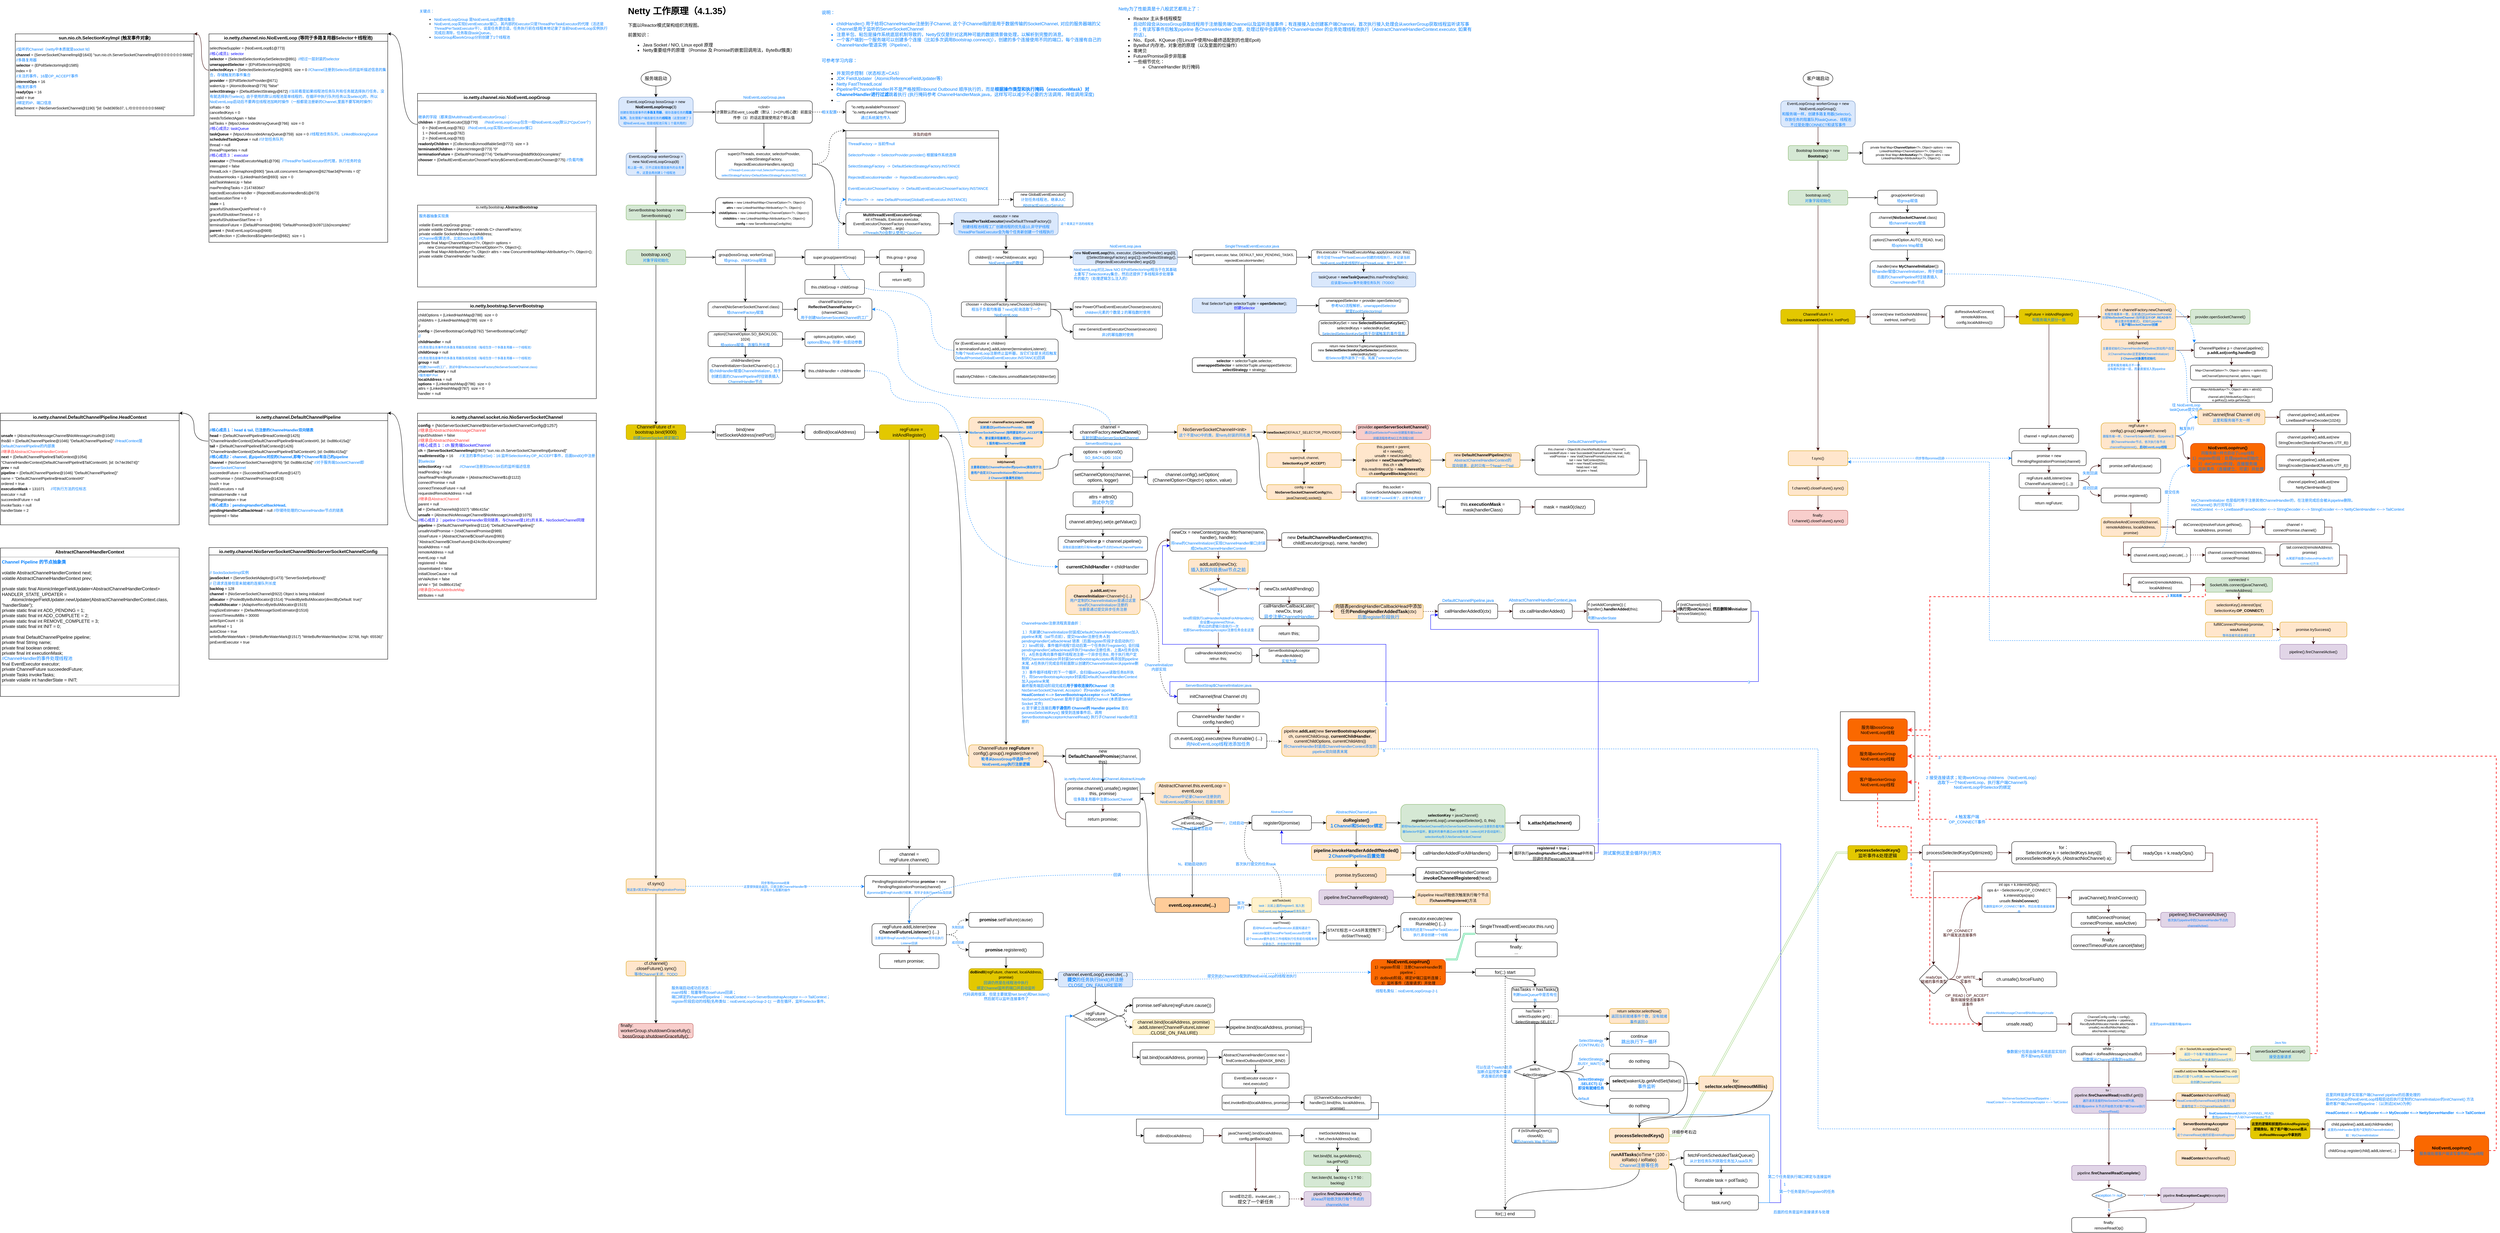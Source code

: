 <mxfile version="21.6.5" type="device" pages="2">
  <diagram id="imtYsyNTNiav8lWfhS-_" name="Netty工作流程">
    <mxGraphModel dx="3772" dy="879" grid="1" gridSize="10" guides="1" tooltips="1" connect="1" arrows="0" fold="1" page="1" pageScale="1" pageWidth="1169" pageHeight="827" math="0" shadow="0">
      <root>
        <mxCell id="0" />
        <mxCell id="1" parent="0" />
        <mxCell id="n1ujcnIcw7S-2mcdyPi6-194" value="" style="rounded=0;whiteSpace=wrap;html=1;align=center;" parent="1" vertex="1">
          <mxGeometry x="3300" y="1921" width="200" height="239" as="geometry" />
        </mxCell>
        <mxCell id="n1ujcnIcw7S-2mcdyPi6-199" style="edgeStyle=orthogonalEdgeStyle;rounded=0;orthogonalLoop=1;jettySize=auto;html=1;exitX=1;exitY=0.75;exitDx=0;exitDy=0;entryX=0;entryY=0.5;entryDx=0;entryDy=0;fontSize=11;fontColor=#007FFF;strokeColor=#FF3333;strokeWidth=2;dashed=1;" parent="1" source="n1ujcnIcw7S-2mcdyPi6-195" target="n1ujcnIcw7S-2mcdyPi6-143" edge="1">
          <mxGeometry relative="1" as="geometry">
            <Array as="points">
              <mxPoint x="3540" y="1985" />
              <mxPoint x="3540" y="2760" />
            </Array>
          </mxGeometry>
        </mxCell>
        <mxCell id="n1ujcnIcw7S-2mcdyPi6-200" value="2 接受连接请求；轮询workGroup childrens （NioEventLoop）&lt;br&gt;选取下一个NioEventLoop，执行客户端Channel与&lt;br&gt;NioEventLoop中Selector的绑定" style="edgeLabel;html=1;align=center;verticalAlign=middle;resizable=0;points=[];fontSize=11;fontColor=#007FFF;" parent="n1ujcnIcw7S-2mcdyPi6-199" vertex="1" connectable="0">
          <mxGeometry x="-0.647" y="5" relative="1" as="geometry">
            <mxPoint x="136" y="13" as="offset" />
          </mxGeometry>
        </mxCell>
        <mxCell id="KdEMvQ3-G0uXt4LS4QWu-5" style="edgeStyle=orthogonalEdgeStyle;curved=1;rounded=0;orthogonalLoop=1;jettySize=auto;html=1;exitX=0;exitY=0.5;exitDx=0;exitDy=0;entryX=0;entryY=0.5;entryDx=0;entryDy=0;fontSize=10;fontColor=#007FFF;dashed=1;strokeColor=#007FFF;" parent="1" source="HtaHdFhjI1Y0VL2FBTaY-73" target="HtaHdFhjI1Y0VL2FBTaY-24" edge="1">
          <mxGeometry relative="1" as="geometry">
            <Array as="points">
              <mxPoint x="860" y="950" />
              <mxPoint x="860" y="790" />
              <mxPoint x="610" y="790" />
              <mxPoint x="610" y="545" />
            </Array>
          </mxGeometry>
        </mxCell>
        <mxCell id="DHawYOpzunJhD3Rds1HB-26" style="edgeStyle=orthogonalEdgeStyle;rounded=0;orthogonalLoop=1;jettySize=auto;html=1;exitX=1;exitY=0.5;exitDx=0;exitDy=0;fontSize=10;fontColor=#007FFF;strokeColor=#0000FF;entryX=0.5;entryY=1;entryDx=0;entryDy=0;" parent="1" source="n0XTbSt1qkMDTzajxwat-94" target="n0XTbSt1qkMDTzajxwat-31" edge="1">
          <mxGeometry relative="1" as="geometry">
            <mxPoint x="1800" y="2246" as="targetPoint" />
            <Array as="points">
              <mxPoint x="3140" y="3240" />
              <mxPoint x="3140" y="2276" />
              <mxPoint x="1800" y="2276" />
            </Array>
            <mxPoint x="3080" y="3246.0" as="sourcePoint" />
          </mxGeometry>
        </mxCell>
        <mxCell id="DHawYOpzunJhD3Rds1HB-27" value="第一个任务是执行register0的任务" style="edgeLabel;html=1;align=center;verticalAlign=middle;resizable=0;points=[];fontSize=10;fontColor=#007FFF;" parent="DHawYOpzunJhD3Rds1HB-26" vertex="1" connectable="0">
          <mxGeometry x="-0.853" y="10" relative="1" as="geometry">
            <mxPoint x="80" y="86" as="offset" />
          </mxGeometry>
        </mxCell>
        <mxCell id="DHawYOpzunJhD3Rds1HB-28" value="1" style="edgeLabel;html=1;align=center;verticalAlign=middle;resizable=0;points=[];fontSize=10;fontColor=#007FFF;" parent="DHawYOpzunJhD3Rds1HB-26" vertex="1" connectable="0">
          <mxGeometry x="-0.846" y="8" relative="1" as="geometry">
            <mxPoint x="18" y="75" as="offset" />
          </mxGeometry>
        </mxCell>
        <mxCell id="HtaHdFhjI1Y0VL2FBTaY-1" value="&lt;h1&gt;Netty 工作原理（4.1.35）&lt;br&gt;&lt;/h1&gt;&lt;div&gt;下面以Reactor模式架构组织流程图。&lt;/div&gt;&lt;p&gt;前置知识：&lt;br&gt;&lt;/p&gt;&lt;ul&gt;&lt;li&gt;Java Socket / NIO, Linux epoll 原理&lt;/li&gt;&lt;li&gt;Netty重要组件的原理 （Promise 及 Promise的嵌套回调用法，ByteBuf簇类）&lt;br&gt;&lt;br&gt;&lt;/li&gt;&lt;/ul&gt;&lt;p&gt;&lt;/p&gt;" style="text;html=1;strokeColor=none;fillColor=none;spacing=5;spacingTop=-20;whiteSpace=wrap;overflow=hidden;rounded=0;" parent="1" vertex="1">
          <mxGeometry x="40" y="19" width="520" height="161" as="geometry" />
        </mxCell>
        <mxCell id="HtaHdFhjI1Y0VL2FBTaY-4" style="edgeStyle=orthogonalEdgeStyle;rounded=0;orthogonalLoop=1;jettySize=auto;html=1;exitX=0.5;exitY=1;exitDx=0;exitDy=0;entryX=0.5;entryY=0;entryDx=0;entryDy=0;curved=1;" parent="1" source="HtaHdFhjI1Y0VL2FBTaY-2" target="HtaHdFhjI1Y0VL2FBTaY-3" edge="1">
          <mxGeometry relative="1" as="geometry" />
        </mxCell>
        <mxCell id="HtaHdFhjI1Y0VL2FBTaY-2" value="服务端启动" style="ellipse;whiteSpace=wrap;html=1;" parent="1" vertex="1">
          <mxGeometry x="80" y="200" width="80" height="40" as="geometry" />
        </mxCell>
        <mxCell id="HtaHdFhjI1Y0VL2FBTaY-10" value="" style="edgeStyle=orthogonalEdgeStyle;curved=1;rounded=0;orthogonalLoop=1;jettySize=auto;html=1;fontSize=10;" parent="1" source="HtaHdFhjI1Y0VL2FBTaY-3" target="HtaHdFhjI1Y0VL2FBTaY-9" edge="1">
          <mxGeometry relative="1" as="geometry" />
        </mxCell>
        <mxCell id="KdEMvQ3-G0uXt4LS4QWu-9" value="" style="edgeStyle=orthogonalEdgeStyle;curved=1;rounded=0;orthogonalLoop=1;jettySize=auto;html=1;fontSize=10;fontColor=#007FFF;" parent="1" source="HtaHdFhjI1Y0VL2FBTaY-3" target="KdEMvQ3-G0uXt4LS4QWu-8" edge="1">
          <mxGeometry relative="1" as="geometry" />
        </mxCell>
        <mxCell id="HtaHdFhjI1Y0VL2FBTaY-3" value="&lt;font&gt;&lt;span style=&quot;font-size: 10px&quot;&gt;EventLoopGroup bossGroup = new &lt;b&gt;NioEventLoopGroup&lt;/b&gt;(3)&lt;/span&gt;&lt;br&gt;&lt;font color=&quot;#007fff&quot; style=&quot;font-size: 8px&quot;&gt;创建处理连接事件的&lt;b&gt;多路复用器&lt;/b&gt;，储存连接任务的&lt;b&gt;阻塞队列&lt;/b&gt;，及处理客户端连接任务的&lt;b&gt;线程池&lt;/b&gt;（这里创建了３组NioEventLoop, 但是线程池只有１个是共用的）&lt;/font&gt;&lt;br&gt;&lt;/font&gt;" style="rounded=1;whiteSpace=wrap;html=1;fillColor=#dae8fc;strokeColor=#6c8ebf;" parent="1" vertex="1">
          <mxGeometry x="20" y="270" width="200" height="80" as="geometry" />
        </mxCell>
        <mxCell id="n1ujcnIcw7S-2mcdyPi6-16" style="edgeStyle=orthogonalEdgeStyle;rounded=0;orthogonalLoop=1;jettySize=auto;html=1;exitX=0.5;exitY=1;exitDx=0;exitDy=0;fontSize=10;fontColor=#007FFF;strokeColor=#330000;" parent="1" source="HtaHdFhjI1Y0VL2FBTaY-5" target="HtaHdFhjI1Y0VL2FBTaY-6" edge="1">
          <mxGeometry relative="1" as="geometry" />
        </mxCell>
        <mxCell id="HtaHdFhjI1Y0VL2FBTaY-5" value="客户端启动" style="ellipse;whiteSpace=wrap;html=1;" parent="1" vertex="1">
          <mxGeometry x="3200" y="200" width="80" height="40" as="geometry" />
        </mxCell>
        <mxCell id="n1ujcnIcw7S-2mcdyPi6-18" style="edgeStyle=orthogonalEdgeStyle;rounded=0;orthogonalLoop=1;jettySize=auto;html=1;exitX=0.5;exitY=1;exitDx=0;exitDy=0;entryX=0.5;entryY=0;entryDx=0;entryDy=0;fontSize=10;fontColor=#007FFF;strokeColor=#330000;" parent="1" source="HtaHdFhjI1Y0VL2FBTaY-6" target="n1ujcnIcw7S-2mcdyPi6-21" edge="1">
          <mxGeometry relative="1" as="geometry">
            <mxPoint x="3240" y="360" as="targetPoint" />
          </mxGeometry>
        </mxCell>
        <mxCell id="HtaHdFhjI1Y0VL2FBTaY-6" value="&lt;font style=&quot;font-size: 10px&quot;&gt;EventLoopGroup workerGroup = new NioEventLoopGroup();&lt;br&gt;&lt;font color=&quot;#007fff&quot;&gt;和服务端一样，创建多路复用器(Selector)、存放任务的阻塞队列taskQueue、线程池&lt;br&gt;不过是处理CONNECT和读写事件&lt;/font&gt;&lt;br&gt;&lt;/font&gt;" style="rounded=1;whiteSpace=wrap;html=1;fillColor=#dae8fc;strokeColor=#6c8ebf;" parent="1" vertex="1">
          <mxGeometry x="3140" y="280" width="200" height="70" as="geometry" />
        </mxCell>
        <mxCell id="HtaHdFhjI1Y0VL2FBTaY-7" value="io.netty.channel.nio.NioEventLoopGroup" style="swimlane;startSize=20;" parent="1" vertex="1">
          <mxGeometry x="-520" y="260" width="480" height="220" as="geometry" />
        </mxCell>
        <mxCell id="HtaHdFhjI1Y0VL2FBTaY-8" value="&lt;div&gt;&lt;span style=&quot;font-size: 10px&quot;&gt;&lt;font color=&quot;#007fff&quot;&gt;继承的字段（都来自MultithreadEventExecutorGroup）：&lt;/font&gt;&lt;/span&gt;&lt;/div&gt;&lt;div&gt;&lt;span style=&quot;font-size: 10px&quot;&gt;&lt;b&gt;children&lt;/b&gt; = {EventExecutor[3]@770}&amp;nbsp;&lt;span style=&quot;white-space: pre&quot;&gt;&#x9;&lt;/span&gt;&lt;font color=&quot;#007fff&quot;&gt;//NioEventLoopGroup包含一组NioEventLoop(默认2*CpuCore个)&lt;/font&gt;&lt;/span&gt;&lt;/div&gt;&lt;div&gt;&lt;span style=&quot;font-size: 10px&quot;&gt;&amp;nbsp; &amp;nbsp; 0 = {NioEventLoop@781}&amp;nbsp;&lt;span style=&quot;white-space: pre&quot;&gt;&#x9;&lt;/span&gt;&lt;font color=&quot;#007fff&quot;&gt;//NioEventLoop实现EventExecutor接口&lt;/font&gt;&lt;/span&gt;&lt;/div&gt;&lt;div&gt;&lt;span style=&quot;font-size: 10px&quot;&gt;&amp;nbsp; &amp;nbsp; 1 = {NioEventLoop@782}&amp;nbsp;&lt;/span&gt;&lt;/div&gt;&lt;div&gt;&lt;span style=&quot;font-size: 10px&quot;&gt;&amp;nbsp; &amp;nbsp; 2 = {NioEventLoop@783}&amp;nbsp;&lt;/span&gt;&lt;/div&gt;&lt;div&gt;&lt;span style=&quot;font-size: 10px&quot;&gt;&lt;b&gt;readonlyChildren&lt;/b&gt; = {Collections$UnmodifiableSet@772}&amp;nbsp; size = 3&lt;/span&gt;&lt;/div&gt;&lt;div&gt;&lt;span style=&quot;font-size: 10px&quot;&gt;&lt;b&gt;terminatedChildren&lt;/b&gt; = {AtomicInteger@773} &quot;0&quot;&lt;/span&gt;&lt;/div&gt;&lt;div&gt;&lt;span style=&quot;font-size: 10px&quot;&gt;&lt;b&gt;terminationFuture&lt;/b&gt; = {DefaultPromise@774} &quot;DefaultPromise@6ddf90b0(incomplete)&quot;&lt;/span&gt;&lt;/div&gt;&lt;div&gt;&lt;span style=&quot;font-size: 10px&quot;&gt;&lt;b&gt;chooser&lt;/b&gt; = {DefaultEventExecutorChooserFactory$GenericEventExecutorChooser@775} &lt;font color=&quot;#007fff&quot;&gt;//负载均衡&lt;/font&gt;&lt;/span&gt;&lt;/div&gt;" style="text;html=1;strokeColor=none;fillColor=none;align=left;verticalAlign=middle;whiteSpace=wrap;rounded=0;" parent="HtaHdFhjI1Y0VL2FBTaY-7" vertex="1">
          <mxGeometry y="20" width="480" height="200" as="geometry" />
        </mxCell>
        <mxCell id="HtaHdFhjI1Y0VL2FBTaY-12" value="&lt;font color=&quot;#007fff&quot;&gt;相关配置&lt;/font&gt;" style="edgeStyle=orthogonalEdgeStyle;curved=1;rounded=0;orthogonalLoop=1;jettySize=auto;html=1;fontSize=10;dashed=1;" parent="1" source="HtaHdFhjI1Y0VL2FBTaY-9" target="HtaHdFhjI1Y0VL2FBTaY-11" edge="1">
          <mxGeometry relative="1" as="geometry" />
        </mxCell>
        <mxCell id="HtaHdFhjI1Y0VL2FBTaY-14" value="" style="edgeStyle=orthogonalEdgeStyle;curved=1;rounded=0;orthogonalLoop=1;jettySize=auto;html=1;fontSize=10;fontColor=#007FFF;" parent="1" source="HtaHdFhjI1Y0VL2FBTaY-9" target="HtaHdFhjI1Y0VL2FBTaY-13" edge="1">
          <mxGeometry relative="1" as="geometry" />
        </mxCell>
        <mxCell id="HtaHdFhjI1Y0VL2FBTaY-9" value="&lt;font style=&quot;font-size: 10px&quot;&gt;&amp;lt;clinit&amp;gt;&lt;br&gt;计算默认的Event_Loop数（默认：2×CPU核心数）前面没传参（3）的话这里就使用这个默认值&lt;br&gt;&lt;/font&gt;" style="rounded=1;whiteSpace=wrap;html=1;" parent="1" vertex="1">
          <mxGeometry x="280" y="280" width="260" height="60" as="geometry" />
        </mxCell>
        <mxCell id="HtaHdFhjI1Y0VL2FBTaY-11" value="&lt;font&gt;&lt;span style=&quot;font-size: 10px&quot;&gt;&quot;io.netty.availableProcessors&quot;&lt;/span&gt;&lt;br&gt;&lt;span style=&quot;font-size: 10px&quot;&gt;&quot;io.netty.eventLoopThreads&quot;&lt;/span&gt;&lt;br&gt;&lt;font style=&quot;font-size: 10px&quot; color=&quot;#007fff&quot;&gt;通过系统属性传入&lt;/font&gt;&lt;br&gt;&lt;/font&gt;" style="rounded=1;whiteSpace=wrap;html=1;" parent="1" vertex="1">
          <mxGeometry x="630" y="280" width="160" height="60" as="geometry" />
        </mxCell>
        <mxCell id="HtaHdFhjI1Y0VL2FBTaY-21" style="edgeStyle=orthogonalEdgeStyle;curved=1;rounded=0;orthogonalLoop=1;jettySize=auto;html=1;exitX=1;exitY=0.5;exitDx=0;exitDy=0;entryX=0;entryY=0;entryDx=0;entryDy=0;dashed=1;fontSize=10;fontColor=#007FFF;" parent="1" source="HtaHdFhjI1Y0VL2FBTaY-13" target="HtaHdFhjI1Y0VL2FBTaY-17" edge="1">
          <mxGeometry relative="1" as="geometry">
            <Array as="points">
              <mxPoint x="585" y="450" />
              <mxPoint x="585" y="360" />
            </Array>
          </mxGeometry>
        </mxCell>
        <mxCell id="HtaHdFhjI1Y0VL2FBTaY-34" style="edgeStyle=orthogonalEdgeStyle;curved=1;rounded=0;orthogonalLoop=1;jettySize=auto;html=1;exitX=1;exitY=0.5;exitDx=0;exitDy=0;entryX=0;entryY=0.5;entryDx=0;entryDy=0;fontSize=10;fontColor=#007FFF;" parent="1" source="HtaHdFhjI1Y0VL2FBTaY-13" target="HtaHdFhjI1Y0VL2FBTaY-33" edge="1">
          <mxGeometry relative="1" as="geometry">
            <Array as="points">
              <mxPoint x="600" y="450" />
              <mxPoint x="600" y="610" />
            </Array>
          </mxGeometry>
        </mxCell>
        <mxCell id="HtaHdFhjI1Y0VL2FBTaY-13" value="&lt;font&gt;&lt;span style=&quot;font-size: 10px&quot;&gt;super(nThreads, executor, selectorProvider, selectStrategyFactory, RejectedExecutionHandlers.reject())&lt;br&gt;&lt;/span&gt;&lt;font style=&quot;font-size: 8px&quot; color=&quot;#007fff&quot;&gt;nThread=0,executor=null,SelectorProvider.provider(),&lt;br&gt;selectStrategyFactory=DefaultSelectStrategyFactory.INSTANCE&lt;/font&gt;&lt;br&gt;&lt;/font&gt;" style="rounded=1;whiteSpace=wrap;html=1;" parent="1" vertex="1">
          <mxGeometry x="280" y="410" width="260" height="80" as="geometry" />
        </mxCell>
        <mxCell id="HtaHdFhjI1Y0VL2FBTaY-17" value="涉及的组件" style="swimlane;fontStyle=0;childLayout=stackLayout;horizontal=1;startSize=20;horizontalStack=0;resizeParent=1;resizeParentMax=0;resizeLast=0;collapsible=1;marginBottom=0;fontSize=10;fontColor=#330000;" parent="1" vertex="1">
          <mxGeometry x="630" y="360" width="410" height="200" as="geometry" />
        </mxCell>
        <mxCell id="HtaHdFhjI1Y0VL2FBTaY-18" value="ThreadFactory -&gt; 当前传null" style="text;strokeColor=none;fillColor=none;align=left;verticalAlign=middle;spacingLeft=4;spacingRight=4;overflow=hidden;points=[[0,0.5],[1,0.5]];portConstraint=eastwest;rotatable=0;fontSize=10;fontColor=#007FFF;" parent="HtaHdFhjI1Y0VL2FBTaY-17" vertex="1">
          <mxGeometry y="20" width="410" height="30" as="geometry" />
        </mxCell>
        <mxCell id="HtaHdFhjI1Y0VL2FBTaY-19" value="SelectorProvider -&gt; SelectorProvider.provider() 根据操作系统选择" style="text;strokeColor=none;fillColor=none;align=left;verticalAlign=middle;spacingLeft=4;spacingRight=4;overflow=hidden;points=[[0,0.5],[1,0.5]];portConstraint=eastwest;rotatable=0;fontSize=10;fontColor=#007FFF;" parent="HtaHdFhjI1Y0VL2FBTaY-17" vertex="1">
          <mxGeometry y="50" width="410" height="30" as="geometry" />
        </mxCell>
        <mxCell id="HtaHdFhjI1Y0VL2FBTaY-20" value="SelectStrategyFactory  -&gt;  DefaultSelectStrategyFactory.INSTANCE" style="text;strokeColor=none;fillColor=none;align=left;verticalAlign=middle;spacingLeft=4;spacingRight=4;overflow=hidden;points=[[0,0.5],[1,0.5]];portConstraint=eastwest;rotatable=0;fontSize=10;fontColor=#007FFF;" parent="HtaHdFhjI1Y0VL2FBTaY-17" vertex="1">
          <mxGeometry y="80" width="410" height="30" as="geometry" />
        </mxCell>
        <mxCell id="HtaHdFhjI1Y0VL2FBTaY-22" value="RejectedExecutionHandler  -&gt;  RejectedExecutionHandlers.reject()" style="text;strokeColor=none;fillColor=none;align=left;verticalAlign=middle;spacingLeft=4;spacingRight=4;overflow=hidden;points=[[0,0.5],[1,0.5]];portConstraint=eastwest;rotatable=0;fontSize=10;fontColor=#007FFF;" parent="HtaHdFhjI1Y0VL2FBTaY-17" vertex="1">
          <mxGeometry y="110" width="410" height="30" as="geometry" />
        </mxCell>
        <mxCell id="HtaHdFhjI1Y0VL2FBTaY-23" value="EventExecutorChooserFactory  -&gt;  DefaultEventExecutorChooserFactory.INSTANCE" style="text;strokeColor=none;fillColor=none;align=left;verticalAlign=middle;spacingLeft=4;spacingRight=4;overflow=hidden;points=[[0,0.5],[1,0.5]];portConstraint=eastwest;rotatable=0;fontSize=10;fontColor=#007FFF;" parent="HtaHdFhjI1Y0VL2FBTaY-17" vertex="1">
          <mxGeometry y="140" width="410" height="30" as="geometry" />
        </mxCell>
        <mxCell id="HtaHdFhjI1Y0VL2FBTaY-24" value="Promise&lt;?&gt;  -&gt;   new DefaultPromise(GlobalEventExecutor.INSTANCE)" style="text;strokeColor=none;fillColor=none;align=left;verticalAlign=middle;spacingLeft=4;spacingRight=4;overflow=hidden;points=[[0,0.5],[1,0.5]];portConstraint=eastwest;rotatable=0;fontSize=10;fontColor=#007FFF;" parent="HtaHdFhjI1Y0VL2FBTaY-17" vertex="1">
          <mxGeometry y="170" width="410" height="30" as="geometry" />
        </mxCell>
        <mxCell id="HtaHdFhjI1Y0VL2FBTaY-29" value="&lt;font style=&quot;font-size: 10px&quot;&gt;new GlobalEventExecutor()&lt;br&gt;&lt;font color=&quot;#007fff&quot; style=&quot;font-size: 10px&quot;&gt;计划任务线程池，继承JUC AbstractExecutorService&lt;/font&gt;&lt;/font&gt;" style="rounded=1;whiteSpace=wrap;html=1;" parent="1" vertex="1">
          <mxGeometry x="1080" y="525" width="160" height="40" as="geometry" />
        </mxCell>
        <mxCell id="HtaHdFhjI1Y0VL2FBTaY-30" style="edgeStyle=orthogonalEdgeStyle;curved=1;rounded=0;orthogonalLoop=1;jettySize=auto;html=1;exitX=1;exitY=0.5;exitDx=0;exitDy=0;entryX=0;entryY=0.5;entryDx=0;entryDy=0;dashed=1;fontSize=10;fontColor=#007FFF;" parent="1" source="HtaHdFhjI1Y0VL2FBTaY-24" target="HtaHdFhjI1Y0VL2FBTaY-29" edge="1">
          <mxGeometry relative="1" as="geometry" />
        </mxCell>
        <mxCell id="HtaHdFhjI1Y0VL2FBTaY-31" value="NioEventLoopGroup.java" style="text;html=1;align=center;verticalAlign=middle;resizable=0;points=[];autosize=1;strokeColor=none;fillColor=none;fontSize=10;fontColor=#007FFF;" parent="1" vertex="1">
          <mxGeometry x="345" y="260" width="130" height="20" as="geometry" />
        </mxCell>
        <mxCell id="HtaHdFhjI1Y0VL2FBTaY-40" value="" style="edgeStyle=orthogonalEdgeStyle;curved=1;rounded=0;orthogonalLoop=1;jettySize=auto;html=1;fontSize=10;fontColor=#007FFF;" parent="1" source="HtaHdFhjI1Y0VL2FBTaY-33" target="HtaHdFhjI1Y0VL2FBTaY-39" edge="1">
          <mxGeometry relative="1" as="geometry" />
        </mxCell>
        <mxCell id="HtaHdFhjI1Y0VL2FBTaY-33" value="&lt;font style=&quot;font-size: 10px&quot;&gt;&lt;div&gt;&lt;b&gt;MultithreadEventExecutorGroup&lt;/b&gt;(&lt;br&gt;int nThreads, Executor executor,&lt;/div&gt;&lt;div&gt;EventExecutorChooserFactory chooserFactory, Object... args)&lt;br&gt;&lt;/div&gt;&lt;div&gt;&lt;font color=&quot;#007fff&quot;&gt;nThreads为0会默认使用2*CpuCore&lt;/font&gt;&lt;/div&gt;&lt;/font&gt;" style="rounded=1;whiteSpace=wrap;html=1;" parent="1" vertex="1">
          <mxGeometry x="630" y="580" width="250" height="60" as="geometry" />
        </mxCell>
        <mxCell id="HtaHdFhjI1Y0VL2FBTaY-35" value="io.netty.channel.nio.NioEventLoop (等同于多路复用器Selector＋线程池)" style="swimlane;startSize=20;" parent="1" vertex="1">
          <mxGeometry x="-1080" y="100" width="480" height="560" as="geometry" />
        </mxCell>
        <mxCell id="HtaHdFhjI1Y0VL2FBTaY-36" value="&lt;div&gt;&lt;span style=&quot;font-size: 10px&quot;&gt;selectNowSupplier = {NioEventLoop$1@773}&amp;nbsp;&lt;/span&gt;&lt;/div&gt;&lt;div&gt;&lt;span style=&quot;font-size: 10px&quot;&gt;&lt;font color=&quot;#0000ff&quot;&gt;//核心成员1: selector&lt;/font&gt;&lt;/span&gt;&lt;/div&gt;&lt;div&gt;&lt;span style=&quot;font-size: 10px&quot;&gt;&lt;b&gt;selector&lt;/b&gt; = {SelectedSelectionKeySetSelector@891}&amp;nbsp;&lt;span&gt;&#x9;&lt;/span&gt;&lt;font color=&quot;#007fff&quot;&gt;//经过一层封装的selector&lt;/font&gt;&lt;/span&gt;&lt;/div&gt;&lt;div&gt;&lt;span style=&quot;font-size: 10px&quot;&gt;&lt;b&gt;unwrappedSelector&lt;/b&gt; = {EPollSelectorImpl@826}&amp;nbsp;&lt;/span&gt;&lt;/div&gt;&lt;div&gt;&lt;span style=&quot;font-size: 10px&quot;&gt;&lt;b&gt;selectedKeys&lt;/b&gt; = {SelectedSelectionKeySet@863}&amp;nbsp; size = 0&lt;span&gt;&#x9;&lt;/span&gt;&lt;font color=&quot;#007fff&quot;&gt;//Channel注册到Selector后的监听描述信息的集合，存储触发的事件集合&lt;/font&gt;&lt;/span&gt;&lt;/div&gt;&lt;div&gt;&lt;span style=&quot;font-size: 10px&quot;&gt;&lt;b&gt;provider&lt;/b&gt; = {EPollSelectorProvider@671}&amp;nbsp;&lt;/span&gt;&lt;/div&gt;&lt;div&gt;&lt;span style=&quot;font-size: 10px&quot;&gt;wakenUp = {AtomicBoolean@776} &quot;false&quot;&lt;/span&gt;&lt;/div&gt;&lt;div&gt;&lt;span style=&quot;font-size: 10px&quot;&gt;&lt;b&gt;selectStrategy&lt;/b&gt; = {DefaultSelectStrategy@672}&lt;/span&gt;&lt;font style=&quot;font-size: 10px&quot; color=&quot;#007fff&quot;&gt; //当前看是如果线程池任务队列有任务就选择执行任务，没有就选择执行select(), 由于使用的默认线程池是单线程的，在循环中执行队列任务以及select()的，所以NioEventLoop启动后不要再往线程池加耗时操作（一般都是注册新的Channel,里面不要写耗时操作）&lt;/font&gt;&lt;/div&gt;&lt;div&gt;&lt;span style=&quot;font-size: 10px&quot;&gt;ioRatio = 50&lt;/span&gt;&lt;/div&gt;&lt;div&gt;&lt;span style=&quot;font-size: 10px&quot;&gt;cancelledKeys = 0&lt;/span&gt;&lt;/div&gt;&lt;div&gt;&lt;span style=&quot;font-size: 10px&quot;&gt;needsToSelectAgain = false&lt;/span&gt;&lt;/div&gt;&lt;div&gt;&lt;span style=&quot;font-size: 10px&quot;&gt;tailTasks = {MpscUnboundedArrayQueue@766}&amp;nbsp; size = 0&lt;/span&gt;&lt;/div&gt;&lt;span style=&quot;font-size: 10px&quot;&gt;&lt;font color=&quot;#0000ff&quot;&gt;//核心成员2: taskQueue&lt;/font&gt;&lt;/span&gt;&lt;div&gt;&lt;span style=&quot;font-size: 10px&quot;&gt;&lt;b&gt;taskQueue&lt;/b&gt; = {MpscUnboundedArrayQueue@759}&amp;nbsp; size = 0 &lt;font color=&quot;#007fff&quot;&gt;//线程池任务队列，LinkedBlockingQueue&lt;/font&gt;&lt;/span&gt;&lt;/div&gt;&lt;div&gt;&lt;span style=&quot;font-size: 10px&quot;&gt;&lt;b&gt;scheduledTaskQueue&lt;/b&gt; = null&lt;span&gt;&#x9;&lt;/span&gt;&lt;font color=&quot;#007fff&quot;&gt;//计划任务队列&lt;/font&gt;&lt;/span&gt;&lt;span style=&quot;font-size: 10px&quot;&gt;&lt;font color=&quot;#007fff&quot;&gt;&lt;br&gt;&lt;/font&gt;&lt;/span&gt;&lt;/div&gt;&lt;div&gt;&lt;span style=&quot;font-size: 10px&quot;&gt;thread = null&lt;/span&gt;&lt;/div&gt;&lt;div&gt;&lt;span style=&quot;font-size: 10px&quot;&gt;threadProperties = null&lt;br&gt;&lt;font color=&quot;#0000ff&quot;&gt;//核心成员３：executor&lt;/font&gt;&lt;/span&gt;&lt;/div&gt;&lt;div&gt;&lt;span style=&quot;font-size: 10px&quot;&gt;&lt;b&gt;executor&lt;/b&gt; = {ThreadExecutorMap$1@706}&amp;nbsp;&lt;span&gt;&#x9;&lt;/span&gt;&lt;font color=&quot;#007fff&quot;&gt;//ThreadPerTaskExecutor的代理，执行任务时会&lt;/font&gt;&lt;/span&gt;&lt;/div&gt;&lt;div&gt;&lt;span style=&quot;font-size: 10px&quot;&gt;interrupted = false&lt;/span&gt;&lt;/div&gt;&lt;div&gt;&lt;span style=&quot;font-size: 10px&quot;&gt;threadLock = {Semaphore@690} &quot;java.util.concurrent.Semaphore@6276ae34[Permits = 0]&quot;&lt;/span&gt;&lt;/div&gt;&lt;div&gt;&lt;span style=&quot;font-size: 10px&quot;&gt;shutdownHooks = {LinkedHashSet@693}&amp;nbsp; size = 0&lt;/span&gt;&lt;/div&gt;&lt;div&gt;&lt;span style=&quot;font-size: 10px&quot;&gt;addTaskWakesUp = false&lt;/span&gt;&lt;/div&gt;&lt;div&gt;&lt;span style=&quot;font-size: 10px&quot;&gt;maxPendingTasks = 2147483647&lt;/span&gt;&lt;/div&gt;&lt;div&gt;&lt;span style=&quot;font-size: 10px&quot;&gt;rejectedExecutionHandler = {RejectedExecutionHandlers$1@673}&amp;nbsp;&lt;/span&gt;&lt;/div&gt;&lt;div&gt;&lt;span style=&quot;font-size: 10px&quot;&gt;lastExecutionTime = 0&lt;/span&gt;&lt;/div&gt;&lt;div&gt;&lt;span style=&quot;font-size: 10px&quot;&gt;&lt;b&gt;state&lt;/b&gt; = 1&lt;/span&gt;&lt;/div&gt;&lt;div&gt;&lt;span style=&quot;font-size: 10px&quot;&gt;gracefulShutdownQuietPeriod = 0&lt;/span&gt;&lt;/div&gt;&lt;div&gt;&lt;span style=&quot;font-size: 10px&quot;&gt;gracefulShutdownTimeout = 0&lt;/span&gt;&lt;/div&gt;&lt;div&gt;&lt;span style=&quot;font-size: 10px&quot;&gt;gracefulShutdownStartTime = 0&lt;/span&gt;&lt;/div&gt;&lt;div&gt;&lt;span style=&quot;font-size: 10px&quot;&gt;terminationFuture = {DefaultPromise@696} &quot;DefaultPromise@3c09711b(incomplete)&quot;&lt;/span&gt;&lt;/div&gt;&lt;div&gt;&lt;span style=&quot;font-size: 10px&quot;&gt;&lt;b&gt;parent&lt;/b&gt; = {NioEventLoopGroup@669}&amp;nbsp;&lt;/span&gt;&lt;/div&gt;&lt;div&gt;&lt;span style=&quot;font-size: 10px&quot;&gt;selfCollection = {Collections$SingletonSet@682}&amp;nbsp; size = 1&lt;/span&gt;&lt;/div&gt;" style="text;html=1;strokeColor=none;fillColor=none;align=left;verticalAlign=middle;whiteSpace=wrap;rounded=0;" parent="HtaHdFhjI1Y0VL2FBTaY-35" vertex="1">
          <mxGeometry y="20" width="480" height="540" as="geometry" />
        </mxCell>
        <mxCell id="HtaHdFhjI1Y0VL2FBTaY-69" value="" style="edgeStyle=orthogonalEdgeStyle;curved=1;rounded=0;orthogonalLoop=1;jettySize=auto;html=1;fontSize=9;fontColor=#007FFF;" parent="1" source="HtaHdFhjI1Y0VL2FBTaY-39" target="HtaHdFhjI1Y0VL2FBTaY-68" edge="1">
          <mxGeometry relative="1" as="geometry" />
        </mxCell>
        <mxCell id="HtaHdFhjI1Y0VL2FBTaY-39" value="&lt;font&gt;&lt;span style=&quot;font-size: 10px&quot;&gt;executor = new &lt;b&gt;ThreadPerTaskExecutor&lt;/b&gt;(newDefaultThreadFactory())&lt;/span&gt;&lt;br&gt;&lt;font color=&quot;#007fff&quot;&gt;&lt;span style=&quot;font-size: 10px&quot;&gt;创建线程池线程工厂创建线程的优先级10,非守护线程&lt;/span&gt;&lt;br&gt;&lt;span style=&quot;font-size: 10px&quot;&gt;ThreadPerTaskExecutor会为每个任务新创建一个线程执行&lt;/span&gt;&lt;/font&gt;&lt;br&gt;&lt;/font&gt;" style="rounded=1;whiteSpace=wrap;html=1;fillColor=#dae8fc;strokeColor=#6c8ebf;" parent="1" vertex="1">
          <mxGeometry x="920" y="580" width="280" height="60" as="geometry" />
        </mxCell>
        <mxCell id="HtaHdFhjI1Y0VL2FBTaY-52" style="edgeStyle=orthogonalEdgeStyle;curved=1;rounded=0;orthogonalLoop=1;jettySize=auto;html=1;exitX=1;exitY=0.5;exitDx=0;exitDy=0;entryX=0;entryY=0.5;entryDx=0;entryDy=0;fontSize=10;fontColor=#007FFF;" parent="1" source="HtaHdFhjI1Y0VL2FBTaY-41" target="HtaHdFhjI1Y0VL2FBTaY-51" edge="1">
          <mxGeometry relative="1" as="geometry" />
        </mxCell>
        <mxCell id="HtaHdFhjI1Y0VL2FBTaY-41" value="&lt;font style=&quot;font-size: 10px&quot;&gt;&lt;div&gt;new &lt;b&gt;NioEventLoop&lt;/b&gt;(this, executor, (SelectorProvider) args[0],&lt;/div&gt;&lt;div&gt;&amp;nbsp; &amp;nbsp; &amp;nbsp; &amp;nbsp; &amp;nbsp; &amp;nbsp; ((SelectStrategyFactory) args[1]).newSelectStrategy(), (RejectedExecutionHandler) args[2])&lt;/div&gt;&lt;/font&gt;" style="rounded=1;whiteSpace=wrap;html=1;fillColor=#dae8fc;strokeColor=#6c8ebf;" parent="1" vertex="1">
          <mxGeometry x="1240" y="680" width="280" height="40" as="geometry" />
        </mxCell>
        <mxCell id="HtaHdFhjI1Y0VL2FBTaY-43" style="edgeStyle=orthogonalEdgeStyle;curved=1;rounded=0;orthogonalLoop=1;jettySize=auto;html=1;exitX=-0.002;exitY=0.315;exitDx=0;exitDy=0;entryX=1;entryY=0;entryDx=0;entryDy=0;fontSize=10;fontColor=#007FFF;exitPerimeter=0;" parent="1" source="HtaHdFhjI1Y0VL2FBTaY-8" target="HtaHdFhjI1Y0VL2FBTaY-35" edge="1">
          <mxGeometry relative="1" as="geometry">
            <Array as="points">
              <mxPoint x="-560" y="343" />
              <mxPoint x="-560" y="100" />
            </Array>
          </mxGeometry>
        </mxCell>
        <mxCell id="HtaHdFhjI1Y0VL2FBTaY-48" value="" style="edgeStyle=orthogonalEdgeStyle;curved=1;rounded=0;orthogonalLoop=1;jettySize=auto;html=1;fontSize=10;fontColor=#007FFF;" parent="1" source="HtaHdFhjI1Y0VL2FBTaY-44" target="HtaHdFhjI1Y0VL2FBTaY-47" edge="1">
          <mxGeometry relative="1" as="geometry" />
        </mxCell>
        <mxCell id="HtaHdFhjI1Y0VL2FBTaY-44" value="&lt;font&gt;&lt;span style=&quot;font-size: 10px&quot;&gt;this.executor = ThreadExecutorMap.apply(executor, this);&lt;br&gt;&lt;/span&gt;&lt;font color=&quot;#007fff&quot; style=&quot;font-size: 9px&quot;&gt;命令交给ThreadPerTaskExecutor创建的线程执行，并记录当前NioEventLoop到此线程的FastThreadLocal，做什么用的？&lt;/font&gt;&lt;br&gt;&lt;/font&gt;" style="rounded=1;whiteSpace=wrap;html=1;" parent="1" vertex="1">
          <mxGeometry x="1880" y="680" width="280" height="40" as="geometry" />
        </mxCell>
        <mxCell id="HtaHdFhjI1Y0VL2FBTaY-46" value="SingleThreadEventExecutor.java" style="text;html=1;align=center;verticalAlign=middle;resizable=0;points=[];autosize=1;strokeColor=none;fillColor=none;fontSize=10;fontColor=#007FFF;" parent="1" vertex="1">
          <mxGeometry x="1635" y="660" width="170" height="20" as="geometry" />
        </mxCell>
        <mxCell id="HtaHdFhjI1Y0VL2FBTaY-47" value="&lt;font&gt;&lt;span style=&quot;font-size: 10px&quot;&gt;taskQueue = &lt;/span&gt;&lt;b style=&quot;font-size: 10px&quot;&gt;newTaskQueue&lt;/b&gt;&lt;span style=&quot;font-size: 10px&quot;&gt;(this.maxPendingTasks);&lt;/span&gt;&lt;br&gt;&lt;font style=&quot;font-size: 9px&quot; color=&quot;#007fff&quot;&gt;应该是Selector事件处理任务队列（TODO）&lt;/font&gt;&lt;br&gt;&lt;/font&gt;" style="rounded=1;whiteSpace=wrap;html=1;fillColor=#dae8fc;strokeColor=#6c8ebf;" parent="1" vertex="1">
          <mxGeometry x="1880" y="740" width="280" height="40" as="geometry" />
        </mxCell>
        <mxCell id="HtaHdFhjI1Y0VL2FBTaY-57" value="" style="edgeStyle=orthogonalEdgeStyle;curved=1;rounded=0;orthogonalLoop=1;jettySize=auto;html=1;fontSize=10;fontColor=#007FFF;" parent="1" source="HtaHdFhjI1Y0VL2FBTaY-49" target="HtaHdFhjI1Y0VL2FBTaY-56" edge="1">
          <mxGeometry relative="1" as="geometry" />
        </mxCell>
        <mxCell id="HtaHdFhjI1Y0VL2FBTaY-63" value="" style="edgeStyle=orthogonalEdgeStyle;curved=1;rounded=0;orthogonalLoop=1;jettySize=auto;html=1;fontSize=9;fontColor=#007FFF;" parent="1" source="HtaHdFhjI1Y0VL2FBTaY-49" target="HtaHdFhjI1Y0VL2FBTaY-62" edge="1">
          <mxGeometry relative="1" as="geometry" />
        </mxCell>
        <mxCell id="HtaHdFhjI1Y0VL2FBTaY-49" value="&lt;font style=&quot;font-size: 10px&quot;&gt;&lt;div&gt;final SelectorTuple selectorTuple = &lt;b&gt;openSelector&lt;/b&gt;();&lt;/div&gt;&lt;div&gt;&lt;font color=&quot;#0000ff&quot;&gt;创建Selector&lt;/font&gt;&lt;/div&gt;&lt;/font&gt;" style="rounded=1;whiteSpace=wrap;html=1;fillColor=#dae8fc;strokeColor=#6c8ebf;" parent="1" vertex="1">
          <mxGeometry x="1560" y="810" width="280" height="40" as="geometry" />
        </mxCell>
        <mxCell id="HtaHdFhjI1Y0VL2FBTaY-54" style="edgeStyle=orthogonalEdgeStyle;curved=1;rounded=0;orthogonalLoop=1;jettySize=auto;html=1;exitX=1;exitY=0.5;exitDx=0;exitDy=0;fontSize=10;fontColor=#007FFF;" parent="1" source="HtaHdFhjI1Y0VL2FBTaY-51" target="HtaHdFhjI1Y0VL2FBTaY-44" edge="1">
          <mxGeometry relative="1" as="geometry" />
        </mxCell>
        <mxCell id="HtaHdFhjI1Y0VL2FBTaY-55" style="edgeStyle=orthogonalEdgeStyle;curved=1;rounded=0;orthogonalLoop=1;jettySize=auto;html=1;exitX=0.5;exitY=1;exitDx=0;exitDy=0;fontSize=10;fontColor=#007FFF;" parent="1" source="HtaHdFhjI1Y0VL2FBTaY-51" target="HtaHdFhjI1Y0VL2FBTaY-49" edge="1">
          <mxGeometry relative="1" as="geometry" />
        </mxCell>
        <mxCell id="HtaHdFhjI1Y0VL2FBTaY-51" value="&lt;font&gt;&lt;font style=&quot;font-size: 9px&quot;&gt;super(parent, executor, false, DEFAULT_MAX_PENDING_TASKS, rejectedExecutionHandler)&lt;/font&gt;&lt;br&gt;&lt;/font&gt;" style="rounded=1;whiteSpace=wrap;html=1;" parent="1" vertex="1">
          <mxGeometry x="1560" y="680" width="280" height="40" as="geometry" />
        </mxCell>
        <mxCell id="HtaHdFhjI1Y0VL2FBTaY-59" value="" style="edgeStyle=orthogonalEdgeStyle;curved=1;rounded=0;orthogonalLoop=1;jettySize=auto;html=1;fontSize=10;fontColor=#007FFF;" parent="1" source="HtaHdFhjI1Y0VL2FBTaY-56" target="HtaHdFhjI1Y0VL2FBTaY-58" edge="1">
          <mxGeometry relative="1" as="geometry" />
        </mxCell>
        <mxCell id="HtaHdFhjI1Y0VL2FBTaY-56" value="&lt;font&gt;&lt;font&gt;&lt;span style=&quot;font-size: 10px&quot;&gt;unwrappedSelector = provider.openSelector()&lt;br&gt;&lt;/span&gt;&lt;font color=&quot;#007fff&quot;&gt;&lt;font size=&quot;1&quot;&gt;参考NIO流程解析，unwrappedSelector&lt;/font&gt;&lt;br&gt;&lt;font size=&quot;1&quot;&gt;就是EpollSelectorImpl&lt;/font&gt;&lt;/font&gt;&lt;/font&gt;&lt;br&gt;&lt;/font&gt;" style="rounded=1;whiteSpace=wrap;html=1;" parent="1" vertex="1">
          <mxGeometry x="1900" y="810" width="240" height="40" as="geometry" />
        </mxCell>
        <mxCell id="HtaHdFhjI1Y0VL2FBTaY-61" value="" style="edgeStyle=orthogonalEdgeStyle;curved=1;rounded=0;orthogonalLoop=1;jettySize=auto;html=1;fontSize=10;fontColor=#007FFF;" parent="1" source="HtaHdFhjI1Y0VL2FBTaY-58" target="HtaHdFhjI1Y0VL2FBTaY-60" edge="1">
          <mxGeometry relative="1" as="geometry" />
        </mxCell>
        <mxCell id="HtaHdFhjI1Y0VL2FBTaY-58" value="&lt;font&gt;&lt;span style=&quot;font-size: 10px&quot;&gt;selectedKeySet = new &lt;b&gt;SelectedSelectionKeySet&lt;/b&gt;();&lt;/span&gt;&lt;br&gt;&lt;span style=&quot;font-size: 10px&quot;&gt;selectedKeys = selectedKeySet;&lt;br&gt;&lt;/span&gt;&lt;font style=&quot;font-size: 10px&quot; color=&quot;#007fff&quot;&gt;SelectedSelectionKeySet用于存储触发的事件信息&lt;/font&gt;&lt;br&gt;&lt;/font&gt;" style="rounded=1;whiteSpace=wrap;html=1;" parent="1" vertex="1">
          <mxGeometry x="1900" y="870" width="240" height="40" as="geometry" />
        </mxCell>
        <mxCell id="HtaHdFhjI1Y0VL2FBTaY-60" value="&lt;font style=&quot;font-size: 9px&quot;&gt;&lt;div&gt;return new SelectorTuple(unwrappedSelector,&lt;/div&gt;&lt;div&gt;new &lt;b&gt;SelectedSelectionKeySetSelector&lt;/b&gt;(unwrappedSelector, selectedKeySet))&lt;br&gt;&lt;font color=&quot;#007fff&quot;&gt;给Selector额外装饰了一层，拓展了selectedKeySet&lt;/font&gt;&lt;/div&gt;&lt;/font&gt;" style="rounded=1;whiteSpace=wrap;html=1;" parent="1" vertex="1">
          <mxGeometry x="1880" y="930" width="280" height="50" as="geometry" />
        </mxCell>
        <mxCell id="HtaHdFhjI1Y0VL2FBTaY-62" value="&lt;font&gt;&lt;div style=&quot;font-size: 10px&quot;&gt;&lt;div&gt;&lt;b&gt;selector&lt;/b&gt; = selectorTuple.selector;&lt;/div&gt;&lt;div&gt;&lt;b&gt;unwrappedSelector&lt;/b&gt; = selectorTuple.unwrappedSelector;&lt;/div&gt;&lt;div&gt;&lt;b&gt;selectStrategy&lt;/b&gt; = strategy;&lt;/div&gt;&lt;/div&gt;&lt;/font&gt;" style="rounded=1;whiteSpace=wrap;html=1;" parent="1" vertex="1">
          <mxGeometry x="1560" y="970" width="280" height="40" as="geometry" />
        </mxCell>
        <mxCell id="HtaHdFhjI1Y0VL2FBTaY-66" value="NioEventLoop.java" style="text;html=1;align=center;verticalAlign=middle;resizable=0;points=[];autosize=1;strokeColor=none;fillColor=none;fontSize=10;fontColor=#007FFF;" parent="1" vertex="1">
          <mxGeometry x="1330" y="660" width="100" height="20" as="geometry" />
        </mxCell>
        <mxCell id="HtaHdFhjI1Y0VL2FBTaY-67" value="NioEventLoop对比Java NIO EPollSelectorImpl相当于在其基础上重写了SelectionKey集合，然后还提供了多线程异步处理事件的能力（处理逻辑怎么注入的）" style="text;html=1;strokeColor=none;fillColor=none;align=left;verticalAlign=middle;whiteSpace=wrap;rounded=0;fontSize=10;fontColor=#007FFF;" parent="1" vertex="1">
          <mxGeometry x="1240" y="720" width="280" height="50" as="geometry" />
        </mxCell>
        <mxCell id="HtaHdFhjI1Y0VL2FBTaY-70" style="edgeStyle=orthogonalEdgeStyle;curved=1;rounded=0;orthogonalLoop=1;jettySize=auto;html=1;exitX=1;exitY=0.5;exitDx=0;exitDy=0;entryX=0;entryY=0.5;entryDx=0;entryDy=0;fontSize=9;fontColor=#007FFF;" parent="1" source="HtaHdFhjI1Y0VL2FBTaY-68" target="HtaHdFhjI1Y0VL2FBTaY-41" edge="1">
          <mxGeometry relative="1" as="geometry" />
        </mxCell>
        <mxCell id="HtaHdFhjI1Y0VL2FBTaY-72" value="" style="edgeStyle=orthogonalEdgeStyle;curved=1;rounded=0;orthogonalLoop=1;jettySize=auto;html=1;fontSize=9;fontColor=#007FFF;" parent="1" source="HtaHdFhjI1Y0VL2FBTaY-68" target="HtaHdFhjI1Y0VL2FBTaY-71" edge="1">
          <mxGeometry relative="1" as="geometry" />
        </mxCell>
        <mxCell id="HtaHdFhjI1Y0VL2FBTaY-68" value="&lt;font&gt;&lt;span style=&quot;font-size: 10px&quot;&gt;&lt;b&gt;for&lt;/b&gt;:&lt;br&gt;children[i] = newChild(executor, args)&lt;br&gt;&lt;/span&gt;&lt;font color=&quot;#007fff&quot; style=&quot;font-size: 10px&quot;&gt;NioEventLoop的数组&lt;/font&gt;&lt;br&gt;&lt;/font&gt;" style="rounded=1;whiteSpace=wrap;html=1;" parent="1" vertex="1">
          <mxGeometry x="960" y="680" width="200" height="40" as="geometry" />
        </mxCell>
        <mxCell id="HtaHdFhjI1Y0VL2FBTaY-74" value="" style="edgeStyle=orthogonalEdgeStyle;curved=1;rounded=0;orthogonalLoop=1;jettySize=auto;html=1;fontSize=9;fontColor=#007FFF;" parent="1" source="HtaHdFhjI1Y0VL2FBTaY-71" target="HtaHdFhjI1Y0VL2FBTaY-73" edge="1">
          <mxGeometry relative="1" as="geometry" />
        </mxCell>
        <mxCell id="KdEMvQ3-G0uXt4LS4QWu-2" value="" style="edgeStyle=orthogonalEdgeStyle;rounded=0;orthogonalLoop=1;jettySize=auto;html=1;" parent="1" source="HtaHdFhjI1Y0VL2FBTaY-71" target="KdEMvQ3-G0uXt4LS4QWu-1" edge="1">
          <mxGeometry relative="1" as="geometry" />
        </mxCell>
        <mxCell id="KdEMvQ3-G0uXt4LS4QWu-4" style="edgeStyle=orthogonalEdgeStyle;rounded=0;orthogonalLoop=1;jettySize=auto;html=1;exitX=1;exitY=0.5;exitDx=0;exitDy=0;entryX=0;entryY=0.5;entryDx=0;entryDy=0;curved=1;" parent="1" source="HtaHdFhjI1Y0VL2FBTaY-71" target="KdEMvQ3-G0uXt4LS4QWu-3" edge="1">
          <mxGeometry relative="1" as="geometry" />
        </mxCell>
        <mxCell id="HtaHdFhjI1Y0VL2FBTaY-71" value="&lt;font&gt;&lt;span style=&quot;font-size: 10px&quot;&gt;&amp;nbsp;chooser = chooserFactory.newChooser(children);&lt;br&gt;&lt;/span&gt;&lt;font style=&quot;font-size: 10px&quot; color=&quot;#007fff&quot;&gt;相当于负载均衡器？next()轮询选取下一个NioEventLoop&lt;/font&gt;&lt;br&gt;&lt;/font&gt;" style="rounded=1;whiteSpace=wrap;html=1;" parent="1" vertex="1">
          <mxGeometry x="940" y="820" width="240" height="40" as="geometry" />
        </mxCell>
        <mxCell id="KdEMvQ3-G0uXt4LS4QWu-7" value="" style="edgeStyle=orthogonalEdgeStyle;curved=1;rounded=0;orthogonalLoop=1;jettySize=auto;html=1;fontSize=10;fontColor=#007FFF;" parent="1" source="HtaHdFhjI1Y0VL2FBTaY-73" target="KdEMvQ3-G0uXt4LS4QWu-6" edge="1">
          <mxGeometry relative="1" as="geometry" />
        </mxCell>
        <mxCell id="HtaHdFhjI1Y0VL2FBTaY-73" value="&lt;font&gt;&lt;div&gt;&lt;div style=&quot;text-align: left&quot;&gt;&lt;span style=&quot;font-size: 10px&quot;&gt;for (EventExecutor e: children)&lt;/span&gt;&lt;/div&gt;&lt;div style=&quot;text-align: left&quot;&gt;&lt;span style=&quot;font-size: 10px&quot;&gt;&amp;nbsp;e.terminationFuture().addListener(terminationListener);&lt;/span&gt;&lt;/div&gt;&lt;/div&gt;&lt;div style=&quot;text-align: left ; font-size: 10px&quot;&gt;&lt;font color=&quot;#007fff&quot; style=&quot;font-size: 10px&quot;&gt;&lt;span&gt;为每个NioEventLoop注册终止监听器，当它们全部关闭后触发&lt;/span&gt;&lt;br&gt;&lt;span&gt;DefaultPromise(GlobalEventExecutor.INSTANCE)回调&lt;/span&gt;&lt;/font&gt;&lt;br&gt;&lt;/div&gt;&lt;/font&gt;" style="rounded=1;whiteSpace=wrap;html=1;" parent="1" vertex="1">
          <mxGeometry x="920" y="920" width="280" height="60" as="geometry" />
        </mxCell>
        <mxCell id="KdEMvQ3-G0uXt4LS4QWu-1" value="&lt;font&gt;&lt;span style=&quot;font-size: 10px&quot;&gt;new PowerOfTwoEventExecutorChooser(executors)&lt;br&gt;&lt;/span&gt;&lt;font color=&quot;#007fff&quot; style=&quot;font-size: 10px&quot;&gt;children元素的个数是２的幂指数时使用&lt;/font&gt;&lt;br&gt;&lt;/font&gt;" style="rounded=1;whiteSpace=wrap;html=1;" parent="1" vertex="1">
          <mxGeometry x="1240" y="820" width="240" height="40" as="geometry" />
        </mxCell>
        <mxCell id="KdEMvQ3-G0uXt4LS4QWu-3" value="&lt;font&gt;&lt;span style=&quot;font-size: 10px&quot;&gt;new GenericEventExecutorChooser(executors)&lt;br&gt;&lt;/span&gt;&lt;font color=&quot;#007fff&quot; style=&quot;font-size: 10px&quot;&gt;非2的幂指数时使用&lt;/font&gt;&lt;br&gt;&lt;/font&gt;" style="rounded=1;whiteSpace=wrap;html=1;" parent="1" vertex="1">
          <mxGeometry x="1240" y="880" width="240" height="40" as="geometry" />
        </mxCell>
        <mxCell id="KdEMvQ3-G0uXt4LS4QWu-6" value="&lt;font&gt;&lt;div&gt;&lt;div style=&quot;text-align: left&quot;&gt;&lt;span style=&quot;font-size: 10px&quot;&gt;readonlyChildren = Collections.unmodifiableSet(childrenSet)&lt;/span&gt;&lt;br&gt;&lt;/div&gt;&lt;/div&gt;&lt;/font&gt;" style="rounded=1;whiteSpace=wrap;html=1;" parent="1" vertex="1">
          <mxGeometry x="920" y="1000" width="280" height="40" as="geometry" />
        </mxCell>
        <mxCell id="KdEMvQ3-G0uXt4LS4QWu-11" value="" style="edgeStyle=orthogonalEdgeStyle;curved=1;rounded=0;orthogonalLoop=1;jettySize=auto;html=1;fontSize=10;fontColor=#007FFF;" parent="1" source="KdEMvQ3-G0uXt4LS4QWu-8" target="KdEMvQ3-G0uXt4LS4QWu-10" edge="1">
          <mxGeometry relative="1" as="geometry" />
        </mxCell>
        <mxCell id="KdEMvQ3-G0uXt4LS4QWu-8" value="&lt;font&gt;&lt;span style=&quot;font-size: 10px&quot;&gt;EventLoopGroup workerGroup = new NioEventLoopGroup(8)&lt;/span&gt;&lt;br&gt;&lt;font color=&quot;#007fff&quot; style=&quot;font-size: 8px&quot;&gt;和上面一样，只不过是处理连接外的业务事件，这里会再创建１个线程池&lt;/font&gt;&lt;br&gt;&lt;/font&gt;" style="rounded=1;whiteSpace=wrap;html=1;fillColor=#dae8fc;strokeColor=#6c8ebf;" parent="1" vertex="1">
          <mxGeometry x="40" y="420" width="160" height="60" as="geometry" />
        </mxCell>
        <mxCell id="YDD_5_pZ5HoN9TGWr4Hb-4" value="" style="edgeStyle=orthogonalEdgeStyle;rounded=0;orthogonalLoop=1;jettySize=auto;html=1;curved=1;" parent="1" source="KdEMvQ3-G0uXt4LS4QWu-10" target="YDD_5_pZ5HoN9TGWr4Hb-3" edge="1">
          <mxGeometry relative="1" as="geometry" />
        </mxCell>
        <mxCell id="YDD_5_pZ5HoN9TGWr4Hb-22" value="" style="edgeStyle=orthogonalEdgeStyle;curved=1;rounded=0;orthogonalLoop=1;jettySize=auto;html=1;fontSize=8;fontColor=#007FFF;" parent="1" source="KdEMvQ3-G0uXt4LS4QWu-10" target="YDD_5_pZ5HoN9TGWr4Hb-21" edge="1">
          <mxGeometry relative="1" as="geometry" />
        </mxCell>
        <mxCell id="KdEMvQ3-G0uXt4LS4QWu-10" value="&lt;font&gt;&lt;span style=&quot;font-size: 10px&quot;&gt;ServerBootstrap bootstrap = new ServerBootstrap()&lt;/span&gt;&lt;br&gt;&lt;/font&gt;" style="rounded=1;whiteSpace=wrap;html=1;fillColor=#d5e8d4;strokeColor=#82b366;" parent="1" vertex="1">
          <mxGeometry x="40" y="560" width="160" height="40" as="geometry" />
        </mxCell>
        <mxCell id="YDD_5_pZ5HoN9TGWr4Hb-8" value="" style="edgeStyle=orthogonalEdgeStyle;rounded=0;orthogonalLoop=1;jettySize=auto;html=1;fontSize=8;curved=1;" parent="1" source="YDD_5_pZ5HoN9TGWr4Hb-1" target="YDD_5_pZ5HoN9TGWr4Hb-7" edge="1">
          <mxGeometry relative="1" as="geometry" />
        </mxCell>
        <mxCell id="YDD_5_pZ5HoN9TGWr4Hb-16" value="" style="edgeStyle=orthogonalEdgeStyle;rounded=0;orthogonalLoop=1;jettySize=auto;html=1;fontSize=8;fontColor=#007FFF;curved=1;" parent="1" source="YDD_5_pZ5HoN9TGWr4Hb-1" target="YDD_5_pZ5HoN9TGWr4Hb-15" edge="1">
          <mxGeometry relative="1" as="geometry" />
        </mxCell>
        <mxCell id="YDD_5_pZ5HoN9TGWr4Hb-1" value="&lt;font&gt;&lt;div&gt;&lt;span style=&quot;font-size: 10px&quot;&gt;.group(bossGroup, workerGroup)&lt;/span&gt;&lt;/div&gt;&lt;div&gt;&lt;span style=&quot;color: rgb(0 , 127 , 255) ; font-size: 10px&quot;&gt;给group、childGroup赋值&lt;/span&gt;&lt;br&gt;&lt;/div&gt;&lt;/font&gt;" style="rounded=1;whiteSpace=wrap;html=1;" parent="1" vertex="1">
          <mxGeometry x="280" y="680" width="160" height="40" as="geometry" />
        </mxCell>
        <mxCell id="YDD_5_pZ5HoN9TGWr4Hb-3" value="&lt;font style=&quot;font-size: 8px&quot;&gt;&lt;font style=&quot;font-size: 8px&quot;&gt;&lt;b&gt;options&lt;/b&gt; = new LinkedHashMap&amp;lt;ChannelOption&amp;lt;?&amp;gt;, Object&amp;gt;()&lt;br&gt;&lt;/font&gt;&lt;b&gt;attrs&lt;/b&gt; = new LinkedHashMap&amp;lt;AttributeKey&amp;lt;?&amp;gt;, Object&amp;gt;()&lt;br&gt;&lt;b&gt;childOptions&lt;/b&gt; = new LinkedHashMap&amp;lt;ChannelOption&amp;lt;?&amp;gt;, Object&amp;gt;()&lt;br&gt;&lt;b&gt;childAttrs&lt;/b&gt; = new LinkedHashMap&amp;lt;AttributeKey&amp;lt;?&amp;gt;, Object&amp;gt;()&lt;br&gt;&lt;b&gt;config&lt;/b&gt; = new ServerBootstrapConfig(this)&lt;br&gt;&lt;/font&gt;" style="rounded=1;whiteSpace=wrap;html=1;" parent="1" vertex="1">
          <mxGeometry x="280" y="540" width="260" height="80" as="geometry" />
        </mxCell>
        <mxCell id="YDD_5_pZ5HoN9TGWr4Hb-10" value="" style="edgeStyle=orthogonalEdgeStyle;rounded=0;orthogonalLoop=1;jettySize=auto;html=1;fontSize=8;" parent="1" source="YDD_5_pZ5HoN9TGWr4Hb-7" target="YDD_5_pZ5HoN9TGWr4Hb-9" edge="1">
          <mxGeometry relative="1" as="geometry" />
        </mxCell>
        <mxCell id="YDD_5_pZ5HoN9TGWr4Hb-14" value="" style="edgeStyle=orthogonalEdgeStyle;rounded=0;orthogonalLoop=1;jettySize=auto;html=1;fontSize=8;" parent="1" source="YDD_5_pZ5HoN9TGWr4Hb-7" target="YDD_5_pZ5HoN9TGWr4Hb-13" edge="1">
          <mxGeometry relative="1" as="geometry" />
        </mxCell>
        <mxCell id="YDD_5_pZ5HoN9TGWr4Hb-7" value="&lt;font&gt;&lt;div&gt;&lt;span style=&quot;font-size: 10px&quot;&gt;super.group(parentGroup)&lt;/span&gt;&lt;br&gt;&lt;/div&gt;&lt;/font&gt;" style="rounded=1;whiteSpace=wrap;html=1;" parent="1" vertex="1">
          <mxGeometry x="520" y="680" width="160" height="40" as="geometry" />
        </mxCell>
        <mxCell id="YDD_5_pZ5HoN9TGWr4Hb-12" value="" style="edgeStyle=orthogonalEdgeStyle;rounded=0;orthogonalLoop=1;jettySize=auto;html=1;fontSize=8;" parent="1" source="YDD_5_pZ5HoN9TGWr4Hb-9" target="YDD_5_pZ5HoN9TGWr4Hb-11" edge="1">
          <mxGeometry relative="1" as="geometry" />
        </mxCell>
        <mxCell id="YDD_5_pZ5HoN9TGWr4Hb-9" value="&lt;font&gt;&lt;div&gt;&lt;span style=&quot;font-size: 10px&quot;&gt;this.group = group&lt;/span&gt;&lt;br&gt;&lt;/div&gt;&lt;/font&gt;" style="rounded=1;whiteSpace=wrap;html=1;" parent="1" vertex="1">
          <mxGeometry x="720" y="680" width="120" height="40" as="geometry" />
        </mxCell>
        <mxCell id="YDD_5_pZ5HoN9TGWr4Hb-11" value="&lt;font&gt;&lt;div&gt;&lt;span style=&quot;font-size: 10px&quot;&gt;return self()&lt;/span&gt;&lt;br&gt;&lt;/div&gt;&lt;/font&gt;" style="rounded=1;whiteSpace=wrap;html=1;" parent="1" vertex="1">
          <mxGeometry x="720" y="740" width="120" height="40" as="geometry" />
        </mxCell>
        <mxCell id="YDD_5_pZ5HoN9TGWr4Hb-13" value="&lt;font&gt;&lt;div&gt;&lt;span style=&quot;font-size: 10px&quot;&gt;this.childGroup = childGroup&lt;/span&gt;&lt;br&gt;&lt;/div&gt;&lt;/font&gt;" style="rounded=1;whiteSpace=wrap;html=1;" parent="1" vertex="1">
          <mxGeometry x="520" y="760" width="160" height="40" as="geometry" />
        </mxCell>
        <mxCell id="YDD_5_pZ5HoN9TGWr4Hb-18" value="" style="edgeStyle=orthogonalEdgeStyle;curved=1;rounded=0;orthogonalLoop=1;jettySize=auto;html=1;fontSize=8;fontColor=#007FFF;" parent="1" source="YDD_5_pZ5HoN9TGWr4Hb-15" target="YDD_5_pZ5HoN9TGWr4Hb-17" edge="1">
          <mxGeometry relative="1" as="geometry" />
        </mxCell>
        <mxCell id="YDD_5_pZ5HoN9TGWr4Hb-20" value="" style="edgeStyle=orthogonalEdgeStyle;curved=1;rounded=0;orthogonalLoop=1;jettySize=auto;html=1;fontSize=8;fontColor=#007FFF;" parent="1" source="YDD_5_pZ5HoN9TGWr4Hb-15" target="YDD_5_pZ5HoN9TGWr4Hb-19" edge="1">
          <mxGeometry relative="1" as="geometry" />
        </mxCell>
        <mxCell id="YDD_5_pZ5HoN9TGWr4Hb-15" value="&lt;font&gt;&lt;div&gt;&lt;/div&gt;&lt;span style=&quot;font-size: 10px&quot;&gt;.channel(NioServerSocketChannel.class)&lt;br&gt;&lt;/span&gt;&lt;font color=&quot;#007fff&quot;&gt;&lt;span style=&quot;font-size: 10px&quot;&gt;给channelFactory赋值&lt;/span&gt;&lt;/font&gt;&lt;span style=&quot;font-size: 10px&quot;&gt;&lt;br&gt;&lt;/span&gt;&lt;/font&gt;" style="rounded=1;whiteSpace=wrap;html=1;" parent="1" vertex="1">
          <mxGeometry x="260" y="820" width="200" height="40" as="geometry" />
        </mxCell>
        <mxCell id="YDD_5_pZ5HoN9TGWr4Hb-17" value="&lt;font&gt;&lt;span style=&quot;font-size: 10px&quot;&gt;&amp;nbsp;channelFactory(new &lt;b&gt;ReflectiveChannelFactory&lt;/b&gt;&amp;lt;C&amp;gt;(channelClass))&lt;br&gt;&lt;/span&gt;&lt;font style=&quot;font-size: 10px&quot; color=&quot;#007fff&quot;&gt;用于创建NioServerSocektChannel的工厂&lt;/font&gt;&lt;br&gt;&lt;/font&gt;" style="rounded=1;whiteSpace=wrap;html=1;" parent="1" vertex="1">
          <mxGeometry x="500" y="810" width="200" height="60" as="geometry" />
        </mxCell>
        <mxCell id="YDD_5_pZ5HoN9TGWr4Hb-25" value="" style="edgeStyle=orthogonalEdgeStyle;curved=1;rounded=0;orthogonalLoop=1;jettySize=auto;html=1;fontSize=12;fontColor=#007FFF;strokeColor=#000000;" parent="1" source="YDD_5_pZ5HoN9TGWr4Hb-19" target="YDD_5_pZ5HoN9TGWr4Hb-24" edge="1">
          <mxGeometry relative="1" as="geometry" />
        </mxCell>
        <mxCell id="YDD_5_pZ5HoN9TGWr4Hb-27" value="" style="edgeStyle=orthogonalEdgeStyle;curved=1;rounded=0;orthogonalLoop=1;jettySize=auto;html=1;fontSize=12;fontColor=#007FFF;strokeColor=#000000;" parent="1" source="YDD_5_pZ5HoN9TGWr4Hb-19" target="YDD_5_pZ5HoN9TGWr4Hb-26" edge="1">
          <mxGeometry relative="1" as="geometry" />
        </mxCell>
        <mxCell id="YDD_5_pZ5HoN9TGWr4Hb-19" value="&lt;font&gt;&lt;div&gt;&lt;/div&gt;&lt;span style=&quot;font-size: 10px&quot;&gt;.&lt;/span&gt;&lt;span style=&quot;font-size: 10px&quot;&gt;option(ChannelOption.SO_BACKLOG, 1024)&lt;/span&gt;&lt;div&gt;&lt;font color=&quot;#007fff&quot;&gt;&lt;span style=&quot;font-size: 10px&quot;&gt;给options赋值，连接队列长度&lt;/span&gt;&lt;/font&gt;&lt;/div&gt;&lt;/font&gt;" style="rounded=1;whiteSpace=wrap;html=1;" parent="1" vertex="1">
          <mxGeometry x="260" y="900" width="200" height="40" as="geometry" />
        </mxCell>
        <mxCell id="YDD_5_pZ5HoN9TGWr4Hb-23" style="edgeStyle=orthogonalEdgeStyle;curved=1;rounded=0;orthogonalLoop=1;jettySize=auto;html=1;exitX=1;exitY=0.5;exitDx=0;exitDy=0;fontSize=8;fontColor=#007FFF;" parent="1" source="YDD_5_pZ5HoN9TGWr4Hb-21" target="YDD_5_pZ5HoN9TGWr4Hb-1" edge="1">
          <mxGeometry relative="1" as="geometry" />
        </mxCell>
        <mxCell id="YDD_5_pZ5HoN9TGWr4Hb-31" value="" style="edgeStyle=orthogonalEdgeStyle;curved=1;rounded=0;orthogonalLoop=1;jettySize=auto;html=1;fontSize=10;fontColor=#007FFF;strokeColor=#000000;" parent="1" source="YDD_5_pZ5HoN9TGWr4Hb-21" target="YDD_5_pZ5HoN9TGWr4Hb-30" edge="1">
          <mxGeometry relative="1" as="geometry" />
        </mxCell>
        <mxCell id="YDD_5_pZ5HoN9TGWr4Hb-21" value="&lt;font style=&quot;font-size: 12px&quot;&gt;&lt;span&gt;bootstrap.xxx()&lt;br&gt;&lt;/span&gt;&lt;font color=&quot;#007fff&quot; style=&quot;font-size: 10px&quot;&gt;对象字段初始化&lt;/font&gt;&lt;br&gt;&lt;/font&gt;" style="rounded=1;whiteSpace=wrap;html=1;fillColor=#d5e8d4;strokeColor=#82b366;" parent="1" vertex="1">
          <mxGeometry x="40" y="680" width="160" height="40" as="geometry" />
        </mxCell>
        <mxCell id="YDD_5_pZ5HoN9TGWr4Hb-24" value="&lt;font&gt;&lt;div&gt;&lt;/div&gt;&lt;span style=&quot;font-size: 10px&quot;&gt;options.put(option, value)&lt;br&gt;&lt;/span&gt;&lt;font color=&quot;#007fff&quot; style=&quot;font-size: 10px&quot;&gt;options是Map, 存储一些启动参数&lt;/font&gt;&lt;br&gt;&lt;/font&gt;" style="rounded=1;whiteSpace=wrap;html=1;" parent="1" vertex="1">
          <mxGeometry x="520" y="900" width="160" height="40" as="geometry" />
        </mxCell>
        <mxCell id="YDD_5_pZ5HoN9TGWr4Hb-29" value="" style="edgeStyle=orthogonalEdgeStyle;curved=1;rounded=0;orthogonalLoop=1;jettySize=auto;html=1;fontSize=10;fontColor=#007FFF;strokeColor=#000000;" parent="1" source="YDD_5_pZ5HoN9TGWr4Hb-26" target="YDD_5_pZ5HoN9TGWr4Hb-28" edge="1">
          <mxGeometry relative="1" as="geometry" />
        </mxCell>
        <mxCell id="YDD_5_pZ5HoN9TGWr4Hb-26" value="&lt;font&gt;&lt;div style=&quot;font-size: 10px&quot;&gt;&lt;/div&gt;&lt;span style=&quot;font-size: 10px&quot;&gt;.childHandler(new ChannelInitializer&amp;lt;SocketChannel&amp;gt;() {...}&lt;br&gt;&lt;font color=&quot;#007fff&quot;&gt;给&lt;/font&gt;&lt;/span&gt;&lt;font color=&quot;#007fff&quot; style=&quot;font-size: 10px&quot;&gt;childHandler赋值&lt;/font&gt;&lt;font color=&quot;#007fff&quot;&gt;&lt;span style=&quot;font-size: 10px&quot;&gt;ChannelInitializer，用于创建后面的ChannelPipeline时往链表插入ChannelHandler节点&lt;/span&gt;&lt;/font&gt;&lt;br&gt;&lt;/font&gt;" style="rounded=1;whiteSpace=wrap;html=1;" parent="1" vertex="1">
          <mxGeometry x="260" y="970" width="200" height="70" as="geometry" />
        </mxCell>
        <mxCell id="DHawYOpzunJhD3Rds1HB-6" style="edgeStyle=orthogonalEdgeStyle;rounded=0;orthogonalLoop=1;jettySize=auto;html=1;exitX=1;exitY=0.5;exitDx=0;exitDy=0;entryX=0;entryY=0.5;entryDx=0;entryDy=0;fontSize=10;fontColor=#007FFF;strokeColor=#007FFF;dashed=1;curved=1;" parent="1" source="YDD_5_pZ5HoN9TGWr4Hb-28" target="DHawYOpzunJhD3Rds1HB-3" edge="1">
          <mxGeometry relative="1" as="geometry">
            <Array as="points">
              <mxPoint x="750" y="1005" />
              <mxPoint x="750" y="1090" />
              <mxPoint x="950" y="1090" />
              <mxPoint x="950" y="1532" />
            </Array>
          </mxGeometry>
        </mxCell>
        <mxCell id="YDD_5_pZ5HoN9TGWr4Hb-28" value="&lt;font&gt;&lt;div style=&quot;font-size: 10px&quot;&gt;&lt;/div&gt;&lt;span style=&quot;font-size: 10px&quot;&gt;this.childHandler = childHandler&lt;/span&gt;&lt;br&gt;&lt;/font&gt;" style="rounded=1;whiteSpace=wrap;html=1;" parent="1" vertex="1">
          <mxGeometry x="520" y="985" width="160" height="40" as="geometry" />
        </mxCell>
        <mxCell id="YDD_5_pZ5HoN9TGWr4Hb-35" value="" style="edgeStyle=orthogonalEdgeStyle;curved=1;rounded=0;orthogonalLoop=1;jettySize=auto;html=1;fontSize=10;fontColor=#007FFF;strokeColor=#000000;" parent="1" source="YDD_5_pZ5HoN9TGWr4Hb-30" target="YDD_5_pZ5HoN9TGWr4Hb-34" edge="1">
          <mxGeometry relative="1" as="geometry" />
        </mxCell>
        <mxCell id="YDD_5_pZ5HoN9TGWr4Hb-39" value="" style="edgeStyle=orthogonalEdgeStyle;curved=1;rounded=0;orthogonalLoop=1;jettySize=auto;html=1;fontSize=10;fontColor=#007FFF;strokeColor=#000000;" parent="1" source="YDD_5_pZ5HoN9TGWr4Hb-30" target="YDD_5_pZ5HoN9TGWr4Hb-38" edge="1">
          <mxGeometry relative="1" as="geometry" />
        </mxCell>
        <mxCell id="YDD_5_pZ5HoN9TGWr4Hb-30" value="&lt;font&gt;ChannelFuture cf =　bootstrap.bind(9000)&lt;br&gt;&lt;font style=&quot;font-size: 10px&quot; color=&quot;#007fff&quot;&gt;创建ServerSocket,绑定端口&lt;/font&gt;&lt;br&gt;&lt;/font&gt;" style="rounded=1;whiteSpace=wrap;html=1;fillColor=#e3c800;strokeColor=#B09500;fontColor=#000000;" parent="1" vertex="1">
          <mxGeometry x="40" y="1150" width="160" height="40" as="geometry" />
        </mxCell>
        <mxCell id="YDD_5_pZ5HoN9TGWr4Hb-37" value="" style="edgeStyle=orthogonalEdgeStyle;curved=1;rounded=0;orthogonalLoop=1;jettySize=auto;html=1;fontSize=10;fontColor=#007FFF;strokeColor=#000000;" parent="1" source="YDD_5_pZ5HoN9TGWr4Hb-34" target="YDD_5_pZ5HoN9TGWr4Hb-36" edge="1">
          <mxGeometry relative="1" as="geometry" />
        </mxCell>
        <mxCell id="YDD_5_pZ5HoN9TGWr4Hb-65" value="同步等待promise结束&lt;br&gt;这里很快就会返回，只是注册ChannelHandler等&lt;br&gt;并没有什么阻塞的操作" style="edgeStyle=orthogonalEdgeStyle;curved=1;rounded=0;orthogonalLoop=1;jettySize=auto;html=1;exitX=1;exitY=0.5;exitDx=0;exitDy=0;entryX=0;entryY=0.5;entryDx=0;entryDy=0;dashed=1;fontSize=8;fontColor=#007FFF;strokeColor=#007FFF;" parent="1" source="YDD_5_pZ5HoN9TGWr4Hb-34" target="YDD_5_pZ5HoN9TGWr4Hb-53" edge="1">
          <mxGeometry relative="1" as="geometry" />
        </mxCell>
        <mxCell id="YDD_5_pZ5HoN9TGWr4Hb-34" value="&lt;font&gt;&lt;span style=&quot;font-size: 12px&quot;&gt;cf.sync()&lt;/span&gt;&lt;br&gt;&lt;font color=&quot;#007fff&quot; style=&quot;font-size: 8px&quot;&gt;到这里cf其实是&lt;/font&gt;&lt;font color=&quot;#007fff&quot; style=&quot;font-size: 8px&quot;&gt;&lt;span&gt;PendingRegistrationPromise&lt;/span&gt;&lt;/font&gt;&lt;br&gt;&lt;/font&gt;" style="rounded=1;whiteSpace=wrap;html=1;fillColor=#ffe6cc;strokeColor=#d79b00;" parent="1" vertex="1">
          <mxGeometry x="40" y="2370" width="160" height="40" as="geometry" />
        </mxCell>
        <mxCell id="1IMWfKVCYPNeZjfGsvOy-26" style="edgeStyle=orthogonalEdgeStyle;curved=1;rounded=0;orthogonalLoop=1;jettySize=auto;html=1;exitX=0.5;exitY=1;exitDx=0;exitDy=0;entryX=0.5;entryY=0;entryDx=0;entryDy=0;fontSize=10;fontColor=#007FFF;strokeColor=#000000;" parent="1" source="YDD_5_pZ5HoN9TGWr4Hb-36" target="1IMWfKVCYPNeZjfGsvOy-25" edge="1">
          <mxGeometry relative="1" as="geometry" />
        </mxCell>
        <mxCell id="YDD_5_pZ5HoN9TGWr4Hb-36" value="&lt;font&gt;cf.channel()&lt;br&gt;.closeFuture().sync()&lt;br&gt;&lt;font color=&quot;#007fff&quot; style=&quot;font-size: 10px&quot;&gt;等待Channel关闭，TODO&lt;/font&gt;&lt;br&gt;&lt;/font&gt;" style="rounded=1;whiteSpace=wrap;html=1;fillColor=#ffe6cc;strokeColor=#d79b00;" parent="1" vertex="1">
          <mxGeometry x="40" y="2591" width="160" height="40" as="geometry" />
        </mxCell>
        <mxCell id="YDD_5_pZ5HoN9TGWr4Hb-41" value="" style="edgeStyle=orthogonalEdgeStyle;curved=1;rounded=0;orthogonalLoop=1;jettySize=auto;html=1;fontSize=10;fontColor=#007FFF;strokeColor=#000000;" parent="1" source="YDD_5_pZ5HoN9TGWr4Hb-38" target="YDD_5_pZ5HoN9TGWr4Hb-40" edge="1">
          <mxGeometry relative="1" as="geometry" />
        </mxCell>
        <mxCell id="YDD_5_pZ5HoN9TGWr4Hb-38" value="&lt;font&gt;bind(new InetSocketAddress(inetPort))&lt;br&gt;&lt;/font&gt;" style="rounded=1;whiteSpace=wrap;html=1;" parent="1" vertex="1">
          <mxGeometry x="280" y="1150" width="160" height="40" as="geometry" />
        </mxCell>
        <mxCell id="YDD_5_pZ5HoN9TGWr4Hb-43" value="" style="edgeStyle=orthogonalEdgeStyle;curved=1;rounded=0;orthogonalLoop=1;jettySize=auto;html=1;fontSize=10;fontColor=#007FFF;strokeColor=#000000;" parent="1" source="YDD_5_pZ5HoN9TGWr4Hb-40" target="YDD_5_pZ5HoN9TGWr4Hb-42" edge="1">
          <mxGeometry relative="1" as="geometry" />
        </mxCell>
        <mxCell id="YDD_5_pZ5HoN9TGWr4Hb-40" value="&lt;font&gt;doBind(localAddress)&lt;br&gt;&lt;/font&gt;" style="rounded=1;whiteSpace=wrap;html=1;" parent="1" vertex="1">
          <mxGeometry x="520" y="1150" width="160" height="40" as="geometry" />
        </mxCell>
        <mxCell id="YDD_5_pZ5HoN9TGWr4Hb-45" value="" style="edgeStyle=orthogonalEdgeStyle;curved=1;rounded=0;orthogonalLoop=1;jettySize=auto;html=1;fontSize=10;fontColor=#007FFF;strokeColor=#000000;" parent="1" source="YDD_5_pZ5HoN9TGWr4Hb-42" target="YDD_5_pZ5HoN9TGWr4Hb-44" edge="1">
          <mxGeometry relative="1" as="geometry" />
        </mxCell>
        <mxCell id="YDD_5_pZ5HoN9TGWr4Hb-51" value="" style="edgeStyle=orthogonalEdgeStyle;curved=1;rounded=0;orthogonalLoop=1;jettySize=auto;html=1;fontSize=10;fontColor=#007FFF;strokeColor=#000000;" parent="1" source="YDD_5_pZ5HoN9TGWr4Hb-42" target="YDD_5_pZ5HoN9TGWr4Hb-50" edge="1">
          <mxGeometry relative="1" as="geometry" />
        </mxCell>
        <mxCell id="YDD_5_pZ5HoN9TGWr4Hb-42" value="&lt;font&gt;　regFuture = initAndRegister()&lt;br&gt;&lt;/font&gt;" style="rounded=1;whiteSpace=wrap;html=1;fillColor=#e3c800;fontColor=#000000;strokeColor=#B09500;" parent="1" vertex="1">
          <mxGeometry x="720" y="1150" width="160" height="40" as="geometry" />
        </mxCell>
        <mxCell id="YDD_5_pZ5HoN9TGWr4Hb-47" value="" style="edgeStyle=orthogonalEdgeStyle;curved=1;rounded=0;orthogonalLoop=1;jettySize=auto;html=1;fontSize=10;fontColor=#007FFF;strokeColor=#000000;" parent="1" source="YDD_5_pZ5HoN9TGWr4Hb-44" target="YDD_5_pZ5HoN9TGWr4Hb-46" edge="1">
          <mxGeometry relative="1" as="geometry" />
        </mxCell>
        <mxCell id="YDD_5_pZ5HoN9TGWr4Hb-75" value="" style="edgeStyle=orthogonalEdgeStyle;curved=1;rounded=0;orthogonalLoop=1;jettySize=auto;html=1;fontSize=8;fontColor=#007FFF;strokeColor=#000000;elbow=vertical;" parent="1" source="YDD_5_pZ5HoN9TGWr4Hb-44" target="YDD_5_pZ5HoN9TGWr4Hb-74" edge="1">
          <mxGeometry relative="1" as="geometry" />
        </mxCell>
        <mxCell id="YDD_5_pZ5HoN9TGWr4Hb-44" value="&lt;font style=&quot;font-size: 8px&quot;&gt;&lt;b&gt;&lt;span&gt;channel = channelFactory.&lt;/span&gt;&lt;span&gt;newChannel&lt;/span&gt;&lt;span&gt;()&lt;br&gt;&lt;/span&gt;&lt;font color=&quot;#007fff&quot; style=&quot;font-size: 8px&quot;&gt;反射通过&lt;/font&gt;&lt;span style=&quot;color: rgb(0 , 127 , 255)&quot;&gt;EpollSelectorProvider、&lt;/span&gt;&lt;font color=&quot;#007fff&quot; style=&quot;font-size: 8px&quot;&gt;创建NioServerSocketChannel (指明要监听OP_ACCEPT事件、要设置非阻塞模式)、初始化pipeline&lt;br&gt;&lt;/font&gt;&lt;font color=&quot;#007fff&quot; style=&quot;font-size: 8px&quot;&gt;1 服务端SocketChannel创建&lt;/font&gt;&lt;/b&gt;&lt;br&gt;&lt;/font&gt;" style="rounded=1;whiteSpace=wrap;html=1;fillColor=#ffe6cc;strokeColor=#d79b00;" parent="1" vertex="1">
          <mxGeometry x="960" y="1130" width="200" height="80" as="geometry" />
        </mxCell>
        <mxCell id="YDD_5_pZ5HoN9TGWr4Hb-49" value="" style="edgeStyle=orthogonalEdgeStyle;curved=1;rounded=0;orthogonalLoop=1;jettySize=auto;html=1;fontSize=10;fontColor=#007FFF;strokeColor=#000000;" parent="1" source="YDD_5_pZ5HoN9TGWr4Hb-46" target="YDD_5_pZ5HoN9TGWr4Hb-48" edge="1">
          <mxGeometry relative="1" as="geometry" />
        </mxCell>
        <mxCell id="YDD_5_pZ5HoN9TGWr4Hb-71" value="" style="edgeStyle=orthogonalEdgeStyle;curved=1;rounded=0;orthogonalLoop=1;jettySize=auto;html=1;fontSize=8;fontColor=#007FFF;strokeColor=#000000;elbow=vertical;" parent="1" source="YDD_5_pZ5HoN9TGWr4Hb-46" target="YDD_5_pZ5HoN9TGWr4Hb-70" edge="1">
          <mxGeometry relative="1" as="geometry" />
        </mxCell>
        <mxCell id="YDD_5_pZ5HoN9TGWr4Hb-46" value="&lt;font style=&quot;font-size: 8px&quot;&gt;&lt;b&gt;init(channel)&lt;br&gt;&lt;font color=&quot;#007fff&quot; style=&quot;font-size: 8px&quot;&gt;主要是初始化ChannelHandler的pipeline(添加用于注册用户自定义ChannelInitiaizer的ChannelInitializer)&lt;br&gt;&lt;/font&gt;&lt;font color=&quot;#007fff&quot; style=&quot;font-size: 8px&quot;&gt;2 Channel对象属性初始化&lt;/font&gt;&lt;/b&gt;&lt;br&gt;&lt;/font&gt;" style="rounded=1;whiteSpace=wrap;html=1;fillColor=#ffe6cc;strokeColor=#d79b00;" parent="1" vertex="1">
          <mxGeometry x="960" y="1240" width="200" height="60" as="geometry" />
        </mxCell>
        <mxCell id="YDD_5_pZ5HoN9TGWr4Hb-52" style="edgeStyle=orthogonalEdgeStyle;curved=1;rounded=0;orthogonalLoop=1;jettySize=auto;html=1;exitX=0;exitY=0.5;exitDx=0;exitDy=0;entryX=1;entryY=0.75;entryDx=0;entryDy=0;fontSize=10;fontColor=#007FFF;strokeColor=#000000;" parent="1" source="YDD_5_pZ5HoN9TGWr4Hb-48" target="YDD_5_pZ5HoN9TGWr4Hb-42" edge="1">
          <mxGeometry relative="1" as="geometry">
            <Array as="points">
              <mxPoint x="940" y="2040" />
              <mxPoint x="940" y="1180" />
            </Array>
          </mxGeometry>
        </mxCell>
        <mxCell id="n0XTbSt1qkMDTzajxwat-26" value="" style="edgeStyle=orthogonalEdgeStyle;curved=1;rounded=0;orthogonalLoop=1;jettySize=auto;html=1;fontSize=10;fontColor=#007FFF;" parent="1" source="YDD_5_pZ5HoN9TGWr4Hb-48" target="n0XTbSt1qkMDTzajxwat-25" edge="1">
          <mxGeometry relative="1" as="geometry" />
        </mxCell>
        <mxCell id="YDD_5_pZ5HoN9TGWr4Hb-48" value="&lt;font&gt;ChannelFuture &lt;b&gt;regFuture&lt;/b&gt; = config().group().register(channel)&lt;br&gt;&lt;font style=&quot;font-size: 10px&quot; color=&quot;#007fff&quot;&gt;&lt;b&gt;轮寻从bossGroup中选择一个NioEventLoop执行注册逻辑&lt;/b&gt;&lt;/font&gt;&lt;br&gt;&lt;/font&gt;" style="rounded=1;whiteSpace=wrap;html=1;fillColor=#ffe6cc;strokeColor=#d79b00;" parent="1" vertex="1">
          <mxGeometry x="960" y="2010" width="200" height="60" as="geometry" />
        </mxCell>
        <mxCell id="YDD_5_pZ5HoN9TGWr4Hb-54" value="" style="edgeStyle=orthogonalEdgeStyle;curved=1;rounded=0;orthogonalLoop=1;jettySize=auto;html=1;fontSize=10;fontColor=#007FFF;strokeColor=#000000;" parent="1" source="YDD_5_pZ5HoN9TGWr4Hb-50" target="YDD_5_pZ5HoN9TGWr4Hb-53" edge="1">
          <mxGeometry relative="1" as="geometry" />
        </mxCell>
        <mxCell id="YDD_5_pZ5HoN9TGWr4Hb-50" value="&lt;font&gt;channel = regFuture.channel()&lt;br&gt;&lt;/font&gt;" style="rounded=1;whiteSpace=wrap;html=1;" parent="1" vertex="1">
          <mxGeometry x="720" y="2290.5" width="160" height="40" as="geometry" />
        </mxCell>
        <mxCell id="YDD_5_pZ5HoN9TGWr4Hb-56" value="" style="edgeStyle=orthogonalEdgeStyle;curved=1;rounded=0;orthogonalLoop=1;jettySize=auto;html=1;fontSize=10;fontColor=#007FFF;strokeColor=#000000;" parent="1" source="YDD_5_pZ5HoN9TGWr4Hb-53" target="YDD_5_pZ5HoN9TGWr4Hb-55" edge="1">
          <mxGeometry relative="1" as="geometry" />
        </mxCell>
        <mxCell id="YDD_5_pZ5HoN9TGWr4Hb-53" value="&lt;font style=&quot;font-size: 8px&quot;&gt;&lt;font style=&quot;font-size: 10px&quot;&gt;PendingRegistrationPromise &lt;b&gt;promise&lt;/b&gt; = new PendingRegistrationPromise(channel)&lt;br&gt;&lt;/font&gt;&lt;font color=&quot;#007fff&quot; style=&quot;font-size: 8px&quot;&gt;此promise&lt;font style=&quot;font-size: 8px&quot;&gt;监听regFuture执行结果，完毕才会执行promise及回调&lt;/font&gt;&lt;/font&gt;&lt;br&gt;&lt;/font&gt;" style="rounded=1;whiteSpace=wrap;html=1;" parent="1" vertex="1">
          <mxGeometry x="680" y="2361" width="240" height="59" as="geometry" />
        </mxCell>
        <mxCell id="YDD_5_pZ5HoN9TGWr4Hb-58" value="失败回调" style="edgeStyle=orthogonalEdgeStyle;curved=1;rounded=0;orthogonalLoop=1;jettySize=auto;html=1;fontSize=8;fontColor=#007FFF;strokeColor=#000000;dashed=1;entryX=0;entryY=0.5;entryDx=0;entryDy=0;" parent="1" source="YDD_5_pZ5HoN9TGWr4Hb-55" target="YDD_5_pZ5HoN9TGWr4Hb-57" edge="1">
          <mxGeometry relative="1" as="geometry">
            <Array as="points">
              <mxPoint x="930" y="2520.5" />
              <mxPoint x="930" y="2480.5" />
            </Array>
          </mxGeometry>
        </mxCell>
        <mxCell id="YDD_5_pZ5HoN9TGWr4Hb-60" value="成功回调" style="edgeStyle=orthogonalEdgeStyle;curved=1;rounded=0;orthogonalLoop=1;jettySize=auto;html=1;exitX=1;exitY=0.5;exitDx=0;exitDy=0;entryX=0;entryY=0.5;entryDx=0;entryDy=0;dashed=1;fontSize=8;fontColor=#007FFF;strokeColor=#000000;" parent="1" source="YDD_5_pZ5HoN9TGWr4Hb-55" target="YDD_5_pZ5HoN9TGWr4Hb-59" edge="1">
          <mxGeometry relative="1" as="geometry" />
        </mxCell>
        <mxCell id="HtaHdFhjI1Y0VL2FBTaY-107" style="edgeStyle=orthogonalEdgeStyle;curved=1;rounded=0;orthogonalLoop=1;jettySize=auto;html=1;exitX=0.5;exitY=1;exitDx=0;exitDy=0;fontSize=10;fontColor=#007FFF;strokeColor=#330000;" parent="1" source="YDD_5_pZ5HoN9TGWr4Hb-55" target="HtaHdFhjI1Y0VL2FBTaY-106" edge="1">
          <mxGeometry relative="1" as="geometry" />
        </mxCell>
        <mxCell id="YDD_5_pZ5HoN9TGWr4Hb-55" value="&lt;font&gt;regFuture.addListener(new &lt;b&gt;ChannelFutureListener&lt;/b&gt;() {...}&lt;br&gt;&lt;font color=&quot;#007fff&quot; style=&quot;font-size: 8px&quot;&gt;注册监听待regFuture执行initAndRegister完毕后执行Listener回调&lt;/font&gt;&lt;br&gt;&lt;/font&gt;" style="rounded=1;whiteSpace=wrap;html=1;" parent="1" vertex="1">
          <mxGeometry x="700" y="2490.5" width="200" height="59" as="geometry" />
        </mxCell>
        <mxCell id="YDD_5_pZ5HoN9TGWr4Hb-57" value="&lt;font&gt;&lt;b&gt;promise&lt;/b&gt;.setFailure(cause)&lt;br&gt;&lt;/font&gt;" style="rounded=1;whiteSpace=wrap;html=1;" parent="1" vertex="1">
          <mxGeometry x="960" y="2460.5" width="200" height="39.5" as="geometry" />
        </mxCell>
        <mxCell id="YDD_5_pZ5HoN9TGWr4Hb-63" value="" style="edgeStyle=orthogonalEdgeStyle;curved=1;rounded=0;orthogonalLoop=1;jettySize=auto;html=1;fontSize=8;fontColor=#007FFF;strokeColor=#000000;" parent="1" source="YDD_5_pZ5HoN9TGWr4Hb-59" target="YDD_5_pZ5HoN9TGWr4Hb-62" edge="1">
          <mxGeometry relative="1" as="geometry" />
        </mxCell>
        <mxCell id="YDD_5_pZ5HoN9TGWr4Hb-59" value="&lt;font&gt;&lt;b&gt;promise&lt;/b&gt;.registered()&lt;br&gt;&lt;/font&gt;" style="rounded=1;whiteSpace=wrap;html=1;" parent="1" vertex="1">
          <mxGeometry x="960" y="2540.5" width="200" height="40" as="geometry" />
        </mxCell>
        <mxCell id="Q0W_JhSwJ4xSzp8v3iTC-2" style="edgeStyle=orthogonalEdgeStyle;rounded=0;orthogonalLoop=1;jettySize=auto;html=1;exitX=1;exitY=0.5;exitDx=0;exitDy=0;entryX=0;entryY=0.5;entryDx=0;entryDy=0;" parent="1" source="YDD_5_pZ5HoN9TGWr4Hb-62" target="Q0W_JhSwJ4xSzp8v3iTC-1" edge="1">
          <mxGeometry relative="1" as="geometry" />
        </mxCell>
        <mxCell id="YDD_5_pZ5HoN9TGWr4Hb-62" value="&lt;font style=&quot;font-size: 10px&quot;&gt;&lt;b&gt;doBind0&lt;/b&gt;(regFuture, channel, localAddress, promise)&lt;br&gt;&lt;font color=&quot;#007fff&quot; style=&quot;font-size: 10px&quot;&gt;回调仍然是在线程池中执行&lt;br&gt;绑定Channel监听的端口并启动监听&lt;/font&gt;&lt;br&gt;&lt;/font&gt;" style="rounded=1;whiteSpace=wrap;html=1;fillColor=#e3c800;fontColor=#000000;strokeColor=#B09500;" parent="1" vertex="1">
          <mxGeometry x="960" y="2611" width="200" height="59" as="geometry" />
        </mxCell>
        <mxCell id="YDD_5_pZ5HoN9TGWr4Hb-73" value="" style="edgeStyle=orthogonalEdgeStyle;curved=1;rounded=0;orthogonalLoop=1;jettySize=auto;html=1;fontSize=8;fontColor=#007FFF;strokeColor=#000000;elbow=vertical;" parent="1" source="YDD_5_pZ5HoN9TGWr4Hb-70" target="YDD_5_pZ5HoN9TGWr4Hb-72" edge="1">
          <mxGeometry relative="1" as="geometry" />
        </mxCell>
        <mxCell id="YDD_5_pZ5HoN9TGWr4Hb-70" value="&lt;font&gt;options = options0()&lt;br&gt;&lt;font color=&quot;#007fff&quot; style=&quot;font-size: 10px&quot;&gt;SO_BACKLOG: 1024&lt;/font&gt;&lt;br&gt;&lt;/font&gt;" style="rounded=1;whiteSpace=wrap;html=1;" parent="1" vertex="1">
          <mxGeometry x="1240" y="1210" width="160" height="40" as="geometry" />
        </mxCell>
        <mxCell id="n0XTbSt1qkMDTzajxwat-2" value="" style="edgeStyle=orthogonalEdgeStyle;rounded=0;orthogonalLoop=1;jettySize=auto;html=1;" parent="1" source="YDD_5_pZ5HoN9TGWr4Hb-72" target="n0XTbSt1qkMDTzajxwat-1" edge="1">
          <mxGeometry relative="1" as="geometry" />
        </mxCell>
        <mxCell id="n0XTbSt1qkMDTzajxwat-5" value="" style="edgeStyle=orthogonalEdgeStyle;curved=1;rounded=0;orthogonalLoop=1;jettySize=auto;html=1;" parent="1" source="YDD_5_pZ5HoN9TGWr4Hb-72" target="n0XTbSt1qkMDTzajxwat-4" edge="1">
          <mxGeometry relative="1" as="geometry" />
        </mxCell>
        <mxCell id="YDD_5_pZ5HoN9TGWr4Hb-72" value="&lt;font&gt;setChannelOptions(channel, options, logger)&lt;br&gt;&lt;/font&gt;" style="rounded=1;whiteSpace=wrap;html=1;" parent="1" vertex="1">
          <mxGeometry x="1240" y="1271" width="160" height="40" as="geometry" />
        </mxCell>
        <mxCell id="YDD_5_pZ5HoN9TGWr4Hb-77" value="" style="edgeStyle=orthogonalEdgeStyle;curved=1;rounded=0;orthogonalLoop=1;jettySize=auto;html=1;fontSize=8;fontColor=#007FFF;strokeColor=#000000;elbow=vertical;" parent="1" source="YDD_5_pZ5HoN9TGWr4Hb-74" target="YDD_5_pZ5HoN9TGWr4Hb-76" edge="1">
          <mxGeometry relative="1" as="geometry" />
        </mxCell>
        <mxCell id="v9iovkMEOWd9lAaEUpA6-4" style="edgeStyle=orthogonalEdgeStyle;curved=1;rounded=0;orthogonalLoop=1;jettySize=auto;html=1;exitX=0.5;exitY=0;exitDx=0;exitDy=0;entryX=1;entryY=0.5;entryDx=0;entryDy=0;fontSize=10;fontColor=#007FFF;dashed=1;strokeColor=#007FFF;" parent="1" source="YDD_5_pZ5HoN9TGWr4Hb-74" target="YDD_5_pZ5HoN9TGWr4Hb-17" edge="1">
          <mxGeometry relative="1" as="geometry">
            <Array as="points">
              <mxPoint x="1340" y="1080" />
              <mxPoint x="770" y="1080" />
              <mxPoint x="770" y="840" />
            </Array>
          </mxGeometry>
        </mxCell>
        <mxCell id="YDD_5_pZ5HoN9TGWr4Hb-74" value="&lt;font&gt;channel = channelFactory.&lt;b&gt;newChannel&lt;/b&gt;()&lt;br&gt;&lt;font color=&quot;#007fff&quot; style=&quot;font-size: 10px&quot;&gt;反射创建NioServerSocketChannel&lt;/font&gt;&lt;br&gt;&lt;/font&gt;" style="rounded=1;whiteSpace=wrap;html=1;" parent="1" vertex="1">
          <mxGeometry x="1240" y="1150" width="200" height="40" as="geometry" />
        </mxCell>
        <mxCell id="YDD_5_pZ5HoN9TGWr4Hb-79" value="" style="edgeStyle=orthogonalEdgeStyle;curved=1;rounded=0;orthogonalLoop=1;jettySize=auto;html=1;fontSize=10;fontColor=#007FFF;strokeColor=#000000;elbow=vertical;" parent="1" source="YDD_5_pZ5HoN9TGWr4Hb-76" target="YDD_5_pZ5HoN9TGWr4Hb-78" edge="1">
          <mxGeometry relative="1" as="geometry" />
        </mxCell>
        <mxCell id="YDD_5_pZ5HoN9TGWr4Hb-76" value="&lt;font&gt;NioServerSocketChannel#&amp;lt;init&amp;gt;&lt;br&gt;&lt;font style=&quot;font-size: 10px&quot; color=&quot;#007fff&quot;&gt;这个不是NIO中的类，是Netty封装的同名类&lt;/font&gt;&lt;br&gt;&lt;/font&gt;" style="rounded=1;whiteSpace=wrap;html=1;fillColor=#ffe6cc;strokeColor=#d79b00;" parent="1" vertex="1">
          <mxGeometry x="1520" y="1150" width="200" height="40" as="geometry" />
        </mxCell>
        <mxCell id="YDD_5_pZ5HoN9TGWr4Hb-81" value="" style="edgeStyle=orthogonalEdgeStyle;curved=1;rounded=0;orthogonalLoop=1;jettySize=auto;html=1;fontSize=9;fontColor=#007FFF;strokeColor=#000000;elbow=vertical;" parent="1" source="YDD_5_pZ5HoN9TGWr4Hb-78" target="YDD_5_pZ5HoN9TGWr4Hb-80" edge="1">
          <mxGeometry relative="1" as="geometry" />
        </mxCell>
        <mxCell id="YDD_5_pZ5HoN9TGWr4Hb-85" value="" style="edgeStyle=orthogonalEdgeStyle;curved=1;rounded=0;orthogonalLoop=1;jettySize=auto;html=1;fontSize=9;fontColor=#007FFF;strokeColor=#000000;elbow=vertical;" parent="1" source="YDD_5_pZ5HoN9TGWr4Hb-78" target="YDD_5_pZ5HoN9TGWr4Hb-84" edge="1">
          <mxGeometry relative="1" as="geometry" />
        </mxCell>
        <mxCell id="YDD_5_pZ5HoN9TGWr4Hb-78" value="&lt;font&gt;&lt;font style=&quot;font-size: 9px&quot;&gt;&lt;b&gt;newSocket&lt;/b&gt;(DEFAULT_SELECTOR_PROVIDER)&lt;/font&gt;&lt;br&gt;&lt;/font&gt;" style="rounded=1;whiteSpace=wrap;html=1;fillColor=#ffe6cc;strokeColor=#d79b00;" parent="1" vertex="1">
          <mxGeometry x="1760" y="1150" width="200" height="40" as="geometry" />
        </mxCell>
        <mxCell id="YDD_5_pZ5HoN9TGWr4Hb-83" value="" style="edgeStyle=orthogonalEdgeStyle;curved=1;rounded=0;orthogonalLoop=1;jettySize=auto;html=1;fontSize=9;fontColor=#007FFF;strokeColor=#000000;elbow=vertical;" parent="1" source="YDD_5_pZ5HoN9TGWr4Hb-80" target="YDD_5_pZ5HoN9TGWr4Hb-82" edge="1">
          <mxGeometry relative="1" as="geometry" />
        </mxCell>
        <mxCell id="YDD_5_pZ5HoN9TGWr4Hb-87" value="" style="edgeStyle=orthogonalEdgeStyle;curved=1;rounded=0;orthogonalLoop=1;jettySize=auto;html=1;fontSize=8;fontColor=#007FFF;strokeColor=#000000;elbow=vertical;" parent="1" source="YDD_5_pZ5HoN9TGWr4Hb-80" target="YDD_5_pZ5HoN9TGWr4Hb-86" edge="1">
          <mxGeometry relative="1" as="geometry" />
        </mxCell>
        <mxCell id="YDD_5_pZ5HoN9TGWr4Hb-80" value="&lt;font&gt;&lt;font style=&quot;font-size: 9px&quot;&gt;&amp;nbsp;super(null, channel, &lt;b&gt;SelectionKey.OP_ACCEPT&lt;/b&gt;)&lt;/font&gt;&lt;br&gt;&lt;/font&gt;" style="rounded=1;whiteSpace=wrap;html=1;fillColor=#ffe6cc;strokeColor=#d79b00;" parent="1" vertex="1">
          <mxGeometry x="1760" y="1225" width="200" height="40" as="geometry" />
        </mxCell>
        <mxCell id="n0XTbSt1qkMDTzajxwat-3" style="edgeStyle=orthogonalEdgeStyle;rounded=0;orthogonalLoop=1;jettySize=auto;html=1;exitX=0;exitY=0.5;exitDx=0;exitDy=0;entryX=1;entryY=0.75;entryDx=0;entryDy=0;curved=1;" parent="1" source="YDD_5_pZ5HoN9TGWr4Hb-82" target="YDD_5_pZ5HoN9TGWr4Hb-76" edge="1">
          <mxGeometry relative="1" as="geometry" />
        </mxCell>
        <mxCell id="HtaHdFhjI1Y0VL2FBTaY-84" style="edgeStyle=orthogonalEdgeStyle;curved=1;rounded=0;orthogonalLoop=1;jettySize=auto;html=1;exitX=1;exitY=0.5;exitDx=0;exitDy=0;entryX=0;entryY=0.5;entryDx=0;entryDy=0;fontSize=10;fontColor=#007FFF;strokeColor=#330000;" parent="1" source="YDD_5_pZ5HoN9TGWr4Hb-82" target="HtaHdFhjI1Y0VL2FBTaY-83" edge="1">
          <mxGeometry relative="1" as="geometry" />
        </mxCell>
        <mxCell id="YDD_5_pZ5HoN9TGWr4Hb-82" value="&lt;font&gt;&lt;font style=&quot;font-size: 9px&quot;&gt;config = new &lt;b&gt;NioServerSocketChannelConfig&lt;/b&gt;(this, javaChannel().socket())&lt;/font&gt;&lt;br&gt;&lt;/font&gt;" style="rounded=1;whiteSpace=wrap;html=1;fillColor=#ffe6cc;strokeColor=#d79b00;" parent="1" vertex="1">
          <mxGeometry x="1760" y="1311" width="200" height="40" as="geometry" />
        </mxCell>
        <mxCell id="YDD_5_pZ5HoN9TGWr4Hb-84" value="&lt;font style=&quot;font-size: 8px&quot;&gt;&lt;font style=&quot;font-size: 11px&quot;&gt;provider.&lt;b&gt;openServerSocketChannel&lt;/b&gt;()&lt;br&gt;&lt;/font&gt;&lt;font color=&quot;#007fff&quot; style=&quot;font-size: 8px&quot;&gt;通过EpollSelectorProvide创建服务端Socket&lt;br&gt;&lt;/font&gt;&lt;font style=&quot;font-size: 8px&quot; color=&quot;#007fff&quot;&gt;详细流程参考NIO工作流程分析&lt;/font&gt;&lt;br&gt;&lt;/font&gt;" style="rounded=1;whiteSpace=wrap;html=1;fillColor=#f8cecc;strokeColor=#b85450;" parent="1" vertex="1">
          <mxGeometry x="2000" y="1150" width="200" height="40" as="geometry" />
        </mxCell>
        <mxCell id="n0XTbSt1qkMDTzajxwat-13" value="" style="edgeStyle=orthogonalEdgeStyle;curved=1;rounded=0;orthogonalLoop=1;jettySize=auto;html=1;" parent="1" source="YDD_5_pZ5HoN9TGWr4Hb-86" target="n0XTbSt1qkMDTzajxwat-12" edge="1">
          <mxGeometry relative="1" as="geometry" />
        </mxCell>
        <mxCell id="YDD_5_pZ5HoN9TGWr4Hb-86" value="&lt;font style=&quot;font-size: 10px;&quot;&gt;&lt;div style=&quot;font-size: 10px;&quot;&gt;&lt;div style=&quot;font-size: 10px;&quot;&gt;&lt;div style=&quot;font-size: 10px;&quot;&gt;this.parent = parent;&lt;/div&gt;&lt;div style=&quot;font-size: 10px;&quot;&gt;id = newId();&lt;/div&gt;&lt;div style=&quot;font-size: 10px;&quot;&gt;unsafe = newUnsafe();&lt;/div&gt;&lt;div style=&quot;font-size: 10px;&quot;&gt;pipeline = &lt;b style=&quot;font-size: 10px;&quot;&gt;newChannelPipeline&lt;/b&gt;();&lt;/div&gt;&lt;div style=&quot;font-size: 10px;&quot;&gt;this.ch = &lt;b style=&quot;font-size: 10px;&quot;&gt;ch&lt;/b&gt;;&lt;/div&gt;&lt;div style=&quot;font-size: 10px;&quot;&gt;this.readInterestOp = &lt;b style=&quot;font-size: 10px;&quot;&gt;readInterestOp&lt;/b&gt;;&lt;/div&gt;&lt;div style=&quot;font-size: 10px;&quot;&gt;ch.&lt;b style=&quot;font-size: 10px;&quot;&gt;configureBlocking&lt;/b&gt;(false);&lt;/div&gt;&lt;/div&gt;&lt;/div&gt;&lt;/font&gt;" style="rounded=1;whiteSpace=wrap;html=1;fontSize=10;fillColor=#ffe6cc;strokeColor=#d79b00;" parent="1" vertex="1">
          <mxGeometry x="2000" y="1200" width="200" height="90" as="geometry" />
        </mxCell>
        <mxCell id="YDD_5_pZ5HoN9TGWr4Hb-88" value="io.netty.channel.socket.nio.NioServerSocketChannel" style="swimlane;startSize=20;" parent="1" vertex="1">
          <mxGeometry x="-520" y="1119" width="480" height="500" as="geometry" />
        </mxCell>
        <mxCell id="YDD_5_pZ5HoN9TGWr4Hb-89" value="&lt;div style=&quot;font-size: 11px&quot;&gt;&lt;b&gt;config&lt;/b&gt;&amp;nbsp;= {NioServerSocketChannel$NioServerSocketChannelConfig@1257}&amp;nbsp;&lt;font style=&quot;font-size: 11px&quot; color=&quot;#ff3333&quot;&gt;&lt;br&gt;&lt;/font&gt;&lt;/div&gt;&lt;div style=&quot;font-size: 11px&quot;&gt;&lt;font style=&quot;font-size: 11px&quot; color=&quot;#ff3333&quot;&gt;//继承自AbstractNioMessageChannel&lt;br&gt;&lt;/font&gt;&lt;/div&gt;&lt;div style=&quot;font-size: 11px&quot;&gt;&lt;span style=&quot;font-size: 10px&quot;&gt;inputShutdown = false&lt;/span&gt;&lt;span&gt;&lt;b&gt;&lt;br&gt;&lt;/b&gt;&lt;/span&gt;&lt;/div&gt;&lt;div style=&quot;font-size: 11px&quot;&gt;&lt;font color=&quot;#ff3333&quot;&gt;//继承自AbstractNioChannel&lt;/font&gt;&lt;/div&gt;&lt;div style=&quot;font-size: 11px&quot;&gt;&lt;font color=&quot;#0000ff&quot;&gt;//核心成员１：ch 服务端SocketChannel&lt;/font&gt;&lt;/div&gt;&lt;div&gt;&lt;span style=&quot;font-size: 10px&quot;&gt;&lt;b&gt;ch&lt;/b&gt; = {&lt;b&gt;ServerSocketChannelImpl&lt;/b&gt;@967} &quot;sun.nio.ch.ServerSocketChannelImpl[unbound]&quot;&lt;/span&gt;&lt;/div&gt;&lt;div&gt;&lt;span style=&quot;font-size: 10px&quot;&gt;&lt;b&gt;readInterestOp&lt;/b&gt; = 16&lt;span&gt;&#x9;&lt;span style=&quot;white-space: pre&quot;&gt;&#x9;&lt;/span&gt;&lt;/span&gt;&lt;font color=&quot;#007fff&quot;&gt;//关注的事件(bitSet)：16:监听SelectionKey.OP_ACCEPT事件，后面bind0()中注册到selector&lt;/font&gt;&lt;/span&gt;&lt;/div&gt;&lt;div&gt;&lt;span style=&quot;font-size: 10px&quot;&gt;&lt;b&gt;selectionKey&lt;/b&gt; = null&lt;span&gt;&#x9;&lt;span style=&quot;white-space: pre&quot;&gt;&#x9;&lt;/span&gt;&lt;/span&gt;&lt;font color=&quot;#007fff&quot;&gt;//Channel注册到Selector后的监听描述信息&lt;/font&gt;&lt;/span&gt;&lt;/div&gt;&lt;div&gt;&lt;span style=&quot;font-size: 10px&quot;&gt;readPending = false&lt;/span&gt;&lt;/div&gt;&lt;div&gt;&lt;span style=&quot;font-size: 10px&quot;&gt;clearReadPendingRunnable = {AbstractNioChannel$1@1122}&amp;nbsp;&lt;/span&gt;&lt;/div&gt;&lt;div&gt;&lt;span style=&quot;font-size: 10px&quot;&gt;connectPromise = null&lt;/span&gt;&lt;/div&gt;&lt;div&gt;&lt;span style=&quot;font-size: 10px&quot;&gt;connectTimeoutFuture = null&lt;/span&gt;&lt;/div&gt;&lt;div&gt;&lt;span style=&quot;font-size: 10px&quot;&gt;requestedRemoteAddress = null&lt;/span&gt;&lt;/div&gt;&lt;div&gt;&lt;span style=&quot;font-size: 10px&quot;&gt;&lt;font color=&quot;#ff3333&quot;&gt;//继承自AbstractChannel&lt;/font&gt;&lt;/span&gt;&lt;br&gt;&lt;/div&gt;&lt;div&gt;&lt;span style=&quot;font-size: 10px&quot;&gt;parent = null&lt;/span&gt;&lt;/div&gt;&lt;div&gt;&lt;span style=&quot;font-size: 10px&quot;&gt;&lt;b&gt;id&lt;/b&gt; = {DefaultChannelId@1027} &quot;d86c415a&quot;&lt;/span&gt;&lt;/div&gt;&lt;div&gt;&lt;span style=&quot;font-size: 10px&quot;&gt;&lt;b&gt;unsafe&lt;/b&gt; = {AbstractNioMessageChannel$NioMessageUnsafe@1075}&amp;nbsp;&lt;/span&gt;&lt;/div&gt;&lt;div&gt;&lt;span style=&quot;font-size: 10px&quot;&gt;&lt;font color=&quot;#0000ff&quot;&gt;//核心成员２：pipeline ChannelHandler双向链表，与Channel是1对1的关系，NioSocketChannel同理&lt;/font&gt;&lt;/span&gt;&lt;/div&gt;&lt;div&gt;&lt;span style=&quot;font-size: 10px&quot;&gt;&lt;b&gt;pipeline&lt;/b&gt; = {DefaultChannelPipeline@1114} &quot;DefaultChannelPipeline{}&quot;&lt;/span&gt;&lt;/div&gt;&lt;div&gt;&lt;span style=&quot;font-size: 10px&quot;&gt;unsafeVoidPromise = {VoidChannelPromise@989}&amp;nbsp;&lt;/span&gt;&lt;/div&gt;&lt;div&gt;&lt;span style=&quot;font-size: 10px&quot;&gt;closeFuture = {AbstractChannel$CloseFuture@993} &quot;AbstractChannel$CloseFuture@424c0bc4(incomplete)&quot;&lt;/span&gt;&lt;/div&gt;&lt;div&gt;&lt;span style=&quot;font-size: 10px&quot;&gt;localAddress = null&lt;/span&gt;&lt;/div&gt;&lt;div&gt;&lt;span style=&quot;font-size: 10px&quot;&gt;remoteAddress = null&lt;/span&gt;&lt;/div&gt;&lt;div&gt;&lt;span style=&quot;font-size: 10px&quot;&gt;eventLoop = null&lt;/span&gt;&lt;/div&gt;&lt;div&gt;&lt;span style=&quot;font-size: 10px&quot;&gt;registered = false&lt;/span&gt;&lt;/div&gt;&lt;div&gt;&lt;span style=&quot;font-size: 10px&quot;&gt;closeInitiated = false&lt;/span&gt;&lt;/div&gt;&lt;div&gt;&lt;span style=&quot;font-size: 10px&quot;&gt;initialCloseCause = null&lt;/span&gt;&lt;/div&gt;&lt;div&gt;&lt;span style=&quot;font-size: 10px&quot;&gt;strValActive = false&lt;/span&gt;&lt;/div&gt;&lt;div&gt;&lt;span style=&quot;font-size: 10px&quot;&gt;strVal = &quot;[id: 0xd86c415a]&quot;&lt;/span&gt;&lt;br&gt;&lt;div&gt;&lt;font color=&quot;#ff3333&quot;&gt;&lt;span style=&quot;font-size: 10px&quot;&gt;//继承自&lt;/span&gt;&lt;span style=&quot;font-size: 10px&quot;&gt;DefaultAttributeMap&lt;/span&gt;&lt;/font&gt;&lt;/div&gt;&lt;/div&gt;&lt;div&gt;&lt;span style=&quot;font-size: 10px&quot;&gt;attributes = null&lt;/span&gt;&lt;/div&gt;" style="text;html=1;strokeColor=none;fillColor=none;align=left;verticalAlign=middle;whiteSpace=wrap;rounded=0;" parent="YDD_5_pZ5HoN9TGWr4Hb-88" vertex="1">
          <mxGeometry y="21" width="480" height="479" as="geometry" />
        </mxCell>
        <mxCell id="n0XTbSt1qkMDTzajxwat-1" value="&lt;font&gt;channel.config().setOption(&lt;br&gt;(ChannelOption&amp;lt;Object&amp;gt;) option, value)&lt;br&gt;&lt;/font&gt;" style="rounded=1;whiteSpace=wrap;html=1;" parent="1" vertex="1">
          <mxGeometry x="1440" y="1271" width="240" height="40" as="geometry" />
        </mxCell>
        <mxCell id="n0XTbSt1qkMDTzajxwat-7" value="" style="edgeStyle=orthogonalEdgeStyle;curved=1;rounded=0;orthogonalLoop=1;jettySize=auto;html=1;" parent="1" source="n0XTbSt1qkMDTzajxwat-4" target="n0XTbSt1qkMDTzajxwat-6" edge="1">
          <mxGeometry relative="1" as="geometry" />
        </mxCell>
        <mxCell id="n0XTbSt1qkMDTzajxwat-4" value="&lt;font&gt;attrs = attrs0()&lt;br&gt;&lt;font color=&quot;#007fff&quot;&gt;测试中为空&lt;/font&gt;&lt;br&gt;&lt;/font&gt;" style="rounded=1;whiteSpace=wrap;html=1;" parent="1" vertex="1">
          <mxGeometry x="1240" y="1330.5" width="160" height="40" as="geometry" />
        </mxCell>
        <mxCell id="n0XTbSt1qkMDTzajxwat-9" value="" style="edgeStyle=orthogonalEdgeStyle;curved=1;rounded=0;orthogonalLoop=1;jettySize=auto;html=1;" parent="1" source="n0XTbSt1qkMDTzajxwat-6" target="n0XTbSt1qkMDTzajxwat-8" edge="1">
          <mxGeometry relative="1" as="geometry" />
        </mxCell>
        <mxCell id="n0XTbSt1qkMDTzajxwat-6" value="&lt;font&gt;channel.attr(key).set(e.getValue())&lt;br&gt;&lt;/font&gt;" style="rounded=1;whiteSpace=wrap;html=1;" parent="1" vertex="1">
          <mxGeometry x="1220" y="1391" width="200" height="40" as="geometry" />
        </mxCell>
        <mxCell id="DHawYOpzunJhD3Rds1HB-4" style="edgeStyle=orthogonalEdgeStyle;rounded=0;orthogonalLoop=1;jettySize=auto;html=1;exitX=0.5;exitY=1;exitDx=0;exitDy=0;entryX=0.5;entryY=0;entryDx=0;entryDy=0;fontSize=10;fontColor=#007FFF;strokeColor=#000000;" parent="1" source="n0XTbSt1qkMDTzajxwat-8" target="DHawYOpzunJhD3Rds1HB-3" edge="1">
          <mxGeometry relative="1" as="geometry" />
        </mxCell>
        <mxCell id="n0XTbSt1qkMDTzajxwat-8" value="&lt;font&gt;ChannelPipeline &lt;b&gt;p&lt;/b&gt; = channel.pipeline()&lt;br&gt;&lt;font style=&quot;font-size: 8px&quot; color=&quot;#007fff&quot;&gt;获取前面创建的只有head和tail节点的DefaultChannelPipeline&lt;/font&gt;&lt;br&gt;&lt;/font&gt;" style="rounded=1;whiteSpace=wrap;html=1;" parent="1" vertex="1">
          <mxGeometry x="1200" y="1450" width="240" height="40" as="geometry" />
        </mxCell>
        <mxCell id="n0XTbSt1qkMDTzajxwat-117" value="ChannelInitializer&lt;br&gt;内部实现" style="edgeStyle=orthogonalEdgeStyle;curved=1;rounded=0;orthogonalLoop=1;jettySize=auto;html=1;exitX=1;exitY=0.5;exitDx=0;exitDy=0;entryX=0;entryY=0.5;entryDx=0;entryDy=0;fontSize=10;fontColor=#007FFF;strokeColor=#000000;dashed=1;" parent="1" source="n0XTbSt1qkMDTzajxwat-10" target="HtaHdFhjI1Y0VL2FBTaY-124" edge="1">
          <mxGeometry x="0.285" relative="1" as="geometry">
            <mxPoint as="offset" />
          </mxGeometry>
        </mxCell>
        <mxCell id="HtaHdFhjI1Y0VL2FBTaY-86" style="edgeStyle=orthogonalEdgeStyle;curved=1;rounded=0;orthogonalLoop=1;jettySize=auto;html=1;exitX=1;exitY=0.5;exitDx=0;exitDy=0;entryX=0;entryY=0.5;entryDx=0;entryDy=0;fontSize=10;fontColor=#007FFF;strokeColor=#330000;" parent="1" source="n0XTbSt1qkMDTzajxwat-10" target="HtaHdFhjI1Y0VL2FBTaY-85" edge="1">
          <mxGeometry relative="1" as="geometry" />
        </mxCell>
        <mxCell id="n0XTbSt1qkMDTzajxwat-10" value="&lt;font style=&quot;font-size: 10px&quot;&gt;&amp;nbsp;&lt;b&gt;p.addLast&lt;/b&gt;(new &lt;b&gt;ChannelInitializer&lt;/b&gt;&amp;lt;Channel&amp;gt;() {...}&lt;br&gt;&lt;div&gt;&lt;font color=&quot;#007fff&quot; style=&quot;font-size: 10px&quot;&gt;用户定制的ChannelInitializer是通过这里&lt;/font&gt;&lt;/div&gt;&lt;div&gt;&lt;font color=&quot;#007fff&quot; style=&quot;font-size: 10px&quot;&gt;new的ChannelInitializer注册的&lt;br&gt;注册是通过提交异步任务注册&lt;/font&gt;&lt;/div&gt;&lt;/font&gt;" style="rounded=1;whiteSpace=wrap;html=1;fillColor=#ffe6cc;strokeColor=#d79b00;" parent="1" vertex="1">
          <mxGeometry x="1220" y="1580.75" width="200" height="79.25" as="geometry" />
        </mxCell>
        <mxCell id="n0XTbSt1qkMDTzajxwat-18" value="" style="edgeStyle=orthogonalEdgeStyle;curved=1;rounded=0;orthogonalLoop=1;jettySize=auto;html=1;" parent="1" source="n0XTbSt1qkMDTzajxwat-12" target="n0XTbSt1qkMDTzajxwat-17" edge="1">
          <mxGeometry relative="1" as="geometry" />
        </mxCell>
        <mxCell id="n0XTbSt1qkMDTzajxwat-12" value="&lt;font style=&quot;font-size: 10px&quot;&gt;&lt;span&gt;new &lt;b&gt;DefaultChannelPipeline&lt;/b&gt;(this)&lt;br&gt;&lt;/span&gt;&lt;font color=&quot;#007fff&quot; style=&quot;font-size: 10px&quot;&gt;&lt;span&gt;AbstractChannelHandlerContext的&lt;br&gt;双向链表，此时只有一个head一个tail&lt;/span&gt;&lt;/font&gt;&lt;br&gt;&lt;/font&gt;" style="rounded=1;whiteSpace=wrap;html=1;fillColor=#ffe6cc;strokeColor=#d79b00;" parent="1" vertex="1">
          <mxGeometry x="2240" y="1225" width="200" height="40" as="geometry" />
        </mxCell>
        <mxCell id="n0XTbSt1qkMDTzajxwat-14" value="io.netty.channel.DefaultChannelPipeline" style="swimlane;startSize=20;" parent="1" vertex="1">
          <mxGeometry x="-1080" y="1119" width="480" height="300" as="geometry" />
        </mxCell>
        <mxCell id="n0XTbSt1qkMDTzajxwat-15" value="&lt;div&gt;&lt;span style=&quot;font-size: 10px&quot;&gt;&lt;b&gt;&lt;font color=&quot;#007fff&quot;&gt;//核心成员１：head &amp;amp; tail, 已注册的ChannelHandler双向链表&lt;/font&gt;&lt;/b&gt;&lt;/span&gt;&lt;/div&gt;&lt;div&gt;&lt;span style=&quot;font-size: 10px&quot;&gt;&lt;b&gt;head&lt;/b&gt; = {DefaultChannelPipeline$HeadContext@1425} &quot;ChannelHandlerContext(DefaultChannelPipeline$HeadContext#0, [id: 0xd86c415a])&quot;&lt;/span&gt;&lt;/div&gt;&lt;div&gt;&lt;span style=&quot;font-size: 10px&quot;&gt;&lt;b&gt;tail&lt;/b&gt; = {DefaultChannelPipeline$TailContext@1426} &quot;ChannelHandlerContext(DefaultChannelPipeline$TailContext#0, [id: 0xd86c415a])&quot;&lt;br&gt;&lt;/span&gt;&lt;div&gt;&lt;span style=&quot;font-size: 10px&quot;&gt;&lt;b&gt;&lt;font color=&quot;#007fff&quot;&gt;//核心成员2：channel, 此pipeline对应的Channel,即每个Channel有自己的pipeline&lt;/font&gt;&lt;/b&gt;&lt;/span&gt;&lt;/div&gt;&lt;/div&gt;&lt;div&gt;&lt;span style=&quot;font-size: 10px&quot;&gt;&lt;b&gt;channel&lt;/b&gt; = {NioServerSocketChannel@976} &quot;[id: 0xd86c415a]&quot; &lt;font color=&quot;#007fff&quot;&gt;//对于服务端SocketChannel即ServerSocketChannel&lt;/font&gt;&lt;/span&gt;&lt;/div&gt;&lt;div&gt;&lt;span style=&quot;font-size: 10px&quot;&gt;succeededFuture = {SucceededChannelFuture@1427}&amp;nbsp;&lt;/span&gt;&lt;/div&gt;&lt;div&gt;&lt;span style=&quot;font-size: 10px&quot;&gt;voidPromise = {VoidChannelPromise@1428}&amp;nbsp;&lt;/span&gt;&lt;/div&gt;&lt;div&gt;&lt;span style=&quot;font-size: 10px&quot;&gt;touch = true&lt;/span&gt;&lt;/div&gt;&lt;div&gt;&lt;span style=&quot;font-size: 10px&quot;&gt;childExecutors = null&lt;/span&gt;&lt;/div&gt;&lt;div&gt;&lt;span style=&quot;font-size: 10px&quot;&gt;estimatorHandle = null&lt;/span&gt;&lt;/div&gt;&lt;div&gt;&lt;span style=&quot;font-size: 10px&quot;&gt;firstRegistration = true&lt;/span&gt;&lt;/div&gt;&lt;div&gt;&lt;div&gt;&lt;font color=&quot;#007fff&quot;&gt;&lt;b style=&quot;font-size: 10px&quot;&gt;//核心成员3：&lt;/b&gt;&lt;span style=&quot;font-size: 10px&quot;&gt;&lt;b&gt;pendingHandlerCallbackHead&lt;/b&gt;&lt;/span&gt;&lt;b style=&quot;font-size: 10px&quot;&gt;,&amp;nbsp;&lt;/b&gt;&lt;/font&gt;&lt;/div&gt;&lt;/div&gt;&lt;div&gt;&lt;span style=&quot;font-size: 10px&quot;&gt;&lt;b&gt;pendingHandlerCallbackHead&lt;/b&gt; = null&lt;span&gt;&#x9;&lt;/span&gt;&lt;font color=&quot;#007fff&quot;&gt;//存储待处理的ChannelHandler节点的链表&lt;/font&gt;&lt;/span&gt;&lt;/div&gt;&lt;div&gt;&lt;span style=&quot;font-size: 10px&quot;&gt;registered = false&lt;/span&gt;&lt;/div&gt;" style="text;html=1;strokeColor=none;fillColor=none;align=left;verticalAlign=middle;whiteSpace=wrap;rounded=0;" parent="n0XTbSt1qkMDTzajxwat-14" vertex="1">
          <mxGeometry y="20" width="480" height="280" as="geometry" />
        </mxCell>
        <mxCell id="n0XTbSt1qkMDTzajxwat-16" style="edgeStyle=orthogonalEdgeStyle;curved=1;rounded=0;orthogonalLoop=1;jettySize=auto;html=1;entryX=1;entryY=0;entryDx=0;entryDy=0;exitX=-0.002;exitY=0.561;exitDx=0;exitDy=0;exitPerimeter=0;" parent="1" source="YDD_5_pZ5HoN9TGWr4Hb-89" target="n0XTbSt1qkMDTzajxwat-14" edge="1">
          <mxGeometry relative="1" as="geometry">
            <mxPoint x="-520" y="1349" as="sourcePoint" />
            <mxPoint x="-600" y="1109" as="targetPoint" />
            <Array as="points">
              <mxPoint x="-560" y="1409" />
              <mxPoint x="-560" y="1119" />
            </Array>
          </mxGeometry>
        </mxCell>
        <mxCell id="HtaHdFhjI1Y0VL2FBTaY-78" style="edgeStyle=orthogonalEdgeStyle;rounded=0;orthogonalLoop=1;jettySize=auto;html=1;exitX=1;exitY=0.5;exitDx=0;exitDy=0;entryX=0;entryY=0.5;entryDx=0;entryDy=0;fontSize=8;fontColor=#FF3333;" parent="1" source="n0XTbSt1qkMDTzajxwat-17" target="HtaHdFhjI1Y0VL2FBTaY-77" edge="1">
          <mxGeometry relative="1" as="geometry" />
        </mxCell>
        <mxCell id="n0XTbSt1qkMDTzajxwat-17" value="&lt;font&gt;&lt;div style=&quot;font-size: 8px&quot;&gt;&lt;div&gt;&lt;div&gt;this.channel = ObjectUtil.checkNotNull(channel, &quot;channel&quot;);&lt;/div&gt;&lt;div&gt;succeededFuture = new SucceededChannelFuture(channel, null);&lt;/div&gt;&lt;div&gt;voidPromise =&amp;nbsp; new VoidChannelPromise(channel, true);&lt;/div&gt;&lt;div&gt;tail = new TailContext(this);&lt;/div&gt;&lt;div&gt;head = new HeadContext(this);&lt;/div&gt;&lt;div&gt;head.next = tail;&lt;/div&gt;&lt;div&gt;tail.prev = head;&lt;/div&gt;&lt;/div&gt;&lt;/div&gt;&lt;/font&gt;" style="rounded=1;whiteSpace=wrap;html=1;" parent="1" vertex="1">
          <mxGeometry x="2480" y="1205" width="280" height="80" as="geometry" />
        </mxCell>
        <mxCell id="HtaHdFhjI1Y0VL2FBTaY-109" style="edgeStyle=orthogonalEdgeStyle;rounded=0;orthogonalLoop=1;jettySize=auto;html=1;exitX=1;exitY=0.5;exitDx=0;exitDy=0;entryX=0;entryY=0.75;entryDx=0;entryDy=0;fontSize=11;fontColor=#007FFF;strokeColor=#0000FF;" parent="1" source="n0XTbSt1qkMDTzajxwat-19" target="HtaHdFhjI1Y0VL2FBTaY-85" edge="1">
          <mxGeometry relative="1" as="geometry">
            <Array as="points">
              <mxPoint x="2080" y="2001" />
              <mxPoint x="2080" y="1740" />
              <mxPoint x="1480" y="1740" />
              <mxPoint x="1480" y="1475" />
            </Array>
          </mxGeometry>
        </mxCell>
        <mxCell id="DHawYOpzunJhD3Rds1HB-31" value="4" style="edgeLabel;html=1;align=center;verticalAlign=middle;resizable=0;points=[];fontSize=10;fontColor=#007FFF;" parent="HtaHdFhjI1Y0VL2FBTaY-109" vertex="1" connectable="0">
          <mxGeometry x="-0.791" y="-1" relative="1" as="geometry">
            <mxPoint y="1" as="offset" />
          </mxGeometry>
        </mxCell>
        <mxCell id="SU1bIEB32mpXXK62h1h6-2" style="edgeStyle=orthogonalEdgeStyle;rounded=0;orthogonalLoop=1;jettySize=auto;html=1;exitX=1;exitY=0.75;exitDx=0;exitDy=0;entryX=0;entryY=0.5;entryDx=0;entryDy=0;fillColor=#dae8fc;strokeColor=#007FFF;dashed=1;" parent="1" source="n0XTbSt1qkMDTzajxwat-19" target="n1ujcnIcw7S-2mcdyPi6-173" edge="1">
          <mxGeometry relative="1" as="geometry">
            <Array as="points">
              <mxPoint x="3240" y="2021" />
              <mxPoint x="3240" y="3042" />
            </Array>
          </mxGeometry>
        </mxCell>
        <mxCell id="SU1bIEB32mpXXK62h1h6-3" value="5" style="edgeLabel;html=1;align=center;verticalAlign=middle;resizable=0;points=[];fontColor=#007FFF;" parent="SU1bIEB32mpXXK62h1h6-2" vertex="1" connectable="0">
          <mxGeometry x="-0.991" y="-4" relative="1" as="geometry">
            <mxPoint as="offset" />
          </mxGeometry>
        </mxCell>
        <mxCell id="n0XTbSt1qkMDTzajxwat-19" value="&lt;font style=&quot;font-size: 11px&quot;&gt;&lt;div&gt;&lt;div&gt;pipeline.&lt;b&gt;addLast&lt;/b&gt;(new &lt;b&gt;ServerBootstrapAcceptor&lt;/b&gt;(&lt;/div&gt;&lt;div&gt;ch, currentChildGroup, &lt;b&gt;currentChildHandler&lt;/b&gt;, currentChildOptions, currentChildAttrs))&lt;/div&gt;&lt;/div&gt;&lt;font color=&quot;#007fff&quot; style=&quot;font-size: 10px&quot;&gt;将ChannelHandler封装成ChannelHandlerContext添加到pipeline双向链表末尾&lt;/font&gt;&lt;br&gt;&lt;/font&gt;" style="rounded=1;whiteSpace=wrap;html=1;fillColor=#ffe6cc;strokeColor=#d79b00;" parent="1" vertex="1">
          <mxGeometry x="1800" y="1961" width="260" height="80" as="geometry" />
        </mxCell>
        <mxCell id="n0XTbSt1qkMDTzajxwat-28" value="" style="edgeStyle=orthogonalEdgeStyle;curved=1;rounded=0;orthogonalLoop=1;jettySize=auto;html=1;fontSize=10;fontColor=#007FFF;exitX=0.5;exitY=1;exitDx=0;exitDy=0;" parent="1" source="n0XTbSt1qkMDTzajxwat-25" target="n0XTbSt1qkMDTzajxwat-27" edge="1">
          <mxGeometry relative="1" as="geometry">
            <mxPoint x="1320" y="2100.5" as="sourcePoint" />
          </mxGeometry>
        </mxCell>
        <mxCell id="n0XTbSt1qkMDTzajxwat-25" value="&lt;font&gt;new &lt;b&gt;DefaultChannelPromise&lt;/b&gt;(channel, this)&lt;br&gt;&lt;/font&gt;" style="rounded=1;whiteSpace=wrap;html=1;" parent="1" vertex="1">
          <mxGeometry x="1220" y="2020.5" width="200" height="40" as="geometry" />
        </mxCell>
        <mxCell id="n0XTbSt1qkMDTzajxwat-30" value="" style="edgeStyle=orthogonalEdgeStyle;curved=1;rounded=0;orthogonalLoop=1;jettySize=auto;html=1;fontSize=10;fontColor=#007FFF;" parent="1" source="n0XTbSt1qkMDTzajxwat-27" target="n0XTbSt1qkMDTzajxwat-29" edge="1">
          <mxGeometry relative="1" as="geometry" />
        </mxCell>
        <mxCell id="HtaHdFhjI1Y0VL2FBTaY-103" style="edgeStyle=orthogonalEdgeStyle;curved=1;rounded=0;orthogonalLoop=1;jettySize=auto;html=1;exitX=0.5;exitY=1;exitDx=0;exitDy=0;fontSize=10;fontColor=#007FFF;strokeColor=#330000;" parent="1" source="n0XTbSt1qkMDTzajxwat-27" target="HtaHdFhjI1Y0VL2FBTaY-102" edge="1">
          <mxGeometry relative="1" as="geometry" />
        </mxCell>
        <mxCell id="n0XTbSt1qkMDTzajxwat-27" value="&lt;font&gt;promise.channel().unsafe().register(&lt;br&gt;this, promise)&lt;br&gt;&lt;font style=&quot;font-size: 10px&quot; color=&quot;#007fff&quot;&gt;往多路复用器中注册SocketChannel&lt;/font&gt;&lt;br&gt;&lt;/font&gt;" style="rounded=1;whiteSpace=wrap;html=1;" parent="1" vertex="1">
          <mxGeometry x="1220" y="2110.5" width="200" height="60" as="geometry" />
        </mxCell>
        <mxCell id="n0XTbSt1qkMDTzajxwat-34" value="" style="edgeStyle=orthogonalEdgeStyle;curved=1;rounded=0;orthogonalLoop=1;jettySize=auto;html=1;fontSize=10;fontColor=#007FFF;" parent="1" source="n0XTbSt1qkMDTzajxwat-29" target="n0XTbSt1qkMDTzajxwat-33" edge="1">
          <mxGeometry relative="1" as="geometry" />
        </mxCell>
        <mxCell id="n0XTbSt1qkMDTzajxwat-29" value="&lt;font&gt;AbstractChannel.this.eventLoop = eventLoop&lt;br&gt;&lt;font color=&quot;#007fff&quot; style=&quot;font-size: 10px&quot;&gt;向Channel中记录Channel注册到的NioEventLoop(即Selector), 后面会用到&lt;/font&gt;&lt;br&gt;&lt;/font&gt;" style="rounded=1;whiteSpace=wrap;html=1;fillColor=#ffe6cc;strokeColor=#d79b00;" parent="1" vertex="1">
          <mxGeometry x="1460" y="2110.5" width="200" height="60" as="geometry" />
        </mxCell>
        <mxCell id="n0XTbSt1qkMDTzajxwat-48" value="" style="edgeStyle=orthogonalEdgeStyle;curved=1;rounded=0;orthogonalLoop=1;jettySize=auto;html=1;fontSize=10;fontColor=#007FFF;" parent="1" source="n0XTbSt1qkMDTzajxwat-31" target="n0XTbSt1qkMDTzajxwat-47" edge="1">
          <mxGeometry relative="1" as="geometry" />
        </mxCell>
        <mxCell id="n0XTbSt1qkMDTzajxwat-31" value="&lt;font&gt;register0(promise)&lt;br&gt;&lt;/font&gt;" style="rounded=1;whiteSpace=wrap;html=1;" parent="1" vertex="1">
          <mxGeometry x="1720" y="2199.5" width="160" height="40" as="geometry" />
        </mxCell>
        <mxCell id="n0XTbSt1qkMDTzajxwat-35" value="Y，已经启动" style="edgeStyle=orthogonalEdgeStyle;curved=1;rounded=0;orthogonalLoop=1;jettySize=auto;html=1;exitX=1;exitY=0.5;exitDx=0;exitDy=0;fontSize=10;fontColor=#007FFF;" parent="1" source="n0XTbSt1qkMDTzajxwat-33" target="n0XTbSt1qkMDTzajxwat-31" edge="1">
          <mxGeometry relative="1" as="geometry" />
        </mxCell>
        <mxCell id="n0XTbSt1qkMDTzajxwat-39" value="&lt;font style=&quot;font-size: 10px&quot;&gt;N，&lt;span style=&quot;background-color: rgb(248 , 249 , 250)&quot;&gt;初始启动执行&lt;/span&gt;&lt;/font&gt;" style="edgeStyle=orthogonalEdgeStyle;curved=1;rounded=0;orthogonalLoop=1;jettySize=auto;html=1;exitX=0.5;exitY=1;exitDx=0;exitDy=0;fontSize=10;fontColor=#007FFF;" parent="1" source="n0XTbSt1qkMDTzajxwat-33" target="n0XTbSt1qkMDTzajxwat-38" edge="1">
          <mxGeometry relative="1" as="geometry">
            <mxPoint x="1560" y="2379.5" as="sourcePoint" />
          </mxGeometry>
        </mxCell>
        <mxCell id="n0XTbSt1qkMDTzajxwat-33" value="&lt;font style=&quot;font-size: 10px&quot;&gt;eventLoop&lt;br&gt;.inEventLoop()&lt;br&gt;&lt;font color=&quot;#007fff&quot;&gt;eventLoop线程是否启动&lt;/font&gt;&lt;br&gt;&lt;/font&gt;" style="rhombus;whiteSpace=wrap;html=1;rounded=1;" parent="1" vertex="1">
          <mxGeometry x="1500" y="2199.5" width="120" height="40" as="geometry" />
        </mxCell>
        <mxCell id="n0XTbSt1qkMDTzajxwat-43" style="edgeStyle=orthogonalEdgeStyle;curved=1;rounded=0;orthogonalLoop=1;jettySize=auto;html=1;exitX=0;exitY=0.5;exitDx=0;exitDy=0;entryX=1;entryY=0.75;entryDx=0;entryDy=0;fontSize=10;fontColor=#007FFF;" parent="1" source="n0XTbSt1qkMDTzajxwat-38" target="n0XTbSt1qkMDTzajxwat-27" edge="1">
          <mxGeometry relative="1" as="geometry" />
        </mxCell>
        <mxCell id="n0XTbSt1qkMDTzajxwat-53" value="首次&lt;br&gt;执行" style="edgeStyle=orthogonalEdgeStyle;curved=1;rounded=0;orthogonalLoop=1;jettySize=auto;html=1;fontSize=10;fontColor=#007FFF;" parent="1" source="n0XTbSt1qkMDTzajxwat-38" target="n0XTbSt1qkMDTzajxwat-52" edge="1">
          <mxGeometry relative="1" as="geometry" />
        </mxCell>
        <mxCell id="n0XTbSt1qkMDTzajxwat-38" value="&lt;font&gt;&lt;b&gt;eventLoop.execute(...)&lt;/b&gt;&lt;br&gt;&lt;/font&gt;" style="rounded=1;whiteSpace=wrap;html=1;fillColor=#ffcc99;strokeColor=#36393d;" parent="1" vertex="1">
          <mxGeometry x="1460" y="2420.5" width="200" height="40" as="geometry" />
        </mxCell>
        <mxCell id="n0XTbSt1qkMDTzajxwat-42" value="首次执行提交的任务task" style="edgeStyle=orthogonalEdgeStyle;curved=1;rounded=0;orthogonalLoop=1;jettySize=auto;html=1;exitX=0.5;exitY=0;exitDx=0;exitDy=0;entryX=0;entryY=0.5;entryDx=0;entryDy=0;fontSize=10;fontColor=#007FFF;dashed=1;" parent="1" source="n0XTbSt1qkMDTzajxwat-52" target="n0XTbSt1qkMDTzajxwat-31" edge="1">
          <mxGeometry relative="1" as="geometry">
            <mxPoint x="1900" y="2300.5" as="sourcePoint" />
          </mxGeometry>
        </mxCell>
        <mxCell id="n0XTbSt1qkMDTzajxwat-104" value="" style="edgeStyle=orthogonalEdgeStyle;curved=1;rounded=0;orthogonalLoop=1;jettySize=auto;html=1;fontSize=10;fontColor=#007FFF;strokeColor=#000000;" parent="1" source="n0XTbSt1qkMDTzajxwat-47" target="n0XTbSt1qkMDTzajxwat-103" edge="1">
          <mxGeometry relative="1" as="geometry" />
        </mxCell>
        <mxCell id="n0XTbSt1qkMDTzajxwat-109" style="edgeStyle=orthogonalEdgeStyle;curved=1;rounded=0;orthogonalLoop=1;jettySize=auto;html=1;exitX=0.5;exitY=1;exitDx=0;exitDy=0;entryX=0.5;entryY=0;entryDx=0;entryDy=0;fontSize=10;fontColor=#007FFF;strokeColor=#000000;" parent="1" source="n0XTbSt1qkMDTzajxwat-47" target="n0XTbSt1qkMDTzajxwat-108" edge="1">
          <mxGeometry relative="1" as="geometry">
            <mxPoint x="2000" y="2379.5" as="sourcePoint" />
          </mxGeometry>
        </mxCell>
        <mxCell id="n0XTbSt1qkMDTzajxwat-47" value="&lt;font&gt;&lt;b&gt;doRegister()&lt;br&gt;&lt;font color=&quot;#007fff&quot;&gt;１Channel和Selector绑定&lt;/font&gt;&lt;/b&gt;&lt;br&gt;&lt;/font&gt;" style="rounded=1;whiteSpace=wrap;html=1;fillColor=#ffe6cc;strokeColor=#d79b00;" parent="1" vertex="1">
          <mxGeometry x="1920" y="2199.5" width="160" height="40" as="geometry" />
        </mxCell>
        <mxCell id="n0XTbSt1qkMDTzajxwat-49" value="io.netty.channel.AbstractChannel.AbstractUnsafe" style="text;html=1;align=center;verticalAlign=middle;resizable=0;points=[];autosize=1;strokeColor=none;fillColor=none;fontSize=10;fontColor=#007FFF;" parent="1" vertex="1">
          <mxGeometry x="1210" y="2090.5" width="230" height="20" as="geometry" />
        </mxCell>
        <mxCell id="n0XTbSt1qkMDTzajxwat-55" value="" style="edgeStyle=orthogonalEdgeStyle;curved=1;rounded=0;orthogonalLoop=1;jettySize=auto;html=1;fontSize=10;fontColor=#007FFF;" parent="1" source="n0XTbSt1qkMDTzajxwat-52" target="n0XTbSt1qkMDTzajxwat-54" edge="1">
          <mxGeometry relative="1" as="geometry" />
        </mxCell>
        <mxCell id="n0XTbSt1qkMDTzajxwat-52" value="&lt;font style=&quot;font-size: 8px&quot;&gt;addTask(task)&lt;br&gt;&lt;font color=&quot;#007fff&quot; style=&quot;font-size: 8px&quot;&gt;task：比如上面的register0, 加入到NioEventLoop &lt;b&gt;taskQueue&lt;/b&gt;任务队列&lt;/font&gt;&lt;br&gt;&lt;/font&gt;" style="rounded=1;whiteSpace=wrap;html=1;fillColor=#fff2cc;strokeColor=#d6b656;" parent="1" vertex="1">
          <mxGeometry x="1720" y="2420.5" width="160" height="40" as="geometry" />
        </mxCell>
        <mxCell id="n0XTbSt1qkMDTzajxwat-59" value="" style="edgeStyle=orthogonalEdgeStyle;curved=1;rounded=0;orthogonalLoop=1;jettySize=auto;html=1;fontSize=10;fontColor=#007FFF;" parent="1" source="n0XTbSt1qkMDTzajxwat-54" target="n0XTbSt1qkMDTzajxwat-58" edge="1">
          <mxGeometry relative="1" as="geometry" />
        </mxCell>
        <mxCell id="n0XTbSt1qkMDTzajxwat-54" value="&lt;font style=&quot;font-size: 8px&quot;&gt;startThread()&lt;br&gt;&lt;font style=&quot;font-size: 8px&quot; color=&quot;#007fff&quot;&gt;启动NioEventLoop的executor,前面知道这个&lt;br&gt;&lt;/font&gt;&lt;font color=&quot;#007fff&quot; style=&quot;font-size: 8px&quot;&gt;executor就是ThreadPerTaskExecutor的代理&lt;br&gt;这个executor额外会在工作线程执行任务前在线程本地记录自己，并在执行完毕清除&lt;/font&gt;&lt;br&gt;&lt;/font&gt;" style="rounded=1;whiteSpace=wrap;html=1;" parent="1" vertex="1">
          <mxGeometry x="1700" y="2479.5" width="200" height="70.5" as="geometry" />
        </mxCell>
        <mxCell id="n0XTbSt1qkMDTzajxwat-57" value="&lt;h1&gt;&lt;span style=&quot;font-size: 12px ; font-weight: 400&quot;&gt;&lt;font color=&quot;#007fff&quot;&gt;说明：&lt;br&gt;&lt;ul&gt;&lt;li&gt;childHandler() 用于给将ChannelHandler注册到子Channel, 这个子Channel指的是用于数据传输的SocketChannel, 对应的服务器端的父Channel是用于监听的ServerSocketChannel&lt;/li&gt;&lt;li&gt;注意半包、粘包是操作系统底层机制导致的，Netty仅仅是针对这两种可能的数据情景做处理，以解析到完整的消息。&lt;/li&gt;&lt;li&gt;一个客户端到一个服务端可以创建多个连接（比如多次调用Bootstrap.connect()），创建的多个连接使用不同的端口，每个连接有自己的ChannelHandler管道实例（Pipeline）。&lt;/li&gt;&lt;/ul&gt;&lt;/font&gt;&lt;/span&gt;&lt;/h1&gt;&lt;h1&gt;&lt;span style=&quot;font-size: 12px ; font-weight: 400&quot;&gt;&lt;font color=&quot;#007fff&quot;&gt;可参考学习内容：&lt;/font&gt;&lt;/span&gt;&lt;/h1&gt;&lt;ul&gt;&lt;li&gt;&lt;font color=&quot;#007fff&quot;&gt;并发同步控制（状态标志+CAS）&lt;/font&gt;&lt;/li&gt;&lt;li&gt;&lt;font color=&quot;#007fff&quot;&gt;JDK FieldUpdater（AtomicReferenceFieldUpdater等）&lt;br&gt;&lt;/font&gt;&lt;/li&gt;&lt;li&gt;&lt;font color=&quot;#007fff&quot;&gt;Netty FastThreadLocal&lt;/font&gt;&lt;/li&gt;&lt;li&gt;&lt;font color=&quot;#007fff&quot;&gt;Pipeline中ChannelHandler并不是严格按照Inbound Outbound 顺序执行的，而是&lt;b&gt;根据操作类型和执行掩码（executionMask）对ChannelHandler进行过滤&lt;/b&gt;跳着执行 (执行掩码参考 ChannelHandlerMask.java，这样写可以减少不必要的方法调用，降低调用深度)&lt;/font&gt;&lt;/li&gt;&lt;li&gt;&lt;font color=&quot;#007fff&quot;&gt;...&lt;/font&gt;&lt;/li&gt;&lt;/ul&gt;&lt;p&gt;&lt;/p&gt;" style="text;html=1;strokeColor=none;fillColor=none;spacing=5;spacingTop=-20;whiteSpace=wrap;overflow=hidden;rounded=0;verticalAlign=top;" parent="1" vertex="1">
          <mxGeometry x="560" y="19" width="760" height="271" as="geometry" />
        </mxCell>
        <mxCell id="n0XTbSt1qkMDTzajxwat-61" value="" style="edgeStyle=orthogonalEdgeStyle;curved=1;rounded=0;orthogonalLoop=1;jettySize=auto;html=1;fontSize=10;fontColor=#007FFF;" parent="1" source="n0XTbSt1qkMDTzajxwat-58" target="n0XTbSt1qkMDTzajxwat-60" edge="1">
          <mxGeometry relative="1" as="geometry" />
        </mxCell>
        <mxCell id="n0XTbSt1qkMDTzajxwat-58" value="&lt;font style=&quot;font-size: 11px&quot;&gt;STATE标志＋CAS并发控制下：&lt;br&gt;doStartThread()&lt;br&gt;&lt;/font&gt;" style="rounded=1;whiteSpace=wrap;html=1;" parent="1" vertex="1">
          <mxGeometry x="1920" y="2494.75" width="160" height="40" as="geometry" />
        </mxCell>
        <mxCell id="n0XTbSt1qkMDTzajxwat-63" value="" style="edgeStyle=orthogonalEdgeStyle;curved=1;rounded=0;orthogonalLoop=1;jettySize=auto;html=1;fontSize=10;fontColor=#007FFF;dashed=1;" parent="1" source="n0XTbSt1qkMDTzajxwat-60" target="n0XTbSt1qkMDTzajxwat-62" edge="1">
          <mxGeometry relative="1" as="geometry" />
        </mxCell>
        <mxCell id="n0XTbSt1qkMDTzajxwat-60" value="&lt;font&gt;executor.execute(new Runnable() {...}&lt;br&gt;&lt;font color=&quot;#007fff&quot; style=&quot;font-size: 9px&quot;&gt;实际用的还是ThreadPerTaskExecutor执行,即会创建一个线程&lt;/font&gt;&lt;br&gt;&lt;/font&gt;" style="rounded=1;whiteSpace=wrap;html=1;" parent="1" vertex="1">
          <mxGeometry x="2120" y="2460.5" width="160" height="74.75" as="geometry" />
        </mxCell>
        <mxCell id="n0XTbSt1qkMDTzajxwat-65" value="" style="edgeStyle=orthogonalEdgeStyle;curved=1;rounded=0;orthogonalLoop=1;jettySize=auto;html=1;fontSize=10;fontColor=#007FFF;" parent="1" source="n0XTbSt1qkMDTzajxwat-62" target="n0XTbSt1qkMDTzajxwat-64" edge="1">
          <mxGeometry relative="1" as="geometry" />
        </mxCell>
        <mxCell id="n0XTbSt1qkMDTzajxwat-67" style="edgeStyle=entityRelationEdgeStyle;rounded=0;orthogonalLoop=1;jettySize=auto;html=1;exitX=0;exitY=1;exitDx=0;exitDy=0;entryX=1;entryY=0;entryDx=0;entryDy=0;fontSize=10;fontColor=#007FFF;shape=link;width=3.333;strokeColor=#00CC66;" parent="1" source="n0XTbSt1qkMDTzajxwat-62" target="n0XTbSt1qkMDTzajxwat-66" edge="1">
          <mxGeometry relative="1" as="geometry" />
        </mxCell>
        <mxCell id="n0XTbSt1qkMDTzajxwat-62" value="&lt;font&gt;&amp;nbsp;SingleThreadEventExecutor.this.run()&lt;br&gt;&lt;/font&gt;" style="rounded=1;whiteSpace=wrap;html=1;" parent="1" vertex="1">
          <mxGeometry x="2320" y="2477.88" width="220" height="40" as="geometry" />
        </mxCell>
        <mxCell id="n0XTbSt1qkMDTzajxwat-64" value="&lt;font&gt;finally:&lt;br&gt;...&lt;br&gt;&lt;/font&gt;" style="rounded=1;whiteSpace=wrap;html=1;" parent="1" vertex="1">
          <mxGeometry x="2320" y="2539.5" width="220" height="40" as="geometry" />
        </mxCell>
        <mxCell id="n0XTbSt1qkMDTzajxwat-69" value="" style="edgeStyle=orthogonalEdgeStyle;rounded=0;orthogonalLoop=1;jettySize=auto;html=1;fontSize=10;fontColor=#007FFF;strokeColor=#000000;curved=1;" parent="1" source="n0XTbSt1qkMDTzajxwat-66" target="n0XTbSt1qkMDTzajxwat-68" edge="1">
          <mxGeometry relative="1" as="geometry" />
        </mxCell>
        <mxCell id="n0XTbSt1qkMDTzajxwat-66" value="&lt;div style=&quot;&quot;&gt;&lt;b style=&quot;&quot;&gt;NioEventLoop#run()&lt;/b&gt;&lt;/div&gt;&lt;div style=&quot;&quot;&gt;&lt;span style=&quot;font-size: 10px;&quot;&gt;1）register阶段：注册ChannelHandler到pipeline；&lt;/span&gt;&lt;/div&gt;&lt;div style=&quot;&quot;&gt;&lt;span style=&quot;font-size: 10px;&quot;&gt;2）doBind0阶段，绑定IP端口监听连接；&lt;/span&gt;&lt;/div&gt;&lt;div style=&quot;&quot;&gt;&lt;span style=&quot;font-size: 10px;&quot;&gt;3）监听事件（连接请求）并处理&lt;/span&gt;&lt;/div&gt;" style="rounded=1;whiteSpace=wrap;html=1;fillColor=#fa6800;strokeColor=#C73500;fontColor=#000000;" parent="1" vertex="1">
          <mxGeometry x="2040" y="2586.5" width="200" height="69" as="geometry" />
        </mxCell>
        <mxCell id="n0XTbSt1qkMDTzajxwat-96" style="edgeStyle=orthogonalEdgeStyle;curved=1;rounded=0;orthogonalLoop=1;jettySize=auto;html=1;exitX=0.5;exitY=1;exitDx=0;exitDy=0;entryX=0.5;entryY=0;entryDx=0;entryDy=0;fontSize=10;fontColor=#007FFF;strokeColor=#000000;dashed=1;" parent="1" source="n0XTbSt1qkMDTzajxwat-68" target="n0XTbSt1qkMDTzajxwat-70" edge="1">
          <mxGeometry relative="1" as="geometry" />
        </mxCell>
        <mxCell id="DHawYOpzunJhD3Rds1HB-17" style="edgeStyle=orthogonalEdgeStyle;curved=1;rounded=0;orthogonalLoop=1;jettySize=auto;html=1;exitX=0.5;exitY=1;exitDx=0;exitDy=0;entryX=0.5;entryY=0;entryDx=0;entryDy=0;fontSize=9;fontColor=#007FFF;strokeColor=#000000;" parent="1" source="n0XTbSt1qkMDTzajxwat-68" target="DHawYOpzunJhD3Rds1HB-16" edge="1">
          <mxGeometry relative="1" as="geometry">
            <Array as="points">
              <mxPoint x="2400" y="2640" />
              <mxPoint x="2480" y="2640" />
            </Array>
          </mxGeometry>
        </mxCell>
        <mxCell id="n0XTbSt1qkMDTzajxwat-68" value="&lt;font&gt;for(;;) start&lt;br&gt;&lt;/font&gt;" style="rounded=1;whiteSpace=wrap;html=1;" parent="1" vertex="1">
          <mxGeometry x="2320" y="2611" width="160" height="20" as="geometry" />
        </mxCell>
        <mxCell id="n0XTbSt1qkMDTzajxwat-70" value="&lt;font&gt;for(;;) end&lt;br&gt;&lt;/font&gt;" style="rounded=1;whiteSpace=wrap;html=1;" parent="1" vertex="1">
          <mxGeometry x="2320" y="3260" width="160" height="20" as="geometry" />
        </mxCell>
        <mxCell id="n0XTbSt1qkMDTzajxwat-76" value="SelectStrategy&lt;br&gt;.CONTINUE(-2)" style="edgeStyle=orthogonalEdgeStyle;curved=1;rounded=0;orthogonalLoop=1;jettySize=auto;html=1;exitX=1;exitY=0.5;exitDx=0;exitDy=0;entryX=0;entryY=0.5;entryDx=0;entryDy=0;fontSize=10;fontColor=#007FFF;strokeColor=#000000;" parent="1" source="n0XTbSt1qkMDTzajxwat-73" target="n0XTbSt1qkMDTzajxwat-75" edge="1">
          <mxGeometry x="0.561" y="-10" relative="1" as="geometry">
            <Array as="points">
              <mxPoint x="2580" y="2888" />
              <mxPoint x="2580" y="2800" />
            </Array>
            <mxPoint as="offset" />
          </mxGeometry>
        </mxCell>
        <mxCell id="n0XTbSt1qkMDTzajxwat-77" value="SelectStrategy&lt;br&gt;.BUSY_WAIT(-3)" style="edgeStyle=orthogonalEdgeStyle;curved=1;rounded=0;orthogonalLoop=1;jettySize=auto;html=1;exitX=1;exitY=0.5;exitDx=0;exitDy=0;fontSize=10;fontColor=#007FFF;strokeColor=#000000;entryX=0;entryY=0.5;entryDx=0;entryDy=0;" parent="1" source="n0XTbSt1qkMDTzajxwat-73" target="n0XTbSt1qkMDTzajxwat-78" edge="1">
          <mxGeometry x="0.405" relative="1" as="geometry">
            <mxPoint x="2559.889" y="2840" as="targetPoint" />
            <mxPoint as="offset" />
          </mxGeometry>
        </mxCell>
        <mxCell id="n0XTbSt1qkMDTzajxwat-81" value="SelectStrategy&lt;br&gt;.SELECT(-1)&lt;br&gt;即没有就绪任务" style="edgeStyle=orthogonalEdgeStyle;curved=1;rounded=0;orthogonalLoop=1;jettySize=auto;html=1;exitX=1;exitY=0.5;exitDx=0;exitDy=0;fontSize=10;fontColor=#007FFF;strokeColor=#000000;fontStyle=1" parent="1" source="n0XTbSt1qkMDTzajxwat-73" target="n0XTbSt1qkMDTzajxwat-79" edge="1">
          <mxGeometry x="0.419" relative="1" as="geometry">
            <mxPoint as="offset" />
          </mxGeometry>
        </mxCell>
        <mxCell id="n0XTbSt1qkMDTzajxwat-82" value="default" style="edgeStyle=orthogonalEdgeStyle;curved=1;rounded=0;orthogonalLoop=1;jettySize=auto;html=1;exitX=1;exitY=0.5;exitDx=0;exitDy=0;entryX=0;entryY=0.5;entryDx=0;entryDy=0;fontSize=10;fontColor=#007FFF;strokeColor=#000000;" parent="1" source="n0XTbSt1qkMDTzajxwat-73" target="n0XTbSt1qkMDTzajxwat-80" edge="1">
          <mxGeometry x="0.397" y="20" relative="1" as="geometry">
            <Array as="points">
              <mxPoint x="2580" y="2888" />
              <mxPoint x="2580" y="2980" />
            </Array>
            <mxPoint as="offset" />
          </mxGeometry>
        </mxCell>
        <mxCell id="PHfMGQpCaa9Q0VLSc77i-2" style="edgeStyle=orthogonalEdgeStyle;rounded=0;orthogonalLoop=1;jettySize=auto;html=1;exitX=0.5;exitY=1;exitDx=0;exitDy=0;" parent="1" source="n0XTbSt1qkMDTzajxwat-73" target="PHfMGQpCaa9Q0VLSc77i-1" edge="1">
          <mxGeometry relative="1" as="geometry" />
        </mxCell>
        <mxCell id="n0XTbSt1qkMDTzajxwat-73" value="&lt;span style=&quot;font-size: 10px&quot;&gt;switch &lt;br&gt;SelectStrategy&lt;/span&gt;" style="rhombus;whiteSpace=wrap;html=1;rounded=1;" parent="1" vertex="1">
          <mxGeometry x="2420" y="2868" width="120" height="40" as="geometry" />
        </mxCell>
        <mxCell id="n0XTbSt1qkMDTzajxwat-75" value="&lt;font&gt;continue&lt;br&gt;&lt;font color=&quot;#007fff&quot;&gt;跳出执行下一循环&lt;/font&gt;&lt;br&gt;&lt;/font&gt;" style="rounded=1;whiteSpace=wrap;html=1;" parent="1" vertex="1">
          <mxGeometry x="2680" y="2780" width="160" height="40" as="geometry" />
        </mxCell>
        <mxCell id="n0XTbSt1qkMDTzajxwat-85" style="edgeStyle=orthogonalEdgeStyle;curved=1;rounded=0;orthogonalLoop=1;jettySize=auto;html=1;exitX=1;exitY=0.5;exitDx=0;exitDy=0;entryX=0.5;entryY=0;entryDx=0;entryDy=0;fontSize=10;fontColor=#007FFF;strokeColor=#000000;" parent="1" source="n0XTbSt1qkMDTzajxwat-78" target="n0XTbSt1qkMDTzajxwat-83" edge="1">
          <mxGeometry relative="1" as="geometry">
            <Array as="points">
              <mxPoint x="2890" y="2860" />
              <mxPoint x="2890" y="3010" />
              <mxPoint x="2760" y="3010" />
            </Array>
          </mxGeometry>
        </mxCell>
        <mxCell id="n0XTbSt1qkMDTzajxwat-78" value="&lt;font&gt;do nothing&lt;br&gt;&lt;/font&gt;" style="rounded=1;whiteSpace=wrap;html=1;" parent="1" vertex="1">
          <mxGeometry x="2680" y="2840" width="160" height="40" as="geometry" />
        </mxCell>
        <mxCell id="DHawYOpzunJhD3Rds1HB-13" style="edgeStyle=orthogonalEdgeStyle;rounded=0;orthogonalLoop=1;jettySize=auto;html=1;exitX=1;exitY=0.5;exitDx=0;exitDy=0;entryX=0;entryY=0.5;entryDx=0;entryDy=0;fontSize=11;fontColor=#007FFF;strokeColor=#000000;" parent="1" source="n0XTbSt1qkMDTzajxwat-79" target="DHawYOpzunJhD3Rds1HB-12" edge="1">
          <mxGeometry relative="1" as="geometry" />
        </mxCell>
        <mxCell id="n0XTbSt1qkMDTzajxwat-79" value="&lt;font&gt;&lt;b&gt;select&lt;/b&gt;(wakenUp.getAndSet(false))&lt;br&gt;&lt;font color=&quot;#007fff&quot;&gt;事件监听&lt;/font&gt;&lt;br&gt;&lt;/font&gt;" style="rounded=1;whiteSpace=wrap;html=1;" parent="1" vertex="1">
          <mxGeometry x="2680" y="2900" width="200" height="40" as="geometry" />
        </mxCell>
        <mxCell id="n0XTbSt1qkMDTzajxwat-84" value="" style="edgeStyle=orthogonalEdgeStyle;curved=1;rounded=0;orthogonalLoop=1;jettySize=auto;html=1;fontSize=10;fontColor=#007FFF;strokeColor=#000000;" parent="1" source="n0XTbSt1qkMDTzajxwat-80" target="n0XTbSt1qkMDTzajxwat-83" edge="1">
          <mxGeometry relative="1" as="geometry" />
        </mxCell>
        <mxCell id="n0XTbSt1qkMDTzajxwat-80" value="&lt;font&gt;do nothing&lt;br&gt;&lt;/font&gt;" style="rounded=1;whiteSpace=wrap;html=1;" parent="1" vertex="1">
          <mxGeometry x="2680" y="2960" width="160" height="40" as="geometry" />
        </mxCell>
        <mxCell id="n0XTbSt1qkMDTzajxwat-88" value="" style="edgeStyle=orthogonalEdgeStyle;curved=1;rounded=0;orthogonalLoop=1;jettySize=auto;html=1;fontSize=10;fontColor=#007FFF;strokeColor=#000000;" parent="1" source="n0XTbSt1qkMDTzajxwat-83" target="n0XTbSt1qkMDTzajxwat-87" edge="1">
          <mxGeometry relative="1" as="geometry" />
        </mxCell>
        <mxCell id="n1ujcnIcw7S-2mcdyPi6-191" style="edgeStyle=entityRelationEdgeStyle;rounded=0;orthogonalLoop=1;jettySize=auto;html=1;exitX=1;exitY=0.5;exitDx=0;exitDy=0;entryX=0;entryY=0.5;entryDx=0;entryDy=0;fontSize=10;fontColor=#007FFF;strokeColor=#97D077;strokeWidth=1;shape=link;" parent="1" source="n0XTbSt1qkMDTzajxwat-83" target="n1ujcnIcw7S-2mcdyPi6-128" edge="1">
          <mxGeometry relative="1" as="geometry" />
        </mxCell>
        <mxCell id="SU1bIEB32mpXXK62h1h6-1" value="详细参考右边" style="edgeLabel;html=1;align=center;verticalAlign=middle;resizable=0;points=[];" parent="n1ujcnIcw7S-2mcdyPi6-191" vertex="1" connectable="0">
          <mxGeometry x="-0.933" y="-2" relative="1" as="geometry">
            <mxPoint x="8" y="-10" as="offset" />
          </mxGeometry>
        </mxCell>
        <mxCell id="n0XTbSt1qkMDTzajxwat-83" value="&lt;font&gt;&lt;b&gt;processSelectedKeys()&lt;/b&gt;&lt;br&gt;&lt;/font&gt;" style="rounded=1;whiteSpace=wrap;html=1;fillColor=#ffe6cc;strokeColor=#d79b00;" parent="1" vertex="1">
          <mxGeometry x="2680" y="3040" width="160" height="40" as="geometry" />
        </mxCell>
        <mxCell id="n0XTbSt1qkMDTzajxwat-90" value="" style="edgeStyle=orthogonalEdgeStyle;curved=1;rounded=0;orthogonalLoop=1;jettySize=auto;html=1;fontSize=10;fontColor=#007FFF;strokeColor=#000000;" parent="1" source="n0XTbSt1qkMDTzajxwat-87" target="n0XTbSt1qkMDTzajxwat-89" edge="1">
          <mxGeometry relative="1" as="geometry" />
        </mxCell>
        <mxCell id="n0XTbSt1qkMDTzajxwat-99" style="edgeStyle=orthogonalEdgeStyle;curved=1;rounded=0;orthogonalLoop=1;jettySize=auto;html=1;exitX=0.5;exitY=1;exitDx=0;exitDy=0;entryX=0.5;entryY=0;entryDx=0;entryDy=0;fontSize=10;fontColor=#007FFF;strokeColor=#000000;" parent="1" source="n0XTbSt1qkMDTzajxwat-87" target="n0XTbSt1qkMDTzajxwat-70" edge="1">
          <mxGeometry relative="1" as="geometry" />
        </mxCell>
        <mxCell id="n0XTbSt1qkMDTzajxwat-87" value="&lt;font&gt;&lt;b&gt;runAllTasks&lt;/b&gt;(ioTime * (100 - ioRatio) / ioRatio)&lt;br&gt;&lt;font color=&quot;#007fff&quot;&gt;Channel注册等任务&lt;/font&gt;&lt;br&gt;&lt;/font&gt;" style="rounded=1;whiteSpace=wrap;html=1;fillColor=#ffe6cc;strokeColor=#d79b00;" parent="1" vertex="1">
          <mxGeometry x="2680" y="3100" width="160" height="50" as="geometry" />
        </mxCell>
        <mxCell id="n0XTbSt1qkMDTzajxwat-92" value="" style="edgeStyle=orthogonalEdgeStyle;curved=1;rounded=0;orthogonalLoop=1;jettySize=auto;html=1;fontSize=10;fontColor=#007FFF;strokeColor=#000000;" parent="1" source="n0XTbSt1qkMDTzajxwat-89" target="n0XTbSt1qkMDTzajxwat-91" edge="1">
          <mxGeometry relative="1" as="geometry" />
        </mxCell>
        <mxCell id="n0XTbSt1qkMDTzajxwat-89" value="&lt;font&gt;fetchFromScheduledTaskQueue()&lt;br&gt;&lt;font color=&quot;#007fff&quot; style=&quot;font-size: 10px&quot;&gt;从计划任务队列获取任务加入task队列&lt;/font&gt;&lt;br&gt;&lt;/font&gt;" style="rounded=1;whiteSpace=wrap;html=1;" parent="1" vertex="1">
          <mxGeometry x="2880" y="3100" width="200" height="40" as="geometry" />
        </mxCell>
        <mxCell id="DHawYOpzunJhD3Rds1HB-25" style="edgeStyle=orthogonalEdgeStyle;curved=1;rounded=0;orthogonalLoop=1;jettySize=auto;html=1;exitX=0.5;exitY=1;exitDx=0;exitDy=0;fontSize=10;fontColor=#007FFF;strokeColor=#000000;" parent="1" source="n0XTbSt1qkMDTzajxwat-91" target="n0XTbSt1qkMDTzajxwat-94" edge="1">
          <mxGeometry relative="1" as="geometry" />
        </mxCell>
        <mxCell id="n0XTbSt1qkMDTzajxwat-91" value="&lt;font&gt;Runnable task = pollTask()&lt;br&gt;&lt;/font&gt;" style="rounded=1;whiteSpace=wrap;html=1;" parent="1" vertex="1">
          <mxGeometry x="2880" y="3160" width="200" height="40" as="geometry" />
        </mxCell>
        <mxCell id="n0XTbSt1qkMDTzajxwat-98" style="edgeStyle=orthogonalEdgeStyle;curved=1;rounded=0;orthogonalLoop=1;jettySize=auto;html=1;exitX=0;exitY=0.5;exitDx=0;exitDy=0;entryX=1;entryY=0.75;entryDx=0;entryDy=0;fontSize=10;fontColor=#007FFF;strokeColor=#000000;" parent="1" source="n0XTbSt1qkMDTzajxwat-94" target="n0XTbSt1qkMDTzajxwat-87" edge="1">
          <mxGeometry relative="1" as="geometry" />
        </mxCell>
        <mxCell id="n1ujcnIcw7S-2mcdyPi6-3" style="edgeStyle=orthogonalEdgeStyle;rounded=0;orthogonalLoop=1;jettySize=auto;html=1;exitX=1;exitY=0.5;exitDx=0;exitDy=0;entryX=0;entryY=0.5;entryDx=0;entryDy=0;fontSize=10;strokeColor=#007FFF;" parent="1" source="n0XTbSt1qkMDTzajxwat-94" target="Q0W_JhSwJ4xSzp8v3iTC-5" edge="1">
          <mxGeometry relative="1" as="geometry">
            <mxPoint x="3080" y="3244.0" as="sourcePoint" />
            <mxPoint x="1240" y="2742.5" as="targetPoint" />
            <Array as="points">
              <mxPoint x="3110" y="3240" />
              <mxPoint x="3110" y="3004" />
              <mxPoint x="1220" y="3004" />
              <mxPoint x="1220" y="2739" />
            </Array>
          </mxGeometry>
        </mxCell>
        <mxCell id="SU1bIEB32mpXXK62h1h6-4" value="&lt;font style=&quot;font-size: 10px;&quot; color=&quot;#007fff&quot;&gt;第二个任务是执行端口绑定与连接监听&lt;/font&gt;" style="edgeLabel;html=1;align=center;verticalAlign=middle;resizable=0;points=[];" parent="n1ujcnIcw7S-2mcdyPi6-3" vertex="1" connectable="0">
          <mxGeometry x="-0.962" y="1" relative="1" as="geometry">
            <mxPoint x="81" y="-54" as="offset" />
          </mxGeometry>
        </mxCell>
        <mxCell id="n0XTbSt1qkMDTzajxwat-94" value="&lt;font&gt;task.run()&lt;br&gt;&lt;/font&gt;" style="rounded=1;whiteSpace=wrap;html=1;" parent="1" vertex="1">
          <mxGeometry x="2880" y="3220" width="200" height="40" as="geometry" />
        </mxCell>
        <mxCell id="n0XTbSt1qkMDTzajxwat-102" value="AbstractNioChannel.java" style="text;html=1;align=center;verticalAlign=middle;resizable=0;points=[];autosize=1;strokeColor=none;fillColor=none;fontSize=10;fontColor=#007FFF;" parent="1" vertex="1">
          <mxGeometry x="1935" y="2179.5" width="130" height="20" as="geometry" />
        </mxCell>
        <mxCell id="n0XTbSt1qkMDTzajxwat-106" value="" style="edgeStyle=orthogonalEdgeStyle;curved=1;rounded=0;orthogonalLoop=1;jettySize=auto;html=1;fontSize=10;fontColor=#007FFF;strokeColor=#000000;" parent="1" source="n0XTbSt1qkMDTzajxwat-103" target="n0XTbSt1qkMDTzajxwat-105" edge="1">
          <mxGeometry relative="1" as="geometry" />
        </mxCell>
        <mxCell id="n0XTbSt1qkMDTzajxwat-103" value="&lt;font style=&quot;font-size: 10px&quot;&gt;&lt;b&gt;for:&lt;br&gt;selectionKey&lt;/b&gt; = javaChannel()&lt;br&gt;.&lt;b&gt;register&lt;/b&gt;(eventLoop().unwrappedSelector(), 0, this)&lt;br&gt;&lt;font color=&quot;#007fff&quot; style=&quot;font-size: 8px&quot;&gt;即将NioServerSocketChannel的ch(ServerSocketChannelImpl)注册到负载均衡器Selector中监听，要监听的事件通过attr对象传递（select()时才启动监听），selectionKey存入&lt;/font&gt;&lt;font color=&quot;#007fff&quot; style=&quot;font-size: 8px&quot;&gt;&lt;span&gt;NioServerSocketChannel&lt;/span&gt;&lt;/font&gt;&lt;br&gt;&lt;/font&gt;" style="rounded=1;whiteSpace=wrap;html=1;fillColor=#d5e8d4;strokeColor=#82b366;" parent="1" vertex="1">
          <mxGeometry x="2120" y="2170" width="280" height="100" as="geometry" />
        </mxCell>
        <mxCell id="n0XTbSt1qkMDTzajxwat-105" value="&lt;font&gt;&lt;b&gt;k.attach(attachment)&lt;/b&gt;&lt;br&gt;&lt;/font&gt;" style="rounded=1;whiteSpace=wrap;html=1;" parent="1" vertex="1">
          <mxGeometry x="2440" y="2199" width="160" height="41" as="geometry" />
        </mxCell>
        <mxCell id="n0XTbSt1qkMDTzajxwat-112" value="" style="edgeStyle=orthogonalEdgeStyle;curved=1;rounded=0;orthogonalLoop=1;jettySize=auto;html=1;fontSize=10;fontColor=#007FFF;strokeColor=#000000;" parent="1" source="n0XTbSt1qkMDTzajxwat-108" target="n0XTbSt1qkMDTzajxwat-111" edge="1">
          <mxGeometry relative="1" as="geometry" />
        </mxCell>
        <mxCell id="n0XTbSt1qkMDTzajxwat-120" value="" style="edgeStyle=orthogonalEdgeStyle;curved=1;rounded=0;orthogonalLoop=1;jettySize=auto;html=1;fontSize=10;fontColor=#007FFF;strokeColor=#000000;" parent="1" source="n0XTbSt1qkMDTzajxwat-108" target="n0XTbSt1qkMDTzajxwat-119" edge="1">
          <mxGeometry relative="1" as="geometry" />
        </mxCell>
        <mxCell id="n0XTbSt1qkMDTzajxwat-108" value="&lt;font&gt;&lt;b&gt;pipeline.invokeHandlerAddedIfNeeded()&lt;br&gt;&lt;font color=&quot;#007fff&quot;&gt;２ChannelPipeline后置处理&lt;/font&gt;&lt;/b&gt;&lt;br&gt;&lt;/font&gt;" style="rounded=1;whiteSpace=wrap;html=1;fillColor=#ffe6cc;strokeColor=#d79b00;" parent="1" vertex="1">
          <mxGeometry x="1880" y="2280.5" width="240" height="40" as="geometry" />
        </mxCell>
        <mxCell id="n0XTbSt1qkMDTzajxwat-110" value="ServerBootStrap.java" style="text;html=1;align=center;verticalAlign=middle;resizable=0;points=[];autosize=1;strokeColor=none;fillColor=none;fontSize=10;fontColor=#007FFF;" parent="1" vertex="1">
          <mxGeometry x="1265" y="1190" width="110" height="20" as="geometry" />
        </mxCell>
        <mxCell id="n0XTbSt1qkMDTzajxwat-114" value="" style="edgeStyle=orthogonalEdgeStyle;curved=1;rounded=0;orthogonalLoop=1;jettySize=auto;html=1;fontSize=10;fontColor=#007FFF;strokeColor=#000000;" parent="1" source="n0XTbSt1qkMDTzajxwat-111" target="n0XTbSt1qkMDTzajxwat-113" edge="1">
          <mxGeometry relative="1" as="geometry" />
        </mxCell>
        <mxCell id="n0XTbSt1qkMDTzajxwat-111" value="&lt;font&gt;callHandlerAddedForAllHandlers()&lt;br&gt;&lt;/font&gt;" style="rounded=1;whiteSpace=wrap;html=1;" parent="1" vertex="1">
          <mxGeometry x="2160" y="2280.5" width="220" height="40" as="geometry" />
        </mxCell>
        <mxCell id="HtaHdFhjI1Y0VL2FBTaY-113" style="edgeStyle=orthogonalEdgeStyle;rounded=0;orthogonalLoop=1;jettySize=auto;html=1;exitX=1;exitY=0.5;exitDx=0;exitDy=0;fontSize=11;fontColor=#007FFF;strokeColor=#0000FF;" parent="1" source="n0XTbSt1qkMDTzajxwat-113" target="HtaHdFhjI1Y0VL2FBTaY-114" edge="1">
          <mxGeometry relative="1" as="geometry">
            <Array as="points">
              <mxPoint x="2650" y="2301" />
              <mxPoint x="2650" y="1700" />
              <mxPoint x="2200" y="1700" />
              <mxPoint x="2200" y="1661" />
            </Array>
          </mxGeometry>
        </mxCell>
        <mxCell id="DHawYOpzunJhD3Rds1HB-29" value="2" style="edgeLabel;html=1;align=center;verticalAlign=middle;resizable=0;points=[];fontSize=10;fontColor=#007FFF;" parent="HtaHdFhjI1Y0VL2FBTaY-113" vertex="1" connectable="0">
          <mxGeometry x="-0.823" relative="1" as="geometry">
            <mxPoint as="offset" />
          </mxGeometry>
        </mxCell>
        <mxCell id="n0XTbSt1qkMDTzajxwat-113" value="&lt;font style=&quot;font-size: 10px&quot;&gt;&lt;b&gt;registered = true；&lt;br&gt;&lt;/b&gt;循环执行&lt;b&gt;pendingHandlerCallbackHead&lt;/b&gt;中所有回调任务的execute()方法&lt;br&gt;&lt;/font&gt;" style="rounded=1;whiteSpace=wrap;html=1;" parent="1" vertex="1">
          <mxGeometry x="2420" y="2280.5" width="220" height="40" as="geometry" />
        </mxCell>
        <mxCell id="n0XTbSt1qkMDTzajxwat-118" style="edgeStyle=orthogonalEdgeStyle;curved=1;rounded=0;orthogonalLoop=1;jettySize=auto;html=1;exitX=1;exitY=0.5;exitDx=0;exitDy=0;fontSize=10;fontColor=#007FFF;strokeColor=#000000;dashed=1;" parent="1" source="n0XTbSt1qkMDTzajxwat-115" target="n0XTbSt1qkMDTzajxwat-19" edge="1">
          <mxGeometry relative="1" as="geometry">
            <mxPoint x="1800" y="2000.5" as="targetPoint" />
          </mxGeometry>
        </mxCell>
        <mxCell id="n0XTbSt1qkMDTzajxwat-115" value="&lt;font&gt;ch.eventLoop().execute(new Runnable() {...}&lt;br&gt;&lt;font color=&quot;#007fff&quot;&gt;向NioEventLoop线程池添加任务&lt;/font&gt;&lt;br&gt;&lt;/font&gt;" style="rounded=1;whiteSpace=wrap;html=1;" parent="1" vertex="1">
          <mxGeometry x="1500" y="1980" width="260" height="40" as="geometry" />
        </mxCell>
        <mxCell id="n0XTbSt1qkMDTzajxwat-121" value="回调" style="edgeStyle=orthogonalEdgeStyle;curved=1;rounded=0;orthogonalLoop=1;jettySize=auto;html=1;exitX=0;exitY=0.5;exitDx=0;exitDy=0;fontSize=10;fontColor=#007FFF;strokeColor=#007FFF;dashed=1;entryX=0.5;entryY=0;entryDx=0;entryDy=0;" parent="1" source="n0XTbSt1qkMDTzajxwat-119" target="YDD_5_pZ5HoN9TGWr4Hb-55" edge="1">
          <mxGeometry x="-0.101" relative="1" as="geometry">
            <Array as="points">
              <mxPoint x="1780" y="2360" />
              <mxPoint x="800" y="2359" />
            </Array>
            <mxPoint as="offset" />
          </mxGeometry>
        </mxCell>
        <mxCell id="n0XTbSt1qkMDTzajxwat-124" style="edgeStyle=orthogonalEdgeStyle;curved=1;rounded=0;orthogonalLoop=1;jettySize=auto;html=1;exitX=0.5;exitY=1;exitDx=0;exitDy=0;entryX=0.5;entryY=0;entryDx=0;entryDy=0;fontSize=10;fontColor=#007FFF;strokeColor=#000000;" parent="1" source="n0XTbSt1qkMDTzajxwat-119" target="n0XTbSt1qkMDTzajxwat-123" edge="1">
          <mxGeometry relative="1" as="geometry" />
        </mxCell>
        <mxCell id="n0XTbSt1qkMDTzajxwat-128" style="edgeStyle=orthogonalEdgeStyle;curved=1;rounded=0;orthogonalLoop=1;jettySize=auto;html=1;exitX=1;exitY=0.5;exitDx=0;exitDy=0;entryX=0;entryY=0.5;entryDx=0;entryDy=0;fontSize=10;fontColor=#007FFF;strokeColor=#000000;" parent="1" source="n0XTbSt1qkMDTzajxwat-119" target="n0XTbSt1qkMDTzajxwat-127" edge="1">
          <mxGeometry relative="1" as="geometry" />
        </mxCell>
        <mxCell id="n0XTbSt1qkMDTzajxwat-119" value="&lt;font&gt;promise.trySuccess()&lt;br&gt;&lt;/font&gt;" style="rounded=1;whiteSpace=wrap;html=1;fillColor=#ffe6cc;strokeColor=#d79b00;" parent="1" vertex="1">
          <mxGeometry x="1920" y="2339.5" width="160" height="40" as="geometry" />
        </mxCell>
        <mxCell id="n1ujcnIcw7S-2mcdyPi6-2" style="edgeStyle=orthogonalEdgeStyle;rounded=0;orthogonalLoop=1;jettySize=auto;html=1;exitX=1;exitY=0.5;exitDx=0;exitDy=0;entryX=0;entryY=0.5;entryDx=0;entryDy=0;fontSize=10;" parent="1" source="n0XTbSt1qkMDTzajxwat-123" target="n1ujcnIcw7S-2mcdyPi6-1" edge="1">
          <mxGeometry relative="1" as="geometry" />
        </mxCell>
        <mxCell id="n0XTbSt1qkMDTzajxwat-123" value="&lt;font&gt;pipeline.fireChannelRegistered()&lt;br&gt;&lt;/font&gt;" style="rounded=1;whiteSpace=wrap;html=1;fillColor=#e1d5e7;strokeColor=#9673a6;" parent="1" vertex="1">
          <mxGeometry x="1900" y="2399.5" width="200" height="40" as="geometry" />
        </mxCell>
        <mxCell id="n0XTbSt1qkMDTzajxwat-127" value="&lt;font&gt;AbstractChannelHandlerContext&lt;br&gt;.&lt;b&gt;invokeChannelRegistered&lt;/b&gt;(head)&lt;br&gt;&lt;/font&gt;" style="rounded=1;whiteSpace=wrap;html=1;" parent="1" vertex="1">
          <mxGeometry x="2160" y="2339.5" width="220" height="40" as="geometry" />
        </mxCell>
        <mxCell id="HtaHdFhjI1Y0VL2FBTaY-75" value="io.netty.channel.DefaultChannelPipeline.HeadContext" style="swimlane;startSize=20;" parent="1" vertex="1">
          <mxGeometry x="-1640" y="1119" width="480" height="300" as="geometry" />
        </mxCell>
        <mxCell id="HtaHdFhjI1Y0VL2FBTaY-76" value="&lt;div&gt;&lt;span style=&quot;font-size: 10px&quot;&gt;&lt;b&gt;unsafe&lt;/b&gt; = {AbstractNioMessageChannel$NioMessageUnsafe@1045}&amp;nbsp;&lt;/span&gt;&lt;/div&gt;&lt;div&gt;&lt;span style=&quot;font-size: 10px&quot;&gt;this$0 = {DefaultChannelPipeline@1046} &quot;DefaultChannelPipeline{}&quot; &lt;font color=&quot;#007fff&quot;&gt;//HeadContext是DefaultChannelPipeline的内部类&lt;/font&gt;&lt;/span&gt;&lt;/div&gt;&lt;font color=&quot;#ff3333&quot;&gt;&lt;span style=&quot;font-size: 10px&quot;&gt;//继承自&lt;/span&gt;&lt;span style=&quot;font-size: 10px&quot;&gt;AbstractChannelHandlerContext&lt;/span&gt;&lt;br&gt;&lt;/font&gt;&lt;div&gt;&lt;span style=&quot;font-size: 10px&quot;&gt;&lt;b&gt;next&lt;/b&gt; = {DefaultChannelPipeline$TailContext@1054} &quot;ChannelHandlerContext(DefaultChannelPipeline$TailContext#0, [id: 0x74e39d74])&quot;&lt;/span&gt;&lt;/div&gt;&lt;div&gt;&lt;span style=&quot;font-size: 10px&quot;&gt;&lt;b&gt;prev&lt;/b&gt; = null&lt;/span&gt;&lt;/div&gt;&lt;div&gt;&lt;span style=&quot;font-size: 10px&quot;&gt;&lt;b&gt;pipeline&lt;/b&gt; = {DefaultChannelPipeline@1046} &quot;DefaultChannelPipeline{}&quot;&lt;/span&gt;&lt;/div&gt;&lt;div&gt;&lt;span style=&quot;font-size: 10px&quot;&gt;name = &quot;DefaultChannelPipeline$HeadContext#0&quot;&lt;/span&gt;&lt;/div&gt;&lt;div&gt;&lt;span style=&quot;font-size: 10px&quot;&gt;ordered = true&lt;/span&gt;&lt;/div&gt;&lt;div&gt;&lt;span style=&quot;font-size: 10px&quot;&gt;&lt;b&gt;executionMask&lt;/b&gt; = 131071&lt;span style=&quot;white-space: pre&quot;&gt;&#x9;&lt;/span&gt;&lt;font color=&quot;#007fff&quot;&gt;//可执行方法的位标志&lt;/font&gt;&lt;/span&gt;&lt;/div&gt;&lt;div&gt;&lt;span style=&quot;font-size: 10px&quot;&gt;executor = null&lt;/span&gt;&lt;/div&gt;&lt;div&gt;&lt;span style=&quot;font-size: 10px&quot;&gt;succeededFuture = null&lt;/span&gt;&lt;/div&gt;&lt;div&gt;&lt;span style=&quot;font-size: 10px&quot;&gt;invokeTasks = null&lt;/span&gt;&lt;/div&gt;&lt;div&gt;&lt;span style=&quot;font-size: 10px&quot;&gt;handlerState = 2&lt;/span&gt;&lt;/div&gt;" style="text;html=1;strokeColor=none;fillColor=none;align=left;verticalAlign=middle;whiteSpace=wrap;rounded=0;" parent="HtaHdFhjI1Y0VL2FBTaY-75" vertex="1">
          <mxGeometry y="20" width="480" height="280" as="geometry" />
        </mxCell>
        <mxCell id="HtaHdFhjI1Y0VL2FBTaY-80" style="edgeStyle=orthogonalEdgeStyle;curved=1;rounded=0;orthogonalLoop=1;jettySize=auto;html=1;exitX=1;exitY=0.5;exitDx=0;exitDy=0;entryX=0;entryY=0.5;entryDx=0;entryDy=0;fontSize=8;fontColor=#FF3333;strokeColor=#330000;" parent="1" source="HtaHdFhjI1Y0VL2FBTaY-77" target="HtaHdFhjI1Y0VL2FBTaY-79" edge="1">
          <mxGeometry relative="1" as="geometry" />
        </mxCell>
        <mxCell id="HtaHdFhjI1Y0VL2FBTaY-77" value="&lt;font style=&quot;font-size: 12px&quot;&gt;&lt;div style=&quot;font-size: 12px&quot;&gt;&lt;span style=&quot;font-size: 12px&quot;&gt;this.&lt;b&gt;executionMask&lt;/b&gt; = mask(handlerClass)&lt;/span&gt;&lt;br style=&quot;font-size: 12px&quot;&gt;&lt;/div&gt;&lt;/font&gt;" style="rounded=1;whiteSpace=wrap;html=1;fontSize=12;" parent="1" vertex="1">
          <mxGeometry x="2240" y="1351" width="200" height="40" as="geometry" />
        </mxCell>
        <mxCell id="HtaHdFhjI1Y0VL2FBTaY-79" value="&lt;font style=&quot;font-size: 12px;&quot;&gt;&lt;div style=&quot;font-size: 12px;&quot;&gt;&lt;span style=&quot;font-size: 12px;&quot;&gt;mask = mask0(clazz)&lt;/span&gt;&lt;br style=&quot;font-size: 12px;&quot;&gt;&lt;/div&gt;&lt;/font&gt;" style="rounded=1;whiteSpace=wrap;html=1;fontSize=12;" parent="1" vertex="1">
          <mxGeometry x="2480" y="1351" width="160" height="40" as="geometry" />
        </mxCell>
        <mxCell id="HtaHdFhjI1Y0VL2FBTaY-81" value="io.netty.channel.NioServerSocketChannel$NioServerSocketChannelConfig" style="swimlane;startSize=20;" parent="1" vertex="1">
          <mxGeometry x="-1080" y="1480" width="480" height="300" as="geometry" />
        </mxCell>
        <mxCell id="HtaHdFhjI1Y0VL2FBTaY-82" value="&lt;div&gt;&lt;span style=&quot;font-size: 10px&quot;&gt;&lt;font color=&quot;#007fff&quot;&gt;// SocksSocketImpl实例&lt;/font&gt;&lt;br&gt;&lt;b&gt;javaSocket&lt;/b&gt; = {ServerSocketAdaptor@1473} &quot;ServerSocket[unbound]&quot;&lt;/span&gt;&lt;/div&gt;&lt;div&gt;&lt;span style=&quot;font-size: 10px&quot;&gt;&lt;font color=&quot;#007fff&quot;&gt;// 已请求连接但是未就绪的连接队列长度&lt;/font&gt;&lt;/span&gt;&lt;/div&gt;&lt;div&gt;&lt;span style=&quot;font-size: 10px&quot;&gt;&lt;b&gt;backlog&lt;/b&gt; = 128&lt;/span&gt;&lt;/div&gt;&lt;div&gt;&lt;span style=&quot;font-size: 10px&quot;&gt;&lt;b&gt;channel&lt;/b&gt; = {NioServerSocketChannel@922} Object is being initialized&lt;/span&gt;&lt;/div&gt;&lt;div&gt;&lt;span style=&quot;font-size: 10px&quot;&gt;&lt;b&gt;allocator&lt;/b&gt; = {PooledByteBufAllocator@1514} &quot;PooledByteBufAllocator(directByDefault: true)&quot;&lt;/span&gt;&lt;/div&gt;&lt;div&gt;&lt;span style=&quot;font-size: 10px&quot;&gt;&lt;b&gt;rcvBufAllocator&lt;/b&gt; = {AdaptiveRecvByteBufAllocator@1515}&amp;nbsp;&lt;/span&gt;&lt;/div&gt;&lt;div&gt;&lt;span style=&quot;font-size: 10px&quot;&gt;msgSizeEstimator = {DefaultMessageSizeEstimator@1516}&amp;nbsp;&lt;/span&gt;&lt;/div&gt;&lt;div&gt;&lt;span style=&quot;font-size: 10px&quot;&gt;connectTimeoutMillis = 30000&lt;/span&gt;&lt;/div&gt;&lt;div&gt;&lt;span style=&quot;font-size: 10px&quot;&gt;writeSpinCount = 16&lt;/span&gt;&lt;/div&gt;&lt;div&gt;&lt;span style=&quot;font-size: 10px&quot;&gt;autoRead = 1&lt;/span&gt;&lt;/div&gt;&lt;div&gt;&lt;span style=&quot;font-size: 10px&quot;&gt;autoClose = true&lt;/span&gt;&lt;/div&gt;&lt;div&gt;&lt;span style=&quot;font-size: 10px&quot;&gt;writeBufferWaterMark = {WriteBufferWaterMark@1517} &quot;WriteBufferWaterMark(low: 32768, high: 65536)&quot;&lt;/span&gt;&lt;/div&gt;&lt;div&gt;&lt;span style=&quot;font-size: 10px&quot;&gt;pinEventExecutor = true&lt;/span&gt;&lt;/div&gt;" style="text;html=1;strokeColor=none;fillColor=none;align=left;verticalAlign=middle;whiteSpace=wrap;rounded=0;" parent="HtaHdFhjI1Y0VL2FBTaY-81" vertex="1">
          <mxGeometry y="20" width="480" height="280" as="geometry" />
        </mxCell>
        <mxCell id="HtaHdFhjI1Y0VL2FBTaY-83" value="&lt;font&gt;&lt;font size=&quot;1&quot;&gt;this.socket = ServerSocketAdaptor.create(this)&lt;br&gt;&lt;/font&gt;&lt;font color=&quot;#007fff&quot; style=&quot;font-size: 8px&quot;&gt;前面已经创建了socket实例了，这里不会再创建了&lt;/font&gt;&lt;br&gt;&lt;/font&gt;" style="rounded=1;whiteSpace=wrap;html=1;" parent="1" vertex="1">
          <mxGeometry x="2000" y="1306.5" width="200" height="49" as="geometry" />
        </mxCell>
        <mxCell id="HtaHdFhjI1Y0VL2FBTaY-88" style="edgeStyle=orthogonalEdgeStyle;curved=1;rounded=0;orthogonalLoop=1;jettySize=auto;html=1;exitX=0.5;exitY=1;exitDx=0;exitDy=0;entryX=0.5;entryY=0;entryDx=0;entryDy=0;fontSize=10;fontColor=#007FFF;strokeColor=#330000;" parent="1" source="HtaHdFhjI1Y0VL2FBTaY-85" target="HtaHdFhjI1Y0VL2FBTaY-87" edge="1">
          <mxGeometry relative="1" as="geometry" />
        </mxCell>
        <mxCell id="HtaHdFhjI1Y0VL2FBTaY-111" style="edgeStyle=orthogonalEdgeStyle;curved=1;rounded=0;orthogonalLoop=1;jettySize=auto;html=1;exitX=1;exitY=0.5;exitDx=0;exitDy=0;entryX=0;entryY=0.5;entryDx=0;entryDy=0;fontSize=11;fontColor=#007FFF;strokeColor=#330000;" parent="1" source="HtaHdFhjI1Y0VL2FBTaY-85" target="HtaHdFhjI1Y0VL2FBTaY-110" edge="1">
          <mxGeometry relative="1" as="geometry" />
        </mxCell>
        <mxCell id="HtaHdFhjI1Y0VL2FBTaY-85" value="&lt;font&gt;newCtx = newContext(group, filterName(name, handler), handler);&lt;br&gt;&lt;font color=&quot;#007fff&quot; style=&quot;font-size: 10px&quot;&gt;将new的ChannelInitializer(实现ChannelHandler接口)封装成DefaultChannelHandlerContext&lt;/font&gt;&lt;br&gt;&lt;/font&gt;" style="rounded=1;whiteSpace=wrap;html=1;" parent="1" vertex="1">
          <mxGeometry x="1500" y="1430" width="260" height="60" as="geometry" />
        </mxCell>
        <mxCell id="HtaHdFhjI1Y0VL2FBTaY-90" style="edgeStyle=orthogonalEdgeStyle;curved=1;rounded=0;orthogonalLoop=1;jettySize=auto;html=1;exitX=0.5;exitY=1;exitDx=0;exitDy=0;entryX=0.5;entryY=0;entryDx=0;entryDy=0;fontSize=10;fontColor=#007FFF;strokeColor=#330000;" parent="1" source="HtaHdFhjI1Y0VL2FBTaY-87" target="HtaHdFhjI1Y0VL2FBTaY-89" edge="1">
          <mxGeometry relative="1" as="geometry" />
        </mxCell>
        <mxCell id="HtaHdFhjI1Y0VL2FBTaY-87" value="&lt;font&gt;addLast0(newCtx);&lt;br&gt;&lt;font color=&quot;#007fff&quot;&gt;插入到双向链表tail节点之前&lt;/font&gt;&lt;br&gt;&lt;/font&gt;" style="rounded=1;whiteSpace=wrap;html=1;fillColor=#ffe6cc;strokeColor=#d79b00;" parent="1" vertex="1">
          <mxGeometry x="1550" y="1511.5" width="160" height="40" as="geometry" />
        </mxCell>
        <mxCell id="HtaHdFhjI1Y0VL2FBTaY-92" value="Y" style="edgeStyle=orthogonalEdgeStyle;curved=1;rounded=0;orthogonalLoop=1;jettySize=auto;html=1;exitX=1;exitY=0.5;exitDx=0;exitDy=0;entryX=0;entryY=0.5;entryDx=0;entryDy=0;fontSize=10;fontColor=#007FFF;strokeColor=#330000;" parent="1" source="HtaHdFhjI1Y0VL2FBTaY-89" target="HtaHdFhjI1Y0VL2FBTaY-91" edge="1">
          <mxGeometry relative="1" as="geometry" />
        </mxCell>
        <mxCell id="HtaHdFhjI1Y0VL2FBTaY-96" value="&lt;font style=&quot;font-size: 9px;&quot;&gt;N&lt;br&gt;&lt;/font&gt;&lt;div style=&quot;font-size: 9px;&quot;&gt;&lt;font style=&quot;font-size: 9px;&quot;&gt;bind阶段执行callHandlerAddedForAllHandlers()&lt;/font&gt;&lt;/div&gt;&lt;div style=&quot;font-size: 9px;&quot;&gt;&lt;font style=&quot;font-size: 9px;&quot;&gt;会设置registered为true，&lt;br&gt;即右边的逻辑只会执行一次&lt;/font&gt;&lt;/div&gt;&lt;div style=&quot;font-size: 9px;&quot;&gt;&lt;font style=&quot;font-size: 9px;&quot;&gt;也即ServerBootstrapAcceptor注册任务会走这里&lt;/font&gt;&lt;/div&gt;" style="edgeStyle=orthogonalEdgeStyle;curved=1;rounded=0;orthogonalLoop=1;jettySize=auto;html=1;exitX=0.5;exitY=1;exitDx=0;exitDy=0;fontSize=10;fontColor=#007FFF;strokeColor=#330000;entryX=0.5;entryY=0;entryDx=0;entryDy=0;" parent="1" source="HtaHdFhjI1Y0VL2FBTaY-89" target="HtaHdFhjI1Y0VL2FBTaY-99" edge="1">
          <mxGeometry x="-0.003" relative="1" as="geometry">
            <mxPoint x="1630" y="1670.5" as="targetPoint" />
            <mxPoint as="offset" />
          </mxGeometry>
        </mxCell>
        <mxCell id="HtaHdFhjI1Y0VL2FBTaY-89" value="!registered" style="rhombus;whiteSpace=wrap;html=1;fontSize=10;fontColor=#007FFF;" parent="1" vertex="1">
          <mxGeometry x="1580" y="1570.5" width="100" height="40" as="geometry" />
        </mxCell>
        <mxCell id="HtaHdFhjI1Y0VL2FBTaY-94" style="edgeStyle=orthogonalEdgeStyle;curved=1;rounded=0;orthogonalLoop=1;jettySize=auto;html=1;exitX=0.5;exitY=1;exitDx=0;exitDy=0;entryX=0.5;entryY=0;entryDx=0;entryDy=0;fontSize=10;fontColor=#007FFF;strokeColor=#330000;" parent="1" source="HtaHdFhjI1Y0VL2FBTaY-91" target="HtaHdFhjI1Y0VL2FBTaY-93" edge="1">
          <mxGeometry relative="1" as="geometry" />
        </mxCell>
        <mxCell id="HtaHdFhjI1Y0VL2FBTaY-91" value="&lt;font&gt;newCtx.setAddPending()&lt;br&gt;&lt;/font&gt;" style="rounded=1;whiteSpace=wrap;html=1;" parent="1" vertex="1">
          <mxGeometry x="1740" y="1571.25" width="160" height="40" as="geometry" />
        </mxCell>
        <mxCell id="HtaHdFhjI1Y0VL2FBTaY-98" style="edgeStyle=orthogonalEdgeStyle;curved=1;rounded=0;orthogonalLoop=1;jettySize=auto;html=1;exitX=1;exitY=0.5;exitDx=0;exitDy=0;fontSize=10;fontColor=#007FFF;strokeColor=#330000;" parent="1" source="HtaHdFhjI1Y0VL2FBTaY-93" target="HtaHdFhjI1Y0VL2FBTaY-97" edge="1">
          <mxGeometry relative="1" as="geometry" />
        </mxCell>
        <mxCell id="HtaHdFhjI1Y0VL2FBTaY-101" style="edgeStyle=orthogonalEdgeStyle;curved=1;rounded=0;orthogonalLoop=1;jettySize=auto;html=1;exitX=0.5;exitY=1;exitDx=0;exitDy=0;entryX=0.5;entryY=0;entryDx=0;entryDy=0;fontSize=10;fontColor=#007FFF;strokeColor=#330000;" parent="1" source="HtaHdFhjI1Y0VL2FBTaY-93" target="HtaHdFhjI1Y0VL2FBTaY-100" edge="1">
          <mxGeometry relative="1" as="geometry" />
        </mxCell>
        <mxCell id="HtaHdFhjI1Y0VL2FBTaY-93" value="&lt;font&gt;callHandlerCallbackLater(&lt;br&gt;newCtx, true)&lt;br&gt;&lt;font color=&quot;#007fff&quot;&gt;异步注册ChannelHandler&lt;/font&gt;&lt;br&gt;&lt;/font&gt;" style="rounded=1;whiteSpace=wrap;html=1;" parent="1" vertex="1">
          <mxGeometry x="1740" y="1631.25" width="160" height="40" as="geometry" />
        </mxCell>
        <mxCell id="HtaHdFhjI1Y0VL2FBTaY-115" style="edgeStyle=orthogonalEdgeStyle;curved=1;rounded=0;orthogonalLoop=1;jettySize=auto;html=1;exitX=1;exitY=0.5;exitDx=0;exitDy=0;entryX=0;entryY=0.5;entryDx=0;entryDy=0;fontSize=11;fontColor=#007FFF;strokeColor=#330000;dashed=1;" parent="1" source="HtaHdFhjI1Y0VL2FBTaY-97" target="HtaHdFhjI1Y0VL2FBTaY-114" edge="1">
          <mxGeometry relative="1" as="geometry" />
        </mxCell>
        <mxCell id="HtaHdFhjI1Y0VL2FBTaY-97" value="&lt;font&gt;向链表pendingHandlerCallbackHead中添加任务&lt;b&gt;PendingHandlerAddedTask&lt;/b&gt;(ctx)&lt;br&gt;&lt;font color=&quot;#007fff&quot;&gt;后面register阶段执行&lt;/font&gt;&lt;br&gt;&lt;/font&gt;" style="rounded=1;whiteSpace=wrap;html=1;fillColor=#ffe6cc;strokeColor=#d79b00;" parent="1" vertex="1">
          <mxGeometry x="1940" y="1631.75" width="240" height="40" as="geometry" />
        </mxCell>
        <mxCell id="SU1bIEB32mpXXK62h1h6-9" style="edgeStyle=orthogonalEdgeStyle;rounded=0;orthogonalLoop=1;jettySize=auto;html=1;exitX=1;exitY=0.5;exitDx=0;exitDy=0;" parent="1" source="HtaHdFhjI1Y0VL2FBTaY-99" target="SU1bIEB32mpXXK62h1h6-7" edge="1">
          <mxGeometry relative="1" as="geometry" />
        </mxCell>
        <mxCell id="HtaHdFhjI1Y0VL2FBTaY-99" value="&lt;font&gt;&lt;span style=&quot;font-size: 10px&quot;&gt;callHandlerAdded0(newCtx)&lt;/span&gt;&lt;br&gt;&lt;span style=&quot;font-size: 10px&quot;&gt;retrun this;&lt;/span&gt;&lt;br&gt;&lt;/font&gt;" style="rounded=1;whiteSpace=wrap;html=1;" parent="1" vertex="1">
          <mxGeometry x="1540" y="1750" width="180" height="40" as="geometry" />
        </mxCell>
        <mxCell id="HtaHdFhjI1Y0VL2FBTaY-100" value="&lt;font&gt;return this;&lt;br&gt;&lt;/font&gt;" style="rounded=1;whiteSpace=wrap;html=1;" parent="1" vertex="1">
          <mxGeometry x="1740" y="1690.75" width="160" height="40" as="geometry" />
        </mxCell>
        <mxCell id="HtaHdFhjI1Y0VL2FBTaY-104" style="edgeStyle=orthogonalEdgeStyle;curved=1;rounded=0;orthogonalLoop=1;jettySize=auto;html=1;exitX=0;exitY=0.5;exitDx=0;exitDy=0;entryX=1;entryY=0.75;entryDx=0;entryDy=0;fontSize=10;fontColor=#007FFF;strokeColor=#330000;" parent="1" source="HtaHdFhjI1Y0VL2FBTaY-102" target="YDD_5_pZ5HoN9TGWr4Hb-48" edge="1">
          <mxGeometry relative="1" as="geometry" />
        </mxCell>
        <mxCell id="HtaHdFhjI1Y0VL2FBTaY-102" value="&lt;font&gt;return promise;&lt;br&gt;&lt;/font&gt;" style="rounded=1;whiteSpace=wrap;html=1;" parent="1" vertex="1">
          <mxGeometry x="1220" y="2190.5" width="200" height="39.5" as="geometry" />
        </mxCell>
        <mxCell id="HtaHdFhjI1Y0VL2FBTaY-106" value="&lt;font&gt;return promise;&lt;br&gt;&lt;/font&gt;" style="rounded=1;whiteSpace=wrap;html=1;" parent="1" vertex="1">
          <mxGeometry x="720" y="2571" width="160" height="40" as="geometry" />
        </mxCell>
        <mxCell id="HtaHdFhjI1Y0VL2FBTaY-110" value="&lt;font&gt;new &lt;b&gt;DefaultChannelHandlerContext&lt;/b&gt;(this, childExecutor(group), name, handler)&lt;br&gt;&lt;/font&gt;" style="rounded=1;whiteSpace=wrap;html=1;" parent="1" vertex="1">
          <mxGeometry x="1800" y="1440" width="260" height="40" as="geometry" />
        </mxCell>
        <mxCell id="HtaHdFhjI1Y0VL2FBTaY-117" style="edgeStyle=orthogonalEdgeStyle;curved=1;rounded=0;orthogonalLoop=1;jettySize=auto;html=1;exitX=1;exitY=0.5;exitDx=0;exitDy=0;entryX=0;entryY=0.5;entryDx=0;entryDy=0;fontSize=11;fontColor=#007FFF;strokeColor=#330000;" parent="1" source="HtaHdFhjI1Y0VL2FBTaY-114" target="HtaHdFhjI1Y0VL2FBTaY-116" edge="1">
          <mxGeometry relative="1" as="geometry" />
        </mxCell>
        <mxCell id="HtaHdFhjI1Y0VL2FBTaY-114" value="&lt;font&gt;callHandlerAdded0(ctx)&lt;br&gt;&lt;/font&gt;" style="rounded=1;whiteSpace=wrap;html=1;" parent="1" vertex="1">
          <mxGeometry x="2220" y="1631.25" width="160" height="40" as="geometry" />
        </mxCell>
        <mxCell id="HtaHdFhjI1Y0VL2FBTaY-119" style="edgeStyle=orthogonalEdgeStyle;curved=1;rounded=0;orthogonalLoop=1;jettySize=auto;html=1;exitX=1;exitY=0.5;exitDx=0;exitDy=0;fontSize=11;fontColor=#007FFF;strokeColor=#330000;" parent="1" source="HtaHdFhjI1Y0VL2FBTaY-116" target="HtaHdFhjI1Y0VL2FBTaY-118" edge="1">
          <mxGeometry relative="1" as="geometry" />
        </mxCell>
        <mxCell id="HtaHdFhjI1Y0VL2FBTaY-116" value="&lt;font&gt;ctx.callHandlerAdded()&lt;br&gt;&lt;/font&gt;" style="rounded=1;whiteSpace=wrap;html=1;" parent="1" vertex="1">
          <mxGeometry x="2420" y="1631.25" width="160" height="40" as="geometry" />
        </mxCell>
        <mxCell id="HtaHdFhjI1Y0VL2FBTaY-123" style="edgeStyle=orthogonalEdgeStyle;curved=1;rounded=0;orthogonalLoop=1;jettySize=auto;html=1;exitX=1;exitY=0.5;exitDx=0;exitDy=0;entryX=0;entryY=0.5;entryDx=0;entryDy=0;fontSize=10;fontColor=#007FFF;strokeColor=#330000;" parent="1" source="HtaHdFhjI1Y0VL2FBTaY-118" target="HtaHdFhjI1Y0VL2FBTaY-122" edge="1">
          <mxGeometry relative="1" as="geometry" />
        </mxCell>
        <mxCell id="HtaHdFhjI1Y0VL2FBTaY-118" value="&lt;font style=&quot;font-size: 10px&quot;&gt;&lt;div&gt;if (setAddComplete()) {&lt;/div&gt;&lt;div&gt;handler().&lt;b&gt;handlerAdded&lt;/b&gt;(this);&lt;/div&gt;&lt;div&gt;}&lt;/div&gt;&lt;div&gt;&lt;font color=&quot;#007fff&quot;&gt;判断handlerState&lt;/font&gt;&lt;/div&gt;&lt;/font&gt;" style="rounded=1;whiteSpace=wrap;html=1;align=left;" parent="1" vertex="1">
          <mxGeometry x="2620" y="1620.75" width="200" height="60" as="geometry" />
        </mxCell>
        <mxCell id="HtaHdFhjI1Y0VL2FBTaY-120" value="DefaultChannelPipeline.java" style="text;html=1;align=center;verticalAlign=middle;resizable=0;points=[];autosize=1;strokeColor=none;fillColor=none;fontSize=11;fontColor=#007FFF;" parent="1" vertex="1">
          <mxGeometry x="2220" y="1611.75" width="160" height="20" as="geometry" />
        </mxCell>
        <mxCell id="HtaHdFhjI1Y0VL2FBTaY-121" value="AbstractChannelHandlerContext.java" style="text;html=1;align=center;verticalAlign=middle;resizable=0;points=[];autosize=1;strokeColor=none;fillColor=none;fontSize=11;fontColor=#007FFF;" parent="1" vertex="1">
          <mxGeometry x="2395" y="1611.25" width="210" height="20" as="geometry" />
        </mxCell>
        <mxCell id="HtaHdFhjI1Y0VL2FBTaY-128" style="edgeStyle=orthogonalEdgeStyle;rounded=0;orthogonalLoop=1;jettySize=auto;html=1;exitX=1;exitY=0.5;exitDx=0;exitDy=0;entryX=0;entryY=0.5;entryDx=0;entryDy=0;fontSize=10;fontColor=#007FFF;strokeColor=#0000FF;" parent="1" source="HtaHdFhjI1Y0VL2FBTaY-122" target="HtaHdFhjI1Y0VL2FBTaY-124" edge="1">
          <mxGeometry relative="1" as="geometry">
            <Array as="points">
              <mxPoint x="3080" y="1651" />
              <mxPoint x="3080" y="1840" />
              <mxPoint x="1500" y="1840" />
              <mxPoint x="1500" y="1880" />
            </Array>
          </mxGeometry>
        </mxCell>
        <mxCell id="DHawYOpzunJhD3Rds1HB-30" value="3" style="edgeLabel;html=1;align=center;verticalAlign=middle;resizable=0;points=[];fontSize=10;fontColor=#007FFF;" parent="HtaHdFhjI1Y0VL2FBTaY-128" vertex="1" connectable="0">
          <mxGeometry x="-0.746" y="1" relative="1" as="geometry">
            <mxPoint as="offset" />
          </mxGeometry>
        </mxCell>
        <mxCell id="HtaHdFhjI1Y0VL2FBTaY-122" value="&lt;font style=&quot;font-size: 10px&quot;&gt;&lt;div&gt;if (initChannel(ctx)) {&lt;/div&gt;&lt;div&gt;&lt;b&gt;//执行完initChannel, 然后删除掉Initializer&lt;/b&gt;&lt;/div&gt;&lt;div&gt;removeState(ctx);&lt;/div&gt;&lt;div&gt;}&lt;/div&gt;&lt;/font&gt;" style="rounded=1;whiteSpace=wrap;html=1;align=left;" parent="1" vertex="1">
          <mxGeometry x="2860" y="1621.5" width="200" height="59.5" as="geometry" />
        </mxCell>
        <mxCell id="HtaHdFhjI1Y0VL2FBTaY-127" style="edgeStyle=orthogonalEdgeStyle;curved=1;rounded=0;orthogonalLoop=1;jettySize=auto;html=1;exitX=0.5;exitY=1;exitDx=0;exitDy=0;fontSize=10;fontColor=#007FFF;strokeColor=#330000;" parent="1" source="HtaHdFhjI1Y0VL2FBTaY-124" target="HtaHdFhjI1Y0VL2FBTaY-125" edge="1">
          <mxGeometry relative="1" as="geometry" />
        </mxCell>
        <mxCell id="HtaHdFhjI1Y0VL2FBTaY-124" value="&lt;font&gt;initChannel(final Channel ch)&lt;br&gt;&lt;/font&gt;" style="rounded=1;whiteSpace=wrap;html=1;" parent="1" vertex="1">
          <mxGeometry x="1520" y="1860" width="220" height="40" as="geometry" />
        </mxCell>
        <mxCell id="HtaHdFhjI1Y0VL2FBTaY-126" style="edgeStyle=orthogonalEdgeStyle;curved=1;rounded=0;orthogonalLoop=1;jettySize=auto;html=1;exitX=0.5;exitY=1;exitDx=0;exitDy=0;fontSize=10;fontColor=#007FFF;strokeColor=#330000;" parent="1" source="HtaHdFhjI1Y0VL2FBTaY-125" target="n0XTbSt1qkMDTzajxwat-115" edge="1">
          <mxGeometry relative="1" as="geometry" />
        </mxCell>
        <mxCell id="HtaHdFhjI1Y0VL2FBTaY-125" value="&lt;font&gt;ChannelHandler handler = config.handler()&lt;br&gt;&lt;/font&gt;" style="rounded=1;whiteSpace=wrap;html=1;" parent="1" vertex="1">
          <mxGeometry x="1520" y="1921" width="220" height="40" as="geometry" />
        </mxCell>
        <mxCell id="HtaHdFhjI1Y0VL2FBTaY-129" value="ServerBootStrap$ChannelInitializer.java" style="text;html=1;align=center;verticalAlign=middle;resizable=0;points=[];autosize=1;strokeColor=none;fillColor=none;fontSize=10;fontColor=#007FFF;" parent="1" vertex="1">
          <mxGeometry x="1530" y="1840" width="200" height="20" as="geometry" />
        </mxCell>
        <mxCell id="Q0W_JhSwJ4xSzp8v3iTC-6" style="edgeStyle=orthogonalEdgeStyle;rounded=0;orthogonalLoop=1;jettySize=auto;html=1;exitX=0.5;exitY=1;exitDx=0;exitDy=0;curved=1;" parent="1" source="Q0W_JhSwJ4xSzp8v3iTC-1" target="Q0W_JhSwJ4xSzp8v3iTC-5" edge="1">
          <mxGeometry relative="1" as="geometry" />
        </mxCell>
        <mxCell id="1IMWfKVCYPNeZjfGsvOy-23" value="&lt;font color=&quot;#007fff&quot;&gt;提交到此Channel分配到的NioEventLoop的线程池执行&lt;/font&gt;" style="edgeStyle=orthogonalEdgeStyle;curved=1;rounded=0;orthogonalLoop=1;jettySize=auto;html=1;exitX=1;exitY=0.5;exitDx=0;exitDy=0;entryX=0;entryY=0.5;entryDx=0;entryDy=0;fontSize=10;dashed=1;strokeColor=#007FFF;" parent="1" source="Q0W_JhSwJ4xSzp8v3iTC-1" target="n0XTbSt1qkMDTzajxwat-66" edge="1">
          <mxGeometry relative="1" as="geometry" />
        </mxCell>
        <mxCell id="Q0W_JhSwJ4xSzp8v3iTC-1" value="&lt;font&gt;channel.eventLoop().execute(...)&lt;br&gt;&lt;font color=&quot;#007fff&quot;&gt;&lt;b&gt;提交&lt;/b&gt;的任务执行bind()并注册CLOSE_ON_FAILURE监听&lt;/font&gt;&lt;br&gt;&lt;/font&gt;" style="rounded=1;whiteSpace=wrap;html=1;fillColor=#dae8fc;strokeColor=#6c8ebf;" parent="1" vertex="1">
          <mxGeometry x="1200" y="2620.5" width="200" height="40" as="geometry" />
        </mxCell>
        <mxCell id="Q0W_JhSwJ4xSzp8v3iTC-10" style="edgeStyle=orthogonalEdgeStyle;curved=1;rounded=0;orthogonalLoop=1;jettySize=auto;html=1;exitX=1;exitY=0.5;exitDx=0;exitDy=0;entryX=0;entryY=0.5;entryDx=0;entryDy=0;" parent="1" source="Q0W_JhSwJ4xSzp8v3iTC-5" target="Q0W_JhSwJ4xSzp8v3iTC-9" edge="1">
          <mxGeometry relative="1" as="geometry" />
        </mxCell>
        <mxCell id="Q0W_JhSwJ4xSzp8v3iTC-12" value="Y" style="edgeStyle=orthogonalEdgeStyle;curved=1;rounded=0;orthogonalLoop=1;jettySize=auto;html=1;exitX=1;exitY=0.5;exitDx=0;exitDy=0;entryX=0;entryY=0.5;entryDx=0;entryDy=0;" parent="1" source="Q0W_JhSwJ4xSzp8v3iTC-5" target="Q0W_JhSwJ4xSzp8v3iTC-7" edge="1">
          <mxGeometry relative="1" as="geometry" />
        </mxCell>
        <mxCell id="Q0W_JhSwJ4xSzp8v3iTC-5" value="regFuture&lt;br&gt;.isSuccess()" style="rhombus;whiteSpace=wrap;html=1;" parent="1" vertex="1">
          <mxGeometry x="1240" y="2708.5" width="120" height="60" as="geometry" />
        </mxCell>
        <mxCell id="H4OvdQoWyoAmilvTNFpG-2" style="edgeStyle=orthogonalEdgeStyle;rounded=0;orthogonalLoop=1;jettySize=auto;html=1;exitX=1;exitY=0.5;exitDx=0;exitDy=0;entryX=0;entryY=0.5;entryDx=0;entryDy=0;curved=1;" parent="1" source="Q0W_JhSwJ4xSzp8v3iTC-7" target="H4OvdQoWyoAmilvTNFpG-1" edge="1">
          <mxGeometry relative="1" as="geometry" />
        </mxCell>
        <mxCell id="Q0W_JhSwJ4xSzp8v3iTC-7" value="&lt;font&gt;channel.bind(localAddress, promise)&lt;br&gt;.addListener(ChannelFutureListener&lt;br&gt;.CLOSE_ON_FAILURE)&lt;br&gt;&lt;/font&gt;" style="rounded=1;whiteSpace=wrap;html=1;fillColor=#fff2cc;strokeColor=#d6b656;" parent="1" vertex="1">
          <mxGeometry x="1400" y="2748.5" width="220" height="40" as="geometry" />
        </mxCell>
        <mxCell id="Q0W_JhSwJ4xSzp8v3iTC-9" value="&lt;font&gt;promise.setFailure(regFuture.cause())&lt;br&gt;&lt;/font&gt;" style="rounded=1;whiteSpace=wrap;html=1;" parent="1" vertex="1">
          <mxGeometry x="1400" y="2690" width="220" height="40" as="geometry" />
        </mxCell>
        <mxCell id="Q0W_JhSwJ4xSzp8v3iTC-11" value="N" style="edgeStyle=orthogonalEdgeStyle;curved=1;rounded=0;orthogonalLoop=1;jettySize=auto;html=1;exitX=1;exitY=0.5;exitDx=0;exitDy=0;endArrow=none;" parent="1" source="Q0W_JhSwJ4xSzp8v3iTC-5" target="Q0W_JhSwJ4xSzp8v3iTC-9" edge="1">
          <mxGeometry relative="1" as="geometry">
            <mxPoint x="1360" y="2710" as="sourcePoint" />
            <mxPoint x="1500" y="2820" as="targetPoint" />
          </mxGeometry>
        </mxCell>
        <mxCell id="1IMWfKVCYPNeZjfGsvOy-2" style="edgeStyle=orthogonalEdgeStyle;rounded=0;orthogonalLoop=1;jettySize=auto;html=1;exitX=1;exitY=0.5;exitDx=0;exitDy=0;entryX=0;entryY=0.5;entryDx=0;entryDy=0;" parent="1" source="H4OvdQoWyoAmilvTNFpG-1" target="1IMWfKVCYPNeZjfGsvOy-1" edge="1">
          <mxGeometry relative="1" as="geometry" />
        </mxCell>
        <mxCell id="H4OvdQoWyoAmilvTNFpG-1" value="&lt;font&gt;pipeline.bind(localAddress, promise);&lt;br&gt;&lt;/font&gt;" style="rounded=1;whiteSpace=wrap;html=1;" parent="1" vertex="1">
          <mxGeometry x="1660" y="2748.5" width="200" height="40" as="geometry" />
        </mxCell>
        <mxCell id="1IMWfKVCYPNeZjfGsvOy-4" style="edgeStyle=orthogonalEdgeStyle;rounded=0;orthogonalLoop=1;jettySize=auto;html=1;exitX=1;exitY=0.5;exitDx=0;exitDy=0;entryX=0;entryY=0.5;entryDx=0;entryDy=0;" parent="1" source="1IMWfKVCYPNeZjfGsvOy-1" target="1IMWfKVCYPNeZjfGsvOy-3" edge="1">
          <mxGeometry relative="1" as="geometry" />
        </mxCell>
        <mxCell id="1IMWfKVCYPNeZjfGsvOy-1" value="&lt;font&gt;tail.bind(localAddress, promise)&lt;br&gt;&lt;/font&gt;" style="rounded=1;whiteSpace=wrap;html=1;" parent="1" vertex="1">
          <mxGeometry x="1420" y="2829.5" width="180" height="40" as="geometry" />
        </mxCell>
        <mxCell id="1IMWfKVCYPNeZjfGsvOy-6" style="edgeStyle=orthogonalEdgeStyle;rounded=0;orthogonalLoop=1;jettySize=auto;html=1;exitX=0.5;exitY=1;exitDx=0;exitDy=0;fontSize=10;" parent="1" source="1IMWfKVCYPNeZjfGsvOy-3" target="1IMWfKVCYPNeZjfGsvOy-5" edge="1">
          <mxGeometry relative="1" as="geometry" />
        </mxCell>
        <mxCell id="1IMWfKVCYPNeZjfGsvOy-3" value="&lt;font&gt;&lt;font style=&quot;font-size: 10px&quot;&gt;AbstractChannelHandlerContext next = findContextOutbound(MASK_BIND)&lt;/font&gt;&lt;br&gt;&lt;/font&gt;" style="rounded=1;whiteSpace=wrap;html=1;" parent="1" vertex="1">
          <mxGeometry x="1640" y="2829.5" width="180" height="40" as="geometry" />
        </mxCell>
        <mxCell id="1IMWfKVCYPNeZjfGsvOy-8" style="edgeStyle=orthogonalEdgeStyle;rounded=0;orthogonalLoop=1;jettySize=auto;html=1;exitX=0.5;exitY=1;exitDx=0;exitDy=0;fontSize=10;" parent="1" source="1IMWfKVCYPNeZjfGsvOy-5" target="1IMWfKVCYPNeZjfGsvOy-7" edge="1">
          <mxGeometry relative="1" as="geometry" />
        </mxCell>
        <mxCell id="1IMWfKVCYPNeZjfGsvOy-5" value="&lt;font&gt;&lt;font style=&quot;font-size: 10px&quot;&gt;EventExecutor executor = next.executor()&lt;/font&gt;&lt;br&gt;&lt;/font&gt;" style="rounded=1;whiteSpace=wrap;html=1;" parent="1" vertex="1">
          <mxGeometry x="1640" y="2892" width="180" height="40" as="geometry" />
        </mxCell>
        <mxCell id="1IMWfKVCYPNeZjfGsvOy-10" style="edgeStyle=orthogonalEdgeStyle;rounded=0;orthogonalLoop=1;jettySize=auto;html=1;exitX=1;exitY=0.5;exitDx=0;exitDy=0;entryX=0;entryY=0.5;entryDx=0;entryDy=0;fontSize=10;" parent="1" source="1IMWfKVCYPNeZjfGsvOy-7" target="1IMWfKVCYPNeZjfGsvOy-9" edge="1">
          <mxGeometry relative="1" as="geometry" />
        </mxCell>
        <mxCell id="1IMWfKVCYPNeZjfGsvOy-7" value="&lt;font&gt;&lt;font style=&quot;font-size: 10px&quot;&gt;next.invokeBind(localAddress, promise)&lt;/font&gt;&lt;br&gt;&lt;/font&gt;" style="rounded=1;whiteSpace=wrap;html=1;" parent="1" vertex="1">
          <mxGeometry x="1640" y="2951" width="180" height="40" as="geometry" />
        </mxCell>
        <mxCell id="1IMWfKVCYPNeZjfGsvOy-12" style="edgeStyle=orthogonalEdgeStyle;rounded=0;orthogonalLoop=1;jettySize=auto;html=1;exitX=1;exitY=0.5;exitDx=0;exitDy=0;entryX=0;entryY=0.5;entryDx=0;entryDy=0;fontSize=10;" parent="1" source="1IMWfKVCYPNeZjfGsvOy-9" target="1IMWfKVCYPNeZjfGsvOy-11" edge="1">
          <mxGeometry relative="1" as="geometry" />
        </mxCell>
        <mxCell id="1IMWfKVCYPNeZjfGsvOy-9" value="&lt;font&gt;&lt;font style=&quot;font-size: 10px&quot;&gt;((ChannelOutboundHandler) handler()).bind(this, localAddress, promise)&lt;/font&gt;&lt;br&gt;&lt;/font&gt;" style="rounded=1;whiteSpace=wrap;html=1;" parent="1" vertex="1">
          <mxGeometry x="1860" y="2951" width="180" height="40" as="geometry" />
        </mxCell>
        <mxCell id="n1ujcnIcw7S-2mcdyPi6-4" style="edgeStyle=orthogonalEdgeStyle;rounded=0;orthogonalLoop=1;jettySize=auto;html=1;exitX=1;exitY=0.5;exitDx=0;exitDy=0;fontSize=10;fontColor=#007FFF;strokeColor=#330000;" parent="1" source="1IMWfKVCYPNeZjfGsvOy-11" target="1IMWfKVCYPNeZjfGsvOy-13" edge="1">
          <mxGeometry relative="1" as="geometry" />
        </mxCell>
        <mxCell id="1IMWfKVCYPNeZjfGsvOy-11" value="&lt;font&gt;&lt;font style=&quot;font-size: 10px&quot;&gt;doBind(localAddress)&lt;/font&gt;&lt;br&gt;&lt;/font&gt;" style="rounded=1;whiteSpace=wrap;html=1;" parent="1" vertex="1">
          <mxGeometry x="1430" y="3040" width="160" height="40" as="geometry" />
        </mxCell>
        <mxCell id="1IMWfKVCYPNeZjfGsvOy-16" style="edgeStyle=orthogonalEdgeStyle;rounded=0;orthogonalLoop=1;jettySize=auto;html=1;exitX=1;exitY=0.5;exitDx=0;exitDy=0;fontSize=10;curved=1;" parent="1" source="1IMWfKVCYPNeZjfGsvOy-13" target="1IMWfKVCYPNeZjfGsvOy-15" edge="1">
          <mxGeometry relative="1" as="geometry" />
        </mxCell>
        <mxCell id="n1ujcnIcw7S-2mcdyPi6-6" style="edgeStyle=orthogonalEdgeStyle;rounded=0;orthogonalLoop=1;jettySize=auto;html=1;exitX=0.5;exitY=1;exitDx=0;exitDy=0;fontSize=10;fontColor=#007FFF;strokeColor=#330000;" parent="1" source="1IMWfKVCYPNeZjfGsvOy-13" target="n1ujcnIcw7S-2mcdyPi6-5" edge="1">
          <mxGeometry relative="1" as="geometry" />
        </mxCell>
        <mxCell id="1IMWfKVCYPNeZjfGsvOy-13" value="&lt;font&gt;&lt;font style=&quot;font-size: 10px&quot;&gt;javaChannel().bind(localAddress, config.getBacklog())&lt;/font&gt;&lt;br&gt;&lt;/font&gt;" style="rounded=1;whiteSpace=wrap;html=1;" parent="1" vertex="1">
          <mxGeometry x="1640" y="3040" width="180" height="40" as="geometry" />
        </mxCell>
        <mxCell id="1IMWfKVCYPNeZjfGsvOy-20" style="edgeStyle=orthogonalEdgeStyle;curved=1;rounded=0;orthogonalLoop=1;jettySize=auto;html=1;exitX=0.5;exitY=1;exitDx=0;exitDy=0;fontSize=10;" parent="1" source="1IMWfKVCYPNeZjfGsvOy-15" target="1IMWfKVCYPNeZjfGsvOy-17" edge="1">
          <mxGeometry relative="1" as="geometry" />
        </mxCell>
        <mxCell id="1IMWfKVCYPNeZjfGsvOy-15" value="&lt;font&gt;&lt;font style=&quot;font-size: 10px&quot;&gt;InetSocketAddress isa =&amp;nbsp;Net.checkAddress(local);&lt;/font&gt;&lt;br&gt;&lt;/font&gt;" style="rounded=1;whiteSpace=wrap;html=1;" parent="1" vertex="1">
          <mxGeometry x="1860" y="3040" width="180" height="39" as="geometry" />
        </mxCell>
        <mxCell id="1IMWfKVCYPNeZjfGsvOy-21" style="edgeStyle=orthogonalEdgeStyle;curved=1;rounded=0;orthogonalLoop=1;jettySize=auto;html=1;exitX=0.5;exitY=1;exitDx=0;exitDy=0;fontSize=10;" parent="1" source="1IMWfKVCYPNeZjfGsvOy-17" target="1IMWfKVCYPNeZjfGsvOy-18" edge="1">
          <mxGeometry relative="1" as="geometry" />
        </mxCell>
        <mxCell id="1IMWfKVCYPNeZjfGsvOy-17" value="&lt;font&gt;&lt;font style=&quot;font-size: 10px&quot;&gt;Net.bind(fd, isa.getAddress(), isa.getPort())&lt;/font&gt;&lt;br&gt;&lt;/font&gt;" style="rounded=1;whiteSpace=wrap;html=1;fillColor=#d5e8d4;strokeColor=#82b366;" parent="1" vertex="1">
          <mxGeometry x="1860" y="3101" width="180" height="39" as="geometry" />
        </mxCell>
        <mxCell id="1IMWfKVCYPNeZjfGsvOy-18" value="&lt;font&gt;&lt;font style=&quot;font-size: 10px&quot;&gt;Net.listen(fd, backlog &amp;lt; 1 ? 50 : backlog)&lt;/font&gt;&lt;br&gt;&lt;/font&gt;" style="rounded=1;whiteSpace=wrap;html=1;fillColor=#d5e8d4;strokeColor=#82b366;" parent="1" vertex="1">
          <mxGeometry x="1860" y="3159" width="180" height="39" as="geometry" />
        </mxCell>
        <mxCell id="1IMWfKVCYPNeZjfGsvOy-25" value="&lt;font&gt;&lt;div style=&quot;text-align: left&quot;&gt;finally:&lt;/div&gt;&lt;div&gt;workerGroup.shutdownGracefully();&lt;/div&gt;&lt;div&gt;bossGroup.shutdownGracefully();&lt;/div&gt;&lt;/font&gt;" style="rounded=1;whiteSpace=wrap;html=1;fillColor=#f8cecc;strokeColor=#b85450;" parent="1" vertex="1">
          <mxGeometry x="20" y="2758.5" width="200" height="39" as="geometry" />
        </mxCell>
        <mxCell id="v9iovkMEOWd9lAaEUpA6-1" style="edgeStyle=orthogonalEdgeStyle;rounded=0;orthogonalLoop=1;jettySize=auto;html=1;exitX=-0.004;exitY=0.197;exitDx=0;exitDy=0;entryX=1;entryY=0;entryDx=0;entryDy=0;curved=1;exitPerimeter=0;" parent="1" source="n0XTbSt1qkMDTzajxwat-15" target="HtaHdFhjI1Y0VL2FBTaY-75" edge="1">
          <mxGeometry relative="1" as="geometry">
            <Array as="points">
              <mxPoint x="-1120" y="1194" />
              <mxPoint x="-1120" y="1119" />
            </Array>
          </mxGeometry>
        </mxCell>
        <mxCell id="v9iovkMEOWd9lAaEUpA6-2" value="&lt;h1 style=&quot;font-size: 10px&quot;&gt;&lt;span style=&quot;font-size: 10px ; font-weight: 400&quot;&gt;&lt;font color=&quot;#007fff&quot; style=&quot;font-size: 10px&quot;&gt;&lt;br&gt;&lt;/font&gt;&lt;/span&gt;&lt;/h1&gt;&lt;h1 style=&quot;font-size: 10px&quot;&gt;&lt;span style=&quot;font-size: 10px ; font-weight: 400&quot;&gt;&lt;font color=&quot;#007fff&quot; style=&quot;font-size: 10px&quot;&gt;关键点：&lt;/font&gt;&lt;/span&gt;&lt;/h1&gt;&lt;ul style=&quot;font-size: 10px&quot;&gt;&lt;li style=&quot;font-size: 10px&quot;&gt;&lt;font color=&quot;#007fff&quot; style=&quot;font-size: 10px&quot;&gt;NioEventLoopGroup 是NioEventLoop的数组集合&lt;/font&gt;&lt;/li&gt;&lt;li style=&quot;font-size: 10px&quot;&gt;&lt;font color=&quot;#007fff&quot; style=&quot;font-size: 10px&quot;&gt;NioEventLoop实现EventExecutor接口，其内部的Executor只是ThreadPerTaskExecutor的代理（活还是ThreadPerTaskExecutor干），说是任务更合适，任务执行前在线程本地记录了当前NioEventLoop实例执行完成后清除，任务取自taskQueue。&lt;/font&gt;&lt;/li&gt;&lt;li style=&quot;font-size: 10px&quot;&gt;&lt;font color=&quot;#007fff&quot;&gt;bossGroup和workGroup分别创建了1个线程池&lt;/font&gt;&lt;/li&gt;&lt;/ul&gt;&lt;p style=&quot;font-size: 10px&quot;&gt;&lt;/p&gt;" style="text;html=1;strokeColor=none;fillColor=none;spacing=5;spacingTop=-20;whiteSpace=wrap;overflow=hidden;rounded=0;fontSize=10;" parent="1" vertex="1">
          <mxGeometry x="-520" y="19" width="520" height="161" as="geometry" />
        </mxCell>
        <mxCell id="v9iovkMEOWd9lAaEUpA6-3" value="这个是真正干活的线程池" style="text;html=1;align=center;verticalAlign=middle;resizable=0;points=[];autosize=1;strokeColor=none;fillColor=none;fontSize=8;fontColor=#007FFF;" parent="1" vertex="1">
          <mxGeometry x="1200" y="600" width="100" height="20" as="geometry" />
        </mxCell>
        <mxCell id="DHawYOpzunJhD3Rds1HB-1" value="代码调用很深，但是主要就是Net.bind()和Net.listen()&lt;br&gt;然后就可以监听连接事件了" style="text;html=1;align=center;verticalAlign=middle;resizable=0;points=[];autosize=1;strokeColor=none;fillColor=none;fontSize=10;fontColor=#007FFF;" parent="1" vertex="1">
          <mxGeometry x="935" y="2671" width="250" height="30" as="geometry" />
        </mxCell>
        <mxCell id="DHawYOpzunJhD3Rds1HB-2" value="&lt;font color=&quot;#007fff&quot;&gt;DefaultChannelPipeline&lt;/font&gt;" style="text;html=1;align=center;verticalAlign=middle;resizable=0;points=[];autosize=1;strokeColor=none;fillColor=none;fontSize=10;fontColor=#0000FF;" parent="1" vertex="1">
          <mxGeometry x="2560" y="1185" width="120" height="20" as="geometry" />
        </mxCell>
        <mxCell id="DHawYOpzunJhD3Rds1HB-5" style="edgeStyle=orthogonalEdgeStyle;rounded=0;orthogonalLoop=1;jettySize=auto;html=1;exitX=0.5;exitY=1;exitDx=0;exitDy=0;entryX=0.5;entryY=0;entryDx=0;entryDy=0;fontSize=10;fontColor=#007FFF;strokeColor=#000000;" parent="1" source="DHawYOpzunJhD3Rds1HB-3" target="n0XTbSt1qkMDTzajxwat-10" edge="1">
          <mxGeometry relative="1" as="geometry" />
        </mxCell>
        <mxCell id="DHawYOpzunJhD3Rds1HB-3" value="&lt;font&gt;&lt;b&gt;currentChildHandler&lt;/b&gt; = childHandler&lt;br&gt;&lt;/font&gt;" style="rounded=1;whiteSpace=wrap;html=1;" parent="1" vertex="1">
          <mxGeometry x="1200" y="1511.5" width="240" height="40" as="geometry" />
        </mxCell>
        <mxCell id="DHawYOpzunJhD3Rds1HB-10" value="&lt;div&gt;ChannelHandler注册流程真是曲折：&lt;/div&gt;&lt;div&gt;&lt;br&gt;&lt;/div&gt;&lt;div&gt;１）先新建ChannelInitializer封装成DefaultChannelHandlerContext加入pipeline末尾（tail节点前），提交Handler注册任务Ａ到 pendingHandlerCallbackHead 链表（后面register阶段才会启动执行）&lt;/div&gt;&lt;div&gt;２）bind阶段，事件循环线程T启动后第一个任务执行register0(), 会扫描pendingHandlerCallbackHead并执行Handler注册任务，上面A任务会执行，A任务会再向事件循环线程池注册一个异步任务B, 用于执行用户定制的ChannelInitializer并封装ServerBootstrapAcceptor再添加到pipeline末尾, A任务执行完成会将前面默认创建的ChannelInitializer从pipeline删除掉&lt;/div&gt;&lt;div&gt;３）事件循环线程T的下一个循环，会扫描taskQueue读取任务B并执行，将ServerBootstrapAcceptor封装成DefaultChannelHandlerContext加入pipeline末尾&lt;/div&gt;&lt;div&gt;最终服务端启动阶段完成后&lt;b&gt;用于接收连接的Channel&lt;/b&gt;（类NioServerSocketChannel, Acceptor）的Handler pipeline:&lt;br&gt;&lt;b&gt;HeadContext &amp;lt;---&amp;gt;&amp;nbsp;ServerBootstrapAcceptor &amp;lt;---&amp;gt; TailContext&lt;/b&gt;&lt;/div&gt;&lt;div&gt;&lt;span style=&quot;background-color: initial;&quot;&gt;NioServerSocketChannel 是用于监听连接的Channel (本质是Server Socket 文件)&lt;/span&gt;&lt;br&gt;&lt;/div&gt;&lt;div&gt;4)&amp;nbsp;至于建立连接后&lt;b&gt;用于通信的 Channel的 Handler pipeline&lt;/b&gt; 是在processSelectedKeys()&amp;nbsp;&lt;span style=&quot;background-color: initial;&quot;&gt;接受到连接事件后，调用&lt;/span&gt;ServerBootstrapAcceptor&lt;span style=&quot;background-color: initial;&quot;&gt;#channelRead() 执行子Channel Handler的注册的&lt;/span&gt;&lt;/div&gt;" style="text;html=1;strokeColor=none;fillColor=none;align=left;verticalAlign=top;whiteSpace=wrap;rounded=0;fontSize=10;fontColor=#007FFF;" parent="1" vertex="1">
          <mxGeometry x="1100" y="1670.5" width="320" height="289.5" as="geometry" />
        </mxCell>
        <mxCell id="DHawYOpzunJhD3Rds1HB-14" style="edgeStyle=orthogonalEdgeStyle;rounded=0;orthogonalLoop=1;jettySize=auto;html=1;exitX=1;exitY=0.5;exitDx=0;exitDy=0;entryX=0.5;entryY=0;entryDx=0;entryDy=0;fontSize=11;fontColor=#007FFF;strokeColor=#000000;curved=1;" parent="1" source="DHawYOpzunJhD3Rds1HB-12" target="n0XTbSt1qkMDTzajxwat-83" edge="1">
          <mxGeometry relative="1" as="geometry">
            <Array as="points">
              <mxPoint x="3120" y="3009" />
              <mxPoint x="2760" y="3009" />
            </Array>
          </mxGeometry>
        </mxCell>
        <mxCell id="DHawYOpzunJhD3Rds1HB-12" value="&lt;font&gt;for:&lt;br&gt;&lt;b&gt;selector.select(timeoutMilliis)&lt;/b&gt;&lt;br&gt;&lt;/font&gt;" style="rounded=1;whiteSpace=wrap;html=1;fillColor=#ffe6cc;strokeColor=#d79b00;" parent="1" vertex="1">
          <mxGeometry x="2920" y="2900" width="200" height="40" as="geometry" />
        </mxCell>
        <mxCell id="DHawYOpzunJhD3Rds1HB-19" style="edgeStyle=orthogonalEdgeStyle;curved=1;rounded=0;orthogonalLoop=1;jettySize=auto;html=1;exitX=0.5;exitY=1;exitDx=0;exitDy=0;entryX=0.5;entryY=0;entryDx=0;entryDy=0;fontSize=10;fontColor=#007FFF;strokeColor=#000000;" parent="1" source="DHawYOpzunJhD3Rds1HB-16" target="DHawYOpzunJhD3Rds1HB-18" edge="1">
          <mxGeometry relative="1" as="geometry" />
        </mxCell>
        <mxCell id="DHawYOpzunJhD3Rds1HB-16" value="&lt;font&gt;hasTasks = hasTasks()&lt;br&gt;&lt;font style=&quot;font-size: 10px&quot; color=&quot;#007fff&quot;&gt;判断taskQueue中是否有任务&lt;/font&gt;&lt;br&gt;&lt;/font&gt;" style="rounded=1;whiteSpace=wrap;html=1;" parent="1" vertex="1">
          <mxGeometry x="2417.5" y="2660.5" width="125" height="40" as="geometry" />
        </mxCell>
        <mxCell id="DHawYOpzunJhD3Rds1HB-20" style="edgeStyle=orthogonalEdgeStyle;curved=1;rounded=0;orthogonalLoop=1;jettySize=auto;html=1;exitX=0.5;exitY=1;exitDx=0;exitDy=0;entryX=0.5;entryY=0;entryDx=0;entryDy=0;fontSize=10;fontColor=#007FFF;strokeColor=#000000;" parent="1" source="DHawYOpzunJhD3Rds1HB-18" target="n0XTbSt1qkMDTzajxwat-73" edge="1">
          <mxGeometry relative="1" as="geometry">
            <mxPoint x="2480" y="2858.5" as="sourcePoint" />
          </mxGeometry>
        </mxCell>
        <mxCell id="DHawYOpzunJhD3Rds1HB-24" style="edgeStyle=orthogonalEdgeStyle;curved=1;rounded=0;orthogonalLoop=1;jettySize=auto;html=1;exitX=1;exitY=0.5;exitDx=0;exitDy=0;entryX=0;entryY=0.5;entryDx=0;entryDy=0;fontSize=10;fontColor=#007FFF;strokeColor=#000000;" parent="1" source="DHawYOpzunJhD3Rds1HB-18" target="DHawYOpzunJhD3Rds1HB-23" edge="1">
          <mxGeometry relative="1" as="geometry" />
        </mxCell>
        <mxCell id="DHawYOpzunJhD3Rds1HB-18" value="&lt;font&gt;&lt;font style=&quot;font-size: 10px&quot;&gt;hasTasks ? selectSupplier.get() : SelectStrategy.SELECT&lt;/font&gt;&lt;br&gt;&lt;/font&gt;" style="rounded=1;whiteSpace=wrap;html=1;" parent="1" vertex="1">
          <mxGeometry x="2417.5" y="2718.5" width="125" height="40" as="geometry" />
        </mxCell>
        <mxCell id="DHawYOpzunJhD3Rds1HB-23" value="&lt;font&gt;&lt;font style=&quot;font-size: 10px&quot;&gt;return selector.selectNow()&lt;br&gt;&lt;/font&gt;&lt;font style=&quot;font-size: 10px&quot; color=&quot;#007fff&quot;&gt;返回当前就绪事件个数，没有就绪事件返回０&lt;/font&gt;&lt;br&gt;&lt;/font&gt;" style="rounded=1;whiteSpace=wrap;html=1;fillColor=#ffe6cc;strokeColor=#d79b00;" parent="1" vertex="1">
          <mxGeometry x="2680" y="2718.5" width="160" height="40" as="geometry" />
        </mxCell>
        <mxCell id="n1ujcnIcw7S-2mcdyPi6-1" value="&lt;font&gt;&lt;font style=&quot;font-size: 10px&quot;&gt;从pipeline Head开始依次触发执行每个节点的&lt;b&gt;channelRegistered&lt;/b&gt;()方法&lt;/font&gt;&lt;br&gt;&lt;/font&gt;" style="rounded=1;whiteSpace=wrap;html=1;fillColor=#ffe6cc;strokeColor=#d79b00;" parent="1" vertex="1">
          <mxGeometry x="2160" y="2399.5" width="200" height="40" as="geometry" />
        </mxCell>
        <mxCell id="n1ujcnIcw7S-2mcdyPi6-8" style="edgeStyle=orthogonalEdgeStyle;rounded=0;orthogonalLoop=1;jettySize=auto;html=1;exitX=1;exitY=0.5;exitDx=0;exitDy=0;fontSize=10;fontColor=#007FFF;strokeColor=#330000;dashed=1;" parent="1" source="n1ujcnIcw7S-2mcdyPi6-5" target="n1ujcnIcw7S-2mcdyPi6-7" edge="1">
          <mxGeometry relative="1" as="geometry" />
        </mxCell>
        <mxCell id="n1ujcnIcw7S-2mcdyPi6-5" value="&lt;font&gt;&lt;span style=&quot;font-size: 10px&quot;&gt;bind成功之后，invokeLater(...)&amp;nbsp;&lt;br&gt;&lt;/span&gt;提交了一个新任务&lt;br&gt;&lt;/font&gt;" style="rounded=1;whiteSpace=wrap;html=1;" parent="1" vertex="1">
          <mxGeometry x="1640" y="3210" width="180" height="40" as="geometry" />
        </mxCell>
        <mxCell id="n1ujcnIcw7S-2mcdyPi6-7" value="&lt;font style=&quot;font-size: 10px&quot;&gt;pipeline.&lt;b&gt;fireChannelActive&lt;/b&gt;()&lt;br&gt;&lt;font color=&quot;#007fff&quot;&gt;从head开始依次执行每个节点的channelActive&lt;/font&gt;&lt;br&gt;&lt;/font&gt;" style="rounded=1;whiteSpace=wrap;html=1;fillColor=#e1d5e7;strokeColor=#9673a6;" parent="1" vertex="1">
          <mxGeometry x="1860" y="3210" width="180" height="40" as="geometry" />
        </mxCell>
        <mxCell id="n1ujcnIcw7S-2mcdyPi6-9" value="线程名类似：nioEventLoopGroup-2-1" style="text;html=1;align=center;verticalAlign=middle;resizable=0;points=[];autosize=1;strokeColor=none;fillColor=none;fontSize=10;fontColor=#007FFF;" parent="1" vertex="1">
          <mxGeometry x="2040" y="2660.5" width="190" height="20" as="geometry" />
        </mxCell>
        <mxCell id="n1ujcnIcw7S-2mcdyPi6-14" value="服务端启动成功后状态：&lt;br&gt;main线程：阻塞等待closeFuture回调；&lt;br&gt;端口绑定的channel的pipeline：&amp;nbsp;HeadContext &amp;lt;---&amp;gt; ServerBootstrapAcceptor &amp;lt;---&amp;gt; TailContext；&lt;br&gt;register阶段启动的线程(名称类似：nioEventLoopGroup-2-1): 一直在循环，监听Selector事件。" style="text;html=1;strokeColor=none;fillColor=none;align=left;verticalAlign=middle;whiteSpace=wrap;rounded=0;fontSize=10;fontColor=#007FFF;" parent="1" vertex="1">
          <mxGeometry x="160" y="2641" width="480" height="79" as="geometry" />
        </mxCell>
        <mxCell id="n1ujcnIcw7S-2mcdyPi6-15" value="可以在这个switch处添加断点监控客户端请求连接后的处理" style="text;html=1;strokeColor=none;fillColor=none;align=center;verticalAlign=middle;whiteSpace=wrap;rounded=0;fontSize=10;fontColor=#007FFF;" parent="1" vertex="1">
          <mxGeometry x="2320" y="2871.5" width="100" height="33" as="geometry" />
        </mxCell>
        <mxCell id="n1ujcnIcw7S-2mcdyPi6-19" value="" style="edgeStyle=orthogonalEdgeStyle;rounded=0;orthogonalLoop=1;jettySize=auto;html=1;curved=1;" parent="1" source="n1ujcnIcw7S-2mcdyPi6-21" target="n1ujcnIcw7S-2mcdyPi6-25" edge="1">
          <mxGeometry relative="1" as="geometry" />
        </mxCell>
        <mxCell id="n1ujcnIcw7S-2mcdyPi6-20" value="" style="edgeStyle=orthogonalEdgeStyle;curved=1;rounded=0;orthogonalLoop=1;jettySize=auto;html=1;fontSize=8;fontColor=#007FFF;" parent="1" source="n1ujcnIcw7S-2mcdyPi6-21" target="n1ujcnIcw7S-2mcdyPi6-33" edge="1">
          <mxGeometry relative="1" as="geometry" />
        </mxCell>
        <mxCell id="n1ujcnIcw7S-2mcdyPi6-21" value="&lt;font&gt;&lt;span style=&quot;font-size: 10px&quot;&gt;Bootstrap bootstrap = new &lt;b&gt;Bootstrap&lt;/b&gt;()&lt;/span&gt;&lt;br&gt;&lt;/font&gt;" style="rounded=1;whiteSpace=wrap;html=1;fillColor=#d5e8d4;strokeColor=#82b366;" parent="1" vertex="1">
          <mxGeometry x="3160" y="400" width="160" height="40" as="geometry" />
        </mxCell>
        <mxCell id="n1ujcnIcw7S-2mcdyPi6-23" value="" style="edgeStyle=orthogonalEdgeStyle;rounded=0;orthogonalLoop=1;jettySize=auto;html=1;fontSize=8;fontColor=#007FFF;curved=1;" parent="1" source="n1ujcnIcw7S-2mcdyPi6-24" target="n1ujcnIcw7S-2mcdyPi6-28" edge="1">
          <mxGeometry relative="1" as="geometry" />
        </mxCell>
        <mxCell id="n1ujcnIcw7S-2mcdyPi6-24" value="&lt;font&gt;&lt;div&gt;&lt;span style=&quot;font-size: 10px&quot;&gt;.group(workerGroup)&lt;/span&gt;&lt;/div&gt;&lt;div&gt;&lt;span style=&quot;color: rgb(0 , 127 , 255) ; font-size: 10px&quot;&gt;给group赋值&lt;/span&gt;&lt;br&gt;&lt;/div&gt;&lt;/font&gt;" style="rounded=1;whiteSpace=wrap;html=1;" parent="1" vertex="1">
          <mxGeometry x="3400" y="520" width="160" height="40" as="geometry" />
        </mxCell>
        <mxCell id="n1ujcnIcw7S-2mcdyPi6-25" value="&lt;font style=&quot;font-size: 8px&quot;&gt;&lt;div&gt;private final Map&amp;lt;&lt;b&gt;ChannelOption&lt;/b&gt;&amp;lt;?&amp;gt;, Object&amp;gt; options = new LinkedHashMap&amp;lt;ChannelOption&amp;lt;?&amp;gt;, Object&amp;gt;();&lt;/div&gt;&lt;div&gt;&amp;nbsp; &amp;nbsp; private final Map&amp;lt;&lt;b&gt;AttributeKey&lt;/b&gt;&amp;lt;?&amp;gt;, Object&amp;gt; attrs = new LinkedHashMap&amp;lt;AttributeKey&amp;lt;?&amp;gt;, Object&amp;gt;();&lt;/div&gt;&lt;/font&gt;" style="rounded=1;whiteSpace=wrap;html=1;" parent="1" vertex="1">
          <mxGeometry x="3360" y="390" width="260" height="60" as="geometry" />
        </mxCell>
        <mxCell id="n1ujcnIcw7S-2mcdyPi6-27" value="" style="edgeStyle=orthogonalEdgeStyle;curved=1;rounded=0;orthogonalLoop=1;jettySize=auto;html=1;fontSize=8;fontColor=#007FFF;" parent="1" source="n1ujcnIcw7S-2mcdyPi6-28" target="n1ujcnIcw7S-2mcdyPi6-31" edge="1">
          <mxGeometry relative="1" as="geometry" />
        </mxCell>
        <mxCell id="n1ujcnIcw7S-2mcdyPi6-28" value="&lt;font&gt;&lt;div&gt;&lt;/div&gt;&lt;span style=&quot;font-size: 10px&quot;&gt;.channel(&lt;b&gt;NioSocketChannel&lt;/b&gt;.class)&lt;br&gt;&lt;/span&gt;&lt;font color=&quot;#007fff&quot;&gt;&lt;span style=&quot;font-size: 10px&quot;&gt;给channelFactory赋值&lt;/span&gt;&lt;/font&gt;&lt;span style=&quot;font-size: 10px&quot;&gt;&lt;br&gt;&lt;/span&gt;&lt;/font&gt;" style="rounded=1;whiteSpace=wrap;html=1;" parent="1" vertex="1">
          <mxGeometry x="3380" y="580" width="200" height="40" as="geometry" />
        </mxCell>
        <mxCell id="n1ujcnIcw7S-2mcdyPi6-30" value="" style="edgeStyle=orthogonalEdgeStyle;curved=1;rounded=0;orthogonalLoop=1;jettySize=auto;html=1;fontSize=12;fontColor=#007FFF;strokeColor=#000000;" parent="1" source="n1ujcnIcw7S-2mcdyPi6-31" target="n1ujcnIcw7S-2mcdyPi6-35" edge="1">
          <mxGeometry relative="1" as="geometry" />
        </mxCell>
        <mxCell id="n1ujcnIcw7S-2mcdyPi6-31" value="&lt;font&gt;&lt;div&gt;&lt;/div&gt;&lt;span style=&quot;font-size: 10px&quot;&gt;.option(ChannelOption.AUTO_READ, true)&lt;/span&gt;&lt;br&gt;&lt;div&gt;&lt;font color=&quot;#007fff&quot;&gt;&lt;span style=&quot;font-size: 10px&quot;&gt;给options Map赋值&lt;/span&gt;&lt;/font&gt;&lt;/div&gt;&lt;/font&gt;" style="rounded=1;whiteSpace=wrap;html=1;" parent="1" vertex="1">
          <mxGeometry x="3380" y="640" width="200" height="40" as="geometry" />
        </mxCell>
        <mxCell id="n1ujcnIcw7S-2mcdyPi6-32" style="edgeStyle=orthogonalEdgeStyle;curved=1;rounded=0;orthogonalLoop=1;jettySize=auto;html=1;exitX=1;exitY=0.5;exitDx=0;exitDy=0;fontSize=8;fontColor=#007FFF;" parent="1" source="n1ujcnIcw7S-2mcdyPi6-33" target="n1ujcnIcw7S-2mcdyPi6-24" edge="1">
          <mxGeometry relative="1" as="geometry" />
        </mxCell>
        <mxCell id="n1ujcnIcw7S-2mcdyPi6-37" style="edgeStyle=orthogonalEdgeStyle;rounded=0;orthogonalLoop=1;jettySize=auto;html=1;exitX=0.5;exitY=1;exitDx=0;exitDy=0;fontSize=10;fontColor=#007FFF;strokeColor=#330000;" parent="1" source="n1ujcnIcw7S-2mcdyPi6-33" target="n1ujcnIcw7S-2mcdyPi6-36" edge="1">
          <mxGeometry relative="1" as="geometry" />
        </mxCell>
        <mxCell id="n1ujcnIcw7S-2mcdyPi6-33" value="&lt;font style=&quot;font-size: 10px&quot;&gt;&lt;span&gt;bootstrap.xxx()&lt;br&gt;&lt;/span&gt;&lt;font color=&quot;#007fff&quot; style=&quot;font-size: 10px&quot;&gt;对象字段初始化&lt;/font&gt;&lt;br&gt;&lt;/font&gt;" style="rounded=1;whiteSpace=wrap;html=1;fillColor=#d5e8d4;strokeColor=#82b366;" parent="1" vertex="1">
          <mxGeometry x="3160" y="520" width="160" height="40" as="geometry" />
        </mxCell>
        <mxCell id="n1ujcnIcw7S-2mcdyPi6-78" style="edgeStyle=orthogonalEdgeStyle;curved=1;rounded=0;orthogonalLoop=1;jettySize=auto;html=1;exitX=1;exitY=0.5;exitDx=0;exitDy=0;entryX=0;entryY=0;entryDx=0;entryDy=0;fontSize=8;fontColor=#007FFF;strokeColor=#007FFF;dashed=1;" parent="1" source="n1ujcnIcw7S-2mcdyPi6-35" target="n1ujcnIcw7S-2mcdyPi6-71" edge="1">
          <mxGeometry relative="1" as="geometry" />
        </mxCell>
        <mxCell id="n1ujcnIcw7S-2mcdyPi6-35" value="&lt;font&gt;&lt;div style=&quot;font-size: 10px&quot;&gt;&lt;/div&gt;&lt;span style=&quot;font-size: 10px&quot;&gt;.handler(new &lt;b&gt;MyChannelInitializer&lt;/b&gt;())&lt;/span&gt;&lt;br&gt;&lt;font color=&quot;#007fff&quot; style=&quot;font-size: 10px&quot;&gt;给&lt;/font&gt;&lt;font color=&quot;#007fff&quot; style=&quot;font-size: 10px&quot;&gt;handler赋值&lt;/font&gt;&lt;font color=&quot;#007fff&quot;&gt;&lt;span style=&quot;font-size: 10px&quot;&gt;ChannelInitializer，用于创建后面的ChannelPipeline时往链表插入ChannelHandler节点&lt;/span&gt;&lt;/font&gt;&lt;br&gt;&lt;/font&gt;" style="rounded=1;whiteSpace=wrap;html=1;" parent="1" vertex="1">
          <mxGeometry x="3380" y="710" width="200" height="70" as="geometry" />
        </mxCell>
        <mxCell id="n1ujcnIcw7S-2mcdyPi6-39" style="edgeStyle=orthogonalEdgeStyle;rounded=0;orthogonalLoop=1;jettySize=auto;html=1;exitX=0.5;exitY=1;exitDx=0;exitDy=0;fontSize=10;fontColor=#007FFF;strokeColor=#330000;" parent="1" source="n1ujcnIcw7S-2mcdyPi6-36" target="n1ujcnIcw7S-2mcdyPi6-38" edge="1">
          <mxGeometry relative="1" as="geometry" />
        </mxCell>
        <mxCell id="n1ujcnIcw7S-2mcdyPi6-45" style="edgeStyle=orthogonalEdgeStyle;rounded=0;orthogonalLoop=1;jettySize=auto;html=1;exitX=1;exitY=0.5;exitDx=0;exitDy=0;entryX=0;entryY=0.5;entryDx=0;entryDy=0;fontSize=10;fontColor=#007FFF;strokeColor=#330000;" parent="1" source="n1ujcnIcw7S-2mcdyPi6-36" target="n1ujcnIcw7S-2mcdyPi6-44" edge="1">
          <mxGeometry relative="1" as="geometry" />
        </mxCell>
        <mxCell id="n1ujcnIcw7S-2mcdyPi6-36" value="&lt;font&gt;&lt;font style=&quot;font-size: 10px&quot;&gt;ChannelFuture f = bootstrap.&lt;b&gt;connect&lt;/b&gt;(inetHost, inetPort)&lt;/font&gt;&lt;br&gt;&lt;/font&gt;" style="rounded=1;whiteSpace=wrap;html=1;fillColor=#e3c800;strokeColor=#B09500;fontColor=#000000;" parent="1" vertex="1">
          <mxGeometry x="3140" y="840" width="200" height="40" as="geometry" />
        </mxCell>
        <mxCell id="n1ujcnIcw7S-2mcdyPi6-41" style="edgeStyle=orthogonalEdgeStyle;rounded=0;orthogonalLoop=1;jettySize=auto;html=1;exitX=0.5;exitY=1;exitDx=0;exitDy=0;fontSize=10;fontColor=#007FFF;strokeColor=#330000;" parent="1" source="n1ujcnIcw7S-2mcdyPi6-38" target="n1ujcnIcw7S-2mcdyPi6-40" edge="1">
          <mxGeometry relative="1" as="geometry" />
        </mxCell>
        <mxCell id="n1ujcnIcw7S-2mcdyPi6-113" value="同步等待promise回调" style="edgeStyle=orthogonalEdgeStyle;rounded=0;orthogonalLoop=1;jettySize=auto;html=1;exitX=1;exitY=0.5;exitDx=0;exitDy=0;entryX=0;entryY=0.5;entryDx=0;entryDy=0;fontSize=8;fontColor=#007FFF;strokeColor=#007FFF;dashed=1;" parent="1" source="n1ujcnIcw7S-2mcdyPi6-38" target="n1ujcnIcw7S-2mcdyPi6-51" edge="1">
          <mxGeometry relative="1" as="geometry" />
        </mxCell>
        <mxCell id="n1ujcnIcw7S-2mcdyPi6-38" value="&lt;font&gt;&lt;font style=&quot;font-size: 10px&quot;&gt;f.sync()&lt;/font&gt;&lt;br&gt;&lt;/font&gt;" style="rounded=1;whiteSpace=wrap;html=1;fillColor=#ffe6cc;strokeColor=#d79b00;" parent="1" vertex="1">
          <mxGeometry x="3160" y="1220" width="160" height="40" as="geometry" />
        </mxCell>
        <mxCell id="n1ujcnIcw7S-2mcdyPi6-43" style="edgeStyle=orthogonalEdgeStyle;rounded=0;orthogonalLoop=1;jettySize=auto;html=1;exitX=0.5;exitY=1;exitDx=0;exitDy=0;fontSize=10;fontColor=#007FFF;strokeColor=#330000;" parent="1" source="n1ujcnIcw7S-2mcdyPi6-40" target="n1ujcnIcw7S-2mcdyPi6-42" edge="1">
          <mxGeometry relative="1" as="geometry" />
        </mxCell>
        <mxCell id="n1ujcnIcw7S-2mcdyPi6-40" value="&lt;font&gt;&lt;font style=&quot;font-size: 10px&quot;&gt;f.channel().closeFuture().sync()&lt;/font&gt;&lt;br&gt;&lt;/font&gt;" style="rounded=1;whiteSpace=wrap;html=1;fillColor=#ffe6cc;strokeColor=#d79b00;" parent="1" vertex="1">
          <mxGeometry x="3160" y="1300" width="160" height="40" as="geometry" />
        </mxCell>
        <mxCell id="n1ujcnIcw7S-2mcdyPi6-42" value="&lt;font&gt;&lt;font style=&quot;font-size: 10px&quot;&gt;finally:&lt;br&gt;f.channel().closeFuture().sync()&lt;/font&gt;&lt;br&gt;&lt;/font&gt;" style="rounded=1;whiteSpace=wrap;html=1;fillColor=#f8cecc;strokeColor=#b85450;" parent="1" vertex="1">
          <mxGeometry x="3160" y="1380" width="160" height="40" as="geometry" />
        </mxCell>
        <mxCell id="n1ujcnIcw7S-2mcdyPi6-47" style="edgeStyle=orthogonalEdgeStyle;rounded=0;orthogonalLoop=1;jettySize=auto;html=1;exitX=1;exitY=0.5;exitDx=0;exitDy=0;fontSize=10;fontColor=#007FFF;strokeColor=#330000;" parent="1" source="n1ujcnIcw7S-2mcdyPi6-44" target="n1ujcnIcw7S-2mcdyPi6-46" edge="1">
          <mxGeometry relative="1" as="geometry" />
        </mxCell>
        <mxCell id="n1ujcnIcw7S-2mcdyPi6-44" value="&lt;font&gt;&lt;span style=&quot;font-size: 10px&quot;&gt;connect(new InetSocketAddress(&lt;br&gt;inetHost, inetPort))&lt;/span&gt;&lt;br&gt;&lt;/font&gt;" style="rounded=1;whiteSpace=wrap;html=1;" parent="1" vertex="1">
          <mxGeometry x="3380" y="840" width="160" height="40" as="geometry" />
        </mxCell>
        <mxCell id="n1ujcnIcw7S-2mcdyPi6-49" style="edgeStyle=orthogonalEdgeStyle;rounded=0;orthogonalLoop=1;jettySize=auto;html=1;exitX=1;exitY=0.5;exitDx=0;exitDy=0;fontSize=10;fontColor=#007FFF;strokeColor=#330000;" parent="1" source="n1ujcnIcw7S-2mcdyPi6-46" target="n1ujcnIcw7S-2mcdyPi6-48" edge="1">
          <mxGeometry relative="1" as="geometry" />
        </mxCell>
        <mxCell id="n1ujcnIcw7S-2mcdyPi6-46" value="&lt;font&gt;&lt;span style=&quot;font-size: 10px&quot;&gt;doResolveAndConnect(&lt;br&gt;remoteAddress, config.localAddress())&lt;/span&gt;&lt;br&gt;&lt;/font&gt;" style="rounded=1;whiteSpace=wrap;html=1;" parent="1" vertex="1">
          <mxGeometry x="3580" y="830" width="160" height="60" as="geometry" />
        </mxCell>
        <mxCell id="n1ujcnIcw7S-2mcdyPi6-57" style="edgeStyle=orthogonalEdgeStyle;curved=1;rounded=0;orthogonalLoop=1;jettySize=auto;html=1;exitX=0.5;exitY=1;exitDx=0;exitDy=0;fontSize=10;fontColor=#007FFF;strokeColor=#330000;" parent="1" source="n1ujcnIcw7S-2mcdyPi6-48" target="n1ujcnIcw7S-2mcdyPi6-50" edge="1">
          <mxGeometry relative="1" as="geometry" />
        </mxCell>
        <mxCell id="n1ujcnIcw7S-2mcdyPi6-63" style="edgeStyle=orthogonalEdgeStyle;curved=1;rounded=0;orthogonalLoop=1;jettySize=auto;html=1;exitX=1;exitY=0.5;exitDx=0;exitDy=0;fontSize=10;fontColor=#007FFF;strokeColor=#330000;" parent="1" source="n1ujcnIcw7S-2mcdyPi6-48" target="n1ujcnIcw7S-2mcdyPi6-62" edge="1">
          <mxGeometry relative="1" as="geometry" />
        </mxCell>
        <mxCell id="n1ujcnIcw7S-2mcdyPi6-48" value="&lt;font&gt;&lt;span style=&quot;font-size: 10px&quot;&gt;regFuture = initAndRegister()&lt;br&gt;&lt;/span&gt;&lt;font style=&quot;font-size: 10px&quot; color=&quot;#007fff&quot;&gt;和服务端大部分一致&lt;/font&gt;&lt;br&gt;&lt;/font&gt;" style="rounded=1;whiteSpace=wrap;html=1;fillColor=#e3c800;fontColor=#000000;strokeColor=#B09500;" parent="1" vertex="1">
          <mxGeometry x="3780" y="840" width="160" height="40" as="geometry" />
        </mxCell>
        <mxCell id="n1ujcnIcw7S-2mcdyPi6-58" style="edgeStyle=orthogonalEdgeStyle;curved=1;rounded=0;orthogonalLoop=1;jettySize=auto;html=1;exitX=0.5;exitY=1;exitDx=0;exitDy=0;fontSize=10;fontColor=#007FFF;strokeColor=#330000;" parent="1" source="n1ujcnIcw7S-2mcdyPi6-50" target="n1ujcnIcw7S-2mcdyPi6-51" edge="1">
          <mxGeometry relative="1" as="geometry" />
        </mxCell>
        <mxCell id="n1ujcnIcw7S-2mcdyPi6-50" value="&lt;font&gt;&lt;span style=&quot;font-size: 10px&quot;&gt;channel = regFuture.channel()&lt;/span&gt;&lt;br&gt;&lt;/font&gt;" style="rounded=1;whiteSpace=wrap;html=1;" parent="1" vertex="1">
          <mxGeometry x="3780" y="1160" width="160" height="40" as="geometry" />
        </mxCell>
        <mxCell id="n1ujcnIcw7S-2mcdyPi6-59" style="edgeStyle=orthogonalEdgeStyle;curved=1;rounded=0;orthogonalLoop=1;jettySize=auto;html=1;exitX=0.5;exitY=1;exitDx=0;exitDy=0;fontSize=10;fontColor=#007FFF;strokeColor=#330000;" parent="1" source="n1ujcnIcw7S-2mcdyPi6-51" target="n1ujcnIcw7S-2mcdyPi6-52" edge="1">
          <mxGeometry relative="1" as="geometry" />
        </mxCell>
        <mxCell id="n1ujcnIcw7S-2mcdyPi6-51" value="&lt;font&gt;&lt;span style=&quot;font-size: 10px&quot;&gt;promise = new PendingRegistrationPromise(channel)&lt;/span&gt;&lt;br&gt;&lt;/font&gt;" style="rounded=1;whiteSpace=wrap;html=1;" parent="1" vertex="1">
          <mxGeometry x="3760" y="1220" width="200" height="40" as="geometry" />
        </mxCell>
        <mxCell id="n1ujcnIcw7S-2mcdyPi6-54" value="失败回调" style="edgeStyle=orthogonalEdgeStyle;rounded=0;orthogonalLoop=1;jettySize=auto;html=1;exitX=1;exitY=0.5;exitDx=0;exitDy=0;fontSize=10;fontColor=#007FFF;strokeColor=#330000;curved=1;" parent="1" source="n1ujcnIcw7S-2mcdyPi6-52" target="n1ujcnIcw7S-2mcdyPi6-53" edge="1">
          <mxGeometry relative="1" as="geometry" />
        </mxCell>
        <mxCell id="n1ujcnIcw7S-2mcdyPi6-56" value="成功回调" style="edgeStyle=orthogonalEdgeStyle;curved=1;rounded=0;orthogonalLoop=1;jettySize=auto;html=1;exitX=1;exitY=0.5;exitDx=0;exitDy=0;fontSize=10;fontColor=#007FFF;strokeColor=#330000;" parent="1" source="n1ujcnIcw7S-2mcdyPi6-52" target="n1ujcnIcw7S-2mcdyPi6-55" edge="1">
          <mxGeometry relative="1" as="geometry" />
        </mxCell>
        <mxCell id="n1ujcnIcw7S-2mcdyPi6-117" style="edgeStyle=orthogonalEdgeStyle;rounded=0;orthogonalLoop=1;jettySize=auto;html=1;exitX=0.5;exitY=1;exitDx=0;exitDy=0;fontSize=8;fontColor=#007FFF;strokeColor=#330000;" parent="1" source="n1ujcnIcw7S-2mcdyPi6-52" target="n1ujcnIcw7S-2mcdyPi6-116" edge="1">
          <mxGeometry relative="1" as="geometry" />
        </mxCell>
        <mxCell id="n1ujcnIcw7S-2mcdyPi6-52" value="&lt;font&gt;&lt;span style=&quot;font-size: 10px&quot;&gt;regFuture.addListener(new ChannelFutureListener() {...&lt;/span&gt;&lt;span style=&quot;font-size: 10px&quot;&gt;})&lt;/span&gt;&lt;br&gt;&lt;/font&gt;" style="rounded=1;whiteSpace=wrap;html=1;" parent="1" vertex="1">
          <mxGeometry x="3780" y="1280" width="160" height="40" as="geometry" />
        </mxCell>
        <mxCell id="n1ujcnIcw7S-2mcdyPi6-53" value="&lt;font&gt;&lt;span style=&quot;font-size: 10px&quot;&gt;promise.setFailure(cause)&lt;/span&gt;&lt;br&gt;&lt;/font&gt;" style="rounded=1;whiteSpace=wrap;html=1;" parent="1" vertex="1">
          <mxGeometry x="4000" y="1240" width="160" height="40" as="geometry" />
        </mxCell>
        <mxCell id="n1ujcnIcw7S-2mcdyPi6-61" style="edgeStyle=orthogonalEdgeStyle;curved=1;rounded=0;orthogonalLoop=1;jettySize=auto;html=1;exitX=0.5;exitY=1;exitDx=0;exitDy=0;fontSize=10;fontColor=#007FFF;strokeColor=#330000;" parent="1" source="n1ujcnIcw7S-2mcdyPi6-55" target="n1ujcnIcw7S-2mcdyPi6-60" edge="1">
          <mxGeometry relative="1" as="geometry" />
        </mxCell>
        <mxCell id="n1ujcnIcw7S-2mcdyPi6-55" value="&lt;font&gt;&lt;span style=&quot;font-size: 10px&quot;&gt;promise.registered()&lt;/span&gt;&lt;br&gt;&lt;/font&gt;" style="rounded=1;whiteSpace=wrap;html=1;" parent="1" vertex="1">
          <mxGeometry x="4000" y="1320" width="160" height="40" as="geometry" />
        </mxCell>
        <mxCell id="n1ujcnIcw7S-2mcdyPi6-93" style="edgeStyle=orthogonalEdgeStyle;curved=1;rounded=0;orthogonalLoop=1;jettySize=auto;html=1;exitX=1;exitY=0.5;exitDx=0;exitDy=0;fontSize=10;fontColor=#330000;strokeColor=#330000;" parent="1" source="n1ujcnIcw7S-2mcdyPi6-60" target="n1ujcnIcw7S-2mcdyPi6-92" edge="1">
          <mxGeometry relative="1" as="geometry" />
        </mxCell>
        <mxCell id="n1ujcnIcw7S-2mcdyPi6-60" value="&lt;font&gt;&lt;span style=&quot;font-size: 10px&quot;&gt;doResolveAndConnect0(channel, remoteAddress, localAddress, promise)&lt;/span&gt;&lt;br&gt;&lt;/font&gt;" style="rounded=1;whiteSpace=wrap;html=1;fillColor=#ffe6cc;strokeColor=#d79b00;" parent="1" vertex="1">
          <mxGeometry x="4000" y="1400" width="160" height="50" as="geometry" />
        </mxCell>
        <mxCell id="n1ujcnIcw7S-2mcdyPi6-66" style="edgeStyle=orthogonalEdgeStyle;curved=1;rounded=0;orthogonalLoop=1;jettySize=auto;html=1;exitX=0.5;exitY=1;exitDx=0;exitDy=0;fontSize=10;fontColor=#007FFF;strokeColor=#330000;" parent="1" source="n1ujcnIcw7S-2mcdyPi6-62" target="n1ujcnIcw7S-2mcdyPi6-64" edge="1">
          <mxGeometry relative="1" as="geometry" />
        </mxCell>
        <mxCell id="n1ujcnIcw7S-2mcdyPi6-69" style="edgeStyle=orthogonalEdgeStyle;curved=1;rounded=0;orthogonalLoop=1;jettySize=auto;html=1;exitX=1;exitY=0.5;exitDx=0;exitDy=0;entryX=0;entryY=0.5;entryDx=0;entryDy=0;fontSize=10;fontColor=#007FFF;strokeColor=#330000;" parent="1" source="n1ujcnIcw7S-2mcdyPi6-62" target="n1ujcnIcw7S-2mcdyPi6-68" edge="1">
          <mxGeometry relative="1" as="geometry" />
        </mxCell>
        <mxCell id="n1ujcnIcw7S-2mcdyPi6-62" value="&lt;font style=&quot;font-size: 8px&quot;&gt;&lt;span style=&quot;font-size: 10px&quot;&gt;channel = channelFactory.newChannel()&lt;br&gt;&lt;/span&gt;&lt;div&gt;&lt;font color=&quot;#007fff&quot; style=&quot;font-size: 8px&quot;&gt;&lt;span&gt;和服务端基本一致，反射通过EpollSelectorProvider&lt;/span&gt;&lt;/font&gt;&lt;/div&gt;&lt;div&gt;&lt;font color=&quot;#007fff&quot; style=&quot;font-size: 8px&quot;&gt;创建&lt;b&gt;NioSocketChannel&lt;/b&gt; (指明要监听&lt;b&gt;OP_READ&lt;/b&gt;事件、要设置非阻塞模式)、初始化pipeline&lt;/font&gt;&lt;/div&gt;&lt;div&gt;&lt;font color=&quot;#007fff&quot; style=&quot;font-size: 8px&quot;&gt;&lt;span&gt;&lt;b&gt;1 客户端SocketChannel创建&lt;/b&gt;&lt;/span&gt;&lt;/font&gt;&lt;/div&gt;&lt;/font&gt;" style="rounded=1;whiteSpace=wrap;html=1;fillColor=#ffe6cc;strokeColor=#d79b00;" parent="1" vertex="1">
          <mxGeometry x="4000" y="825" width="200" height="70" as="geometry" />
        </mxCell>
        <mxCell id="n1ujcnIcw7S-2mcdyPi6-67" style="edgeStyle=orthogonalEdgeStyle;curved=1;rounded=0;orthogonalLoop=1;jettySize=auto;html=1;exitX=0.5;exitY=1;exitDx=0;exitDy=0;fontSize=10;fontColor=#007FFF;strokeColor=#330000;" parent="1" source="n1ujcnIcw7S-2mcdyPi6-64" target="n1ujcnIcw7S-2mcdyPi6-65" edge="1">
          <mxGeometry relative="1" as="geometry">
            <mxPoint x="4100.0" y="960" as="sourcePoint" />
          </mxGeometry>
        </mxCell>
        <mxCell id="n1ujcnIcw7S-2mcdyPi6-72" style="edgeStyle=orthogonalEdgeStyle;curved=1;rounded=0;orthogonalLoop=1;jettySize=auto;html=1;exitX=1;exitY=0.5;exitDx=0;exitDy=0;entryX=0;entryY=0.5;entryDx=0;entryDy=0;fontSize=8;fontColor=#007FFF;strokeColor=#330000;" parent="1" source="n1ujcnIcw7S-2mcdyPi6-64" target="n1ujcnIcw7S-2mcdyPi6-71" edge="1">
          <mxGeometry relative="1" as="geometry" />
        </mxCell>
        <mxCell id="n1ujcnIcw7S-2mcdyPi6-80" style="edgeStyle=orthogonalEdgeStyle;curved=1;rounded=0;orthogonalLoop=1;jettySize=auto;html=1;exitX=1;exitY=0.5;exitDx=0;exitDy=0;entryX=0;entryY=0.5;entryDx=0;entryDy=0;dashed=1;fontSize=8;fontColor=#007FFF;strokeColor=#007FFF;" parent="1" source="n1ujcnIcw7S-2mcdyPi6-64" target="n1ujcnIcw7S-2mcdyPi6-79" edge="1">
          <mxGeometry relative="1" as="geometry" />
        </mxCell>
        <mxCell id="n1ujcnIcw7S-2mcdyPi6-81" value="往 NioEventLoop&lt;br&gt;taskQueue提交任务" style="edgeLabel;html=1;align=center;verticalAlign=middle;resizable=0;points=[];fontSize=10;fontColor=#007FFF;" parent="n1ujcnIcw7S-2mcdyPi6-80" vertex="1" connectable="0">
          <mxGeometry x="0.267" y="-2" relative="1" as="geometry">
            <mxPoint y="31" as="offset" />
          </mxGeometry>
        </mxCell>
        <mxCell id="n1ujcnIcw7S-2mcdyPi6-64" value="&lt;font&gt;&lt;span style=&quot;font-size: 10px&quot;&gt;init(channel)&lt;br&gt;&lt;/span&gt;&lt;div&gt;&lt;div&gt;&lt;font color=&quot;#007fff&quot;&gt;&lt;span style=&quot;font-size: 8px&quot;&gt;主要是初始化ChannelHandler的pipeline(添加用户自定义ChannelHandler这里是&lt;/span&gt;&lt;/font&gt;&lt;span style=&quot;font-size: 8px ; color: rgb(0 , 127 , 255)&quot;&gt;MyChannelInitializer&lt;/span&gt;&lt;span style=&quot;font-size: 8px ; color: rgb(0 , 127 , 255)&quot;&gt;)&lt;/span&gt;&lt;/div&gt;&lt;/div&gt;&lt;div style=&quot;font-size: 10px&quot;&gt;&lt;font color=&quot;#007fff&quot; style=&quot;font-size: 8px&quot;&gt;&lt;b&gt;2 Channel对象属性初始化&lt;/b&gt;&lt;/font&gt;&lt;/div&gt;&lt;/font&gt;" style="rounded=1;whiteSpace=wrap;html=1;fillColor=#ffe6cc;strokeColor=#d79b00;" parent="1" vertex="1">
          <mxGeometry x="4000" y="920" width="200" height="60" as="geometry" />
        </mxCell>
        <mxCell id="n1ujcnIcw7S-2mcdyPi6-90" value="触发执行" style="edgeStyle=orthogonalEdgeStyle;curved=1;rounded=0;orthogonalLoop=1;jettySize=auto;html=1;exitX=1;exitY=0.5;exitDx=0;exitDy=0;entryX=0;entryY=0.5;entryDx=0;entryDy=0;fontSize=10;fontColor=#007FFF;strokeColor=#007FFF;" parent="1" source="n1ujcnIcw7S-2mcdyPi6-65" target="n1ujcnIcw7S-2mcdyPi6-79" edge="1">
          <mxGeometry x="-0.091" relative="1" as="geometry">
            <mxPoint as="offset" />
          </mxGeometry>
        </mxCell>
        <mxCell id="n1ujcnIcw7S-2mcdyPi6-123" style="edgeStyle=orthogonalEdgeStyle;rounded=0;orthogonalLoop=1;jettySize=auto;html=1;exitX=1;exitY=0.5;exitDx=0;exitDy=0;fontSize=10;fontColor=#007FFF;strokeColor=#330000;strokeWidth=1;curved=1;" parent="1" source="n1ujcnIcw7S-2mcdyPi6-65" target="n1ujcnIcw7S-2mcdyPi6-122" edge="1">
          <mxGeometry relative="1" as="geometry" />
        </mxCell>
        <mxCell id="n1ujcnIcw7S-2mcdyPi6-65" value="&lt;font&gt;&lt;span style=&quot;font-size: 10px&quot;&gt;regFuture = config().group().&lt;b&gt;register&lt;/b&gt;(channel)&lt;br&gt;&lt;/span&gt;&lt;font style=&quot;font-size: 8px&quot; color=&quot;#007fff&quot;&gt;跟服务端一样，Channel与Selector绑定、往pipeline注册ChannelHandler节点、依次执行各节点&lt;/font&gt;&lt;font color=&quot;#007fff&quot;&gt;&lt;span style=&quot;font-size: 8px&quot;&gt;channelRegistered()、&lt;b&gt;启动EventLoop线程&lt;/b&gt;&lt;/span&gt;&lt;/font&gt;&lt;br&gt;&lt;/font&gt;" style="rounded=1;whiteSpace=wrap;html=1;fillColor=#ffe6cc;strokeColor=#d79b00;" parent="1" vertex="1">
          <mxGeometry x="4000" y="1145" width="200" height="70" as="geometry" />
        </mxCell>
        <mxCell id="n1ujcnIcw7S-2mcdyPi6-68" value="&lt;font&gt;&lt;span style=&quot;font-size: 10px&quot;&gt;provider.openSocketChannel()&lt;/span&gt;&lt;br&gt;&lt;/font&gt;" style="rounded=1;whiteSpace=wrap;html=1;fillColor=#d5e8d4;strokeColor=#82b366;" parent="1" vertex="1">
          <mxGeometry x="4240" y="840" width="160" height="40" as="geometry" />
        </mxCell>
        <mxCell id="n1ujcnIcw7S-2mcdyPi6-70" value="这里和服务端有点不一样，&lt;br&gt;没有额外封装一层，而是直接加入到pipeline" style="text;html=1;align=left;verticalAlign=middle;resizable=0;points=[];autosize=1;strokeColor=none;fillColor=none;fontSize=8;fontColor=#007FFF;" parent="1" vertex="1">
          <mxGeometry x="4015" y="980" width="170" height="30" as="geometry" />
        </mxCell>
        <mxCell id="n1ujcnIcw7S-2mcdyPi6-75" style="edgeStyle=orthogonalEdgeStyle;curved=1;rounded=0;orthogonalLoop=1;jettySize=auto;html=1;exitX=0.5;exitY=1;exitDx=0;exitDy=0;entryX=0.5;entryY=0;entryDx=0;entryDy=0;fontSize=8;fontColor=#007FFF;strokeColor=#330000;" parent="1" source="n1ujcnIcw7S-2mcdyPi6-71" target="n1ujcnIcw7S-2mcdyPi6-73" edge="1">
          <mxGeometry relative="1" as="geometry" />
        </mxCell>
        <mxCell id="n1ujcnIcw7S-2mcdyPi6-71" value="&lt;font style=&quot;font-size: 10px&quot;&gt;&lt;div&gt;ChannelPipeline p = channel.pipeline();&lt;/div&gt;&lt;div&gt;&lt;b&gt;p.addLast(config.handler())&lt;/b&gt;&lt;/div&gt;&lt;/font&gt;" style="rounded=1;whiteSpace=wrap;html=1;" parent="1" vertex="1">
          <mxGeometry x="4250" y="930" width="200" height="40" as="geometry" />
        </mxCell>
        <mxCell id="n1ujcnIcw7S-2mcdyPi6-77" style="edgeStyle=orthogonalEdgeStyle;curved=1;rounded=0;orthogonalLoop=1;jettySize=auto;html=1;exitX=0.5;exitY=1;exitDx=0;exitDy=0;entryX=0.5;entryY=0;entryDx=0;entryDy=0;fontSize=8;fontColor=#007FFF;strokeColor=#330000;" parent="1" source="n1ujcnIcw7S-2mcdyPi6-73" target="n1ujcnIcw7S-2mcdyPi6-76" edge="1">
          <mxGeometry relative="1" as="geometry" />
        </mxCell>
        <mxCell id="n1ujcnIcw7S-2mcdyPi6-73" value="&lt;font style=&quot;font-size: 8px&quot;&gt;&lt;span&gt;Map&amp;lt;ChannelOption&amp;lt;?&amp;gt;, Object&amp;gt; options = options0();&lt;/span&gt;&lt;br&gt;&lt;span&gt;setChannelOptions(channel, options, logger)&lt;/span&gt;&lt;br&gt;&lt;/font&gt;" style="rounded=1;whiteSpace=wrap;html=1;" parent="1" vertex="1">
          <mxGeometry x="4240" y="990" width="220" height="40" as="geometry" />
        </mxCell>
        <mxCell id="n1ujcnIcw7S-2mcdyPi6-76" value="&lt;font style=&quot;font-size: 8px&quot;&gt;&lt;div&gt;Map&amp;lt;AttributeKey&amp;lt;?&amp;gt;, Object&amp;gt; attrs = attrs0();&lt;/div&gt;&lt;div&gt;for:&lt;/div&gt;&lt;div&gt;channel.attr((AttributeKey&amp;lt;Object&amp;gt;) e.getKey()).set(e.getValue());&lt;/div&gt;&lt;/font&gt;" style="rounded=1;whiteSpace=wrap;html=1;" parent="1" vertex="1">
          <mxGeometry x="4240" y="1050" width="220" height="40" as="geometry" />
        </mxCell>
        <mxCell id="n1ujcnIcw7S-2mcdyPi6-86" style="edgeStyle=orthogonalEdgeStyle;curved=1;rounded=0;orthogonalLoop=1;jettySize=auto;html=1;exitX=1;exitY=0.5;exitDx=0;exitDy=0;entryX=0;entryY=0.5;entryDx=0;entryDy=0;fontSize=10;fontColor=#007FFF;strokeColor=#330000;" parent="1" source="n1ujcnIcw7S-2mcdyPi6-79" target="n1ujcnIcw7S-2mcdyPi6-82" edge="1">
          <mxGeometry relative="1" as="geometry" />
        </mxCell>
        <mxCell id="n1ujcnIcw7S-2mcdyPi6-79" value="&lt;font&gt;initChannel(final Channel ch)&lt;br&gt;&lt;font color=&quot;#007fff&quot; style=&quot;font-size: 10px&quot;&gt;这里和服务端不太一样&lt;/font&gt;&lt;br&gt;&lt;/font&gt;" style="rounded=1;whiteSpace=wrap;html=1;fillColor=#ffe6cc;strokeColor=#d79b00;" parent="1" vertex="1">
          <mxGeometry x="4260" y="1110" width="180" height="40" as="geometry" />
        </mxCell>
        <mxCell id="n1ujcnIcw7S-2mcdyPi6-87" style="edgeStyle=orthogonalEdgeStyle;curved=1;rounded=0;orthogonalLoop=1;jettySize=auto;html=1;exitX=0.5;exitY=1;exitDx=0;exitDy=0;fontSize=10;fontColor=#007FFF;strokeColor=#330000;" parent="1" source="n1ujcnIcw7S-2mcdyPi6-82" target="n1ujcnIcw7S-2mcdyPi6-83" edge="1">
          <mxGeometry relative="1" as="geometry" />
        </mxCell>
        <mxCell id="n1ujcnIcw7S-2mcdyPi6-82" value="&lt;font&gt;&lt;font style=&quot;font-size: 10px&quot;&gt;channel.pipeline().addLast(new LineBasedFrameDecoder(1024))&lt;/font&gt;&lt;br&gt;&lt;/font&gt;" style="rounded=1;whiteSpace=wrap;html=1;" parent="1" vertex="1">
          <mxGeometry x="4480" y="1110" width="180" height="40" as="geometry" />
        </mxCell>
        <mxCell id="n1ujcnIcw7S-2mcdyPi6-88" style="edgeStyle=orthogonalEdgeStyle;curved=1;rounded=0;orthogonalLoop=1;jettySize=auto;html=1;exitX=0.5;exitY=1;exitDx=0;exitDy=0;fontSize=10;fontColor=#007FFF;strokeColor=#330000;" parent="1" source="n1ujcnIcw7S-2mcdyPi6-83" target="n1ujcnIcw7S-2mcdyPi6-84" edge="1">
          <mxGeometry relative="1" as="geometry" />
        </mxCell>
        <mxCell id="n1ujcnIcw7S-2mcdyPi6-83" value="&lt;font&gt;&lt;font style=&quot;font-size: 10px&quot;&gt;channel.pipeline().addLast(new StringDecoder(StandardCharsets.UTF_8))&lt;/font&gt;&lt;br&gt;&lt;/font&gt;" style="rounded=1;whiteSpace=wrap;html=1;" parent="1" vertex="1">
          <mxGeometry x="4470" y="1170" width="200" height="40" as="geometry" />
        </mxCell>
        <mxCell id="n1ujcnIcw7S-2mcdyPi6-89" style="edgeStyle=orthogonalEdgeStyle;curved=1;rounded=0;orthogonalLoop=1;jettySize=auto;html=1;exitX=0.5;exitY=1;exitDx=0;exitDy=0;entryX=0.5;entryY=0;entryDx=0;entryDy=0;fontSize=10;fontColor=#007FFF;strokeColor=#330000;" parent="1" source="n1ujcnIcw7S-2mcdyPi6-84" target="n1ujcnIcw7S-2mcdyPi6-85" edge="1">
          <mxGeometry relative="1" as="geometry" />
        </mxCell>
        <mxCell id="n1ujcnIcw7S-2mcdyPi6-84" value="&lt;font&gt;&lt;font style=&quot;font-size: 10px&quot;&gt;channel.pipeline().addLast(new StringEncoder(StandardCharsets.UTF_8))&lt;/font&gt;&lt;br&gt;&lt;/font&gt;" style="rounded=1;whiteSpace=wrap;html=1;" parent="1" vertex="1">
          <mxGeometry x="4470" y="1231" width="200" height="40" as="geometry" />
        </mxCell>
        <mxCell id="n1ujcnIcw7S-2mcdyPi6-85" value="&lt;font&gt;&lt;font style=&quot;font-size: 10px&quot;&gt;channel.pipeline().addLast(new NettyClientHandler())&lt;/font&gt;&lt;br&gt;&lt;/font&gt;" style="rounded=1;whiteSpace=wrap;html=1;" parent="1" vertex="1">
          <mxGeometry x="4480" y="1290" width="180" height="40" as="geometry" />
        </mxCell>
        <mxCell id="n1ujcnIcw7S-2mcdyPi6-91" value="MyChannelInitializer 也是临时用于注册其他ChannelHandler的，在注册完成后会被从pipeline删除。&lt;br&gt;initChannel() 执行完毕后：&lt;br&gt;HeadContext&amp;nbsp; &amp;lt;---&amp;gt;&amp;nbsp;LineBasedFrameDecoder &amp;lt;---&amp;gt;&amp;nbsp;StringDecoder &amp;lt;---&amp;gt;&amp;nbsp;StringEncoder &amp;lt;---&amp;gt; NettyClientHandler &amp;lt;---&amp;gt; TailContext" style="text;html=1;strokeColor=none;fillColor=none;align=left;verticalAlign=top;whiteSpace=wrap;rounded=0;fontSize=10;fontColor=#007FFF;" parent="1" vertex="1">
          <mxGeometry x="4240" y="1341" width="610" height="59" as="geometry" />
        </mxCell>
        <mxCell id="n1ujcnIcw7S-2mcdyPi6-95" style="edgeStyle=orthogonalEdgeStyle;curved=1;rounded=0;orthogonalLoop=1;jettySize=auto;html=1;exitX=1;exitY=0.5;exitDx=0;exitDy=0;entryX=0;entryY=0.5;entryDx=0;entryDy=0;fontSize=10;fontColor=#330000;strokeColor=#330000;" parent="1" source="n1ujcnIcw7S-2mcdyPi6-92" target="n1ujcnIcw7S-2mcdyPi6-94" edge="1">
          <mxGeometry relative="1" as="geometry" />
        </mxCell>
        <mxCell id="n1ujcnIcw7S-2mcdyPi6-92" value="&lt;font&gt;&lt;span style=&quot;font-size: 10px&quot;&gt;doConnect(resolveFuture.getNow(), localAddress, promise)&lt;/span&gt;&lt;br&gt;&lt;/font&gt;" style="rounded=1;whiteSpace=wrap;html=1;" parent="1" vertex="1">
          <mxGeometry x="4200" y="1405" width="200" height="40" as="geometry" />
        </mxCell>
        <mxCell id="n1ujcnIcw7S-2mcdyPi6-97" style="edgeStyle=orthogonalEdgeStyle;rounded=0;orthogonalLoop=1;jettySize=auto;html=1;exitX=1;exitY=0.5;exitDx=0;exitDy=0;fontSize=10;fontColor=#330000;strokeColor=#330000;entryX=0;entryY=0.5;entryDx=0;entryDy=0;" parent="1" source="n1ujcnIcw7S-2mcdyPi6-94" target="n1ujcnIcw7S-2mcdyPi6-96" edge="1">
          <mxGeometry relative="1" as="geometry">
            <Array as="points">
              <mxPoint x="4620" y="1425" />
              <mxPoint x="4620" y="1465" />
              <mxPoint x="4060" y="1465" />
              <mxPoint x="4060" y="1500" />
            </Array>
          </mxGeometry>
        </mxCell>
        <mxCell id="n1ujcnIcw7S-2mcdyPi6-94" value="&lt;font&gt;&lt;span style=&quot;font-size: 10px&quot;&gt;channel = connectPromise.channel()&lt;/span&gt;&lt;br&gt;&lt;/font&gt;" style="rounded=1;whiteSpace=wrap;html=1;" parent="1" vertex="1">
          <mxGeometry x="4440" y="1405" width="160" height="40" as="geometry" />
        </mxCell>
        <mxCell id="n1ujcnIcw7S-2mcdyPi6-99" style="edgeStyle=orthogonalEdgeStyle;rounded=0;orthogonalLoop=1;jettySize=auto;html=1;exitX=1;exitY=0.5;exitDx=0;exitDy=0;fontSize=10;fontColor=#330000;strokeColor=#330000;dashed=1;" parent="1" source="n1ujcnIcw7S-2mcdyPi6-96" target="n1ujcnIcw7S-2mcdyPi6-98" edge="1">
          <mxGeometry relative="1" as="geometry" />
        </mxCell>
        <mxCell id="n1ujcnIcw7S-2mcdyPi6-124" style="edgeStyle=orthogonalEdgeStyle;curved=1;rounded=0;orthogonalLoop=1;jettySize=auto;html=1;exitX=0.5;exitY=0;exitDx=0;exitDy=0;entryX=0;entryY=0.75;entryDx=0;entryDy=0;fontSize=10;fontColor=#007FFF;strokeColor=#007FFF;strokeWidth=1;dashed=1;" parent="1" source="n1ujcnIcw7S-2mcdyPi6-96" target="n1ujcnIcw7S-2mcdyPi6-122" edge="1">
          <mxGeometry relative="1" as="geometry">
            <Array as="points">
              <mxPoint x="4180" y="1480" />
              <mxPoint x="4180" y="1260" />
            </Array>
          </mxGeometry>
        </mxCell>
        <mxCell id="n1ujcnIcw7S-2mcdyPi6-126" value="提交任务" style="edgeLabel;html=1;align=center;verticalAlign=middle;resizable=0;points=[];fontSize=10;fontColor=#007FFF;" parent="n1ujcnIcw7S-2mcdyPi6-124" vertex="1" connectable="0">
          <mxGeometry x="0.067" y="-18" relative="1" as="geometry">
            <mxPoint x="-8" y="-9" as="offset" />
          </mxGeometry>
        </mxCell>
        <mxCell id="n1ujcnIcw7S-2mcdyPi6-96" value="&lt;font&gt;&lt;span style=&quot;font-size: 10px&quot;&gt;channel.eventLoop().execute(...)&lt;/span&gt;&lt;br&gt;&lt;/font&gt;" style="rounded=1;whiteSpace=wrap;html=1;" parent="1" vertex="1">
          <mxGeometry x="4080" y="1480" width="160" height="40" as="geometry" />
        </mxCell>
        <mxCell id="n1ujcnIcw7S-2mcdyPi6-101" style="edgeStyle=orthogonalEdgeStyle;rounded=0;orthogonalLoop=1;jettySize=auto;html=1;exitX=1;exitY=0.5;exitDx=0;exitDy=0;fontSize=10;fontColor=#330000;strokeColor=#330000;" parent="1" source="n1ujcnIcw7S-2mcdyPi6-98" target="n1ujcnIcw7S-2mcdyPi6-100" edge="1">
          <mxGeometry relative="1" as="geometry" />
        </mxCell>
        <mxCell id="n1ujcnIcw7S-2mcdyPi6-98" value="&lt;font&gt;&lt;span style=&quot;font-size: 10px&quot;&gt;channel.connect(remoteAddress, connectPromise)&lt;/span&gt;&lt;br&gt;&lt;/font&gt;" style="rounded=1;whiteSpace=wrap;html=1;" parent="1" vertex="1">
          <mxGeometry x="4280" y="1480" width="160" height="40" as="geometry" />
        </mxCell>
        <mxCell id="n1ujcnIcw7S-2mcdyPi6-103" style="edgeStyle=orthogonalEdgeStyle;rounded=0;orthogonalLoop=1;jettySize=auto;html=1;exitX=1;exitY=0.5;exitDx=0;exitDy=0;entryX=0;entryY=0.5;entryDx=0;entryDy=0;fontSize=8;fontColor=#007FFF;strokeColor=#330000;" parent="1" source="n1ujcnIcw7S-2mcdyPi6-100" target="n1ujcnIcw7S-2mcdyPi6-102" edge="1">
          <mxGeometry relative="1" as="geometry">
            <Array as="points">
              <mxPoint x="4660" y="1500" />
              <mxPoint x="4660" y="1550" />
              <mxPoint x="4060" y="1550" />
              <mxPoint x="4060" y="1580" />
            </Array>
          </mxGeometry>
        </mxCell>
        <mxCell id="n1ujcnIcw7S-2mcdyPi6-100" value="&lt;font&gt;&lt;span style=&quot;font-size: 10px&quot;&gt;tail.connect(remoteAddress, promise)&lt;br&gt;&lt;/span&gt;&lt;font style=&quot;font-size: 8px&quot; color=&quot;#007fff&quot;&gt;从尾部开始查OutboundHandler执行connect()方法&lt;/font&gt;&lt;br&gt;&lt;/font&gt;" style="rounded=1;whiteSpace=wrap;html=1;" parent="1" vertex="1">
          <mxGeometry x="4480" y="1470" width="160" height="60" as="geometry" />
        </mxCell>
        <mxCell id="n1ujcnIcw7S-2mcdyPi6-106" style="edgeStyle=orthogonalEdgeStyle;rounded=0;orthogonalLoop=1;jettySize=auto;html=1;exitX=1;exitY=0.5;exitDx=0;exitDy=0;fontSize=8;fontColor=#007FFF;strokeColor=#330000;" parent="1" source="n1ujcnIcw7S-2mcdyPi6-102" target="n1ujcnIcw7S-2mcdyPi6-104" edge="1">
          <mxGeometry relative="1" as="geometry" />
        </mxCell>
        <mxCell id="n1ujcnIcw7S-2mcdyPi6-102" value="&lt;font&gt;&lt;span style=&quot;font-size: 10px&quot;&gt;doConnect(remoteAddress, localAddress)&lt;/span&gt;&lt;br&gt;&lt;/font&gt;" style="rounded=1;whiteSpace=wrap;html=1;" parent="1" vertex="1">
          <mxGeometry x="4080" y="1560" width="160" height="40" as="geometry" />
        </mxCell>
        <mxCell id="n1ujcnIcw7S-2mcdyPi6-107" style="edgeStyle=orthogonalEdgeStyle;rounded=0;orthogonalLoop=1;jettySize=auto;html=1;exitX=0.5;exitY=1;exitDx=0;exitDy=0;entryX=0.5;entryY=0;entryDx=0;entryDy=0;fontSize=8;fontColor=#007FFF;strokeColor=#330000;" parent="1" source="n1ujcnIcw7S-2mcdyPi6-104" target="n1ujcnIcw7S-2mcdyPi6-105" edge="1">
          <mxGeometry relative="1" as="geometry" />
        </mxCell>
        <mxCell id="n1ujcnIcw7S-2mcdyPi6-104" value="&lt;font&gt;&lt;span style=&quot;font-size: 10px&quot;&gt;connected = SocketUtils.connect(javaChannel(), remoteAddress)&lt;/span&gt;&lt;br&gt;&lt;/font&gt;" style="rounded=1;whiteSpace=wrap;html=1;fillColor=#d5e8d4;strokeColor=#82b366;" parent="1" vertex="1">
          <mxGeometry x="4280" y="1560" width="180" height="40" as="geometry" />
        </mxCell>
        <mxCell id="n1ujcnIcw7S-2mcdyPi6-105" value="&lt;font&gt;&lt;span style=&quot;font-size: 10px&quot;&gt;selectionKey().interestOps(&lt;br&gt;SelectionKey.&lt;b&gt;OP_CONNECT&lt;/b&gt;)&lt;/span&gt;&lt;br&gt;&lt;/font&gt;" style="rounded=1;whiteSpace=wrap;html=1;fillColor=#ffe6cc;strokeColor=#d79b00;" parent="1" vertex="1">
          <mxGeometry x="4280" y="1620.75" width="180" height="40" as="geometry" />
        </mxCell>
        <mxCell id="n1ujcnIcw7S-2mcdyPi6-110" style="edgeStyle=orthogonalEdgeStyle;rounded=0;orthogonalLoop=1;jettySize=auto;html=1;exitX=1;exitY=0.5;exitDx=0;exitDy=0;entryX=0;entryY=0.5;entryDx=0;entryDy=0;fontSize=8;fontColor=#007FFF;strokeColor=#330000;" parent="1" source="n1ujcnIcw7S-2mcdyPi6-108" target="n1ujcnIcw7S-2mcdyPi6-109" edge="1">
          <mxGeometry relative="1" as="geometry" />
        </mxCell>
        <mxCell id="n1ujcnIcw7S-2mcdyPi6-108" value="&lt;font&gt;&lt;span style=&quot;font-size: 10px&quot;&gt;fulfillConnectPromise(promise, wasActive)&lt;br&gt;&lt;/span&gt;&lt;font style=&quot;font-size: 8px&quot; color=&quot;#007fff&quot;&gt;等待连接完成会调到这里&lt;/font&gt;&lt;br&gt;&lt;/font&gt;" style="rounded=1;whiteSpace=wrap;html=1;fillColor=#ffe6cc;strokeColor=#d79b00;" parent="1" vertex="1">
          <mxGeometry x="4280" y="1680.25" width="180" height="40" as="geometry" />
        </mxCell>
        <mxCell id="n1ujcnIcw7S-2mcdyPi6-112" style="edgeStyle=orthogonalEdgeStyle;rounded=0;orthogonalLoop=1;jettySize=auto;html=1;exitX=0.5;exitY=1;exitDx=0;exitDy=0;entryX=0.5;entryY=0;entryDx=0;entryDy=0;fontSize=8;fontColor=#007FFF;strokeColor=#330000;" parent="1" source="n1ujcnIcw7S-2mcdyPi6-109" target="n1ujcnIcw7S-2mcdyPi6-111" edge="1">
          <mxGeometry relative="1" as="geometry" />
        </mxCell>
        <mxCell id="n1ujcnIcw7S-2mcdyPi6-115" style="edgeStyle=orthogonalEdgeStyle;rounded=0;orthogonalLoop=1;jettySize=auto;html=1;exitX=0;exitY=1;exitDx=0;exitDy=0;entryX=1;entryY=0.75;entryDx=0;entryDy=0;dashed=1;fontSize=8;fontColor=#007FFF;strokeColor=#007FFF;" parent="1" source="n1ujcnIcw7S-2mcdyPi6-109" target="n1ujcnIcw7S-2mcdyPi6-38" edge="1">
          <mxGeometry relative="1" as="geometry">
            <Array as="points">
              <mxPoint x="4480" y="1730" />
              <mxPoint x="3700" y="1730" />
              <mxPoint x="3700" y="1250" />
            </Array>
          </mxGeometry>
        </mxCell>
        <mxCell id="n1ujcnIcw7S-2mcdyPi6-109" value="&lt;font&gt;&lt;span style=&quot;font-size: 10px&quot;&gt;promise.trySuccess()&lt;/span&gt;&lt;br&gt;&lt;/font&gt;" style="rounded=1;whiteSpace=wrap;html=1;fillColor=#ffe6cc;strokeColor=#d79b00;" parent="1" vertex="1">
          <mxGeometry x="4480" y="1680.25" width="180" height="40" as="geometry" />
        </mxCell>
        <mxCell id="n1ujcnIcw7S-2mcdyPi6-111" value="&lt;font&gt;&lt;span style=&quot;font-size: 10px&quot;&gt;pipeline().fireChannelActive()&lt;/span&gt;&lt;br&gt;&lt;/font&gt;" style="rounded=1;whiteSpace=wrap;html=1;fillColor=#e1d5e7;strokeColor=#9673a6;" parent="1" vertex="1">
          <mxGeometry x="4480" y="1740" width="180" height="40" as="geometry" />
        </mxCell>
        <mxCell id="n1ujcnIcw7S-2mcdyPi6-116" value="&lt;font&gt;&lt;span style=&quot;font-size: 10px&quot;&gt;return regFuture;&lt;/span&gt;&lt;br&gt;&lt;/font&gt;" style="rounded=1;whiteSpace=wrap;html=1;" parent="1" vertex="1">
          <mxGeometry x="3780" y="1340" width="160" height="40" as="geometry" />
        </mxCell>
        <mxCell id="n1ujcnIcw7S-2mcdyPi6-122" value="&lt;font style=&quot;font-size: 11px&quot;&gt;&lt;b&gt;NioEventLoop#run()&lt;/b&gt;&lt;br&gt;&lt;font color=&quot;#007fff&quot; style=&quot;font-size: 11px&quot;&gt;&lt;font style=&quot;font-size: 10px&quot;&gt;同服务端一样也启动了Loop线程&lt;br&gt;&lt;/font&gt;1）register阶段：处理pipeline初始化；&lt;br&gt;2）doConnect阶段，连接服务端&lt;br&gt;3）监听事件（连接建立、可读）并处理&lt;/font&gt;&lt;br&gt;&lt;/font&gt;" style="rounded=1;whiteSpace=wrap;html=1;fillColor=#fa6800;strokeColor=#C73500;fontColor=#000000;" parent="1" vertex="1">
          <mxGeometry x="4240" y="1200" width="200" height="80" as="geometry" />
        </mxCell>
        <mxCell id="n1ujcnIcw7S-2mcdyPi6-130" style="edgeStyle=orthogonalEdgeStyle;curved=1;rounded=0;orthogonalLoop=1;jettySize=auto;html=1;exitX=1;exitY=0.5;exitDx=0;exitDy=0;fontSize=10;fontColor=#007FFF;strokeColor=#330000;strokeWidth=1;" parent="1" source="n1ujcnIcw7S-2mcdyPi6-128" target="n1ujcnIcw7S-2mcdyPi6-129" edge="1">
          <mxGeometry relative="1" as="geometry" />
        </mxCell>
        <mxCell id="n1ujcnIcw7S-2mcdyPi6-128" value="&lt;font&gt;&lt;span style=&quot;font-size: 11px&quot;&gt;&lt;b&gt;processSelectedKeys()&lt;br&gt;&lt;/b&gt;&lt;/span&gt;监听事件&amp;amp;处理逻辑&lt;br&gt;&lt;/font&gt;" style="rounded=1;whiteSpace=wrap;html=1;fillColor=#e3c800;strokeColor=#B09500;fontColor=#000000;" parent="1" vertex="1">
          <mxGeometry x="3320" y="2280.5" width="160" height="39" as="geometry" />
        </mxCell>
        <mxCell id="n1ujcnIcw7S-2mcdyPi6-135" style="edgeStyle=orthogonalEdgeStyle;curved=1;rounded=0;orthogonalLoop=1;jettySize=auto;html=1;exitX=1;exitY=0.5;exitDx=0;exitDy=0;fontSize=10;fontColor=#007FFF;strokeColor=#330000;strokeWidth=1;" parent="1" source="n1ujcnIcw7S-2mcdyPi6-129" target="n1ujcnIcw7S-2mcdyPi6-134" edge="1">
          <mxGeometry relative="1" as="geometry" />
        </mxCell>
        <mxCell id="n1ujcnIcw7S-2mcdyPi6-129" value="&lt;font&gt;processSelectedKeysOptimized()&lt;br&gt;&lt;/font&gt;" style="rounded=1;whiteSpace=wrap;html=1;" parent="1" vertex="1">
          <mxGeometry x="3520" y="2279.5" width="200" height="40" as="geometry" />
        </mxCell>
        <mxCell id="n1ujcnIcw7S-2mcdyPi6-131" value="sun.nio.ch.SelectionKeyImpl (触发事件对象)" style="swimlane;startSize=20;" parent="1" vertex="1">
          <mxGeometry x="-1600" y="100" width="480" height="220" as="geometry" />
        </mxCell>
        <mxCell id="n1ujcnIcw7S-2mcdyPi6-132" value="&lt;div&gt;&lt;span style=&quot;font-size: 10px&quot;&gt;&lt;font color=&quot;#007fff&quot;&gt;//监听的Channel（netty中本质就是socket fd）&lt;/font&gt;&lt;br&gt;&lt;b&gt;channel&lt;/b&gt; = {ServerSocketChannelImpl@1643} &quot;sun.nio.ch.ServerSocketChannelImpl[/0:0:0:0:0:0:0:0:6666]&quot;&lt;/span&gt;&lt;/div&gt;&lt;div&gt;&lt;span style=&quot;font-size: 10px&quot;&gt;&lt;font color=&quot;#007fff&quot;&gt;//多路复用器&lt;/font&gt;&lt;/span&gt;&lt;/div&gt;&lt;div&gt;&lt;span style=&quot;font-size: 10px&quot;&gt;&lt;b&gt;selector&lt;/b&gt; = {EPollSelectorImpl@1585}&amp;nbsp;&lt;/span&gt;&lt;/div&gt;&lt;div&gt;&lt;span style=&quot;font-size: 10px&quot;&gt;index = 0&lt;/span&gt;&lt;/div&gt;&lt;div&gt;&lt;span style=&quot;font-size: 10px&quot;&gt;&lt;font color=&quot;#007fff&quot;&gt;//关注的事件，16是OP_ACCEPT事件&lt;/font&gt;&lt;/span&gt;&lt;/div&gt;&lt;div&gt;&lt;span style=&quot;font-size: 10px&quot;&gt;&lt;b&gt;interestOps&lt;/b&gt; = 16&lt;/span&gt;&lt;/div&gt;&lt;div&gt;&lt;span style=&quot;font-size: 10px&quot;&gt;&lt;font color=&quot;#007fff&quot;&gt;//触发的事件&lt;/font&gt;&lt;/span&gt;&lt;/div&gt;&lt;div&gt;&lt;span style=&quot;font-size: 10px&quot;&gt;&lt;b&gt;readyOps&lt;/b&gt; = 16&lt;/span&gt;&lt;/div&gt;&lt;div&gt;&lt;span style=&quot;font-size: 10px&quot;&gt;valid = true&lt;/span&gt;&lt;/div&gt;&lt;div&gt;&lt;span style=&quot;font-size: 10px&quot;&gt;&lt;font color=&quot;#007fff&quot;&gt;//绑定的IP、端口信息&lt;/font&gt;&lt;/span&gt;&lt;/div&gt;&lt;div&gt;&lt;span style=&quot;font-size: 10px&quot;&gt;attachment = {NioServerSocketChannel@1190} &quot;[id: 0xdd365b37, L:/0:0:0:0:0:0:0:0:6666]&quot;&lt;/span&gt;&lt;/div&gt;" style="text;html=1;strokeColor=none;fillColor=none;align=left;verticalAlign=middle;whiteSpace=wrap;rounded=0;" parent="n1ujcnIcw7S-2mcdyPi6-131" vertex="1">
          <mxGeometry y="20" width="480" height="200" as="geometry" />
        </mxCell>
        <mxCell id="n1ujcnIcw7S-2mcdyPi6-133" style="edgeStyle=orthogonalEdgeStyle;curved=1;rounded=0;orthogonalLoop=1;jettySize=auto;html=1;exitX=0;exitY=0.144;exitDx=0;exitDy=0;entryX=1;entryY=0;entryDx=0;entryDy=0;fontSize=10;fontColor=#007FFF;strokeColor=#330000;strokeWidth=1;exitPerimeter=0;" parent="1" source="HtaHdFhjI1Y0VL2FBTaY-36" target="n1ujcnIcw7S-2mcdyPi6-131" edge="1">
          <mxGeometry relative="1" as="geometry">
            <Array as="points">
              <mxPoint x="-1100" y="198" />
              <mxPoint x="-1100" y="100" />
            </Array>
          </mxGeometry>
        </mxCell>
        <mxCell id="n1ujcnIcw7S-2mcdyPi6-138" style="edgeStyle=orthogonalEdgeStyle;curved=1;rounded=0;orthogonalLoop=1;jettySize=auto;html=1;exitX=1;exitY=0.5;exitDx=0;exitDy=0;entryX=0;entryY=0.5;entryDx=0;entryDy=0;fontSize=10;fontColor=#007FFF;strokeColor=#330000;strokeWidth=1;" parent="1" source="n1ujcnIcw7S-2mcdyPi6-134" target="n1ujcnIcw7S-2mcdyPi6-137" edge="1">
          <mxGeometry relative="1" as="geometry" />
        </mxCell>
        <mxCell id="n1ujcnIcw7S-2mcdyPi6-134" value="&lt;font&gt;for：&lt;br&gt;SelectionKey k = selectedKeys.keys[i];&lt;br&gt;processSelectedKey(k, (AbstractNioChannel) a);&lt;br&gt;&lt;/font&gt;" style="rounded=1;whiteSpace=wrap;html=1;" parent="1" vertex="1">
          <mxGeometry x="3760" y="2270" width="280" height="60" as="geometry" />
        </mxCell>
        <mxCell id="n1ujcnIcw7S-2mcdyPi6-140" style="edgeStyle=orthogonalEdgeStyle;rounded=0;orthogonalLoop=1;jettySize=auto;html=1;exitX=1;exitY=0.5;exitDx=0;exitDy=0;fontSize=10;fontColor=#330000;strokeColor=#330000;strokeWidth=1;" parent="1" source="n1ujcnIcw7S-2mcdyPi6-137" target="n1ujcnIcw7S-2mcdyPi6-139" edge="1">
          <mxGeometry relative="1" as="geometry">
            <Array as="points">
              <mxPoint x="4300" y="2300.5" />
              <mxPoint x="4300" y="2350.5" />
              <mxPoint x="3550" y="2350.5" />
            </Array>
          </mxGeometry>
        </mxCell>
        <mxCell id="n1ujcnIcw7S-2mcdyPi6-137" value="&lt;font&gt;readyOps = k.readyOps()&lt;br&gt;&lt;/font&gt;" style="rounded=1;whiteSpace=wrap;html=1;" parent="1" vertex="1">
          <mxGeometry x="4080" y="2280.5" width="200" height="40" as="geometry" />
        </mxCell>
        <mxCell id="n1ujcnIcw7S-2mcdyPi6-144" value="OP_CONNECT&lt;br&gt;客户端发送连接事件" style="edgeStyle=orthogonalEdgeStyle;rounded=0;orthogonalLoop=1;jettySize=auto;html=1;exitX=1;exitY=0.5;exitDx=0;exitDy=0;fontSize=10;fontColor=#330000;strokeColor=#330000;strokeWidth=1;curved=1;" parent="1" source="n1ujcnIcw7S-2mcdyPi6-139" target="n1ujcnIcw7S-2mcdyPi6-141" edge="1">
          <mxGeometry relative="1" as="geometry">
            <Array as="points">
              <mxPoint x="3620" y="2640" />
              <mxPoint x="3620" y="2421" />
            </Array>
          </mxGeometry>
        </mxCell>
        <mxCell id="n1ujcnIcw7S-2mcdyPi6-145" value="OP_WRITE&lt;br&gt;写事件" style="edgeStyle=orthogonalEdgeStyle;curved=1;rounded=0;orthogonalLoop=1;jettySize=auto;html=1;exitX=1;exitY=0.5;exitDx=0;exitDy=0;entryX=0;entryY=0.5;entryDx=0;entryDy=0;fontSize=10;fontColor=#330000;strokeColor=#330000;strokeWidth=1;" parent="1" source="n1ujcnIcw7S-2mcdyPi6-139" target="n1ujcnIcw7S-2mcdyPi6-142" edge="1">
          <mxGeometry relative="1" as="geometry" />
        </mxCell>
        <mxCell id="n1ujcnIcw7S-2mcdyPi6-146" value="OP_READ |&amp;nbsp;OP_ACCEPT&amp;nbsp;&lt;br&gt;服务端接受连接事件&lt;br&gt;读事件" style="edgeStyle=orthogonalEdgeStyle;curved=1;rounded=0;orthogonalLoop=1;jettySize=auto;html=1;exitX=1;exitY=0.5;exitDx=0;exitDy=0;fontSize=10;fontColor=#330000;strokeColor=#330000;strokeWidth=1;" parent="1" source="n1ujcnIcw7S-2mcdyPi6-139" edge="1">
          <mxGeometry relative="1" as="geometry">
            <mxPoint x="3681" y="2760" as="targetPoint" />
            <Array as="points">
              <mxPoint x="3641" y="2640" />
              <mxPoint x="3641" y="2760" />
            </Array>
          </mxGeometry>
        </mxCell>
        <mxCell id="n1ujcnIcw7S-2mcdyPi6-139" value="&lt;font color=&quot;#330000&quot;&gt;readyOps&lt;br&gt;就绪的事件类型&lt;br&gt;&lt;/font&gt;" style="rhombus;whiteSpace=wrap;html=1;fontSize=10;fontColor=#007FFF;rounded=1;arcSize=11;" parent="1" vertex="1">
          <mxGeometry x="3511" y="2600" width="80" height="80" as="geometry" />
        </mxCell>
        <mxCell id="n1ujcnIcw7S-2mcdyPi6-210" style="edgeStyle=orthogonalEdgeStyle;rounded=0;orthogonalLoop=1;jettySize=auto;html=1;exitX=1;exitY=0.5;exitDx=0;exitDy=0;fontSize=11;fontColor=#007FFF;strokeColor=#330000;strokeWidth=1;" parent="1" source="n1ujcnIcw7S-2mcdyPi6-141" target="n1ujcnIcw7S-2mcdyPi6-209" edge="1">
          <mxGeometry relative="1" as="geometry" />
        </mxCell>
        <mxCell id="n1ujcnIcw7S-2mcdyPi6-141" value="&lt;font&gt;&lt;div style=&quot;font-size: 10px&quot;&gt;&lt;/div&gt;&lt;div&gt;&lt;span style=&quot;font-size: 10px&quot;&gt;int ops = k.interestOps();&lt;/span&gt;&lt;/div&gt;&lt;div&gt;&lt;span style=&quot;font-size: 10px&quot;&gt;ops &amp;amp;= ~SelectionKey.OP_CONNECT;&lt;/span&gt;&lt;/div&gt;&lt;div&gt;&lt;span style=&quot;font-size: 10px&quot;&gt;k.interestOps(ops)&lt;/span&gt;&lt;/div&gt;&lt;div&gt;&lt;span style=&quot;font-size: 10px&quot;&gt;unsafe.&lt;b&gt;finishConnect&lt;/b&gt;()&lt;/span&gt;&lt;/div&gt;&lt;font style=&quot;font-size: 8px&quot; color=&quot;#007fff&quot;&gt;先删除监听OP_CONNECT事件，然后处理连接就绪事件&lt;/font&gt;&lt;br&gt;&lt;/font&gt;" style="rounded=1;whiteSpace=wrap;html=1;" parent="1" vertex="1">
          <mxGeometry x="3680" y="2380.5" width="200" height="80" as="geometry" />
        </mxCell>
        <mxCell id="n1ujcnIcw7S-2mcdyPi6-142" value="&lt;font&gt;&amp;nbsp;ch.unsafe().forceFlush()&lt;br&gt;&lt;/font&gt;" style="rounded=1;whiteSpace=wrap;html=1;" parent="1" vertex="1">
          <mxGeometry x="3681" y="2620" width="200" height="40" as="geometry" />
        </mxCell>
        <mxCell id="n1ujcnIcw7S-2mcdyPi6-148" style="edgeStyle=orthogonalEdgeStyle;curved=1;rounded=0;orthogonalLoop=1;jettySize=auto;html=1;exitX=1;exitY=0.5;exitDx=0;exitDy=0;entryX=0;entryY=0.5;entryDx=0;entryDy=0;fontSize=10;fontColor=#007FFF;strokeColor=#330000;strokeWidth=1;" parent="1" source="n1ujcnIcw7S-2mcdyPi6-143" target="n1ujcnIcw7S-2mcdyPi6-147" edge="1">
          <mxGeometry relative="1" as="geometry">
            <mxPoint x="3881" y="2760" as="sourcePoint" />
          </mxGeometry>
        </mxCell>
        <mxCell id="n1ujcnIcw7S-2mcdyPi6-143" value="&lt;font&gt;unsafe.read()&lt;br&gt;&lt;/font&gt;" style="rounded=1;whiteSpace=wrap;html=1;" parent="1" vertex="1">
          <mxGeometry x="3681" y="2740" width="200" height="40" as="geometry" />
        </mxCell>
        <mxCell id="n1ujcnIcw7S-2mcdyPi6-153" style="edgeStyle=orthogonalEdgeStyle;curved=1;rounded=0;orthogonalLoop=1;jettySize=auto;html=1;exitX=0.5;exitY=1;exitDx=0;exitDy=0;entryX=0.5;entryY=0;entryDx=0;entryDy=0;fontSize=8;fontColor=#007FFF;strokeColor=#330000;strokeWidth=1;" parent="1" source="n1ujcnIcw7S-2mcdyPi6-147" target="n1ujcnIcw7S-2mcdyPi6-149" edge="1">
          <mxGeometry relative="1" as="geometry" />
        </mxCell>
        <mxCell id="n1ujcnIcw7S-2mcdyPi6-147" value="&lt;font style=&quot;font-size: 8px&quot;&gt;&lt;div&gt;ChannelConfig config = config();&lt;/div&gt;&lt;div&gt;ChannelPipeline pipeline = pipeline();&lt;/div&gt;&lt;div&gt;RecvByteBufAllocator.Handle allocHandle = unsafe().recvBufAllocHandle();&lt;/div&gt;&lt;div&gt;allocHandle.reset(config);&lt;/div&gt;&lt;/font&gt;" style="rounded=1;whiteSpace=wrap;html=1;" parent="1" vertex="1">
          <mxGeometry x="3921" y="2730.5" width="200" height="59" as="geometry" />
        </mxCell>
        <mxCell id="n1ujcnIcw7S-2mcdyPi6-151" style="edgeStyle=orthogonalEdgeStyle;curved=1;rounded=0;orthogonalLoop=1;jettySize=auto;html=1;exitX=1;exitY=0.5;exitDx=0;exitDy=0;entryX=0;entryY=0.5;entryDx=0;entryDy=0;fontSize=8;fontColor=#007FFF;strokeColor=#330000;strokeWidth=1;" parent="1" source="n1ujcnIcw7S-2mcdyPi6-149" target="n1ujcnIcw7S-2mcdyPi6-150" edge="1">
          <mxGeometry relative="1" as="geometry" />
        </mxCell>
        <mxCell id="n1ujcnIcw7S-2mcdyPi6-160" style="edgeStyle=orthogonalEdgeStyle;curved=1;rounded=0;orthogonalLoop=1;jettySize=auto;html=1;exitX=0.5;exitY=1;exitDx=0;exitDy=0;fontSize=8;fontColor=#007FFF;strokeColor=#330000;strokeWidth=1;" parent="1" source="n1ujcnIcw7S-2mcdyPi6-149" target="n1ujcnIcw7S-2mcdyPi6-159" edge="1">
          <mxGeometry relative="1" as="geometry" />
        </mxCell>
        <mxCell id="n1ujcnIcw7S-2mcdyPi6-149" value="&lt;font style=&quot;font-size: 10px&quot;&gt;&lt;span&gt;while：&lt;br&gt;localRead = doReadMessages(readBuf)&lt;br&gt;&lt;/span&gt;&lt;font color=&quot;#007fff&quot;&gt;将数据从Channel读取到readBuf&lt;/font&gt;&lt;br&gt;&lt;/font&gt;" style="rounded=1;whiteSpace=wrap;html=1;" parent="1" vertex="1">
          <mxGeometry x="3921" y="2820" width="200" height="40" as="geometry" />
        </mxCell>
        <mxCell id="n1ujcnIcw7S-2mcdyPi6-155" style="edgeStyle=orthogonalEdgeStyle;curved=1;rounded=0;orthogonalLoop=1;jettySize=auto;html=1;exitX=0.5;exitY=1;exitDx=0;exitDy=0;entryX=0.5;entryY=0;entryDx=0;entryDy=0;fontSize=8;fontColor=#007FFF;strokeColor=#330000;strokeWidth=1;" parent="1" source="n1ujcnIcw7S-2mcdyPi6-150" target="n1ujcnIcw7S-2mcdyPi6-154" edge="1">
          <mxGeometry relative="1" as="geometry" />
        </mxCell>
        <mxCell id="n1ujcnIcw7S-2mcdyPi6-157" style="edgeStyle=orthogonalEdgeStyle;curved=1;rounded=0;orthogonalLoop=1;jettySize=auto;html=1;exitX=1;exitY=0.5;exitDx=0;exitDy=0;entryX=0;entryY=0.5;entryDx=0;entryDy=0;fontSize=8;fontColor=#007FFF;strokeColor=#330000;strokeWidth=1;" parent="1" source="n1ujcnIcw7S-2mcdyPi6-150" target="n1ujcnIcw7S-2mcdyPi6-156" edge="1">
          <mxGeometry relative="1" as="geometry" />
        </mxCell>
        <mxCell id="n1ujcnIcw7S-2mcdyPi6-150" value="&lt;font&gt;&lt;span style=&quot;font-size: 8px&quot;&gt;ch = SocketUtils.accept(javaChannel())&lt;br&gt;&lt;/span&gt;&lt;font style=&quot;font-size: 8px&quot; color=&quot;#007fff&quot;&gt;返回一个与客户端连接的channel （SocketChannel, 用于通信的Socket文件）&lt;/font&gt;&lt;br&gt;&lt;/font&gt;" style="rounded=1;whiteSpace=wrap;html=1;fillColor=#fff2cc;strokeColor=#d6b656;" parent="1" vertex="1">
          <mxGeometry x="4201" y="2819.5" width="160" height="40" as="geometry" />
        </mxCell>
        <mxCell id="n1ujcnIcw7S-2mcdyPi6-152" value="AbstractNioMesssageChannel$NioMessageUnsafe" style="text;html=1;align=center;verticalAlign=middle;resizable=0;points=[];autosize=1;strokeColor=none;fillColor=none;fontSize=8;fontColor=#007FFF;" parent="1" vertex="1">
          <mxGeometry x="3681" y="2720" width="200" height="20" as="geometry" />
        </mxCell>
        <mxCell id="n1ujcnIcw7S-2mcdyPi6-154" value="&lt;font&gt;&lt;span style=&quot;font-size: 8px&quot;&gt;readBuf.add(new &lt;b&gt;NioSocketChannel&lt;/b&gt;(this, ch))&lt;br&gt;&lt;/span&gt;&lt;font color=&quot;#007fff&quot; style=&quot;font-size: 8px&quot;&gt;这里buf只是个List列表, new NioSocketChannel时会创建ChannelPipeline&lt;/font&gt;&lt;br&gt;&lt;/font&gt;" style="rounded=1;whiteSpace=wrap;html=1;fillColor=#fff2cc;strokeColor=#d6b656;" parent="1" vertex="1">
          <mxGeometry x="4191" y="2879.5" width="180" height="40" as="geometry" />
        </mxCell>
        <mxCell id="n1ujcnIcw7S-2mcdyPi6-206" style="edgeStyle=orthogonalEdgeStyle;rounded=0;orthogonalLoop=1;jettySize=auto;html=1;exitX=1;exitY=0.5;exitDx=0;exitDy=0;dashed=1;fontSize=11;fontColor=#007FFF;strokeColor=#FF3333;strokeWidth=2;entryX=1;entryY=0.5;entryDx=0;entryDy=0;" parent="1" source="n1ujcnIcw7S-2mcdyPi6-156" target="n1ujcnIcw7S-2mcdyPi6-198" edge="1">
          <mxGeometry relative="1" as="geometry">
            <mxPoint x="4140" y="2220" as="targetPoint" />
            <Array as="points">
              <mxPoint x="4580" y="2840" />
              <mxPoint x="4580" y="2210" />
              <mxPoint x="3510" y="2210" />
              <mxPoint x="3510" y="2110" />
            </Array>
          </mxGeometry>
        </mxCell>
        <mxCell id="n1ujcnIcw7S-2mcdyPi6-207" value="&lt;div&gt;4 触发客户端&lt;/div&gt;&lt;div&gt;OP_CONNECT事件&lt;/div&gt;" style="edgeLabel;html=1;align=center;verticalAlign=middle;resizable=0;points=[];fontSize=11;fontColor=#007FFF;" parent="n1ujcnIcw7S-2mcdyPi6-206" vertex="1" connectable="0">
          <mxGeometry x="0.589" relative="1" as="geometry">
            <mxPoint x="-120" as="offset" />
          </mxGeometry>
        </mxCell>
        <mxCell id="n1ujcnIcw7S-2mcdyPi6-156" value="&lt;font style=&quot;font-size: 10px&quot;&gt;&lt;span&gt;serverSocketChannel.accept()&lt;br&gt;&lt;/span&gt;&lt;font style=&quot;font-size: 10px&quot; color=&quot;#007fff&quot;&gt;接受连接请求&lt;/font&gt;&lt;br&gt;&lt;/font&gt;" style="rounded=1;whiteSpace=wrap;html=1;fillColor=#d5e8d4;strokeColor=#82b366;" parent="1" vertex="1">
          <mxGeometry x="4401" y="2819.5" width="160" height="40" as="geometry" />
        </mxCell>
        <mxCell id="n1ujcnIcw7S-2mcdyPi6-158" value="Java Nio" style="text;html=1;align=center;verticalAlign=middle;resizable=0;points=[];autosize=1;strokeColor=none;fillColor=none;fontSize=8;fontColor=#007FFF;" parent="1" vertex="1">
          <mxGeometry x="4456" y="2799.5" width="50" height="20" as="geometry" />
        </mxCell>
        <mxCell id="n1ujcnIcw7S-2mcdyPi6-163" style="edgeStyle=orthogonalEdgeStyle;curved=1;rounded=0;orthogonalLoop=1;jettySize=auto;html=1;exitX=0.5;exitY=1;exitDx=0;exitDy=0;entryX=0.5;entryY=0;entryDx=0;entryDy=0;fontSize=8;fontColor=#007FFF;strokeColor=#330000;strokeWidth=1;" parent="1" source="n1ujcnIcw7S-2mcdyPi6-159" target="n1ujcnIcw7S-2mcdyPi6-162" edge="1">
          <mxGeometry relative="1" as="geometry" />
        </mxCell>
        <mxCell id="n1ujcnIcw7S-2mcdyPi6-172" style="edgeStyle=orthogonalEdgeStyle;curved=1;rounded=0;orthogonalLoop=1;jettySize=auto;html=1;exitX=1;exitY=0.5;exitDx=0;exitDy=0;entryX=0;entryY=0.5;entryDx=0;entryDy=0;fontSize=8;fontColor=#007FFF;strokeColor=#330000;strokeWidth=1;" parent="1" source="n1ujcnIcw7S-2mcdyPi6-159" target="n1ujcnIcw7S-2mcdyPi6-171" edge="1">
          <mxGeometry relative="1" as="geometry" />
        </mxCell>
        <mxCell id="n1ujcnIcw7S-2mcdyPi6-159" value="&lt;font&gt;&lt;span style=&quot;font-size: 8px&quot;&gt;for：&lt;br&gt;&lt;/span&gt;&lt;font style=&quot;font-size: 10px&quot;&gt;pipeline.&lt;b&gt;fireChannelRead&lt;/b&gt;(readBuf.get(i))&lt;br&gt;&lt;/font&gt;&lt;font style=&quot;font-size: 8px&quot; color=&quot;#007fff&quot;&gt;遍历请求连接的NioSocketChannel列表,&lt;br&gt;&lt;/font&gt;&lt;font style=&quot;font-size: 8px&quot; color=&quot;#007fff&quot;&gt;从服务端pipeline 头节点开始依次对客户端Channel执行ChannelRead()&lt;/font&gt;&lt;br&gt;&lt;/font&gt;" style="rounded=1;whiteSpace=wrap;html=1;fillColor=#e1d5e7;strokeColor=#9673a6;" parent="1" vertex="1">
          <mxGeometry x="3921" y="2930" width="200" height="70" as="geometry" />
        </mxCell>
        <mxCell id="n1ujcnIcw7S-2mcdyPi6-161" value="这里的pipeline是服务端pipeline" style="text;html=1;align=center;verticalAlign=middle;resizable=0;points=[];autosize=1;strokeColor=none;fillColor=none;fontSize=8;fontColor=#007FFF;" parent="1" vertex="1">
          <mxGeometry x="4121" y="2750" width="130" height="20" as="geometry" />
        </mxCell>
        <mxCell id="n1ujcnIcw7S-2mcdyPi6-165" style="edgeStyle=orthogonalEdgeStyle;curved=1;rounded=0;orthogonalLoop=1;jettySize=auto;html=1;exitX=0.5;exitY=1;exitDx=0;exitDy=0;entryX=0.5;entryY=0;entryDx=0;entryDy=0;fontSize=10;fontColor=#007FFF;strokeColor=#330000;strokeWidth=1;" parent="1" source="n1ujcnIcw7S-2mcdyPi6-162" target="n1ujcnIcw7S-2mcdyPi6-164" edge="1">
          <mxGeometry relative="1" as="geometry" />
        </mxCell>
        <mxCell id="n1ujcnIcw7S-2mcdyPi6-162" value="&lt;font&gt;&lt;font style=&quot;font-size: 10px&quot;&gt;pipeline.&lt;b&gt;fireChannelReadComplete&lt;/b&gt;()&lt;/font&gt;&lt;br&gt;&lt;/font&gt;" style="rounded=1;whiteSpace=wrap;html=1;fillColor=#e1d5e7;strokeColor=#9673a6;" parent="1" vertex="1">
          <mxGeometry x="3921" y="3140" width="200" height="40" as="geometry" />
        </mxCell>
        <mxCell id="n1ujcnIcw7S-2mcdyPi6-167" value="Y" style="edgeStyle=orthogonalEdgeStyle;curved=1;rounded=0;orthogonalLoop=1;jettySize=auto;html=1;exitX=1;exitY=0.5;exitDx=0;exitDy=0;fontSize=10;fontColor=#007FFF;strokeColor=#330000;strokeWidth=1;" parent="1" source="n1ujcnIcw7S-2mcdyPi6-164" target="n1ujcnIcw7S-2mcdyPi6-166" edge="1">
          <mxGeometry relative="1" as="geometry" />
        </mxCell>
        <mxCell id="n1ujcnIcw7S-2mcdyPi6-169" value="N" style="edgeStyle=orthogonalEdgeStyle;curved=1;rounded=0;orthogonalLoop=1;jettySize=auto;html=1;exitX=0.5;exitY=1;exitDx=0;exitDy=0;entryX=0.5;entryY=0;entryDx=0;entryDy=0;fontSize=9;fontColor=#007FFF;strokeColor=#330000;strokeWidth=1;" parent="1" source="n1ujcnIcw7S-2mcdyPi6-164" target="n1ujcnIcw7S-2mcdyPi6-168" edge="1">
          <mxGeometry relative="1" as="geometry" />
        </mxCell>
        <mxCell id="n1ujcnIcw7S-2mcdyPi6-164" value="exception != null" style="rhombus;whiteSpace=wrap;html=1;rounded=1;fontSize=10;fontColor=#007FFF;" parent="1" vertex="1">
          <mxGeometry x="3971" y="3200" width="100" height="40" as="geometry" />
        </mxCell>
        <mxCell id="n1ujcnIcw7S-2mcdyPi6-170" style="edgeStyle=orthogonalEdgeStyle;curved=1;rounded=0;orthogonalLoop=1;jettySize=auto;html=1;exitX=0.5;exitY=1;exitDx=0;exitDy=0;entryX=0.5;entryY=0;entryDx=0;entryDy=0;fontSize=9;fontColor=#007FFF;strokeColor=#330000;strokeWidth=1;" parent="1" source="n1ujcnIcw7S-2mcdyPi6-166" target="n1ujcnIcw7S-2mcdyPi6-168" edge="1">
          <mxGeometry relative="1" as="geometry" />
        </mxCell>
        <mxCell id="n1ujcnIcw7S-2mcdyPi6-166" value="&lt;font&gt;&lt;font style=&quot;font-size: 9px&quot;&gt;pipeline.&lt;b&gt;fireExceptionCaught&lt;/b&gt;(exception)&lt;/font&gt;&lt;br&gt;&lt;/font&gt;" style="rounded=1;whiteSpace=wrap;html=1;fillColor=#e1d5e7;strokeColor=#9673a6;" parent="1" vertex="1">
          <mxGeometry x="4160" y="3200" width="180" height="40" as="geometry" />
        </mxCell>
        <mxCell id="n1ujcnIcw7S-2mcdyPi6-168" value="&lt;font&gt;&lt;span style=&quot;font-size: 10px&quot;&gt;finally:&lt;br&gt;&lt;/span&gt;&lt;font style=&quot;font-size: 10px&quot;&gt;removeReadOp()&lt;/font&gt;&lt;br&gt;&lt;/font&gt;" style="rounded=1;whiteSpace=wrap;html=1;" parent="1" vertex="1">
          <mxGeometry x="3921" y="3280" width="200" height="40" as="geometry" />
        </mxCell>
        <mxCell id="n1ujcnIcw7S-2mcdyPi6-180" style="edgeStyle=orthogonalEdgeStyle;curved=1;rounded=0;orthogonalLoop=1;jettySize=auto;html=1;exitX=0.5;exitY=1;exitDx=0;exitDy=0;entryX=0.5;entryY=0;entryDx=0;entryDy=0;fontSize=8;fontColor=#007FFF;strokeColor=#330000;strokeWidth=1;" parent="1" source="n1ujcnIcw7S-2mcdyPi6-171" target="n1ujcnIcw7S-2mcdyPi6-173" edge="1">
          <mxGeometry relative="1" as="geometry" />
        </mxCell>
        <mxCell id="n1ujcnIcw7S-2mcdyPi6-171" value="&lt;font&gt;&lt;span style=&quot;font-size: 10px&quot;&gt;&lt;b&gt;HeadContex&lt;/b&gt;#channelRead()&lt;br&gt;&lt;/span&gt;&lt;font style=&quot;font-size: 8px&quot; color=&quot;#007fff&quot;&gt;HeadContext的channelRead()没有额外处理直接传给下一个ChannelHandler执行&lt;/font&gt;&lt;br&gt;&lt;/font&gt;" style="rounded=1;whiteSpace=wrap;html=1;fillColor=#ffe6cc;strokeColor=#d79b00;" parent="1" vertex="1">
          <mxGeometry x="4201" y="2945" width="160" height="40" as="geometry" />
        </mxCell>
        <mxCell id="n1ujcnIcw7S-2mcdyPi6-182" style="edgeStyle=orthogonalEdgeStyle;curved=1;rounded=0;orthogonalLoop=1;jettySize=auto;html=1;exitX=0.5;exitY=1;exitDx=0;exitDy=0;fontSize=8;fontColor=#007FFF;strokeColor=#330000;strokeWidth=1;" parent="1" source="n1ujcnIcw7S-2mcdyPi6-173" target="n1ujcnIcw7S-2mcdyPi6-181" edge="1">
          <mxGeometry relative="1" as="geometry" />
        </mxCell>
        <mxCell id="n1ujcnIcw7S-2mcdyPi6-185" style="edgeStyle=orthogonalEdgeStyle;curved=1;rounded=0;orthogonalLoop=1;jettySize=auto;html=1;exitX=1;exitY=0.5;exitDx=0;exitDy=0;entryX=0;entryY=0.5;entryDx=0;entryDy=0;fontSize=8;fontColor=#007FFF;strokeColor=#330000;strokeWidth=1;" parent="1" source="n1ujcnIcw7S-2mcdyPi6-173" target="n1ujcnIcw7S-2mcdyPi6-184" edge="1">
          <mxGeometry relative="1" as="geometry" />
        </mxCell>
        <mxCell id="n1ujcnIcw7S-2mcdyPi6-173" value="&lt;font&gt;&lt;span style=&quot;font-size: 10px&quot;&gt;&lt;b&gt;ServerBootstrapAcceptor&lt;br&gt;&lt;/b&gt;#channelRead()&lt;br&gt;&lt;/span&gt;&lt;font style=&quot;font-size: 8px&quot; color=&quot;#007fff&quot;&gt;这个channelRead()做的却是initAndRegister&lt;/font&gt;&lt;br&gt;&lt;/font&gt;" style="rounded=1;whiteSpace=wrap;html=1;fillColor=#ffe6cc;strokeColor=#d79b00;" parent="1" vertex="1">
          <mxGeometry x="4201" y="3015" width="160" height="53.5" as="geometry" />
        </mxCell>
        <mxCell id="n1ujcnIcw7S-2mcdyPi6-175" value="&lt;div&gt;NioServerSocketChannel的pipeline：&lt;/div&gt;&lt;div&gt;HeadContext &amp;lt;---&amp;gt; ServerBootstrapAcceptor &amp;lt;---&amp;gt; TailContext&lt;/div&gt;" style="text;html=1;align=center;verticalAlign=middle;resizable=0;points=[];autosize=1;strokeColor=none;fillColor=none;fontSize=8;fontColor=#007FFF;" parent="1" vertex="1">
          <mxGeometry x="3681" y="2950" width="240" height="30" as="geometry" />
        </mxCell>
        <mxCell id="n1ujcnIcw7S-2mcdyPi6-178" value="&lt;b&gt;findContextInbound&lt;/b&gt;(MASK_CHANNEL_READ)&lt;br&gt;查找pipeline下一个入站ChannelHandler节点" style="text;html=1;align=center;verticalAlign=middle;resizable=0;points=[];autosize=1;strokeColor=none;fillColor=none;fontSize=8;fontColor=#007FFF;" parent="1" vertex="1">
          <mxGeometry x="4281" y="2990" width="190" height="30" as="geometry" />
        </mxCell>
        <mxCell id="n1ujcnIcw7S-2mcdyPi6-181" value="&lt;font&gt;&lt;div&gt;&lt;span style=&quot;font-size: 10px&quot;&gt;&lt;b&gt;HeadContex&lt;/b&gt;#channelRead()&lt;/span&gt;&lt;/div&gt;&lt;/font&gt;" style="rounded=1;whiteSpace=wrap;html=1;fillColor=#ffe6cc;strokeColor=#d79b00;" parent="1" vertex="1">
          <mxGeometry x="4201" y="3100" width="160" height="40" as="geometry" />
        </mxCell>
        <mxCell id="n1ujcnIcw7S-2mcdyPi6-187" style="edgeStyle=orthogonalEdgeStyle;curved=1;rounded=0;orthogonalLoop=1;jettySize=auto;html=1;exitX=1;exitY=0.5;exitDx=0;exitDy=0;fontSize=8;fontColor=#007FFF;strokeColor=#330000;strokeWidth=1;" parent="1" source="n1ujcnIcw7S-2mcdyPi6-184" target="n1ujcnIcw7S-2mcdyPi6-186" edge="1">
          <mxGeometry relative="1" as="geometry" />
        </mxCell>
        <mxCell id="n1ujcnIcw7S-2mcdyPi6-184" value="&lt;font style=&quot;font-size: 9px&quot;&gt;&lt;b&gt;&lt;span&gt;这里的逻辑和前面的initAndRegister()逻辑类似，&lt;/span&gt;&lt;font style=&quot;font-size: 9px&quot;&gt;除了客户端Channel是从doReadMessages中拿到的&lt;/font&gt;&lt;/b&gt;&lt;br&gt;&lt;/font&gt;" style="rounded=1;whiteSpace=wrap;html=1;fillColor=#e3c800;fontColor=#000000;strokeColor=#B09500;" parent="1" vertex="1">
          <mxGeometry x="4401" y="3015" width="160" height="53.5" as="geometry" />
        </mxCell>
        <mxCell id="n1ujcnIcw7S-2mcdyPi6-189" style="edgeStyle=orthogonalEdgeStyle;curved=1;rounded=0;orthogonalLoop=1;jettySize=auto;html=1;exitX=0.5;exitY=1;exitDx=0;exitDy=0;entryX=0.5;entryY=0;entryDx=0;entryDy=0;fontSize=8;fontColor=#007FFF;strokeColor=#330000;strokeWidth=1;" parent="1" source="n1ujcnIcw7S-2mcdyPi6-186" target="n1ujcnIcw7S-2mcdyPi6-188" edge="1">
          <mxGeometry relative="1" as="geometry" />
        </mxCell>
        <mxCell id="n1ujcnIcw7S-2mcdyPi6-186" value="&lt;font style=&quot;font-size: 8px&quot;&gt;&lt;span style=&quot;font-size: 10px&quot;&gt;child.pipeline().addLast(childHandler)&lt;br&gt;&lt;/span&gt;&lt;font style=&quot;font-size: 8px&quot; color=&quot;#007fff&quot;&gt;这里的childHandler是用户定制的ChannelInitializer，如：&lt;/font&gt;&lt;font color=&quot;#007fff&quot; style=&quot;font-size: 8px&quot;&gt;&lt;span&gt;MyChannelInitializer&lt;/span&gt;&lt;/font&gt;&lt;br&gt;&lt;/font&gt;" style="rounded=1;whiteSpace=wrap;html=1;" parent="1" vertex="1">
          <mxGeometry x="4601" y="3017.5" width="200" height="50" as="geometry" />
        </mxCell>
        <mxCell id="n1ujcnIcw7S-2mcdyPi6-193" style="edgeStyle=entityRelationEdgeStyle;rounded=0;orthogonalLoop=1;jettySize=auto;html=1;exitX=1;exitY=0.5;exitDx=0;exitDy=0;fontSize=10;fontColor=#007FFF;strokeColor=#330000;strokeWidth=1;" parent="1" source="n1ujcnIcw7S-2mcdyPi6-188" target="n1ujcnIcw7S-2mcdyPi6-192" edge="1">
          <mxGeometry relative="1" as="geometry" />
        </mxCell>
        <mxCell id="n1ujcnIcw7S-2mcdyPi6-188" value="&lt;font&gt;&lt;span style=&quot;font-size: 10px&quot;&gt;childGroup.register(child).addListener(...)&lt;/span&gt;&lt;br&gt;&lt;/font&gt;" style="rounded=1;whiteSpace=wrap;html=1;" parent="1" vertex="1">
          <mxGeometry x="4601" y="3080" width="200" height="40" as="geometry" />
        </mxCell>
        <mxCell id="n1ujcnIcw7S-2mcdyPi6-190" value="&lt;font style=&quot;font-size: 10px&quot;&gt;这里同样是异步实现客户端Channel pipeline的后置处理的&lt;br&gt;在workGroup的NioEventLoop线程启动后执行定制的ChannelInitializer的initChannel() 方法&lt;br&gt;最终客户端Channel的pipeline：（以测试DEMO为例）&lt;br&gt;&lt;br&gt;&lt;b&gt;HeadContext &amp;lt;---&amp;gt; MyEncoder &amp;lt;---&amp;gt; MyDecoder &amp;lt;---&amp;gt; NettyServerHandler&amp;nbsp; &amp;lt;---&amp;gt; TailContext&lt;/b&gt;&lt;br&gt;&lt;/font&gt;" style="text;html=1;align=left;verticalAlign=middle;resizable=0;points=[];autosize=1;strokeColor=none;fillColor=none;fontSize=8;fontColor=#007FFF;" parent="1" vertex="1">
          <mxGeometry x="4601" y="2943.5" width="460" height="60" as="geometry" />
        </mxCell>
        <mxCell id="n1ujcnIcw7S-2mcdyPi6-201" style="edgeStyle=orthogonalEdgeStyle;rounded=0;orthogonalLoop=1;jettySize=auto;html=1;exitX=1;exitY=0.5;exitDx=0;exitDy=0;entryX=1;entryY=0.5;entryDx=0;entryDy=0;dashed=1;fontSize=11;fontColor=#007FFF;strokeColor=#FF3333;strokeWidth=2;" parent="1" source="n1ujcnIcw7S-2mcdyPi6-192" target="n1ujcnIcw7S-2mcdyPi6-197" edge="1">
          <mxGeometry relative="1" as="geometry" />
        </mxCell>
        <mxCell id="n1ujcnIcw7S-2mcdyPi6-202" value="3" style="edgeLabel;html=1;align=center;verticalAlign=middle;resizable=0;points=[];fontSize=11;fontColor=#007FFF;" parent="n1ujcnIcw7S-2mcdyPi6-201" vertex="1" connectable="0">
          <mxGeometry x="0.936" y="3" relative="1" as="geometry">
            <mxPoint as="offset" />
          </mxGeometry>
        </mxCell>
        <mxCell id="n1ujcnIcw7S-2mcdyPi6-192" value="&lt;font&gt;&lt;b style=&quot;font-size: 11px&quot;&gt;NioEventLoop#run()&lt;/b&gt;&lt;br&gt;&lt;font color=&quot;#007fff&quot;&gt;&lt;span style=&quot;font-size: 10px&quot;&gt;服务端处理客户端读写事件的Loop线程&lt;/span&gt;&lt;/font&gt;&lt;br&gt;&lt;/font&gt;" style="rounded=1;whiteSpace=wrap;html=1;fillColor=#fa6800;strokeColor=#C73500;fontColor=#000000;" parent="1" vertex="1">
          <mxGeometry x="4841" y="3060" width="200" height="80" as="geometry" />
        </mxCell>
        <mxCell id="n1ujcnIcw7S-2mcdyPi6-195" value="&lt;font style=&quot;font-size: 11px&quot;&gt;服务端bossGroup NioEventLoop线程&lt;/font&gt;" style="rounded=1;whiteSpace=wrap;html=1;fontSize=8;fontColor=#000000;fillColor=#fa6800;strokeColor=#C73500;" parent="1" vertex="1">
          <mxGeometry x="3320" y="1940" width="160" height="60" as="geometry" />
        </mxCell>
        <mxCell id="n1ujcnIcw7S-2mcdyPi6-197" value="&lt;span style=&quot;font-size: 11px&quot;&gt;服务端workerGroup NioEventLoop线程&lt;/span&gt;" style="rounded=1;whiteSpace=wrap;html=1;fontSize=8;fontColor=#000000;fillColor=#fa6800;strokeColor=#C73500;" parent="1" vertex="1">
          <mxGeometry x="3320" y="2010.5" width="160" height="60" as="geometry" />
        </mxCell>
        <mxCell id="n1ujcnIcw7S-2mcdyPi6-208" value="5" style="edgeStyle=orthogonalEdgeStyle;rounded=0;orthogonalLoop=1;jettySize=auto;html=1;exitX=0.5;exitY=1;exitDx=0;exitDy=0;entryX=0;entryY=0.5;entryDx=0;entryDy=0;dashed=1;fontSize=11;fontColor=#007FFF;strokeColor=#FF3333;strokeWidth=2;" parent="1" source="n1ujcnIcw7S-2mcdyPi6-198" target="n1ujcnIcw7S-2mcdyPi6-141" edge="1">
          <mxGeometry relative="1" as="geometry">
            <Array as="points">
              <mxPoint x="3400" y="2230" />
              <mxPoint x="3490" y="2230" />
              <mxPoint x="3490" y="2421" />
            </Array>
          </mxGeometry>
        </mxCell>
        <mxCell id="n1ujcnIcw7S-2mcdyPi6-198" value="&lt;span style=&quot;font-size: 11px&quot;&gt;客户端workerGroup NioEventLoop线程&lt;/span&gt;" style="rounded=1;whiteSpace=wrap;html=1;fontSize=8;fontColor=#000000;fillColor=#fa6800;strokeColor=#C73500;" parent="1" vertex="1">
          <mxGeometry x="3320" y="2080" width="160" height="60" as="geometry" />
        </mxCell>
        <mxCell id="n1ujcnIcw7S-2mcdyPi6-118" style="edgeStyle=orthogonalEdgeStyle;rounded=0;orthogonalLoop=1;jettySize=auto;html=1;exitX=0;exitY=1;exitDx=0;exitDy=0;entryX=1;entryY=0.5;entryDx=0;entryDy=0;fontSize=8;fontColor=#007FFF;strokeColor=#FF3333;fillColor=#d5e8d4;strokeWidth=2;dashed=1;" parent="1" target="n1ujcnIcw7S-2mcdyPi6-195" edge="1">
          <mxGeometry relative="1" as="geometry">
            <mxPoint x="4280" y="1592" as="sourcePoint" />
            <mxPoint x="3120" y="2912" as="targetPoint" />
            <Array as="points">
              <mxPoint x="4280" y="1612" />
              <mxPoint x="3540" y="1612" />
              <mxPoint x="3540" y="1970" />
            </Array>
          </mxGeometry>
        </mxCell>
        <mxCell id="n1ujcnIcw7S-2mcdyPi6-119" value="&lt;b&gt;1 发起连接&lt;/b&gt;" style="edgeLabel;html=1;align=center;verticalAlign=middle;resizable=0;points=[];fontSize=8;fontColor=#007FFF;" parent="n1ujcnIcw7S-2mcdyPi6-118" vertex="1" connectable="0">
          <mxGeometry x="-0.825" y="-3" relative="1" as="geometry">
            <mxPoint as="offset" />
          </mxGeometry>
        </mxCell>
        <mxCell id="n1ujcnIcw7S-2mcdyPi6-212" style="edgeStyle=orthogonalEdgeStyle;rounded=0;orthogonalLoop=1;jettySize=auto;html=1;exitX=0.5;exitY=1;exitDx=0;exitDy=0;fontSize=11;fontColor=#007FFF;strokeColor=#330000;strokeWidth=1;" parent="1" source="n1ujcnIcw7S-2mcdyPi6-209" target="n1ujcnIcw7S-2mcdyPi6-211" edge="1">
          <mxGeometry relative="1" as="geometry" />
        </mxCell>
        <mxCell id="n1ujcnIcw7S-2mcdyPi6-209" value="&lt;font&gt;javaChannel().finishConnect()&lt;br&gt;&lt;/font&gt;" style="rounded=1;whiteSpace=wrap;html=1;" parent="1" vertex="1">
          <mxGeometry x="3920" y="2400.5" width="200" height="40" as="geometry" />
        </mxCell>
        <mxCell id="n1ujcnIcw7S-2mcdyPi6-214" style="edgeStyle=orthogonalEdgeStyle;rounded=0;orthogonalLoop=1;jettySize=auto;html=1;exitX=1;exitY=0.5;exitDx=0;exitDy=0;entryX=0;entryY=0.5;entryDx=0;entryDy=0;fontSize=11;fontColor=#007FFF;strokeColor=#330000;strokeWidth=1;" parent="1" source="n1ujcnIcw7S-2mcdyPi6-211" target="n1ujcnIcw7S-2mcdyPi6-213" edge="1">
          <mxGeometry relative="1" as="geometry" />
        </mxCell>
        <mxCell id="n1ujcnIcw7S-2mcdyPi6-216" style="edgeStyle=orthogonalEdgeStyle;rounded=0;orthogonalLoop=1;jettySize=auto;html=1;exitX=0.5;exitY=1;exitDx=0;exitDy=0;entryX=0.5;entryY=0;entryDx=0;entryDy=0;fontSize=8;fontColor=#007FFF;strokeColor=#330000;strokeWidth=1;" parent="1" target="n1ujcnIcw7S-2mcdyPi6-215" edge="1">
          <mxGeometry relative="1" as="geometry">
            <mxPoint x="4020" y="2500.5" as="sourcePoint" />
          </mxGeometry>
        </mxCell>
        <mxCell id="n1ujcnIcw7S-2mcdyPi6-211" value="&lt;font&gt;fulfillConnectPromise(&lt;br&gt;connectPromise, wasActive)&lt;br&gt;&lt;/font&gt;" style="rounded=1;whiteSpace=wrap;html=1;" parent="1" vertex="1">
          <mxGeometry x="3920" y="2460.5" width="200" height="40" as="geometry" />
        </mxCell>
        <mxCell id="n1ujcnIcw7S-2mcdyPi6-213" value="&lt;font&gt;pipeline().fireChannelActive()&lt;br&gt;&lt;font style=&quot;font-size: 8px&quot; color=&quot;#007fff&quot;&gt;依次执行pipeline中的ChannnelHandler节点的channelActive()&lt;/font&gt;&lt;br&gt;&lt;/font&gt;" style="rounded=1;whiteSpace=wrap;html=1;fillColor=#e1d5e7;strokeColor=#9673a6;" parent="1" vertex="1">
          <mxGeometry x="4160" y="2460" width="200" height="40" as="geometry" />
        </mxCell>
        <mxCell id="n1ujcnIcw7S-2mcdyPi6-215" value="&lt;font&gt;finally:&lt;br&gt;connectTimeoutFuture.cancel(false)&lt;br&gt;&lt;/font&gt;" style="rounded=1;whiteSpace=wrap;html=1;" parent="1" vertex="1">
          <mxGeometry x="3920" y="2520.5" width="200" height="40" as="geometry" />
        </mxCell>
        <mxCell id="n1ujcnIcw7S-2mcdyPi6-217" value="AbstractChannel" style="text;html=1;align=center;verticalAlign=middle;resizable=0;points=[];autosize=1;strokeColor=none;fillColor=none;fontSize=8;fontColor=#007FFF;" parent="1" vertex="1">
          <mxGeometry x="1760" y="2180" width="80" height="20" as="geometry" />
        </mxCell>
        <mxCell id="yP6VWiIm5Xh2lBbPG2Jm-2" value="io.netty.bootstrap.ServerBootstrap" style="swimlane;startSize=20;" parent="1" vertex="1">
          <mxGeometry x="-520" y="820" width="480" height="260" as="geometry" />
        </mxCell>
        <mxCell id="yP6VWiIm5Xh2lBbPG2Jm-3" value="&lt;div&gt;&lt;span style=&quot;font-size: 10px&quot;&gt;childOptions = {LinkedHashMap@788}&amp;nbsp; size = 0&lt;/span&gt;&lt;/div&gt;&lt;div&gt;&lt;span style=&quot;font-size: 10px&quot;&gt;childAttrs = {LinkedHashMap@789}&amp;nbsp; size = 0&lt;/span&gt;&lt;/div&gt;&lt;div&gt;&lt;span style=&quot;font-size: 10px&quot;&gt;//&lt;/span&gt;&lt;/div&gt;&lt;div&gt;&lt;span style=&quot;font-size: 10px&quot;&gt;&lt;b&gt;config&lt;/b&gt; = {ServerBootstrapConfig@792} &quot;ServerBootstrapConfig()&quot;&lt;/span&gt;&lt;/div&gt;&lt;div&gt;&lt;font color=&quot;#007fff&quot;&gt;//&lt;/font&gt;&lt;/div&gt;&lt;div&gt;&lt;span style=&quot;font-size: 10px&quot;&gt;&lt;b&gt;childHandler&lt;/b&gt; = null&lt;/span&gt;&lt;/div&gt;&lt;div&gt;&lt;div&gt;&lt;font style=&quot;color: rgb(0 , 127 , 255) ; font-size: 8px&quot;&gt;//负责处理业务事件的多路复用器及线程池组（每组包含一个多路复用器＋一个线程池&lt;/font&gt;&lt;span style=&quot;color: rgb(0 , 127 , 255) ; font-size: 8px&quot;&gt;）&lt;/span&gt;&lt;span style=&quot;font-size: 10px&quot;&gt;&lt;b&gt;&lt;br&gt;&lt;/b&gt;&lt;/span&gt;&lt;/div&gt;&lt;div&gt;&lt;span style=&quot;font-size: 10px&quot;&gt;&lt;b&gt;childGroup&lt;/b&gt;&amp;nbsp;= null&lt;/span&gt;&lt;/div&gt;&lt;/div&gt;&lt;div&gt;&lt;font style=&quot;color: rgb(0 , 127 , 255) ; font-size: 8px&quot;&gt;//负责处理连接事件的多路复用器及线程池组（每组包含一个多路复用器＋一个线程池&lt;/font&gt;&lt;span style=&quot;color: rgb(0 , 127 , 255) ; font-size: 8px&quot;&gt;）&lt;/span&gt;&lt;span style=&quot;font-size: 10px&quot;&gt;&lt;br&gt;&lt;/span&gt;&lt;/div&gt;&lt;div style=&quot;font-size: 8px&quot;&gt;&lt;span style=&quot;font-size: 10px&quot;&gt;&lt;b&gt;group&lt;/b&gt; = null&lt;/span&gt;&lt;span style=&quot;font-size: 10px&quot;&gt;&#x9;&lt;/span&gt;&lt;/div&gt;&lt;div style=&quot;font-size: 8px&quot;&gt;&lt;span style=&quot;color: rgb(0 , 127 , 255)&quot;&gt;//创建Channel的工厂，测试中是ReflectivechannelFactory(NioServerSocketChannel.class)&lt;/span&gt;&lt;span style=&quot;font-size: 10px&quot;&gt;&lt;br&gt;&lt;/span&gt;&lt;/div&gt;&lt;div style=&quot;font-size: 8px&quot;&gt;&lt;b style=&quot;font-size: 10px&quot;&gt;channelFactory&lt;/b&gt;&lt;span style=&quot;font-size: 10px&quot;&gt; = null&lt;/span&gt;&lt;br&gt;&lt;font color=&quot;#007fff&quot; style=&quot;font-size: 8px&quot;&gt;//服务端IP:Port&lt;/font&gt;&lt;/div&gt;&lt;div style=&quot;font-size: 10px&quot;&gt;&lt;font style=&quot;font-size: 10px&quot;&gt;&lt;b&gt;localAddress&lt;/b&gt; = null&lt;/font&gt;&lt;/div&gt;&lt;div style=&quot;font-size: 10px&quot;&gt;&lt;span&gt;&lt;font style=&quot;font-size: 10px&quot;&gt;&lt;b&gt;options&lt;/b&gt; = {LinkedHashMap@786}&amp;nbsp; size = 0&lt;/font&gt;&lt;/span&gt;&lt;/div&gt;&lt;div style=&quot;font-size: 10px&quot;&gt;&lt;span style=&quot;font-size: 10px&quot;&gt;attrs = {LinkedHashMap@787}&amp;nbsp; size = 0&lt;/span&gt;&lt;/div&gt;&lt;div&gt;&lt;span style=&quot;font-size: 10px&quot;&gt;handler = null&lt;/span&gt;&lt;/div&gt;" style="text;html=1;strokeColor=none;fillColor=none;align=left;verticalAlign=middle;whiteSpace=wrap;rounded=0;" parent="yP6VWiIm5Xh2lBbPG2Jm-2" vertex="1">
          <mxGeometry y="20" width="480" height="240" as="geometry" />
        </mxCell>
        <mxCell id="yP6VWiIm5Xh2lBbPG2Jm-4" value="&lt;div style=&quot;text-align: center;&quot;&gt;&lt;font color=&quot;#000000&quot;&gt;io.netty.bootstrap.&lt;b&gt;AbstractBootstrap&lt;/b&gt;&lt;/font&gt;&lt;br&gt;&lt;/div&gt;&lt;hr style=&quot;font-size: 10px;&quot;&gt;&lt;p style=&quot;margin: 0px 0px 0px 4px; font-size: 10px;&quot;&gt;&lt;font style=&quot;font-size: 10px;&quot;&gt;服务器抽象实现类&lt;/font&gt;&lt;/p&gt;&lt;p style=&quot;margin: 0px 0px 0px 4px; font-size: 10px;&quot;&gt;&lt;font style=&quot;font-size: 10px;&quot; color=&quot;#000000&quot;&gt;&lt;br&gt;&lt;/font&gt;&lt;/p&gt;&lt;p style=&quot;margin: 0px 0px 0px 4px;&quot;&gt;&lt;font color=&quot;#000000&quot;&gt;volatile EventLoopGroup group;&lt;/font&gt;&lt;/p&gt;&lt;p style=&quot;margin: 0px 0px 0px 4px;&quot;&gt;&lt;font color=&quot;#000000&quot;&gt;private volatile ChannelFactory&amp;lt;? extends C&amp;gt; channelFactory;&lt;/font&gt;&lt;/p&gt;&lt;p style=&quot;margin: 0px 0px 0px 4px;&quot;&gt;&lt;font color=&quot;#000000&quot;&gt;private volatile SocketAddress localAddress;&lt;/font&gt;&lt;/p&gt;&lt;p style=&quot;margin: 0px 0px 0px 4px;&quot;&gt;//Channel配置选项，比如Socket选项等&lt;/p&gt;&lt;p style=&quot;margin: 0px 0px 0px 4px;&quot;&gt;&lt;font color=&quot;#000000&quot;&gt;private final Map&amp;lt;ChannelOption&amp;lt;?&amp;gt;, Object&amp;gt; options =&amp;nbsp;&lt;/font&gt;&lt;/p&gt;&lt;p style=&quot;margin: 0px 0px 0px 4px;&quot;&gt;&lt;font color=&quot;#000000&quot;&gt;&lt;span style=&quot;white-space: pre;&quot;&gt;&#x9;&lt;/span&gt;new ConcurrentHashMap&amp;lt;ChannelOption&amp;lt;?&amp;gt;, Object&amp;gt;();&lt;/font&gt;&lt;/p&gt;&lt;p style=&quot;margin: 0px 0px 0px 4px;&quot;&gt;&lt;font color=&quot;#000000&quot;&gt;private final Map&amp;lt;AttributeKey&amp;lt;?&amp;gt;, Object&amp;gt; attrs = new ConcurrentHashMap&amp;lt;AttributeKey&amp;lt;?&amp;gt;, Object&amp;gt;();&lt;/font&gt;&lt;/p&gt;&lt;p style=&quot;margin: 0px 0px 0px 4px;&quot;&gt;&lt;font color=&quot;#000000&quot;&gt;private volatile ChannelHandler handler;&lt;/font&gt;&lt;/p&gt;" style="verticalAlign=top;align=left;overflow=fill;fontSize=10;fontFamily=Helvetica;html=1;fontColor=#007FFF;" parent="1" vertex="1">
          <mxGeometry x="-520" y="560" width="480" height="220" as="geometry" />
        </mxCell>
        <mxCell id="SU1bIEB32mpXXK62h1h6-5" value="&lt;font color=&quot;#007fff&quot; style=&quot;font-size: 10px;&quot;&gt;后面的任务是监听连接请求与处理&lt;/font&gt;" style="text;html=1;align=center;verticalAlign=middle;resizable=0;points=[];autosize=1;strokeColor=none;fillColor=none;" parent="1" vertex="1">
          <mxGeometry x="3110" y="3250" width="170" height="30" as="geometry" />
        </mxCell>
        <mxCell id="SU1bIEB32mpXXK62h1h6-6" value="&lt;font color=&quot;#007fff&quot;&gt;测试案例这里会循环执行两次&lt;/font&gt;" style="text;html=1;align=center;verticalAlign=middle;resizable=0;points=[];autosize=1;strokeColor=none;fillColor=none;" parent="1" vertex="1">
          <mxGeometry x="2650" y="2285.5" width="180" height="30" as="geometry" />
        </mxCell>
        <mxCell id="SU1bIEB32mpXXK62h1h6-7" value="&lt;font style=&quot;font-size: 10px;&quot;&gt;ServerBootstrapAcceptor&lt;br&gt;#handlerAdded()&lt;br&gt;&lt;font color=&quot;#007fff&quot;&gt;实现为空&lt;/font&gt;&lt;br&gt;&lt;/font&gt;" style="rounded=1;whiteSpace=wrap;html=1;" parent="1" vertex="1">
          <mxGeometry x="1740" y="1750" width="160" height="40" as="geometry" />
        </mxCell>
        <mxCell id="PHfMGQpCaa9Q0VLSc77i-1" value="&lt;font style=&quot;&quot;&gt;&lt;font style=&quot;font-size: 10px;&quot;&gt;if (isShuttingDown())&lt;br&gt;&lt;/font&gt;&lt;span style=&quot;font-size: 10px;&quot;&gt;&amp;nbsp;closeAll();&lt;/span&gt;&lt;br&gt;&lt;font color=&quot;#007fff&quot; style=&quot;font-size: 9px;&quot;&gt;遍历channels Map 执行close&lt;/font&gt;&lt;br&gt;&lt;/font&gt;" style="rounded=1;whiteSpace=wrap;html=1;" parent="1" vertex="1">
          <mxGeometry x="2417.5" y="3040" width="125" height="40" as="geometry" />
        </mxCell>
        <mxCell id="zVjYL98j5o60fpObwo21-1" value="&lt;font style=&quot;font-size: 10px;&quot;&gt;&lt;font color=&quot;#007fff&quot;&gt;像数据分包是由操作系统底层实现的&lt;br style=&quot;font-size: 10px;&quot;&gt;而不是Netty实现的&lt;/font&gt;&lt;br style=&quot;font-size: 10px;&quot;&gt;&lt;/font&gt;" style="text;html=1;align=center;verticalAlign=middle;resizable=0;points=[];autosize=1;strokeColor=none;fillColor=none;fontSize=10;" parent="1" vertex="1">
          <mxGeometry x="3736" y="2819.5" width="180" height="40" as="geometry" />
        </mxCell>
        <mxCell id="5RVTGMJGKUpu3A3Pg0Ep-1" value="&lt;font color=&quot;#007fff&quot;&gt;&lt;br&gt;&lt;/font&gt;" style="text;html=1;align=left;verticalAlign=middle;resizable=0;points=[];autosize=1;strokeColor=none;fillColor=none;" vertex="1" parent="1">
          <mxGeometry x="1360" y="19" width="20" height="30" as="geometry" />
        </mxCell>
        <mxCell id="5RVTGMJGKUpu3A3Pg0Ep-2" value="&lt;div&gt;&lt;font color=&quot;#007fff&quot;&gt;Netty为了性能真是十八般武艺都用上了：&lt;/font&gt;&lt;/div&gt;&lt;div&gt;&lt;ul&gt;&lt;li style=&quot;border-color: var(--border-color);&quot;&gt;&lt;font style=&quot;border-color: var(--border-color);&quot;&gt;Reactor 主从多线程模型&lt;br&gt;&lt;/font&gt;&lt;font color=&quot;#007fff&quot;&gt;启动阶段会从bossGroup获取线程用于注册服务端Channel以及监听连接事件；有连接接入会创建客户端Channel，首次执行接入处理会从workerGroup获取线程监听读写事件；有读写事件后触发pipeline 各ChannelHandler 处理，处理过程中会调用各个ChannelHandler 的业务处理线程池执行（AbstractChannelHandlerContext.executor, 如果有的话）。&lt;/font&gt;&lt;/li&gt;&lt;li&gt;Nio、Epoll、KQueue (在Linux中使用Nio最终适配到的也是Epoll)&lt;/li&gt;&lt;li&gt;ByteBuf 内存池，对象池的原理（以及里面的位操作）&lt;/li&gt;&lt;li&gt;零拷贝&lt;br&gt;&lt;/li&gt;&lt;li&gt;Future/Promise异步非阻塞&lt;/li&gt;&lt;li&gt;一些细节优化：&lt;/li&gt;&lt;ul&gt;&lt;li&gt;ChannelHandler 执行掩码&lt;/li&gt;&lt;/ul&gt;&lt;/ul&gt;&lt;/div&gt;" style="text;html=1;strokeColor=none;fillColor=none;align=left;verticalAlign=top;whiteSpace=wrap;rounded=0;" vertex="1" parent="1">
          <mxGeometry x="1360" y="19" width="960" height="181" as="geometry" />
        </mxCell>
        <mxCell id="2woO5CUMO5FGYIPCOayF-5" value="&lt;p style=&quot;margin:0px;margin-top:4px;text-align:center;&quot;&gt;&lt;b&gt;AbstractChannelHandlerContext&lt;/b&gt;&lt;br&gt;&lt;/p&gt;&lt;hr size=&quot;1&quot;&gt;&lt;p style=&quot;margin:0px;margin-left:4px;&quot;&gt;&lt;font color=&quot;#007fff&quot;&gt;&lt;b&gt;Channel Pipeline 的节点抽象类&lt;/b&gt;&lt;/font&gt;&lt;/p&gt;&lt;p style=&quot;margin:0px;margin-left:4px;&quot;&gt;&lt;font color=&quot;#007fff&quot;&gt;&lt;b&gt;&lt;br&gt;&lt;/b&gt;&lt;/font&gt;&lt;/p&gt;&lt;p style=&quot;margin:0px;margin-left:4px;&quot;&gt;volatile AbstractChannelHandlerContext next;&lt;/p&gt;&lt;p style=&quot;margin:0px;margin-left:4px;&quot;&gt;volatile AbstractChannelHandlerContext prev;&lt;/p&gt;&lt;p style=&quot;margin:0px;margin-left:4px;&quot;&gt;&lt;br&gt;&lt;/p&gt;&lt;p style=&quot;margin:0px;margin-left:4px;&quot;&gt;private static final AtomicIntegerFieldUpdater&amp;lt;AbstractChannelHandlerContext&amp;gt; HANDLER_STATE_UPDATER =&lt;/p&gt;&lt;p style=&quot;margin:0px;margin-left:4px;&quot;&gt;&amp;nbsp; &amp;nbsp; &amp;nbsp; &amp;nbsp; AtomicIntegerFieldUpdater.newUpdater(AbstractChannelHandlerContext.class, &quot;handlerState&quot;);&lt;/p&gt;&lt;p style=&quot;margin:0px;margin-left:4px;&quot;&gt;private static final int ADD_PENDING = 1;&lt;/p&gt;&lt;p style=&quot;margin:0px;margin-left:4px;&quot;&gt;private static final int ADD_COMPLETE = 2;&lt;/p&gt;&lt;p style=&quot;margin:0px;margin-left:4px;&quot;&gt;private static final int REMOVE_COMPLETE = 3;&lt;/p&gt;&lt;p style=&quot;margin:0px;margin-left:4px;&quot;&gt;private static final int INIT = 0;&lt;/p&gt;&lt;p style=&quot;margin:0px;margin-left:4px;&quot;&gt;&lt;br&gt;&lt;/p&gt;&lt;p style=&quot;margin:0px;margin-left:4px;&quot;&gt;private final DefaultChannelPipeline pipeline;&lt;/p&gt;&lt;p style=&quot;margin:0px;margin-left:4px;&quot;&gt;private final String name;&lt;/p&gt;&lt;p style=&quot;margin:0px;margin-left:4px;&quot;&gt;private final boolean ordered;&lt;/p&gt;&lt;p style=&quot;margin:0px;margin-left:4px;&quot;&gt;private final int executionMask;&lt;/p&gt;&lt;p style=&quot;margin:0px;margin-left:4px;&quot;&gt;&lt;font color=&quot;#007fff&quot;&gt;//ChannelHandler的事件处理线程池&lt;/font&gt;&lt;/p&gt;&lt;p style=&quot;margin:0px;margin-left:4px;&quot;&gt;final EventExecutor executor;&lt;/p&gt;&lt;p style=&quot;margin:0px;margin-left:4px;&quot;&gt;private ChannelFuture succeededFuture;&lt;/p&gt;&lt;p style=&quot;margin:0px;margin-left:4px;&quot;&gt;private Tasks invokeTasks;&lt;/p&gt;&lt;p style=&quot;margin:0px;margin-left:4px;&quot;&gt;private volatile int handlerState = INIT;&lt;/p&gt;&lt;hr size=&quot;1&quot;&gt;&lt;p style=&quot;margin:0px;margin-left:4px;&quot;&gt;&lt;br&gt;&lt;/p&gt;" style="verticalAlign=top;align=left;overflow=fill;fontSize=12;fontFamily=Helvetica;html=1;whiteSpace=wrap;" vertex="1" parent="1">
          <mxGeometry x="-1640" y="1481.25" width="480" height="398.75" as="geometry" />
        </mxCell>
      </root>
    </mxGraphModel>
  </diagram>
  <diagram id="1Bj1PAyk8Sx6_N2pJUJ7" name="ByteBuf实现原理">
    <mxGraphModel dx="2603" dy="879" grid="1" gridSize="10" guides="1" tooltips="1" connect="1" arrows="1" fold="1" page="1" pageScale="1" pageWidth="1169" pageHeight="827" math="0" shadow="0">
      <root>
        <mxCell id="oKPWLzEbPb163pztiOSI-0" />
        <mxCell id="oKPWLzEbPb163pztiOSI-1" parent="oKPWLzEbPb163pztiOSI-0" />
        <mxCell id="OfD6Csn-yZZ42Vhgxint-35" style="edgeStyle=orthogonalEdgeStyle;curved=1;rounded=0;orthogonalLoop=1;jettySize=auto;html=1;exitX=0.5;exitY=1;exitDx=0;exitDy=0;entryX=0.5;entryY=0;entryDx=0;entryDy=0;fontSize=10;fontColor=#007FFF;" parent="oKPWLzEbPb163pztiOSI-1" source="OfD6Csn-yZZ42Vhgxint-24" target="OfD6Csn-yZZ42Vhgxint-32" edge="1">
          <mxGeometry relative="1" as="geometry">
            <Array as="points">
              <mxPoint x="940" y="320" />
              <mxPoint x="940" y="460" />
            </Array>
          </mxGeometry>
        </mxCell>
        <mxCell id="OfD6Csn-yZZ42Vhgxint-0" value="&lt;h1&gt;Netty ByteBuf 工作原理（4.1.35）&lt;/h1&gt;&lt;p&gt;前置知识：&lt;br&gt;&lt;/p&gt;&lt;ul&gt;&lt;li&gt;Netty中创建ByteBuf的方式&lt;font color=&quot;#007fff&quot;&gt;&lt;font style=&quot;font-size: 10px&quot;&gt;（比如服务端NioEventLoop worker接收到读事件[客户端有写数据]，交给对应SocketChannel pipeline处理pipeline.fireChannelRead(byteBuf)之前，会获取RecvByteBufAllocator.Handle默认实例，创建PooledUnsafeDirectByteBuf, 并将数据读入此ByteBuf实例）&lt;/font&gt;&lt;br&gt;&lt;font style=&quot;font-size: 10px&quot;&gt;Netty推荐使用直接缓冲：We should always prefer direct buffers by default if we can use a Cleaner to release direct buffers.&lt;/font&gt;&lt;/font&gt;&lt;/li&gt;&lt;li&gt;&lt;font color=&quot;#330000&quot;&gt;位运算定律 参考《Bit Twiddling Hacks》http://graphics.stanford.edu/~seander/bithacks.html 有好多骚操作！&lt;/font&gt;&lt;br&gt;&lt;font color=&quot;#007fff&quot; style=&quot;font-size: 10px&quot;&gt;netty中用了好多位运算取代常规运算（比如：求某个int值的二进制最高位１后中有多少个０；求大于等于某个数的最小２次幂）&lt;/font&gt;&lt;/li&gt;&lt;li&gt;&lt;font color=&quot;#330000&quot;&gt;jemalloc Netty内存管理参考jemalloc实现的，了解jemalloc实现有助于理解Netty内存管理的实现源码&lt;/font&gt;&lt;/li&gt;&lt;li&gt;&lt;font color=&quot;#330000&quot;&gt;&lt;br&gt;&lt;/font&gt;&lt;br&gt;&lt;/li&gt;&lt;/ul&gt;&lt;p&gt;&lt;/p&gt;" style="text;html=1;strokeColor=none;fillColor=none;spacing=5;spacingTop=-20;whiteSpace=wrap;overflow=hidden;rounded=0;" parent="oKPWLzEbPb163pztiOSI-1" vertex="1">
          <mxGeometry x="40" y="19" width="760" height="181" as="geometry" />
        </mxCell>
        <mxCell id="OfD6Csn-yZZ42Vhgxint-3" value="" style="edgeStyle=orthogonalEdgeStyle;rounded=0;orthogonalLoop=1;jettySize=auto;html=1;curved=1;" parent="oKPWLzEbPb163pztiOSI-1" source="OfD6Csn-yZZ42Vhgxint-1" target="OfD6Csn-yZZ42Vhgxint-2" edge="1">
          <mxGeometry relative="1" as="geometry" />
        </mxCell>
        <mxCell id="OfD6Csn-yZZ42Vhgxint-1" value="start" style="ellipse;whiteSpace=wrap;html=1;" parent="oKPWLzEbPb163pztiOSI-1" vertex="1">
          <mxGeometry x="80" y="320" width="80" height="40" as="geometry" />
        </mxCell>
        <mxCell id="OfD6Csn-yZZ42Vhgxint-5" value="" style="edgeStyle=orthogonalEdgeStyle;curved=1;rounded=0;orthogonalLoop=1;jettySize=auto;html=1;fontSize=10;fontColor=#007FFF;" parent="oKPWLzEbPb163pztiOSI-1" source="OfD6Csn-yZZ42Vhgxint-2" target="OfD6Csn-yZZ42Vhgxint-4" edge="1">
          <mxGeometry relative="1" as="geometry" />
        </mxCell>
        <mxCell id="OfD6Csn-yZZ42Vhgxint-2" value="AbstractNioByteChannel&lt;br style=&quot;font-size: 10px;&quot;&gt;$NioByteUnsafe&lt;br style=&quot;font-size: 10px;&quot;&gt;read()" style="rounded=1;whiteSpace=wrap;html=1;fontSize=10;" parent="oKPWLzEbPb163pztiOSI-1" vertex="1">
          <mxGeometry x="40" y="400" width="160" height="40" as="geometry" />
        </mxCell>
        <mxCell id="OfD6Csn-yZZ42Vhgxint-15" style="edgeStyle=orthogonalEdgeStyle;curved=1;rounded=0;orthogonalLoop=1;jettySize=auto;html=1;exitX=0.5;exitY=1;exitDx=0;exitDy=0;entryX=0.5;entryY=0;entryDx=0;entryDy=0;fontSize=10;fontColor=#007FFF;" parent="oKPWLzEbPb163pztiOSI-1" source="OfD6Csn-yZZ42Vhgxint-4" target="OfD6Csn-yZZ42Vhgxint-13" edge="1">
          <mxGeometry relative="1" as="geometry" />
        </mxCell>
        <mxCell id="OfD6Csn-yZZ42Vhgxint-18" value="" style="edgeStyle=orthogonalEdgeStyle;curved=1;rounded=0;orthogonalLoop=1;jettySize=auto;html=1;fontSize=10;fontColor=#007FFF;" parent="oKPWLzEbPb163pztiOSI-1" source="OfD6Csn-yZZ42Vhgxint-4" target="OfD6Csn-yZZ42Vhgxint-17" edge="1">
          <mxGeometry relative="1" as="geometry" />
        </mxCell>
        <mxCell id="OfD6Csn-yZZ42Vhgxint-4" value="&lt;b&gt;ByteBufAllocator&lt;/b&gt; &lt;b&gt;allocator&lt;/b&gt; = config.getAllocator()" style="rounded=1;whiteSpace=wrap;html=1;fontSize=10;fillColor=#dae8fc;strokeColor=#6c8ebf;" parent="oKPWLzEbPb163pztiOSI-1" vertex="1">
          <mxGeometry x="240" y="400" width="240" height="40" as="geometry" />
        </mxCell>
        <mxCell id="OfD6Csn-yZZ42Vhgxint-9" value="" style="edgeStyle=orthogonalEdgeStyle;curved=1;rounded=0;orthogonalLoop=1;jettySize=auto;html=1;fontSize=10;fontColor=#007FFF;" parent="oKPWLzEbPb163pztiOSI-1" source="OfD6Csn-yZZ42Vhgxint-6" target="OfD6Csn-yZZ42Vhgxint-8" edge="1">
          <mxGeometry relative="1" as="geometry" />
        </mxCell>
        <mxCell id="OfD6Csn-yZZ42Vhgxint-6" value="allocHandle.reset(config)" style="rounded=1;whiteSpace=wrap;html=1;fontSize=10;" parent="oKPWLzEbPb163pztiOSI-1" vertex="1">
          <mxGeometry x="280" y="520" width="160" height="40" as="geometry" />
        </mxCell>
        <mxCell id="OfD6Csn-yZZ42Vhgxint-11" value="" style="edgeStyle=orthogonalEdgeStyle;curved=1;rounded=0;orthogonalLoop=1;jettySize=auto;html=1;fontSize=10;fontColor=#007FFF;" parent="oKPWLzEbPb163pztiOSI-1" source="OfD6Csn-yZZ42Vhgxint-8" target="OfD6Csn-yZZ42Vhgxint-10" edge="1">
          <mxGeometry relative="1" as="geometry" />
        </mxCell>
        <mxCell id="OfD6Csn-yZZ42Vhgxint-37" value="" style="edgeStyle=orthogonalEdgeStyle;curved=1;rounded=0;orthogonalLoop=1;jettySize=auto;html=1;fontSize=10;fontColor=#007FFF;" parent="oKPWLzEbPb163pztiOSI-1" source="OfD6Csn-yZZ42Vhgxint-8" target="OfD6Csn-yZZ42Vhgxint-36" edge="1">
          <mxGeometry relative="1" as="geometry" />
        </mxCell>
        <mxCell id="OfD6Csn-yZZ42Vhgxint-8" value="byteBuf = allocHandle.allocate(allocator)&lt;br&gt;&lt;font color=&quot;#ff3333&quot;&gt;看上去是从Chunk中按需要的大小选出一块映射到ByteBuf&lt;/font&gt;" style="rounded=1;whiteSpace=wrap;html=1;fontSize=10;" parent="oKPWLzEbPb163pztiOSI-1" vertex="1">
          <mxGeometry x="260" y="580" width="200" height="40" as="geometry" />
        </mxCell>
        <mxCell id="OfD6Csn-yZZ42Vhgxint-10" value="allocHandle.lastBytesRead(doReadBytes(byteBuf))" style="rounded=1;whiteSpace=wrap;html=1;fontSize=10;" parent="oKPWLzEbPb163pztiOSI-1" vertex="1">
          <mxGeometry x="240" y="640" width="240" height="40" as="geometry" />
        </mxCell>
        <mxCell id="OfD6Csn-yZZ42Vhgxint-16" style="edgeStyle=orthogonalEdgeStyle;curved=1;rounded=0;orthogonalLoop=1;jettySize=auto;html=1;exitX=0.5;exitY=1;exitDx=0;exitDy=0;entryX=0.5;entryY=0;entryDx=0;entryDy=0;fontSize=10;fontColor=#007FFF;" parent="oKPWLzEbPb163pztiOSI-1" source="OfD6Csn-yZZ42Vhgxint-13" target="OfD6Csn-yZZ42Vhgxint-6" edge="1">
          <mxGeometry relative="1" as="geometry" />
        </mxCell>
        <mxCell id="OfD6Csn-yZZ42Vhgxint-31" value="" style="edgeStyle=orthogonalEdgeStyle;curved=1;rounded=0;orthogonalLoop=1;jettySize=auto;html=1;fontSize=10;fontColor=#330000;" parent="oKPWLzEbPb163pztiOSI-1" source="OfD6Csn-yZZ42Vhgxint-13" target="OfD6Csn-yZZ42Vhgxint-30" edge="1">
          <mxGeometry relative="1" as="geometry" />
        </mxCell>
        <mxCell id="OfD6Csn-yZZ42Vhgxint-13" value="&lt;b&gt;RecvByteBufAllocator.Handle &lt;br&gt;allocHandle&lt;/b&gt; = recvBufAllocHandle()" style="rounded=1;whiteSpace=wrap;html=1;fontSize=10;" parent="oKPWLzEbPb163pztiOSI-1" vertex="1">
          <mxGeometry x="240" y="460" width="240" height="40" as="geometry" />
        </mxCell>
        <mxCell id="OfD6Csn-yZZ42Vhgxint-17" value="allocator = ByteBufAllocator.DEFAULT" style="rounded=1;whiteSpace=wrap;html=1;fontSize=10;" parent="oKPWLzEbPb163pztiOSI-1" vertex="1">
          <mxGeometry x="520" y="400" width="240" height="40" as="geometry" />
        </mxCell>
        <mxCell id="OfD6Csn-yZZ42Vhgxint-20" style="edgeStyle=orthogonalEdgeStyle;curved=1;rounded=0;orthogonalLoop=1;jettySize=auto;html=1;exitX=0;exitY=0.5;exitDx=0;exitDy=0;fontSize=10;fontColor=#007FFF;dashed=1;" parent="oKPWLzEbPb163pztiOSI-1" source="OfD6Csn-yZZ42Vhgxint-19" target="OfD6Csn-yZZ42Vhgxint-17" edge="1">
          <mxGeometry relative="1" as="geometry" />
        </mxCell>
        <mxCell id="OfD6Csn-yZZ42Vhgxint-19" value="PooledByteBufAllocator.DEFAULT" style="rounded=1;whiteSpace=wrap;html=1;fontSize=10;" parent="oKPWLzEbPb163pztiOSI-1" vertex="1">
          <mxGeometry x="800" y="400" width="240" height="40" as="geometry" />
        </mxCell>
        <mxCell id="OfD6Csn-yZZ42Vhgxint-22" style="edgeStyle=orthogonalEdgeStyle;curved=1;rounded=0;orthogonalLoop=1;jettySize=auto;html=1;exitX=0.5;exitY=1;exitDx=0;exitDy=0;fontSize=10;fontColor=#007FFF;" parent="oKPWLzEbPb163pztiOSI-1" source="OfD6Csn-yZZ42Vhgxint-21" target="OfD6Csn-yZZ42Vhgxint-19" edge="1">
          <mxGeometry relative="1" as="geometry" />
        </mxCell>
        <mxCell id="OfD6Csn-yZZ42Vhgxint-86" value="" style="edgeStyle=orthogonalEdgeStyle;curved=1;rounded=0;orthogonalLoop=1;jettySize=auto;html=1;fontSize=9;fontColor=#330000;" parent="oKPWLzEbPb163pztiOSI-1" source="OfD6Csn-yZZ42Vhgxint-21" target="OfD6Csn-yZZ42Vhgxint-85" edge="1">
          <mxGeometry relative="1" as="geometry" />
        </mxCell>
        <mxCell id="OfD6Csn-yZZ42Vhgxint-21" value="DEFAULT =&amp;nbsp;new &lt;b&gt;PooledByteBufAllocator&lt;/b&gt;(&lt;br&gt;PlatformDependent.directBufferPreferred())&lt;br&gt;&lt;font color=&quot;#007fff&quot;&gt;是个静态字段，公用的&lt;/font&gt;" style="rounded=1;whiteSpace=wrap;html=1;fontSize=10;fillColor=#dae8fc;strokeColor=#6c8ebf;" parent="oKPWLzEbPb163pztiOSI-1" vertex="1">
          <mxGeometry x="800" y="340" width="240" height="40" as="geometry" />
        </mxCell>
        <mxCell id="OfD6Csn-yZZ42Vhgxint-23" value="PooledByteBufAllocator" style="text;html=1;align=center;verticalAlign=middle;resizable=0;points=[];autosize=1;strokeColor=none;fillColor=none;fontSize=10;fontColor=#007FFF;" parent="oKPWLzEbPb163pztiOSI-1" vertex="1">
          <mxGeometry x="855" y="320" width="130" height="20" as="geometry" />
        </mxCell>
        <mxCell id="OfD6Csn-yZZ42Vhgxint-25" style="edgeStyle=orthogonalEdgeStyle;curved=1;rounded=0;orthogonalLoop=1;jettySize=auto;html=1;exitX=0.5;exitY=1;exitDx=0;exitDy=0;fontSize=10;fontColor=#007FFF;" parent="oKPWLzEbPb163pztiOSI-1" source="OfD6Csn-yZZ42Vhgxint-24" target="OfD6Csn-yZZ42Vhgxint-21" edge="1">
          <mxGeometry relative="1" as="geometry" />
        </mxCell>
        <mxCell id="OfD6Csn-yZZ42Vhgxint-24" value="&lt;font style=&quot;font-size: 10px&quot;&gt;创建客户端连接NioSocketChannel&lt;br&gt;时初始化&lt;/font&gt;" style="ellipse;whiteSpace=wrap;html=1;" parent="oKPWLzEbPb163pztiOSI-1" vertex="1">
          <mxGeometry x="860" y="280" width="120" height="40" as="geometry" />
        </mxCell>
        <mxCell id="OfD6Csn-yZZ42Vhgxint-29" style="edgeStyle=orthogonalEdgeStyle;curved=1;rounded=0;orthogonalLoop=1;jettySize=auto;html=1;exitX=0;exitY=0.5;exitDx=0;exitDy=0;entryX=0.75;entryY=0;entryDx=0;entryDy=0;fontSize=10;fontColor=#007FFF;" parent="oKPWLzEbPb163pztiOSI-1" source="OfD6Csn-yZZ42Vhgxint-26" target="OfD6Csn-yZZ42Vhgxint-21" edge="1">
          <mxGeometry relative="1" as="geometry" />
        </mxCell>
        <mxCell id="OfD6Csn-yZZ42Vhgxint-26" value="&lt;font color=&quot;#330000&quot;&gt;new CleanerJava6()&lt;/font&gt;" style="rounded=1;whiteSpace=wrap;html=1;fontSize=10;fontColor=#007FFF;" parent="oKPWLzEbPb163pztiOSI-1" vertex="1">
          <mxGeometry x="1080" y="280" width="160" height="40" as="geometry" />
        </mxCell>
        <mxCell id="OfD6Csn-yZZ42Vhgxint-30" value="config().getRecvByteBufAllocator().&lt;br&gt;newHandle()" style="rounded=1;whiteSpace=wrap;html=1;fontSize=10;" parent="oKPWLzEbPb163pztiOSI-1" vertex="1">
          <mxGeometry x="520" y="460" width="240" height="40" as="geometry" />
        </mxCell>
        <mxCell id="OfD6Csn-yZZ42Vhgxint-33" style="edgeStyle=orthogonalEdgeStyle;curved=1;rounded=0;orthogonalLoop=1;jettySize=auto;html=1;exitX=0;exitY=0.5;exitDx=0;exitDy=0;fontSize=10;fontColor=#330000;dashed=1;" parent="oKPWLzEbPb163pztiOSI-1" source="OfD6Csn-yZZ42Vhgxint-32" target="OfD6Csn-yZZ42Vhgxint-30" edge="1">
          <mxGeometry relative="1" as="geometry" />
        </mxCell>
        <mxCell id="OfD6Csn-yZZ42Vhgxint-32" value="new &lt;b&gt;AdaptiveRecvByteBufAllocator&lt;/b&gt;()&lt;br&gt;&lt;font color=&quot;#007fff&quot;&gt;创建NioSocketChannelConfig时创建&lt;/font&gt;" style="rounded=1;whiteSpace=wrap;html=1;fontSize=10;fillColor=#dae8fc;strokeColor=#6c8ebf;" parent="oKPWLzEbPb163pztiOSI-1" vertex="1">
          <mxGeometry x="800" y="460" width="240" height="40" as="geometry" />
        </mxCell>
        <mxCell id="OfD6Csn-yZZ42Vhgxint-39" value="" style="edgeStyle=orthogonalEdgeStyle;curved=1;rounded=0;orthogonalLoop=1;jettySize=auto;html=1;fontSize=10;fontColor=#007FFF;" parent="oKPWLzEbPb163pztiOSI-1" source="OfD6Csn-yZZ42Vhgxint-36" target="OfD6Csn-yZZ42Vhgxint-38" edge="1">
          <mxGeometry relative="1" as="geometry" />
        </mxCell>
        <mxCell id="OfD6Csn-yZZ42Vhgxint-126" style="edgeStyle=orthogonalEdgeStyle;curved=1;rounded=0;orthogonalLoop=1;jettySize=auto;html=1;exitX=1;exitY=0.5;exitDx=0;exitDy=0;entryX=0;entryY=0.5;entryDx=0;entryDy=0;fontSize=9;fontColor=#FF3333;" parent="oKPWLzEbPb163pztiOSI-1" source="OfD6Csn-yZZ42Vhgxint-36" target="OfD6Csn-yZZ42Vhgxint-125" edge="1">
          <mxGeometry relative="1" as="geometry" />
        </mxCell>
        <mxCell id="OfD6Csn-yZZ42Vhgxint-36" value="alloc.ioBuffer(guess())" style="rounded=1;whiteSpace=wrap;html=1;fontSize=10;fillColor=#dae8fc;strokeColor=#6c8ebf;" parent="oKPWLzEbPb163pztiOSI-1" vertex="1">
          <mxGeometry x="540" y="580" width="120" height="40" as="geometry" />
        </mxCell>
        <mxCell id="OfD6Csn-yZZ42Vhgxint-38" value="return nextReceiveBufferSize" style="rounded=1;whiteSpace=wrap;html=1;fontSize=10;" parent="oKPWLzEbPb163pztiOSI-1" vertex="1">
          <mxGeometry x="820" y="580" width="200" height="40" as="geometry" />
        </mxCell>
        <mxCell id="OfD6Csn-yZZ42Vhgxint-45" value="" style="edgeStyle=orthogonalEdgeStyle;curved=1;rounded=0;orthogonalLoop=1;jettySize=auto;html=1;fontSize=10;fontColor=#007FFF;" parent="oKPWLzEbPb163pztiOSI-1" source="OfD6Csn-yZZ42Vhgxint-40" target="OfD6Csn-yZZ42Vhgxint-44" edge="1">
          <mxGeometry relative="1" as="geometry" />
        </mxCell>
        <mxCell id="OfD6Csn-yZZ42Vhgxint-40" value="directBuffer(initialCapacity)" style="rounded=1;whiteSpace=wrap;html=1;fontSize=10;fillColor=#dae8fc;strokeColor=#6c8ebf;" parent="oKPWLzEbPb163pztiOSI-1" vertex="1">
          <mxGeometry x="820" y="640" width="200" height="40" as="geometry" />
        </mxCell>
        <mxCell id="OfD6Csn-yZZ42Vhgxint-47" value="" style="edgeStyle=orthogonalEdgeStyle;curved=1;rounded=0;orthogonalLoop=1;jettySize=auto;html=1;fontSize=10;fontColor=#007FFF;" parent="oKPWLzEbPb163pztiOSI-1" source="OfD6Csn-yZZ42Vhgxint-44" target="OfD6Csn-yZZ42Vhgxint-46" edge="1">
          <mxGeometry relative="1" as="geometry" />
        </mxCell>
        <mxCell id="OfD6Csn-yZZ42Vhgxint-44" value="newDirectBuffer(initialCapacity, maxCapacity)" style="rounded=1;whiteSpace=wrap;html=1;fontSize=10;" parent="oKPWLzEbPb163pztiOSI-1" vertex="1">
          <mxGeometry x="1060" y="640" width="200" height="40" as="geometry" />
        </mxCell>
        <mxCell id="OfD6Csn-yZZ42Vhgxint-90" style="edgeStyle=orthogonalEdgeStyle;curved=1;rounded=0;orthogonalLoop=1;jettySize=auto;html=1;exitX=0.5;exitY=1;exitDx=0;exitDy=0;fontSize=9;fontColor=#007FFF;" parent="oKPWLzEbPb163pztiOSI-1" source="OfD6Csn-yZZ42Vhgxint-46" target="OfD6Csn-yZZ42Vhgxint-89" edge="1">
          <mxGeometry relative="1" as="geometry" />
        </mxCell>
        <mxCell id="OfD6Csn-yZZ42Vhgxint-92" style="edgeStyle=orthogonalEdgeStyle;curved=1;rounded=0;orthogonalLoop=1;jettySize=auto;html=1;exitX=0.5;exitY=0;exitDx=0;exitDy=0;entryX=1;entryY=0.5;entryDx=0;entryDy=0;fontSize=9;fontColor=#007FFF;dashed=1;shape=link;fillColor=#d5e8d4;strokeColor=#82b366;" parent="oKPWLzEbPb163pztiOSI-1" source="OfD6Csn-yZZ42Vhgxint-46" target="OfD6Csn-yZZ42Vhgxint-85" edge="1">
          <mxGeometry relative="1" as="geometry" />
        </mxCell>
        <mxCell id="OfD6Csn-yZZ42Vhgxint-96" value="" style="edgeStyle=orthogonalEdgeStyle;curved=1;rounded=0;orthogonalLoop=1;jettySize=auto;html=1;fontSize=9;fontColor=#007FFF;" parent="oKPWLzEbPb163pztiOSI-1" source="OfD6Csn-yZZ42Vhgxint-46" target="OfD6Csn-yZZ42Vhgxint-95" edge="1">
          <mxGeometry relative="1" as="geometry" />
        </mxCell>
        <mxCell id="OfD6Csn-yZZ42Vhgxint-46" value="&lt;b&gt;PoolThreadCache&lt;/b&gt; cache = threadCache.get();&lt;br&gt;&lt;font color=&quot;#007fff&quot; style=&quot;font-size: 8px&quot;&gt;客户端连接Channel初始化时创建的&lt;br&gt;PoolThreadLocalCache&lt;br&gt;本地缓存中的PoolThreadCache是newDirectBuffer时创建&lt;br&gt;&lt;/font&gt;" style="rounded=1;whiteSpace=wrap;html=1;fontSize=10;" parent="oKPWLzEbPb163pztiOSI-1" vertex="1">
          <mxGeometry x="1300" y="630" width="240" height="60" as="geometry" />
        </mxCell>
        <mxCell id="OfD6Csn-yZZ42Vhgxint-51" value="" style="edgeStyle=orthogonalEdgeStyle;curved=1;rounded=0;orthogonalLoop=1;jettySize=auto;html=1;fontSize=10;fontColor=#007FFF;" parent="oKPWLzEbPb163pztiOSI-1" source="OfD6Csn-yZZ42Vhgxint-48" target="OfD6Csn-yZZ42Vhgxint-50" edge="1">
          <mxGeometry relative="1" as="geometry" />
        </mxCell>
        <mxCell id="OfD6Csn-yZZ42Vhgxint-48" value="buf = directArena.allocate(cache, initialCapacity, maxCapacity);" style="rounded=1;whiteSpace=wrap;html=1;fontSize=10;" parent="oKPWLzEbPb163pztiOSI-1" vertex="1">
          <mxGeometry x="1300" y="920" width="240" height="40" as="geometry" />
        </mxCell>
        <mxCell id="OfD6Csn-yZZ42Vhgxint-53" value="" style="edgeStyle=orthogonalEdgeStyle;curved=1;rounded=0;orthogonalLoop=1;jettySize=auto;html=1;fontSize=10;fontColor=#007FFF;" parent="oKPWLzEbPb163pztiOSI-1" source="OfD6Csn-yZZ42Vhgxint-50" target="OfD6Csn-yZZ42Vhgxint-52" edge="1">
          <mxGeometry relative="1" as="geometry" />
        </mxCell>
        <mxCell id="OfD6Csn-yZZ42Vhgxint-55" value="" style="edgeStyle=orthogonalEdgeStyle;curved=1;rounded=0;orthogonalLoop=1;jettySize=auto;html=1;fontSize=10;fontColor=#007FFF;" parent="oKPWLzEbPb163pztiOSI-1" source="OfD6Csn-yZZ42Vhgxint-50" target="OfD6Csn-yZZ42Vhgxint-54" edge="1">
          <mxGeometry relative="1" as="geometry" />
        </mxCell>
        <mxCell id="OfD6Csn-yZZ42Vhgxint-50" value="PooledByteBuf&amp;lt;T&amp;gt; buf = &lt;b&gt;newByteBuf&lt;/b&gt;(maxCapacity)&lt;br&gt;&lt;font color=&quot;#007fff&quot;&gt;只是建了个空壳ByteBuf&lt;/font&gt;" style="rounded=1;whiteSpace=wrap;html=1;fontSize=10;" parent="oKPWLzEbPb163pztiOSI-1" vertex="1">
          <mxGeometry x="1590" y="920" width="240" height="40" as="geometry" />
        </mxCell>
        <mxCell id="OfD6Csn-yZZ42Vhgxint-57" value="" style="edgeStyle=orthogonalEdgeStyle;curved=1;rounded=0;orthogonalLoop=1;jettySize=auto;html=1;fontSize=10;fontColor=#007FFF;" parent="oKPWLzEbPb163pztiOSI-1" source="OfD6Csn-yZZ42Vhgxint-52" target="OfD6Csn-yZZ42Vhgxint-56" edge="1">
          <mxGeometry relative="1" as="geometry" />
        </mxCell>
        <mxCell id="OfD6Csn-yZZ42Vhgxint-52" value="&lt;b&gt;allocate(cache, buf, reqCapacity)&lt;br&gt;&lt;font color=&quot;#007fff&quot;&gt;内存分配核心实现&lt;/font&gt;&lt;br&gt;&lt;/b&gt;" style="rounded=1;whiteSpace=wrap;html=1;fontSize=10;fillColor=#dae8fc;strokeColor=#6c8ebf;" parent="oKPWLzEbPb163pztiOSI-1" vertex="1">
          <mxGeometry x="1610" y="990" width="200" height="40" as="geometry" />
        </mxCell>
        <mxCell id="OfD6Csn-yZZ42Vhgxint-54" value="PooledUnsafeDirectByteBuf&lt;br&gt;.newInstance(maxCapacity)" style="rounded=1;whiteSpace=wrap;html=1;fontSize=10;fillColor=#dae8fc;strokeColor=#6c8ebf;" parent="oKPWLzEbPb163pztiOSI-1" vertex="1">
          <mxGeometry x="1860" y="920" width="200" height="40" as="geometry" />
        </mxCell>
        <mxCell id="OfD6Csn-yZZ42Vhgxint-59" value="" style="edgeStyle=orthogonalEdgeStyle;curved=1;rounded=0;orthogonalLoop=1;jettySize=auto;html=1;fontSize=10;fontColor=#007FFF;" parent="oKPWLzEbPb163pztiOSI-1" source="OfD6Csn-yZZ42Vhgxint-56" target="OfD6Csn-yZZ42Vhgxint-60" edge="1">
          <mxGeometry relative="1" as="geometry">
            <mxPoint x="1960" y="1060" as="targetPoint" />
          </mxGeometry>
        </mxCell>
        <mxCell id="OfD6Csn-yZZ42Vhgxint-56" value="normCapacity = normalizeCapacity(reqCapacity)&lt;br&gt;&lt;font color=&quot;#007fff&quot;&gt;2^9&amp;lt;reqCapacity&amp;lt;2^24时就是求大于等于reqCapacity的最小2次幂&lt;/font&gt;" style="rounded=1;whiteSpace=wrap;html=1;fontSize=10;" parent="oKPWLzEbPb163pztiOSI-1" vertex="1">
          <mxGeometry x="1860" y="980" width="200" height="60" as="geometry" />
        </mxCell>
        <mxCell id="OfD6Csn-yZZ42Vhgxint-73" style="edgeStyle=orthogonalEdgeStyle;curved=1;rounded=0;orthogonalLoop=1;jettySize=auto;html=1;exitX=1;exitY=0.5;exitDx=0;exitDy=0;entryX=0;entryY=0.5;entryDx=0;entryDy=0;fontSize=9;fontColor=#330000;" parent="oKPWLzEbPb163pztiOSI-1" source="OfD6Csn-yZZ42Vhgxint-60" target="OfD6Csn-yZZ42Vhgxint-63" edge="1">
          <mxGeometry relative="1" as="geometry" />
        </mxCell>
        <mxCell id="OfD6Csn-yZZ42Vhgxint-74" style="edgeStyle=orthogonalEdgeStyle;curved=1;rounded=0;orthogonalLoop=1;jettySize=auto;html=1;exitX=1;exitY=0.5;exitDx=0;exitDy=0;entryX=0;entryY=0.5;entryDx=0;entryDy=0;fontSize=9;fontColor=#330000;" parent="oKPWLzEbPb163pztiOSI-1" source="OfD6Csn-yZZ42Vhgxint-60" target="OfD6Csn-yZZ42Vhgxint-61" edge="1">
          <mxGeometry relative="1" as="geometry" />
        </mxCell>
        <mxCell id="OfD6Csn-yZZ42Vhgxint-75" style="edgeStyle=orthogonalEdgeStyle;curved=1;rounded=0;orthogonalLoop=1;jettySize=auto;html=1;exitX=1;exitY=0.5;exitDx=0;exitDy=0;entryX=0;entryY=0.5;entryDx=0;entryDy=0;fontSize=9;fontColor=#330000;" parent="oKPWLzEbPb163pztiOSI-1" source="OfD6Csn-yZZ42Vhgxint-60" target="OfD6Csn-yZZ42Vhgxint-65" edge="1">
          <mxGeometry relative="1" as="geometry" />
        </mxCell>
        <mxCell id="OfD6Csn-yZZ42Vhgxint-76" style="edgeStyle=orthogonalEdgeStyle;curved=1;rounded=0;orthogonalLoop=1;jettySize=auto;html=1;exitX=1;exitY=0.5;exitDx=0;exitDy=0;entryX=0;entryY=0.5;entryDx=0;entryDy=0;fontSize=9;fontColor=#330000;" parent="oKPWLzEbPb163pztiOSI-1" source="OfD6Csn-yZZ42Vhgxint-60" target="OfD6Csn-yZZ42Vhgxint-66" edge="1">
          <mxGeometry relative="1" as="geometry" />
        </mxCell>
        <mxCell id="OfD6Csn-yZZ42Vhgxint-60" value="&lt;font color=&quot;#330000&quot; style=&quot;font-size: 9px&quot;&gt;按normCapacity大小分配&lt;br&gt;&lt;/font&gt;" style="rhombus;whiteSpace=wrap;html=1;fontSize=10;fontColor=#007FFF;rounded=1;" parent="oKPWLzEbPb163pztiOSI-1" vertex="1">
          <mxGeometry x="1900" y="1150" width="120" height="40" as="geometry" />
        </mxCell>
        <mxCell id="pRMBg5NHesNb8MRIFpo1-15" style="edgeStyle=orthogonalEdgeStyle;curved=1;rounded=0;orthogonalLoop=1;jettySize=auto;html=1;exitX=1;exitY=0.5;exitDx=0;exitDy=0;entryX=0;entryY=0.5;entryDx=0;entryDy=0;fontSize=8;fontColor=#007FFF;strokeColor=#330000;" parent="oKPWLzEbPb163pztiOSI-1" source="OfD6Csn-yZZ42Vhgxint-61" target="pRMBg5NHesNb8MRIFpo1-14" edge="1">
          <mxGeometry relative="1" as="geometry" />
        </mxCell>
        <mxCell id="OfD6Csn-yZZ42Vhgxint-61" value="Small&lt;br&gt;&lt;font color=&quot;#007fff&quot; style=&quot;font-size: 8px&quot;&gt;测试中指定的1024,属于small&lt;/font&gt;" style="rounded=1;whiteSpace=wrap;html=1;fontSize=10;" parent="oKPWLzEbPb163pztiOSI-1" vertex="1">
          <mxGeometry x="2080" y="1120" width="120" height="40" as="geometry" />
        </mxCell>
        <mxCell id="pRMBg5NHesNb8MRIFpo1-20" value="" style="edgeStyle=orthogonalEdgeStyle;curved=1;rounded=0;orthogonalLoop=1;jettySize=auto;html=1;fontSize=8;fontColor=#007FFF;strokeColor=#330000;" parent="oKPWLzEbPb163pztiOSI-1" source="OfD6Csn-yZZ42Vhgxint-63" target="pRMBg5NHesNb8MRIFpo1-19" edge="1">
          <mxGeometry relative="1" as="geometry" />
        </mxCell>
        <mxCell id="OfD6Csn-yZZ42Vhgxint-63" value="Tiny" style="rounded=1;whiteSpace=wrap;html=1;fontSize=10;" parent="oKPWLzEbPb163pztiOSI-1" vertex="1">
          <mxGeometry x="2080" y="1060" width="120" height="40" as="geometry" />
        </mxCell>
        <mxCell id="pRMBg5NHesNb8MRIFpo1-24" value="" style="edgeStyle=orthogonalEdgeStyle;curved=1;rounded=0;orthogonalLoop=1;jettySize=auto;html=1;fontSize=8;fontColor=#007FFF;strokeColor=#330000;" parent="oKPWLzEbPb163pztiOSI-1" source="OfD6Csn-yZZ42Vhgxint-65" target="pRMBg5NHesNb8MRIFpo1-23" edge="1">
          <mxGeometry relative="1" as="geometry" />
        </mxCell>
        <mxCell id="OfD6Csn-yZZ42Vhgxint-65" value="cache.allocateNormal()" style="rounded=1;whiteSpace=wrap;html=1;fontSize=10;" parent="oKPWLzEbPb163pztiOSI-1" vertex="1">
          <mxGeometry x="2080" y="2080" width="120" height="40" as="geometry" />
        </mxCell>
        <mxCell id="pRMBg5NHesNb8MRIFpo1-26" value="" style="edgeStyle=orthogonalEdgeStyle;curved=1;rounded=0;orthogonalLoop=1;jettySize=auto;html=1;fontSize=8;fontColor=#007FFF;strokeColor=#330000;" parent="oKPWLzEbPb163pztiOSI-1" source="OfD6Csn-yZZ42Vhgxint-66" target="pRMBg5NHesNb8MRIFpo1-25" edge="1">
          <mxGeometry relative="1" as="geometry" />
        </mxCell>
        <mxCell id="OfD6Csn-yZZ42Vhgxint-66" value="cache.allocateHuge()" style="rounded=1;whiteSpace=wrap;html=1;fontSize=10;" parent="oKPWLzEbPb163pztiOSI-1" vertex="1">
          <mxGeometry x="2080" y="2140" width="120" height="40" as="geometry" />
        </mxCell>
        <mxCell id="OfD6Csn-yZZ42Vhgxint-72" value="" style="edgeStyle=orthogonalEdgeStyle;curved=1;rounded=0;orthogonalLoop=1;jettySize=auto;html=1;fontSize=9;fontColor=#330000;" parent="oKPWLzEbPb163pztiOSI-1" source="OfD6Csn-yZZ42Vhgxint-69" target="OfD6Csn-yZZ42Vhgxint-71" edge="1">
          <mxGeometry relative="1" as="geometry" />
        </mxCell>
        <mxCell id="OfD6Csn-yZZ42Vhgxint-78" value="" style="edgeStyle=orthogonalEdgeStyle;curved=1;rounded=0;orthogonalLoop=1;jettySize=auto;html=1;fontSize=9;fontColor=#330000;" parent="oKPWLzEbPb163pztiOSI-1" source="OfD6Csn-yZZ42Vhgxint-69" target="OfD6Csn-yZZ42Vhgxint-77" edge="1">
          <mxGeometry relative="1" as="geometry" />
        </mxCell>
        <mxCell id="OfD6Csn-yZZ42Vhgxint-69" value="regionCache = cacheForSmall(area, normCapacity)" style="rounded=1;whiteSpace=wrap;html=1;fontSize=10;" parent="oKPWLzEbPb163pztiOSI-1" vertex="1">
          <mxGeometry x="2440" y="1120" width="160" height="40" as="geometry" />
        </mxCell>
        <mxCell id="OfD6Csn-yZZ42Vhgxint-122" value="" style="edgeStyle=orthogonalEdgeStyle;curved=1;rounded=0;orthogonalLoop=1;jettySize=auto;html=1;fontSize=9;fontColor=#330000;" parent="oKPWLzEbPb163pztiOSI-1" source="OfD6Csn-yZZ42Vhgxint-71" target="OfD6Csn-yZZ42Vhgxint-121" edge="1">
          <mxGeometry relative="1" as="geometry" />
        </mxCell>
        <mxCell id="OfD6Csn-yZZ42Vhgxint-71" value="allocate(cache, buf, reqCapacity)" style="rounded=1;whiteSpace=wrap;html=1;fontSize=10;" parent="oKPWLzEbPb163pztiOSI-1" vertex="1">
          <mxGeometry x="2440" y="1301" width="160" height="40" as="geometry" />
        </mxCell>
        <mxCell id="OfD6Csn-yZZ42Vhgxint-80" value="" style="edgeStyle=orthogonalEdgeStyle;curved=1;rounded=0;orthogonalLoop=1;jettySize=auto;html=1;fontSize=9;fontColor=#330000;" parent="oKPWLzEbPb163pztiOSI-1" source="OfD6Csn-yZZ42Vhgxint-77" target="OfD6Csn-yZZ42Vhgxint-79" edge="1">
          <mxGeometry relative="1" as="geometry" />
        </mxCell>
        <mxCell id="OfD6Csn-yZZ42Vhgxint-77" value="idx = PoolArena&lt;br&gt;.smallIdx(normCapacity)&lt;br&gt;&lt;font color=&quot;#007fff&quot; style=&quot;font-size: 9px&quot;&gt;normCapacity是1024×2^(?-1) 次幂&lt;/font&gt;" style="rounded=1;whiteSpace=wrap;html=1;fontSize=10;fillColor=#dae8fc;strokeColor=#6c8ebf;" parent="oKPWLzEbPb163pztiOSI-1" vertex="1">
          <mxGeometry x="2640" y="1120" width="160" height="40" as="geometry" />
        </mxCell>
        <mxCell id="OfD6Csn-yZZ42Vhgxint-82" value="Y" style="edgeStyle=orthogonalEdgeStyle;curved=1;rounded=0;orthogonalLoop=1;jettySize=auto;html=1;fontSize=9;fontColor=#330000;" parent="oKPWLzEbPb163pztiOSI-1" source="OfD6Csn-yZZ42Vhgxint-79" target="OfD6Csn-yZZ42Vhgxint-81" edge="1">
          <mxGeometry relative="1" as="geometry" />
        </mxCell>
        <mxCell id="OfD6Csn-yZZ42Vhgxint-84" value="N" style="edgeStyle=orthogonalEdgeStyle;curved=1;rounded=0;orthogonalLoop=1;jettySize=auto;html=1;exitX=1;exitY=0.5;exitDx=0;exitDy=0;entryX=0;entryY=0.5;entryDx=0;entryDy=0;fontSize=9;fontColor=#330000;" parent="oKPWLzEbPb163pztiOSI-1" source="OfD6Csn-yZZ42Vhgxint-79" target="OfD6Csn-yZZ42Vhgxint-83" edge="1">
          <mxGeometry relative="1" as="geometry" />
        </mxCell>
        <mxCell id="OfD6Csn-yZZ42Vhgxint-79" value="area.isDirect()" style="rhombus;whiteSpace=wrap;html=1;fontSize=10;rounded=1;" parent="oKPWLzEbPb163pztiOSI-1" vertex="1">
          <mxGeometry x="2680" y="1190" width="80" height="80" as="geometry" />
        </mxCell>
        <mxCell id="OfD6Csn-yZZ42Vhgxint-81" value="cache(&lt;b&gt;smallSubPageDirectCaches&lt;/b&gt;, idx)&lt;br&gt;&lt;font style=&quot;font-size: 8px&quot; color=&quot;#007fff&quot;&gt;返回smallSubPageDirectCaches中第idx个元素&lt;/font&gt;" style="whiteSpace=wrap;html=1;fontSize=10;rounded=1;" parent="oKPWLzEbPb163pztiOSI-1" vertex="1">
          <mxGeometry x="2800" y="1180" width="200" height="40" as="geometry" />
        </mxCell>
        <mxCell id="OfD6Csn-yZZ42Vhgxint-83" value="cache(smallSubPageHeapCaches, idx)" style="whiteSpace=wrap;html=1;fontSize=10;rounded=1;" parent="oKPWLzEbPb163pztiOSI-1" vertex="1">
          <mxGeometry x="2800" y="1241" width="200" height="40" as="geometry" />
        </mxCell>
        <mxCell id="OfD6Csn-yZZ42Vhgxint-88" value="" style="edgeStyle=orthogonalEdgeStyle;curved=1;rounded=0;orthogonalLoop=1;jettySize=auto;html=1;fontSize=9;fontColor=#007FFF;" parent="oKPWLzEbPb163pztiOSI-1" source="OfD6Csn-yZZ42Vhgxint-85" target="OfD6Csn-yZZ42Vhgxint-87" edge="1">
          <mxGeometry relative="1" as="geometry" />
        </mxCell>
        <mxCell id="OfD6Csn-yZZ42Vhgxint-85" value="threadCache = new &lt;b&gt;PoolThreadLocalCache&lt;/b&gt;(useCacheForAllThreads)&lt;br&gt;&lt;font color=&quot;#007fff&quot; style=&quot;font-size: 9px&quot;&gt;useCacheForAllThreads默认true&lt;br&gt;每个PooledByteBufAllocator都有一个PoolThreadLocalCache,是PoolThreadCache线程本地缓存&lt;br&gt;&lt;/font&gt;" style="rounded=1;whiteSpace=wrap;html=1;fontSize=10;fillColor=#dae8fc;strokeColor=#6c8ebf;" parent="oKPWLzEbPb163pztiOSI-1" vertex="1">
          <mxGeometry x="1100" y="330" width="240" height="60" as="geometry" />
        </mxCell>
        <mxCell id="OfD6Csn-yZZ42Vhgxint-94" value="" style="edgeStyle=orthogonalEdgeStyle;curved=1;rounded=0;orthogonalLoop=1;jettySize=auto;html=1;fontSize=9;fontColor=#007FFF;" parent="oKPWLzEbPb163pztiOSI-1" source="OfD6Csn-yZZ42Vhgxint-87" target="OfD6Csn-yZZ42Vhgxint-93" edge="1">
          <mxGeometry relative="1" as="geometry" />
        </mxCell>
        <mxCell id="OfD6Csn-yZZ42Vhgxint-87" value="&lt;div&gt;this.tinyCacheSize = tinyCacheSize;&lt;/div&gt;&lt;div&gt;this.smallCacheSize = smallCacheSize;&lt;/div&gt;&lt;div&gt;this.normalCacheSize = normalCacheSize;&lt;/div&gt;&lt;div&gt;chunkSize = validateAndCalculateChunkSize(pageSize, maxOrder)&lt;/div&gt;" style="rounded=1;whiteSpace=wrap;html=1;fontSize=10;" parent="oKPWLzEbPb163pztiOSI-1" vertex="1">
          <mxGeometry x="1080" y="420" width="280" height="60" as="geometry" />
        </mxCell>
        <mxCell id="OfD6Csn-yZZ42Vhgxint-91" style="edgeStyle=orthogonalEdgeStyle;curved=1;rounded=0;orthogonalLoop=1;jettySize=auto;html=1;exitX=0.5;exitY=1;exitDx=0;exitDy=0;entryX=0.5;entryY=0;entryDx=0;entryDy=0;fontSize=9;fontColor=#007FFF;" parent="oKPWLzEbPb163pztiOSI-1" source="OfD6Csn-yZZ42Vhgxint-89" target="OfD6Csn-yZZ42Vhgxint-48" edge="1">
          <mxGeometry relative="1" as="geometry" />
        </mxCell>
        <mxCell id="OfD6Csn-yZZ42Vhgxint-89" value="&lt;div&gt;&lt;span&gt;&amp;nbsp; &amp;nbsp; &amp;nbsp; &amp;nbsp; PoolArena&amp;lt;ByteBuffer&amp;gt; directArena = cache.directArena;&lt;/span&gt;&lt;br&gt;&lt;/div&gt;" style="rounded=1;whiteSpace=wrap;html=1;fontSize=10;" parent="oKPWLzEbPb163pztiOSI-1" vertex="1">
          <mxGeometry x="1300" y="840" width="240" height="40" as="geometry" />
        </mxCell>
        <mxCell id="OfD6Csn-yZZ42Vhgxint-93" value="&lt;div&gt;创建directArenas数组&lt;br&gt;和directArenaMetrics不可修改的List&lt;br&gt;metric = new PooledByteBufAllocatorMetric(this)&lt;br&gt;&lt;/div&gt;" style="rounded=1;whiteSpace=wrap;html=1;fontSize=10;" parent="oKPWLzEbPb163pztiOSI-1" vertex="1">
          <mxGeometry x="1120" y="504" width="200" height="46" as="geometry" />
        </mxCell>
        <mxCell id="OfD6Csn-yZZ42Vhgxint-98" value="" style="edgeStyle=orthogonalEdgeStyle;curved=1;rounded=0;orthogonalLoop=1;jettySize=auto;html=1;fontSize=9;fontColor=#007FFF;" parent="oKPWLzEbPb163pztiOSI-1" source="OfD6Csn-yZZ42Vhgxint-95" target="OfD6Csn-yZZ42Vhgxint-97" edge="1">
          <mxGeometry relative="1" as="geometry" />
        </mxCell>
        <mxCell id="OfD6Csn-yZZ42Vhgxint-95" value="InternalThreadLocalMap threadLocalMap = InternalThreadLocalMap.get()" style="rounded=1;whiteSpace=wrap;html=1;fontSize=10;" parent="oKPWLzEbPb163pztiOSI-1" vertex="1">
          <mxGeometry x="1580" y="640" width="240" height="40" as="geometry" />
        </mxCell>
        <mxCell id="OfD6Csn-yZZ42Vhgxint-100" style="edgeStyle=orthogonalEdgeStyle;curved=1;rounded=0;orthogonalLoop=1;jettySize=auto;html=1;exitX=0.5;exitY=1;exitDx=0;exitDy=0;fontSize=9;fontColor=#007FFF;" parent="oKPWLzEbPb163pztiOSI-1" source="OfD6Csn-yZZ42Vhgxint-97" target="OfD6Csn-yZZ42Vhgxint-99" edge="1">
          <mxGeometry relative="1" as="geometry" />
        </mxCell>
        <mxCell id="OfD6Csn-yZZ42Vhgxint-97" value="Object v = threadLocalMap.indexedVariable(index)&lt;br&gt;&lt;font color=&quot;#007fff&quot;&gt;v已设置就返回，未设置则继续往下&lt;/font&gt;" style="rounded=1;whiteSpace=wrap;html=1;fontSize=10;" parent="oKPWLzEbPb163pztiOSI-1" vertex="1">
          <mxGeometry x="1580" y="700" width="240" height="40" as="geometry" />
        </mxCell>
        <mxCell id="OfD6Csn-yZZ42Vhgxint-103" value="" style="edgeStyle=orthogonalEdgeStyle;curved=1;rounded=0;orthogonalLoop=1;jettySize=auto;html=1;fontSize=9;fontColor=#007FFF;" parent="oKPWLzEbPb163pztiOSI-1" source="OfD6Csn-yZZ42Vhgxint-99" target="OfD6Csn-yZZ42Vhgxint-102" edge="1">
          <mxGeometry relative="1" as="geometry">
            <Array as="points">
              <mxPoint x="1840" y="780" />
              <mxPoint x="1840" y="660" />
            </Array>
          </mxGeometry>
        </mxCell>
        <mxCell id="OfD6Csn-yZZ42Vhgxint-99" value="initialize(threadLocalMap)&lt;br&gt;&lt;font color=&quot;#007fff&quot;&gt;新建了个PoolThreadCache实例&lt;/font&gt;" style="rounded=1;whiteSpace=wrap;html=1;fontSize=10;" parent="oKPWLzEbPb163pztiOSI-1" vertex="1">
          <mxGeometry x="1620" y="760" width="160" height="40" as="geometry" />
        </mxCell>
        <mxCell id="OfD6Csn-yZZ42Vhgxint-101" value="FastThreadLocal" style="text;html=1;align=center;verticalAlign=middle;resizable=0;points=[];autosize=1;strokeColor=none;fillColor=none;fontSize=9;fontColor=#007FFF;" parent="oKPWLzEbPb163pztiOSI-1" vertex="1">
          <mxGeometry x="1660" y="620" width="80" height="20" as="geometry" />
        </mxCell>
        <mxCell id="OfD6Csn-yZZ42Vhgxint-105" value="" style="edgeStyle=orthogonalEdgeStyle;curved=1;rounded=0;orthogonalLoop=1;jettySize=auto;html=1;fontSize=9;fontColor=#007FFF;" parent="oKPWLzEbPb163pztiOSI-1" source="OfD6Csn-yZZ42Vhgxint-102" target="OfD6Csn-yZZ42Vhgxint-104" edge="1">
          <mxGeometry relative="1" as="geometry" />
        </mxCell>
        <mxCell id="OfD6Csn-yZZ42Vhgxint-109" value="" style="edgeStyle=orthogonalEdgeStyle;curved=1;rounded=0;orthogonalLoop=1;jettySize=auto;html=1;fontSize=9;fontColor=#007FFF;" parent="oKPWLzEbPb163pztiOSI-1" source="OfD6Csn-yZZ42Vhgxint-102" target="OfD6Csn-yZZ42Vhgxint-108" edge="1">
          <mxGeometry relative="1" as="geometry" />
        </mxCell>
        <mxCell id="OfD6Csn-yZZ42Vhgxint-102" value="v = initialValue()" style="rounded=1;whiteSpace=wrap;html=1;fontSize=10;" parent="oKPWLzEbPb163pztiOSI-1" vertex="1">
          <mxGeometry x="1880" y="640" width="160" height="40" as="geometry" />
        </mxCell>
        <mxCell id="OfD6Csn-yZZ42Vhgxint-107" value="" style="edgeStyle=orthogonalEdgeStyle;curved=1;rounded=0;orthogonalLoop=1;jettySize=auto;html=1;fontSize=9;fontColor=#007FFF;" parent="oKPWLzEbPb163pztiOSI-1" source="OfD6Csn-yZZ42Vhgxint-104" target="OfD6Csn-yZZ42Vhgxint-106" edge="1">
          <mxGeometry relative="1" as="geometry" />
        </mxCell>
        <mxCell id="OfD6Csn-yZZ42Vhgxint-104" value="threadLocalMap.setIndexedVariable(&lt;br&gt;index, v)&lt;br&gt;&lt;font color=&quot;#007fff&quot;&gt;将PoolThreadCache加入线程本地Map&lt;/font&gt;" style="rounded=1;whiteSpace=wrap;html=1;fontSize=10;" parent="oKPWLzEbPb163pztiOSI-1" vertex="1">
          <mxGeometry x="1860" y="700" width="200" height="40" as="geometry" />
        </mxCell>
        <mxCell id="OfD6Csn-yZZ42Vhgxint-106" value="addToVariablesToRemove(&lt;br&gt;threadLocalMap, this);&lt;br&gt;return v;" style="rounded=1;whiteSpace=wrap;html=1;fontSize=10;" parent="oKPWLzEbPb163pztiOSI-1" vertex="1">
          <mxGeometry x="1860" y="760" width="200" height="40" as="geometry" />
        </mxCell>
        <mxCell id="OfD6Csn-yZZ42Vhgxint-112" value="" style="edgeStyle=orthogonalEdgeStyle;curved=1;rounded=0;orthogonalLoop=1;jettySize=auto;html=1;fontSize=9;fontColor=#007FFF;" parent="oKPWLzEbPb163pztiOSI-1" source="OfD6Csn-yZZ42Vhgxint-108" target="OfD6Csn-yZZ42Vhgxint-111" edge="1">
          <mxGeometry relative="1" as="geometry" />
        </mxCell>
        <mxCell id="OfD6Csn-yZZ42Vhgxint-108" value="initialValue()&lt;br&gt;&lt;font style=&quot;font-size: 8px&quot; color=&quot;#007fff&quot;&gt;这个代码里面包含堆内存和直接内存的初始化，这里只分析直接内存&lt;/font&gt;" style="rounded=1;whiteSpace=wrap;html=1;fontSize=10;" parent="oKPWLzEbPb163pztiOSI-1" vertex="1">
          <mxGeometry x="2120" y="640" width="160" height="40" as="geometry" />
        </mxCell>
        <mxCell id="OfD6Csn-yZZ42Vhgxint-110" value="PooledByteBufAllocator$PoolThreadLocalCache" style="text;html=1;align=center;verticalAlign=middle;resizable=0;points=[];autosize=1;strokeColor=none;fillColor=none;fontSize=9;fontColor=#007FFF;" parent="oKPWLzEbPb163pztiOSI-1" vertex="1">
          <mxGeometry x="2090" y="620" width="220" height="20" as="geometry" />
        </mxCell>
        <mxCell id="OfD6Csn-yZZ42Vhgxint-114" value="" style="edgeStyle=orthogonalEdgeStyle;curved=1;rounded=0;orthogonalLoop=1;jettySize=auto;html=1;fontSize=9;fontColor=#007FFF;" parent="oKPWLzEbPb163pztiOSI-1" source="OfD6Csn-yZZ42Vhgxint-111" target="OfD6Csn-yZZ42Vhgxint-113" edge="1">
          <mxGeometry relative="1" as="geometry" />
        </mxCell>
        <mxCell id="OfD6Csn-yZZ42Vhgxint-111" value="PoolArena&amp;lt;ByteBuffer&amp;gt; directArena = leastUsedArena(directArenas)&lt;br&gt;&lt;font color=&quot;#007fff&quot; style=&quot;font-size: 8px&quot;&gt;前面创建了2*CPU_CORE个Arena,选择一个最少使用(numThreadCaches最小)的用于当前线程内存管理&lt;/font&gt;" style="rounded=1;whiteSpace=wrap;html=1;fontSize=10;fillColor=#dae8fc;strokeColor=#6c8ebf;" parent="oKPWLzEbPb163pztiOSI-1" vertex="1">
          <mxGeometry x="2320" y="630" width="200" height="60" as="geometry" />
        </mxCell>
        <mxCell id="OfD6Csn-yZZ42Vhgxint-116" value="" style="edgeStyle=orthogonalEdgeStyle;curved=1;rounded=0;orthogonalLoop=1;jettySize=auto;html=1;fontSize=9;fontColor=#007FFF;" parent="oKPWLzEbPb163pztiOSI-1" source="OfD6Csn-yZZ42Vhgxint-113" target="OfD6Csn-yZZ42Vhgxint-115" edge="1">
          <mxGeometry relative="1" as="geometry" />
        </mxCell>
        <mxCell id="OfD6Csn-yZZ42Vhgxint-113" value="PoolArena&amp;lt;ByteBuffer&amp;gt; directArena = leastUsedArena(directArenas)" style="rounded=1;whiteSpace=wrap;html=1;fontSize=10;" parent="oKPWLzEbPb163pztiOSI-1" vertex="1">
          <mxGeometry x="2320" y="720" width="200" height="40" as="geometry" />
        </mxCell>
        <mxCell id="OfD6Csn-yZZ42Vhgxint-118" value="" style="edgeStyle=orthogonalEdgeStyle;curved=1;rounded=0;orthogonalLoop=1;jettySize=auto;html=1;fontSize=9;fontColor=#007FFF;" parent="oKPWLzEbPb163pztiOSI-1" source="OfD6Csn-yZZ42Vhgxint-115" target="OfD6Csn-yZZ42Vhgxint-117" edge="1">
          <mxGeometry relative="1" as="geometry" />
        </mxCell>
        <mxCell id="OfD6Csn-yZZ42Vhgxint-115" value="&lt;div&gt;PoolThreadCache cache = new &lt;b&gt;PoolThreadCache&lt;/b&gt;(&lt;/div&gt;&lt;div&gt;&amp;nbsp; &amp;nbsp; &amp;nbsp; &amp;nbsp; &amp;nbsp; &amp;nbsp; &amp;nbsp; &amp;nbsp; &amp;nbsp; &amp;nbsp; &amp;nbsp; &amp;nbsp; heapArena, directArena, tinyCacheSize, smallCacheSize, normalCacheSize,&lt;/div&gt;&lt;div&gt;DEFAULT_MAX_CACHED_BUFFER_CAPACITY, DEFAULT_CACHE_TRIM_INTERVAL)&lt;/div&gt;" style="rounded=1;whiteSpace=wrap;html=1;fontSize=10;fillColor=#dae8fc;strokeColor=#6c8ebf;" parent="oKPWLzEbPb163pztiOSI-1" vertex="1">
          <mxGeometry x="2280" y="780" width="280" height="60" as="geometry" />
        </mxCell>
        <mxCell id="pRMBg5NHesNb8MRIFpo1-4" style="edgeStyle=orthogonalEdgeStyle;curved=1;rounded=0;orthogonalLoop=1;jettySize=auto;html=1;exitX=0.5;exitY=1;exitDx=0;exitDy=0;entryX=0.5;entryY=0;entryDx=0;entryDy=0;fontSize=8;fontColor=#330000;strokeColor=#330000;" parent="oKPWLzEbPb163pztiOSI-1" source="OfD6Csn-yZZ42Vhgxint-117" target="pRMBg5NHesNb8MRIFpo1-1" edge="1">
          <mxGeometry relative="1" as="geometry" />
        </mxCell>
        <mxCell id="OfD6Csn-yZZ42Vhgxint-117" value="&lt;div style=&quot;font-size: 9px&quot;&gt;&lt;font style=&quot;font-size: 9px&quot;&gt;this.freeSweepAllocationThreshold = freeSweepAllocationThreshold;&lt;/font&gt;&lt;/div&gt;&lt;div style=&quot;font-size: 9px&quot;&gt;&lt;font style=&quot;font-size: 9px&quot;&gt;this.heapArena = heapArena;&lt;/font&gt;&lt;/div&gt;&lt;div style=&quot;font-size: 9px&quot;&gt;&lt;font style=&quot;font-size: 9px&quot;&gt;this.directArena = directArena;&lt;/font&gt;&lt;/div&gt;" style="rounded=1;whiteSpace=wrap;html=1;fontSize=10;" parent="oKPWLzEbPb163pztiOSI-1" vertex="1">
          <mxGeometry x="2660" y="790" width="200" height="40" as="geometry" />
        </mxCell>
        <mxCell id="OfD6Csn-yZZ42Vhgxint-120" value="PoolThreadLocalCache 是在线程本地分配的PoolThreadCache" style="text;html=1;strokeColor=none;fillColor=none;align=center;verticalAlign=middle;whiteSpace=wrap;rounded=0;fontSize=9;fontColor=#007FFF;" parent="oKPWLzEbPb163pztiOSI-1" vertex="1">
          <mxGeometry x="1380" y="300" width="300" height="30" as="geometry" />
        </mxCell>
        <mxCell id="OfD6Csn-yZZ42Vhgxint-121" value="allocated = cache.allocate(buf, reqCapacity)&lt;br&gt;&lt;font color=&quot;#007fff&quot; style=&quot;font-size: 8px&quot;&gt;MemoryRegionCache是已分配可复用的内存块队列缓存&lt;/font&gt;" style="rounded=1;whiteSpace=wrap;html=1;fontSize=10;" parent="oKPWLzEbPb163pztiOSI-1" vertex="1">
          <mxGeometry x="2640" y="1301" width="220" height="40" as="geometry" />
        </mxCell>
        <mxCell id="T2kqkVEU3U_L5cV3mocF-0" value="io.netty.buffer.PooledByteBufAllocator" style="swimlane;startSize=20;" parent="oKPWLzEbPb163pztiOSI-1" vertex="1">
          <mxGeometry x="-520" y="380" width="480" height="220" as="geometry" />
        </mxCell>
        <mxCell id="T2kqkVEU3U_L5cV3mocF-3" value="&lt;div&gt;private final PoolArena&amp;lt;byte[]&amp;gt;[] heapArenas;&amp;nbsp; &amp;nbsp; &amp;nbsp; &amp;nbsp; &amp;nbsp; &amp;nbsp;&lt;font color=&quot;#007fff&quot;&gt;//分配堆内存相关，暂略&lt;/font&gt;&lt;/div&gt;&lt;div&gt;private final &lt;b&gt;PoolArena&amp;lt;ByteBuffer&amp;gt;[] directArenas&lt;/b&gt;;&amp;nbsp; &amp;nbsp; &lt;font color=&quot;#007fff&quot;&gt;&amp;nbsp;//管理直接内存，默认创建２×CPU核心数个Arena,Arena是内存管理器&lt;/font&gt;&lt;/div&gt;&lt;div&gt;private final int tinyCacheSize;&amp;nbsp; &amp;nbsp; &amp;nbsp; &amp;nbsp; &lt;font color=&quot;#007fff&quot;&gt;//默认512&amp;nbsp; &amp;nbsp;&lt;/font&gt; &amp;nbsp; &amp;nbsp; &amp;nbsp; &amp;nbsp;&lt;/div&gt;&lt;div&gt;private final int smallCacheSize;&amp;nbsp; &amp;nbsp; &amp;nbsp; &amp;nbsp;&lt;font color=&quot;#007fff&quot;&gt;//默认256&lt;/font&gt;&lt;/div&gt;&lt;div&gt;private final int normalCacheSize;&amp;nbsp; &amp;nbsp; &lt;font color=&quot;#007fff&quot;&gt;&amp;nbsp; //默认64&lt;/font&gt;&lt;/div&gt;&lt;div&gt;private final List&amp;lt;PoolArenaMetric&amp;gt; heapArenaMetrics;&amp;nbsp; &amp;nbsp;&lt;font color=&quot;#007fff&quot;&gt;//分配堆内存相关，暂略&lt;/font&gt;&lt;/div&gt;&lt;div&gt;private final &lt;b&gt;List&amp;lt;PoolArenaMetric&amp;gt; directArenaMetrics&lt;/b&gt;; &lt;font color=&quot;#007fff&quot;&gt;//&lt;/font&gt;&lt;/div&gt;&lt;div&gt;private final &lt;b&gt;PoolThreadLocalCache threadCache&lt;/b&gt;;&amp;nbsp; &amp;nbsp; &amp;nbsp;&lt;font color=&quot;#007fff&quot;&gt;//存储PoolThreadCache的线程本地缓存&lt;/font&gt;&lt;/div&gt;&lt;div&gt;private final int chunkSize;&amp;nbsp; &amp;nbsp; &amp;nbsp; &amp;nbsp; &amp;nbsp; &amp;nbsp; &amp;nbsp; &amp;nbsp; &amp;nbsp; &amp;nbsp; &amp;nbsp;&lt;font color=&quot;#007fff&quot;&gt; &amp;nbsp; //页大小默认是8192B(2^13B),chunk最大上限是1GB(2^30B),chunk实际大小是8192&amp;lt;&amp;lt;maxOrder(11)=16MB计算出来的；order还有阶数的意思&lt;/font&gt;&lt;/div&gt;&lt;div&gt;private final PooledByteBufAllocatorMetric metric;&amp;nbsp; &lt;font color=&quot;#cc0066&quot;&gt;//？？？实现PooledByteBufAllocator和&lt;/font&gt;&lt;/div&gt;" style="text;html=1;strokeColor=none;fillColor=none;align=left;verticalAlign=middle;whiteSpace=wrap;rounded=0;fontSize=10;" parent="T2kqkVEU3U_L5cV3mocF-0" vertex="1">
          <mxGeometry y="20" width="480" height="200" as="geometry" />
        </mxCell>
        <mxCell id="T2kqkVEU3U_L5cV3mocF-4" value="io.netty.buffer.PoolArena" style="swimlane;startSize=20;" parent="oKPWLzEbPb163pztiOSI-1" vertex="1">
          <mxGeometry x="-1040" y="380" width="480" height="420" as="geometry" />
        </mxCell>
        <mxCell id="T2kqkVEU3U_L5cV3mocF-5" value="&lt;div&gt;final PooledByteBufAllocator parent;&lt;/div&gt;&lt;div&gt;private final int maxOrder;&amp;nbsp; &amp;nbsp; &amp;nbsp;&lt;font color=&quot;#007fff&quot;&gt;//阶次(11)&lt;/font&gt;&lt;/div&gt;&lt;div&gt;final int pageSize;&amp;nbsp; &amp;nbsp; &lt;font color=&quot;#007fff&quot;&gt;&amp;nbsp;//8192B&lt;/font&gt;&lt;/div&gt;&lt;div&gt;final int pageShifts;&amp;nbsp; &amp;nbsp;&lt;font color=&quot;#007fff&quot;&gt;//page的大小是２的多少次幂（13）&lt;/font&gt;&lt;/div&gt;&lt;div&gt;final int chunkSize;&amp;nbsp; &amp;nbsp; &lt;font color=&quot;#007fff&quot;&gt;//默认16M = pageSize*2^maxOrder&lt;/font&gt;&lt;/div&gt;&lt;div&gt;final int subpageOverflowMask;&amp;nbsp;&lt;font color=&quot;#007fff&quot;&gt; //-8192 ???&lt;/font&gt;&lt;/div&gt;&lt;div&gt;final int numSmallSubpagePools; &lt;font color=&quot;#007fff&quot;&gt;//4&lt;/font&gt;&lt;/div&gt;&lt;div&gt;final int directMemoryCacheAlignment;&amp;nbsp; &amp;nbsp; &amp;nbsp; &lt;font color=&quot;#007fff&quot;&gt;&amp;nbsp;//0&lt;/font&gt;&lt;/div&gt;&lt;div&gt;final int directMemoryCacheAlignmentMask;&amp;nbsp; &amp;nbsp;&lt;font color=&quot;#007fff&quot;&gt;//-1&lt;/font&gt;&lt;/div&gt;&lt;div&gt;private final &lt;b&gt;PoolSubpage&lt;/b&gt;&amp;lt;T&amp;gt;[] &lt;b&gt;tinySubpagePools&lt;/b&gt;;&amp;nbsp; &amp;nbsp;&lt;font color=&quot;#007fff&quot;&gt; //管理subpage分配(对page更细粒度的分配，分配16B、32B、48B ...... 496B大小的subpage)，这里有32个档位，数组有32个PoolSubpage元素，每个PoolSubpage管理一个档位的内存分配，每个PoolSubpage都是一个双向链表&lt;/font&gt;&lt;/div&gt;&lt;div&gt;private final &lt;b&gt;PoolSubpage&lt;/b&gt;&amp;lt;T&amp;gt;[] &lt;b&gt;smallSubpagePools&lt;/b&gt;;&amp;nbsp; &amp;nbsp;&lt;font color=&quot;#007fff&quot;&gt;//管理subpage分配(对page更细粒度的分配,分配512B、1024B、2048B、4096B大小的subpage), 这里分了４个档位，每个PoolSubpage都是一个双向链表&lt;/font&gt;&lt;/div&gt;&lt;div&gt;&lt;font color=&quot;#007fff&quot;&gt;//下面PoolChunkList构成一个双向链表(头节点只有next)&lt;/font&gt;&lt;/div&gt;&lt;div&gt;private final &lt;b&gt;PoolChunkList&lt;/b&gt;&amp;lt;T&amp;gt; &lt;b&gt;q050&lt;/b&gt;;&amp;nbsp; &amp;nbsp; &lt;font color=&quot;#007fff&quot;&gt;//内存使用率50%-100%&lt;/font&gt;&lt;/div&gt;&lt;div&gt;private final &lt;b&gt;PoolChunkList&lt;/b&gt;&amp;lt;T&amp;gt; &lt;b&gt;q025&lt;/b&gt;;&amp;nbsp; &amp;nbsp; &lt;font color=&quot;#007fff&quot;&gt;//内存使用率25%-75%&lt;/font&gt;&lt;/div&gt;&lt;div&gt;private final &lt;b&gt;PoolChunkList&lt;/b&gt;&amp;lt;T&amp;gt; &lt;b&gt;q000&lt;/b&gt;;&amp;nbsp; &amp;nbsp; &lt;font color=&quot;#007fff&quot;&gt;//内存使用率1%-50%&lt;/font&gt;&lt;/div&gt;&lt;div&gt;private final &lt;b&gt;PoolChunkList&lt;/b&gt;&amp;lt;T&amp;gt; &lt;b&gt;qInit&lt;/b&gt;;&lt;span&gt;&#x9;&lt;/span&gt;&lt;font color=&quot;#007fff&quot;&gt;//链表头节点，内存使用率0%-25%&lt;/font&gt;&lt;/div&gt;&lt;div&gt;private final &lt;b&gt;PoolChunkList&lt;/b&gt;&amp;lt;T&amp;gt; &lt;b&gt;q075&lt;/b&gt;;&lt;font color=&quot;#007fff&quot;&gt;&amp;nbsp; &amp;nbsp; //内存使用率75%-100%&lt;/font&gt;&lt;/div&gt;&lt;div&gt;private final &lt;b&gt;PoolChunkList&lt;/b&gt;&amp;lt;T&amp;gt; &lt;b&gt;q100&lt;/b&gt;;&amp;nbsp; &amp;nbsp;&lt;font color=&quot;#007fff&quot;&gt; //内存使用率100%&lt;/font&gt;&lt;/div&gt;&lt;div&gt;private final List&amp;lt;PoolChunkListMetric&amp;gt; chunkListMetrics;&lt;/div&gt;&lt;div&gt;private long allocationsNormal;&lt;/div&gt;&lt;div&gt;private final LongCounter allocationsTiny = PlatformDependent.newLongCounter();&lt;/div&gt;&lt;div&gt;private final LongCounter allocationsSmall = PlatformDependent.newLongCounter();&lt;/div&gt;&lt;div&gt;private final LongCounter allocationsHuge = PlatformDependent.newLongCounter();&lt;/div&gt;&lt;div&gt;private final LongCounter activeBytesHuge = PlatformDependent.newLongCounter();&lt;/div&gt;&lt;div&gt;private long deallocationsTiny;&lt;/div&gt;&lt;div&gt;private long deallocationsSmall;&lt;/div&gt;&lt;div&gt;private long deallocationsNormal;&lt;/div&gt;&lt;div&gt;private final LongCounter deallocationsHuge = PlatformDependent.newLongCounter();&lt;/div&gt;&lt;div&gt;final AtomicInteger &lt;b&gt;numThreadCaches&lt;/b&gt; = new AtomicInteger();&lt;span&gt;&#x9;&lt;/span&gt;&lt;font color=&quot;#007fff&quot;&gt;//PoolArena管理的PoolThreadCache数量&lt;/font&gt;&lt;/div&gt;" style="text;html=1;strokeColor=none;fillColor=none;align=left;verticalAlign=middle;whiteSpace=wrap;rounded=0;fontSize=10;" parent="T2kqkVEU3U_L5cV3mocF-4" vertex="1">
          <mxGeometry y="20" width="480" height="400" as="geometry" />
        </mxCell>
        <mxCell id="T2kqkVEU3U_L5cV3mocF-6" style="edgeStyle=orthogonalEdgeStyle;rounded=0;orthogonalLoop=1;jettySize=auto;html=1;exitX=0;exitY=0.25;exitDx=0;exitDy=0;fontSize=10;fontColor=#007FFF;curved=1;entryX=1;entryY=0;entryDx=0;entryDy=0;" parent="oKPWLzEbPb163pztiOSI-1" source="T2kqkVEU3U_L5cV3mocF-3" target="T2kqkVEU3U_L5cV3mocF-4" edge="1">
          <mxGeometry relative="1" as="geometry">
            <mxPoint x="-550" y="380" as="targetPoint" />
            <Array as="points">
              <mxPoint x="-540" y="450" />
              <mxPoint x="-540" y="380" />
            </Array>
          </mxGeometry>
        </mxCell>
        <mxCell id="OfD6Csn-yZZ42Vhgxint-127" value="&lt;font color=&quot;#007fff&quot;&gt;Y&lt;/font&gt;" style="edgeStyle=orthogonalEdgeStyle;curved=1;rounded=0;orthogonalLoop=1;jettySize=auto;html=1;exitX=1;exitY=0.5;exitDx=0;exitDy=0;entryX=0;entryY=0.5;entryDx=0;entryDy=0;fontSize=9;fontColor=#FF3333;" parent="oKPWLzEbPb163pztiOSI-1" source="OfD6Csn-yZZ42Vhgxint-125" target="OfD6Csn-yZZ42Vhgxint-40" edge="1">
          <mxGeometry relative="1" as="geometry" />
        </mxCell>
        <mxCell id="OfD6Csn-yZZ42Vhgxint-129" value="&lt;font color=&quot;#007fff&quot;&gt;N&lt;/font&gt;" style="edgeStyle=orthogonalEdgeStyle;curved=1;rounded=0;orthogonalLoop=1;jettySize=auto;html=1;exitX=1;exitY=0.5;exitDx=0;exitDy=0;entryX=0;entryY=0.5;entryDx=0;entryDy=0;fontSize=8;fontColor=#330000;" parent="oKPWLzEbPb163pztiOSI-1" source="OfD6Csn-yZZ42Vhgxint-125" target="OfD6Csn-yZZ42Vhgxint-128" edge="1">
          <mxGeometry relative="1" as="geometry" />
        </mxCell>
        <mxCell id="OfD6Csn-yZZ42Vhgxint-125" value="&lt;font color=&quot;#330000&quot; style=&quot;font-size: 8px&quot;&gt;是否支持Unsafe?&lt;br&gt;&lt;/font&gt;" style="rhombus;whiteSpace=wrap;html=1;fontSize=9;fontColor=#FF3333;rounded=1;arcSize=9;" parent="oKPWLzEbPb163pztiOSI-1" vertex="1">
          <mxGeometry x="700" y="680" width="80" height="40" as="geometry" />
        </mxCell>
        <mxCell id="OfD6Csn-yZZ42Vhgxint-128" value="heapBuffer(initialCapacity)&lt;br&gt;&lt;font color=&quot;#007fff&quot;&gt;暂略&lt;/font&gt;" style="rounded=1;whiteSpace=wrap;html=1;fontSize=10;" parent="oKPWLzEbPb163pztiOSI-1" vertex="1">
          <mxGeometry x="820" y="720" width="200" height="40" as="geometry" />
        </mxCell>
        <mxCell id="pRMBg5NHesNb8MRIFpo1-0" value="&lt;h1&gt;&lt;span style=&quot;font-size: 12px ; font-weight: 400&quot;&gt;&lt;font color=&quot;#007fff&quot;&gt;可参考学习内容：&lt;/font&gt;&lt;/span&gt;&lt;/h1&gt;&lt;ul&gt;&lt;li&gt;&lt;font color=&quot;#007fff&quot;&gt;FastThreadLocalThread &amp;amp; PoolThreadLocalCache&lt;/font&gt;&lt;/li&gt;&lt;li&gt;&lt;font color=&quot;#007fff&quot;&gt;&lt;br&gt;&lt;/font&gt;&lt;/li&gt;&lt;/ul&gt;&lt;p&gt;&lt;/p&gt;" style="text;html=1;strokeColor=none;fillColor=none;spacing=5;spacingTop=-20;whiteSpace=wrap;overflow=hidden;rounded=0;" parent="oKPWLzEbPb163pztiOSI-1" vertex="1">
          <mxGeometry x="800" y="19" width="480" height="161" as="geometry" />
        </mxCell>
        <mxCell id="pRMBg5NHesNb8MRIFpo1-6" value="" style="edgeStyle=orthogonalEdgeStyle;curved=1;rounded=0;orthogonalLoop=1;jettySize=auto;html=1;fontSize=8;fontColor=#330000;strokeColor=#330000;" parent="oKPWLzEbPb163pztiOSI-1" source="pRMBg5NHesNb8MRIFpo1-1" target="pRMBg5NHesNb8MRIFpo1-5" edge="1">
          <mxGeometry relative="1" as="geometry" />
        </mxCell>
        <mxCell id="pRMBg5NHesNb8MRIFpo1-1" value="&lt;div style=&quot;font-size: 8px&quot;&gt;&lt;div&gt;&lt;b&gt;tinySubPageDirectCaches&lt;/b&gt; = createSubPageCaches(tinyCacheSize, PoolArena.numTinySubpagePools, SizeClass.Tiny);&lt;/div&gt;&lt;div&gt;&lt;b&gt;smallSubPageDirectCaches&lt;/b&gt; = createSubPageCaches(smallCacheSize, directArena.numSmallSubpagePools, SizeClass.Small);&lt;/div&gt;&lt;div&gt;&lt;b&gt;numShiftsNormalDirect&lt;/b&gt; = log2(directArena.pageSize);&lt;/div&gt;&lt;div&gt;&lt;b&gt;normalDirectCaches&lt;/b&gt; = createNormalCaches(normalCacheSize, maxCachedBufferCapacity, directArena);&lt;/div&gt;&lt;/div&gt;" style="rounded=1;whiteSpace=wrap;html=1;fontSize=10;align=left;" parent="oKPWLzEbPb163pztiOSI-1" vertex="1">
          <mxGeometry x="2620" y="850" width="280" height="90" as="geometry" />
        </mxCell>
        <mxCell id="pRMBg5NHesNb8MRIFpo1-5" value="&lt;span&gt;directArena.&lt;b&gt;numThreadCaches&lt;br&gt;&lt;/b&gt;.getAndIncrement()&lt;br&gt;&lt;/span&gt;&lt;font color=&quot;#007fff&quot;&gt;&lt;span style=&quot;font-size: 8px&quot;&gt;directArena管理的PoolThreadCache计数加1&lt;/span&gt;&lt;/font&gt;" style="rounded=1;whiteSpace=wrap;html=1;fontSize=10;align=center;" parent="oKPWLzEbPb163pztiOSI-1" vertex="1">
          <mxGeometry x="2660" y="960" width="200" height="40" as="geometry" />
        </mxCell>
        <mxCell id="pRMBg5NHesNb8MRIFpo1-7" value="io.netty.buffer.PoolThreadCache" style="swimlane;startSize=20;" parent="oKPWLzEbPb163pztiOSI-1" vertex="1">
          <mxGeometry x="-520" y="821" width="480" height="299" as="geometry" />
        </mxCell>
        <mxCell id="pRMBg5NHesNb8MRIFpo1-8" value="&lt;div&gt;heapArena = {PoolArena$HeapArena@1213} &quot;Chunk(s) at 0~25%:\nnone\nChunk(s) at 0~50%:\nnone\nChunk(s) at 25~75%:\nnone\nChunk(s) at 50~100%:\nnone\nChunk(s) at 75~100%:\nnone\nChunk(s) at 100%:\nnone\ntiny subpages:\nsmall subpages:\n&quot;&lt;/div&gt;&lt;div&gt;&lt;b&gt;directArena&lt;/b&gt; = {PoolArena$DirectArena@1266} &quot;Chunk(s) at 0~25%:\nnone\nChunk(s) at 0~50%:\nnone\nChunk(s) at 25~75%:\nnone\nChunk(s) at 50~100%:\nnone\nChunk(s) at 75~100%:\nnone\nChunk(s) at 100%:\nnone\ntiny subpages:\nsmall subpages:\n&quot;&lt;/div&gt;&lt;div&gt;tinySubPageHeapCaches = {PoolThreadCache$MemoryRegionCache[32]@1564}&amp;nbsp;&lt;/div&gt;&lt;div&gt;smallSubPageHeapCaches = {PoolThreadCache$MemoryRegionCache[4]@1587}&amp;nbsp;&lt;/div&gt;&lt;div&gt;&lt;b&gt;tinySubPageDirectCaches&lt;/b&gt; = {PoolThreadCache$&lt;b&gt;MemoryRegionCache&lt;/b&gt;[32]@1489}&amp;nbsp;&lt;/div&gt;&lt;div&gt;&lt;b&gt;smallSubPageDirectCaches&lt;/b&gt; = {PoolThreadCache$&lt;b&gt;MemoryRegionCache&lt;/b&gt;[4]@1503}&amp;nbsp;&lt;/div&gt;&lt;div&gt;normalHeapCaches = {PoolThreadCache$MemoryRegionCache[3]@1623}&amp;nbsp;&lt;/div&gt;&lt;div&gt;&lt;b&gt;normalDirectCaches&lt;/b&gt; = {PoolThreadCache$MemoryRegionCache[3]@1521}&amp;nbsp;&lt;/div&gt;&lt;div&gt;&lt;b&gt;numShiftsNormalDirect&lt;/b&gt; = 13&lt;/div&gt;&lt;div&gt;numShiftsNormalHeap = 13&lt;/div&gt;&lt;div&gt;freeSweepAllocationThreshold = 8192&lt;/div&gt;&lt;div&gt;freed = {AtomicBoolean@1456} &quot;false&quot;&lt;/div&gt;&lt;div&gt;allocations = 0&lt;/div&gt;" style="text;html=1;strokeColor=none;fillColor=none;align=left;verticalAlign=middle;whiteSpace=wrap;rounded=0;fontSize=10;" parent="pRMBg5NHesNb8MRIFpo1-7" vertex="1">
          <mxGeometry y="20" width="480" height="280" as="geometry" />
        </mxCell>
        <mxCell id="pRMBg5NHesNb8MRIFpo1-9" value="io.netty.buffer.PoolThreadCache$MemoryRegionCache" style="swimlane;startSize=20;" parent="oKPWLzEbPb163pztiOSI-1" vertex="1">
          <mxGeometry x="-1040" y="821" width="480" height="140" as="geometry" />
        </mxCell>
        <mxCell id="pRMBg5NHesNb8MRIFpo1-11" value="&lt;div style=&quot;font-size: 10px&quot;&gt;&lt;font color=&quot;#330000&quot; style=&quot;font-size: 10px&quot;&gt;private final int size;&lt;/font&gt;&lt;/div&gt;&lt;div style=&quot;font-size: 10px&quot;&gt;&lt;font color=&quot;#330000&quot; style=&quot;font-size: 10px&quot;&gt;private final Queue&amp;lt;Entry&amp;lt;T&amp;gt;&amp;gt; queue;&lt;/font&gt;&lt;/div&gt;&lt;div style=&quot;font-size: 10px&quot;&gt;&lt;font color=&quot;#330000&quot; style=&quot;font-size: 10px&quot;&gt;private final SizeClass sizeClass;&lt;/font&gt;&lt;/div&gt;&lt;div style=&quot;font-size: 10px&quot;&gt;&lt;font color=&quot;#330000&quot; style=&quot;font-size: 10px&quot;&gt;private int allocations;&lt;/font&gt;&lt;/div&gt;" style="text;html=1;strokeColor=none;fillColor=none;align=left;verticalAlign=middle;whiteSpace=wrap;rounded=0;fontSize=8;fontColor=#007FFF;" parent="pRMBg5NHesNb8MRIFpo1-9" vertex="1">
          <mxGeometry y="20" width="480" height="120" as="geometry" />
        </mxCell>
        <mxCell id="pRMBg5NHesNb8MRIFpo1-12" value="MemoryRegionCache" style="text;html=1;align=center;verticalAlign=middle;resizable=0;points=[];autosize=1;strokeColor=none;fillColor=none;fontSize=10;fontColor=#007FFF;" parent="oKPWLzEbPb163pztiOSI-1" vertex="1">
          <mxGeometry x="2690" y="1281" width="110" height="20" as="geometry" />
        </mxCell>
        <mxCell id="pRMBg5NHesNb8MRIFpo1-16" style="edgeStyle=orthogonalEdgeStyle;curved=1;rounded=0;orthogonalLoop=1;jettySize=auto;html=1;exitX=1;exitY=0.5;exitDx=0;exitDy=0;entryX=0;entryY=0.5;entryDx=0;entryDy=0;fontSize=8;fontColor=#007FFF;strokeColor=#330000;" parent="oKPWLzEbPb163pztiOSI-1" source="pRMBg5NHesNb8MRIFpo1-14" target="OfD6Csn-yZZ42Vhgxint-69" edge="1">
          <mxGeometry relative="1" as="geometry" />
        </mxCell>
        <mxCell id="pRMBg5NHesNb8MRIFpo1-28" value="首次运行&lt;br&gt;上面肯定会获取失败&lt;br&gt;继续往下" style="edgeStyle=orthogonalEdgeStyle;curved=1;rounded=0;orthogonalLoop=1;jettySize=auto;html=1;fontSize=8;fontColor=#007FFF;strokeColor=#330000;" parent="oKPWLzEbPb163pztiOSI-1" source="pRMBg5NHesNb8MRIFpo1-14" target="pRMBg5NHesNb8MRIFpo1-27" edge="1">
          <mxGeometry relative="1" as="geometry" />
        </mxCell>
        <mxCell id="pRMBg5NHesNb8MRIFpo1-14" value="cache.allocateSmall()&lt;br&gt;&lt;font color=&quot;#007fff&quot; style=&quot;font-size: 8px&quot;&gt;这个意思是先尝试从已分配被返还的内存块缓存中拿&lt;/font&gt;" style="rounded=1;whiteSpace=wrap;html=1;fontSize=10;" parent="oKPWLzEbPb163pztiOSI-1" vertex="1">
          <mxGeometry x="2240" y="1120" width="160" height="40" as="geometry" />
        </mxCell>
        <mxCell id="pRMBg5NHesNb8MRIFpo1-19" value="cache.allocateTiny()" style="rounded=1;whiteSpace=wrap;html=1;fontSize=10;" parent="oKPWLzEbPb163pztiOSI-1" vertex="1">
          <mxGeometry x="2240" y="1060" width="160" height="40" as="geometry" />
        </mxCell>
        <mxCell id="pRMBg5NHesNb8MRIFpo1-23" value="cache.allocateNormal()" style="rounded=1;whiteSpace=wrap;html=1;fontSize=10;" parent="oKPWLzEbPb163pztiOSI-1" vertex="1">
          <mxGeometry x="2240" y="2080" width="160" height="40" as="geometry" />
        </mxCell>
        <mxCell id="pRMBg5NHesNb8MRIFpo1-25" value="cache.allocateHuge()" style="rounded=1;whiteSpace=wrap;html=1;fontSize=10;" parent="oKPWLzEbPb163pztiOSI-1" vertex="1">
          <mxGeometry x="2240" y="2140" width="160" height="40" as="geometry" />
        </mxCell>
        <mxCell id="pRMBg5NHesNb8MRIFpo1-30" value="" style="edgeStyle=orthogonalEdgeStyle;curved=1;rounded=0;orthogonalLoop=1;jettySize=auto;html=1;fontSize=8;fontColor=#007FFF;strokeColor=#330000;entryX=0.5;entryY=0;entryDx=0;entryDy=0;" parent="oKPWLzEbPb163pztiOSI-1" source="pRMBg5NHesNb8MRIFpo1-27" target="pRMBg5NHesNb8MRIFpo1-31" edge="1">
          <mxGeometry relative="1" as="geometry">
            <mxPoint x="2320" y="1420" as="targetPoint" />
          </mxGeometry>
        </mxCell>
        <mxCell id="pRMBg5NHesNb8MRIFpo1-27" value="&lt;div&gt;&lt;font style=&quot;font-size: 10px&quot;&gt;tableIdx = smallIdx(normCapacity);&lt;/font&gt;&lt;/div&gt;&lt;div&gt;&lt;font style=&quot;font-size: 10px&quot;&gt;table = &lt;b&gt;smallSubpagePools&lt;/b&gt;;&lt;br&gt;PoolSubpage&amp;lt;T&amp;gt; head = table[tableIdx];&lt;/font&gt;&lt;br&gt;&lt;font color=&quot;#007fff&quot; style=&quot;font-size: 9px&quot;&gt;tableIdx=1,&amp;nbsp;&lt;/font&gt;&lt;/div&gt;&lt;font color=&quot;#007fff&quot; style=&quot;font-size: 9px&quot;&gt;smallSubpagePools的四个数组元素什么区别？&lt;/font&gt;" style="rounded=1;whiteSpace=wrap;html=1;fontSize=10;" parent="oKPWLzEbPb163pztiOSI-1" vertex="1">
          <mxGeometry x="2220" y="1360" width="200" height="60" as="geometry" />
        </mxCell>
        <mxCell id="pRMBg5NHesNb8MRIFpo1-34" style="edgeStyle=orthogonalEdgeStyle;curved=1;rounded=0;orthogonalLoop=1;jettySize=auto;html=1;exitX=0.5;exitY=1;exitDx=0;exitDy=0;entryX=0.5;entryY=0;entryDx=0;entryDy=0;fontSize=8;fontColor=#007FFF;strokeColor=#330000;dashed=1;" parent="oKPWLzEbPb163pztiOSI-1" source="pRMBg5NHesNb8MRIFpo1-31" target="pRMBg5NHesNb8MRIFpo1-33" edge="1">
          <mxGeometry relative="1" as="geometry" />
        </mxCell>
        <mxCell id="pRMBg5NHesNb8MRIFpo1-35" style="edgeStyle=orthogonalEdgeStyle;curved=1;rounded=0;orthogonalLoop=1;jettySize=auto;html=1;exitX=0.5;exitY=1;exitDx=0;exitDy=0;fontSize=8;fontColor=#007FFF;strokeColor=#330000;" parent="oKPWLzEbPb163pztiOSI-1" source="pRMBg5NHesNb8MRIFpo1-31" target="pRMBg5NHesNb8MRIFpo1-36" edge="1">
          <mxGeometry relative="1" as="geometry">
            <mxPoint x="2460" y="1530" as="targetPoint" />
            <Array as="points">
              <mxPoint x="2320" y="1480" />
              <mxPoint x="2520" y="1480" />
            </Array>
          </mxGeometry>
        </mxCell>
        <mxCell id="pRMBg5NHesNb8MRIFpo1-31" value="synchronized (head)" style="rounded=1;whiteSpace=wrap;html=1;fontSize=10;" parent="oKPWLzEbPb163pztiOSI-1" vertex="1">
          <mxGeometry x="2220" y="1440" width="200" height="20" as="geometry" />
        </mxCell>
        <mxCell id="T2kqkVEU3U_L5cV3mocF-18" style="edgeStyle=orthogonalEdgeStyle;curved=1;rounded=0;orthogonalLoop=1;jettySize=auto;html=1;exitX=0.5;exitY=1;exitDx=0;exitDy=0;entryX=0.5;entryY=0;entryDx=0;entryDy=0;fontSize=10;fontColor=#007FFF;" parent="oKPWLzEbPb163pztiOSI-1" source="pRMBg5NHesNb8MRIFpo1-33" edge="1">
          <mxGeometry relative="1" as="geometry">
            <mxPoint x="2320" y="1760" as="targetPoint" />
          </mxGeometry>
        </mxCell>
        <mxCell id="pRMBg5NHesNb8MRIFpo1-33" value="synchronized end" style="rounded=1;whiteSpace=wrap;html=1;fontSize=10;" parent="oKPWLzEbPb163pztiOSI-1" vertex="1">
          <mxGeometry x="2220" y="1720" width="200" height="20" as="geometry" />
        </mxCell>
        <mxCell id="T2kqkVEU3U_L5cV3mocF-10" style="edgeStyle=orthogonalEdgeStyle;curved=1;rounded=0;orthogonalLoop=1;jettySize=auto;html=1;exitX=0.5;exitY=1;exitDx=0;exitDy=0;entryX=0.5;entryY=0;entryDx=0;entryDy=0;fontSize=10;fontColor=#007FFF;" parent="oKPWLzEbPb163pztiOSI-1" source="pRMBg5NHesNb8MRIFpo1-36" target="T2kqkVEU3U_L5cV3mocF-8" edge="1">
          <mxGeometry relative="1" as="geometry" />
        </mxCell>
        <mxCell id="pRMBg5NHesNb8MRIFpo1-36" value="PoolSubpage&amp;lt;T&amp;gt; s = head.next" style="rounded=1;whiteSpace=wrap;html=1;fontSize=10;" parent="oKPWLzEbPb163pztiOSI-1" vertex="1">
          <mxGeometry x="2420" y="1500" width="200" height="40" as="geometry" />
        </mxCell>
        <mxCell id="pRMBg5NHesNb8MRIFpo1-40" value="" style="edgeStyle=orthogonalEdgeStyle;curved=1;rounded=0;orthogonalLoop=1;jettySize=auto;html=1;fontSize=8;fontColor=#007FFF;strokeColor=#330000;" parent="oKPWLzEbPb163pztiOSI-1" source="pRMBg5NHesNb8MRIFpo1-37" target="pRMBg5NHesNb8MRIFpo1-39" edge="1">
          <mxGeometry relative="1" as="geometry" />
        </mxCell>
        <mxCell id="pRMBg5NHesNb8MRIFpo1-37" value="long handle = s.allocate()" style="rounded=1;whiteSpace=wrap;html=1;fontSize=10;" parent="oKPWLzEbPb163pztiOSI-1" vertex="1">
          <mxGeometry x="2600" y="1560" width="200" height="40" as="geometry" />
        </mxCell>
        <mxCell id="T2kqkVEU3U_L5cV3mocF-12" value="" style="edgeStyle=orthogonalEdgeStyle;curved=1;rounded=0;orthogonalLoop=1;jettySize=auto;html=1;fontSize=10;fontColor=#007FFF;" parent="oKPWLzEbPb163pztiOSI-1" source="pRMBg5NHesNb8MRIFpo1-39" target="T2kqkVEU3U_L5cV3mocF-11" edge="1">
          <mxGeometry relative="1" as="geometry" />
        </mxCell>
        <mxCell id="pRMBg5NHesNb8MRIFpo1-39" value="s.chunk.&lt;b&gt;initBufWithSubpage&lt;/b&gt;(&lt;br&gt;buf, null, handle, reqCapacity)" style="rounded=1;whiteSpace=wrap;html=1;fontSize=10;" parent="oKPWLzEbPb163pztiOSI-1" vertex="1">
          <mxGeometry x="2600" y="1620" width="200" height="40" as="geometry" />
        </mxCell>
        <mxCell id="pRMBg5NHesNb8MRIFpo1-41" value="为什么取第2个PoolSubPage实例？" style="text;html=1;strokeColor=none;fillColor=none;align=left;verticalAlign=middle;whiteSpace=wrap;rounded=0;fontSize=9;fontColor=#007FFF;" parent="oKPWLzEbPb163pztiOSI-1" vertex="1">
          <mxGeometry x="2420" y="1375" width="160" height="30" as="geometry" />
        </mxCell>
        <mxCell id="T2kqkVEU3U_L5cV3mocF-9" value="Y" style="edgeStyle=orthogonalEdgeStyle;curved=1;rounded=0;orthogonalLoop=1;jettySize=auto;html=1;exitX=1;exitY=0.5;exitDx=0;exitDy=0;fontSize=10;fontColor=#007FFF;" parent="oKPWLzEbPb163pztiOSI-1" source="T2kqkVEU3U_L5cV3mocF-8" target="pRMBg5NHesNb8MRIFpo1-37" edge="1">
          <mxGeometry relative="1" as="geometry" />
        </mxCell>
        <mxCell id="T2kqkVEU3U_L5cV3mocF-15" value="N" style="edgeStyle=orthogonalEdgeStyle;curved=1;rounded=0;orthogonalLoop=1;jettySize=auto;html=1;exitX=0.5;exitY=1;exitDx=0;exitDy=0;fontSize=10;fontColor=#007FFF;" parent="oKPWLzEbPb163pztiOSI-1" source="T2kqkVEU3U_L5cV3mocF-8" target="pRMBg5NHesNb8MRIFpo1-33" edge="1">
          <mxGeometry relative="1" as="geometry" />
        </mxCell>
        <mxCell id="T2kqkVEU3U_L5cV3mocF-8" value="s != head ?" style="rhombus;whiteSpace=wrap;html=1;fontSize=10;fontColor=#007FFF;" parent="oKPWLzEbPb163pztiOSI-1" vertex="1">
          <mxGeometry x="2480" y="1560" width="80" height="40" as="geometry" />
        </mxCell>
        <mxCell id="T2kqkVEU3U_L5cV3mocF-11" value="incTinySmallAllocation(tiny)&lt;br&gt;return" style="rounded=1;whiteSpace=wrap;html=1;fontSize=10;" parent="oKPWLzEbPb163pztiOSI-1" vertex="1">
          <mxGeometry x="2600" y="1680" width="200" height="40" as="geometry" />
        </mxCell>
        <mxCell id="T2kqkVEU3U_L5cV3mocF-24" style="edgeStyle=orthogonalEdgeStyle;curved=1;rounded=0;orthogonalLoop=1;jettySize=auto;html=1;exitX=0.5;exitY=1;exitDx=0;exitDy=0;entryX=0.5;entryY=0;entryDx=0;entryDy=0;fontSize=9;fontColor=#007FFF;" parent="oKPWLzEbPb163pztiOSI-1" source="T2kqkVEU3U_L5cV3mocF-21" target="T2kqkVEU3U_L5cV3mocF-23" edge="1">
          <mxGeometry relative="1" as="geometry">
            <Array as="points">
              <mxPoint x="2320" y="1790" />
              <mxPoint x="2520" y="1790" />
            </Array>
          </mxGeometry>
        </mxCell>
        <mxCell id="T2kqkVEU3U_L5cV3mocF-21" value="synchronized (this)" style="rounded=1;whiteSpace=wrap;html=1;fontSize=10;" parent="oKPWLzEbPb163pztiOSI-1" vertex="1">
          <mxGeometry x="2220" y="1760" width="200" height="20" as="geometry" />
        </mxCell>
        <mxCell id="Cdyh7PiPrUsoKKtQj6mc-13" value="" style="edgeStyle=orthogonalEdgeStyle;rounded=0;orthogonalLoop=1;jettySize=auto;html=1;" parent="oKPWLzEbPb163pztiOSI-1" source="T2kqkVEU3U_L5cV3mocF-22" target="Cdyh7PiPrUsoKKtQj6mc-12" edge="1">
          <mxGeometry relative="1" as="geometry" />
        </mxCell>
        <mxCell id="T2kqkVEU3U_L5cV3mocF-22" value="synchronized end" style="rounded=1;whiteSpace=wrap;html=1;fontSize=10;" parent="oKPWLzEbPb163pztiOSI-1" vertex="1">
          <mxGeometry x="2220" y="1900" width="200" height="20" as="geometry" />
        </mxCell>
        <mxCell id="T2kqkVEU3U_L5cV3mocF-25" style="edgeStyle=orthogonalEdgeStyle;curved=1;rounded=0;orthogonalLoop=1;jettySize=auto;html=1;exitX=0.5;exitY=1;exitDx=0;exitDy=0;fontSize=9;fontColor=#007FFF;" parent="oKPWLzEbPb163pztiOSI-1" source="T2kqkVEU3U_L5cV3mocF-23" target="T2kqkVEU3U_L5cV3mocF-22" edge="1">
          <mxGeometry relative="1" as="geometry">
            <Array as="points">
              <mxPoint x="2520" y="1880" />
              <mxPoint x="2320" y="1880" />
            </Array>
          </mxGeometry>
        </mxCell>
        <mxCell id="T2kqkVEU3U_L5cV3mocF-27" value="" style="edgeStyle=orthogonalEdgeStyle;curved=1;rounded=0;orthogonalLoop=1;jettySize=auto;html=1;fontSize=9;fontColor=#007FFF;" parent="oKPWLzEbPb163pztiOSI-1" source="T2kqkVEU3U_L5cV3mocF-23" target="T2kqkVEU3U_L5cV3mocF-26" edge="1">
          <mxGeometry relative="1" as="geometry" />
        </mxCell>
        <mxCell id="T2kqkVEU3U_L5cV3mocF-23" value="allocateNormal(buf, reqCapacity, normCapacity)" style="rounded=1;whiteSpace=wrap;html=1;fontSize=10;" parent="oKPWLzEbPb163pztiOSI-1" vertex="1">
          <mxGeometry x="2440" y="1820" width="160" height="40" as="geometry" />
        </mxCell>
        <mxCell id="T2kqkVEU3U_L5cV3mocF-29" value="" style="edgeStyle=orthogonalEdgeStyle;curved=1;rounded=0;orthogonalLoop=1;jettySize=auto;html=1;fontSize=9;fontColor=#007FFF;" parent="oKPWLzEbPb163pztiOSI-1" source="T2kqkVEU3U_L5cV3mocF-26" target="T2kqkVEU3U_L5cV3mocF-28" edge="1">
          <mxGeometry relative="1" as="geometry" />
        </mxCell>
        <mxCell id="T2kqkVEU3U_L5cV3mocF-26" value="依次尝试从q050、q025、q000、qInit、q075中分配" style="rounded=1;whiteSpace=wrap;html=1;fontSize=10;" parent="oKPWLzEbPb163pztiOSI-1" vertex="1">
          <mxGeometry x="2640" y="1820" width="160" height="40" as="geometry" />
        </mxCell>
        <mxCell id="T2kqkVEU3U_L5cV3mocF-31" value="" style="edgeStyle=orthogonalEdgeStyle;curved=1;rounded=0;orthogonalLoop=1;jettySize=auto;html=1;fontSize=9;fontColor=#007FFF;" parent="oKPWLzEbPb163pztiOSI-1" source="T2kqkVEU3U_L5cV3mocF-28" target="T2kqkVEU3U_L5cV3mocF-30" edge="1">
          <mxGeometry relative="1" as="geometry" />
        </mxCell>
        <mxCell id="T2kqkVEU3U_L5cV3mocF-35" value="" style="edgeStyle=orthogonalEdgeStyle;curved=1;rounded=0;orthogonalLoop=1;jettySize=auto;html=1;fontSize=9;fontColor=#007FFF;" parent="oKPWLzEbPb163pztiOSI-1" source="T2kqkVEU3U_L5cV3mocF-28" target="T2kqkVEU3U_L5cV3mocF-34" edge="1">
          <mxGeometry relative="1" as="geometry" />
        </mxCell>
        <mxCell id="T2kqkVEU3U_L5cV3mocF-28" value="PoolChunk&amp;lt;T&amp;gt; c = newChunk(pageSize, maxOrder, pageShifts, chunkSize);" style="rounded=1;whiteSpace=wrap;html=1;fontSize=10;" parent="oKPWLzEbPb163pztiOSI-1" vertex="1">
          <mxGeometry x="2640" y="1880" width="160" height="40" as="geometry" />
        </mxCell>
        <mxCell id="T2kqkVEU3U_L5cV3mocF-33" value="" style="edgeStyle=orthogonalEdgeStyle;curved=1;rounded=0;orthogonalLoop=1;jettySize=auto;html=1;fontSize=9;fontColor=#007FFF;" parent="oKPWLzEbPb163pztiOSI-1" source="T2kqkVEU3U_L5cV3mocF-30" target="T2kqkVEU3U_L5cV3mocF-32" edge="1">
          <mxGeometry relative="1" as="geometry" />
        </mxCell>
        <mxCell id="T2kqkVEU3U_L5cV3mocF-30" value="&lt;div&gt;new &lt;b&gt;PoolChunk&lt;/b&gt;&amp;lt;ByteBuffer&amp;gt;(this,&lt;/div&gt;&lt;div&gt;&lt;b&gt;allocateDirect&lt;/b&gt;(chunkSize), pageSize, maxOrder,&amp;nbsp;&lt;span&gt;pageShifts, chunkSize, 0)&lt;/span&gt;&lt;/div&gt;" style="rounded=1;whiteSpace=wrap;html=1;fontSize=10;" parent="oKPWLzEbPb163pztiOSI-1" vertex="1">
          <mxGeometry x="2840" y="1880" width="200" height="40" as="geometry" />
        </mxCell>
        <mxCell id="T2kqkVEU3U_L5cV3mocF-32" value="ByteBuffer.allocateDirect(capacity)&lt;br&gt;&lt;font color=&quot;#007fff&quot;&gt;可以看到最终直接内存还是通过ByteBuffer用Unsafe分配的，capacity是16M&lt;/font&gt;" style="rounded=1;whiteSpace=wrap;html=1;fontSize=10;fillColor=#dae8fc;strokeColor=#6c8ebf;" parent="oKPWLzEbPb163pztiOSI-1" vertex="1">
          <mxGeometry x="3080" y="1880" width="200" height="40" as="geometry" />
        </mxCell>
        <mxCell id="T2kqkVEU3U_L5cV3mocF-37" value="" style="edgeStyle=orthogonalEdgeStyle;curved=1;rounded=0;orthogonalLoop=1;jettySize=auto;html=1;fontSize=9;fontColor=#007FFF;" parent="oKPWLzEbPb163pztiOSI-1" source="T2kqkVEU3U_L5cV3mocF-34" target="T2kqkVEU3U_L5cV3mocF-36" edge="1">
          <mxGeometry relative="1" as="geometry" />
        </mxCell>
        <mxCell id="Cdyh7PiPrUsoKKtQj6mc-11" value="" style="edgeStyle=orthogonalEdgeStyle;rounded=0;orthogonalLoop=1;jettySize=auto;html=1;" parent="oKPWLzEbPb163pztiOSI-1" source="T2kqkVEU3U_L5cV3mocF-34" target="Cdyh7PiPrUsoKKtQj6mc-10" edge="1">
          <mxGeometry relative="1" as="geometry" />
        </mxCell>
        <mxCell id="T2kqkVEU3U_L5cV3mocF-34" value="success = c.allocate(buf, reqCapacity, normCapacity)" style="rounded=1;whiteSpace=wrap;html=1;fontSize=10;" parent="oKPWLzEbPb163pztiOSI-1" vertex="1">
          <mxGeometry x="2640" y="1960" width="160" height="40" as="geometry" />
        </mxCell>
        <mxCell id="T2kqkVEU3U_L5cV3mocF-45" value="Y" style="edgeStyle=orthogonalEdgeStyle;curved=1;rounded=0;orthogonalLoop=1;jettySize=auto;html=1;exitX=1;exitY=0.5;exitDx=0;exitDy=0;entryX=0;entryY=0.5;entryDx=0;entryDy=0;fontSize=8;fontColor=#007FFF;" parent="oKPWLzEbPb163pztiOSI-1" source="T2kqkVEU3U_L5cV3mocF-36" target="T2kqkVEU3U_L5cV3mocF-44" edge="1">
          <mxGeometry relative="1" as="geometry" />
        </mxCell>
        <mxCell id="T2kqkVEU3U_L5cV3mocF-47" value="N" style="edgeStyle=orthogonalEdgeStyle;curved=1;rounded=0;orthogonalLoop=1;jettySize=auto;html=1;exitX=1;exitY=0.5;exitDx=0;exitDy=0;entryX=0;entryY=0.5;entryDx=0;entryDy=0;fontSize=8;fontColor=#007FFF;" parent="oKPWLzEbPb163pztiOSI-1" source="T2kqkVEU3U_L5cV3mocF-36" target="T2kqkVEU3U_L5cV3mocF-46" edge="1">
          <mxGeometry relative="1" as="geometry" />
        </mxCell>
        <mxCell id="T2kqkVEU3U_L5cV3mocF-36" value="&lt;font style=&quot;font-size: 8px&quot;&gt;(normCapacity &amp;amp; subpageOverflowMask) != 0&lt;br&gt;&lt;font color=&quot;#007fff&quot;&gt;即申请的容量是否大于subpage最大容量&lt;/font&gt;&lt;br&gt;&lt;/font&gt;" style="rhombus;whiteSpace=wrap;html=1;fontSize=10;rounded=1;" parent="oKPWLzEbPb163pztiOSI-1" vertex="1">
          <mxGeometry x="2840" y="1950" width="120" height="60" as="geometry" />
        </mxCell>
        <mxCell id="T2kqkVEU3U_L5cV3mocF-44" value="handle =&amp;nbsp; allocateRun(normCapacity)" style="rounded=1;whiteSpace=wrap;html=1;fontSize=10;" parent="oKPWLzEbPb163pztiOSI-1" vertex="1">
          <mxGeometry x="3000" y="1960" width="160" height="40" as="geometry" />
        </mxCell>
        <mxCell id="T2kqkVEU3U_L5cV3mocF-49" value="" style="edgeStyle=orthogonalEdgeStyle;curved=1;rounded=0;orthogonalLoop=1;jettySize=auto;html=1;fontSize=8;fontColor=#007FFF;" parent="oKPWLzEbPb163pztiOSI-1" source="T2kqkVEU3U_L5cV3mocF-46" target="T2kqkVEU3U_L5cV3mocF-48" edge="1">
          <mxGeometry relative="1" as="geometry" />
        </mxCell>
        <mxCell id="T2kqkVEU3U_L5cV3mocF-46" value="handle = allocateSubpage(normCapacity)" style="rounded=1;whiteSpace=wrap;html=1;fontSize=10;" parent="oKPWLzEbPb163pztiOSI-1" vertex="1">
          <mxGeometry x="3000" y="2020" width="160" height="40" as="geometry" />
        </mxCell>
        <mxCell id="T2kqkVEU3U_L5cV3mocF-51" value="" style="edgeStyle=orthogonalEdgeStyle;curved=1;rounded=0;orthogonalLoop=1;jettySize=auto;html=1;fontSize=8;fontColor=#007FFF;" parent="oKPWLzEbPb163pztiOSI-1" source="T2kqkVEU3U_L5cV3mocF-48" target="T2kqkVEU3U_L5cV3mocF-50" edge="1">
          <mxGeometry relative="1" as="geometry" />
        </mxCell>
        <mxCell id="T2kqkVEU3U_L5cV3mocF-48" value="PoolSubpage&amp;lt;T&amp;gt; head = arena.findSubpagePoolHead(normCapacity)&lt;br&gt;&lt;font color=&quot;#007fff&quot; style=&quot;font-size: 8px&quot;&gt;查找负责此档位内存分配的PoolSubpage&lt;br&gt;测试中指定的是1024，属于smallSubpagePools中索引为１的SubpagePool负责处理&lt;/font&gt;" style="rounded=1;whiteSpace=wrap;html=1;fontSize=10;" parent="oKPWLzEbPb163pztiOSI-1" vertex="1">
          <mxGeometry x="3200" y="2010" width="200" height="60" as="geometry" />
        </mxCell>
        <mxCell id="T2kqkVEU3U_L5cV3mocF-53" value="" style="edgeStyle=orthogonalEdgeStyle;curved=1;rounded=0;orthogonalLoop=1;jettySize=auto;html=1;fontSize=8;fontColor=#007FFF;" parent="oKPWLzEbPb163pztiOSI-1" source="T2kqkVEU3U_L5cV3mocF-50" target="T2kqkVEU3U_L5cV3mocF-52" edge="1">
          <mxGeometry relative="1" as="geometry">
            <Array as="points">
              <mxPoint x="3300" y="2120" />
              <mxPoint x="3420" y="2120" />
            </Array>
          </mxGeometry>
        </mxCell>
        <mxCell id="T2kqkVEU3U_L5cV3mocF-50" value="synchronized (head)" style="rounded=1;whiteSpace=wrap;html=1;fontSize=10;" parent="oKPWLzEbPb163pztiOSI-1" vertex="1">
          <mxGeometry x="3200" y="2090" width="200" height="20" as="geometry" />
        </mxCell>
        <mxCell id="Cdyh7PiPrUsoKKtQj6mc-1" value="" style="edgeStyle=orthogonalEdgeStyle;rounded=0;orthogonalLoop=1;jettySize=auto;html=1;" parent="oKPWLzEbPb163pztiOSI-1" source="T2kqkVEU3U_L5cV3mocF-52" target="Cdyh7PiPrUsoKKtQj6mc-0" edge="1">
          <mxGeometry relative="1" as="geometry" />
        </mxCell>
        <mxCell id="T2kqkVEU3U_L5cV3mocF-52" value="id = allocateNode(d)&lt;br&gt;&lt;font color=&quot;#007fff&quot; style=&quot;font-size: 8px&quot;&gt;查找某深度可分配的内存的的索引&lt;br&gt;并将分支上的父节点深度值+1&lt;/font&gt;" style="rounded=1;whiteSpace=wrap;html=1;fontSize=10;" parent="oKPWLzEbPb163pztiOSI-1" vertex="1">
          <mxGeometry x="3320" y="2140" width="200" height="40" as="geometry" />
        </mxCell>
        <mxCell id="Cdyh7PiPrUsoKKtQj6mc-5" value="" style="edgeStyle=orthogonalEdgeStyle;rounded=0;orthogonalLoop=1;jettySize=auto;html=1;" parent="oKPWLzEbPb163pztiOSI-1" source="Cdyh7PiPrUsoKKtQj6mc-0" target="Cdyh7PiPrUsoKKtQj6mc-4" edge="1">
          <mxGeometry relative="1" as="geometry" />
        </mxCell>
        <mxCell id="Cdyh7PiPrUsoKKtQj6mc-0" value="freeBytes -= pageSize;&lt;br&gt;subpageIdx = subpageIdx(id);" style="rounded=1;whiteSpace=wrap;html=1;fontSize=10;" parent="oKPWLzEbPb163pztiOSI-1" vertex="1">
          <mxGeometry x="3320" y="2200" width="200" height="40" as="geometry" />
        </mxCell>
        <mxCell id="Cdyh7PiPrUsoKKtQj6mc-7" value="" style="edgeStyle=orthogonalEdgeStyle;rounded=0;orthogonalLoop=1;jettySize=auto;html=1;" parent="oKPWLzEbPb163pztiOSI-1" source="Cdyh7PiPrUsoKKtQj6mc-4" target="Cdyh7PiPrUsoKKtQj6mc-6" edge="1">
          <mxGeometry relative="1" as="geometry" />
        </mxCell>
        <mxCell id="Cdyh7PiPrUsoKKtQj6mc-4" value="subpage = new PoolSubpage&amp;lt;T&amp;gt;(head, this, id, runOffset(id), pageSize, normCapacity)" style="rounded=1;whiteSpace=wrap;html=1;fontSize=10;" parent="oKPWLzEbPb163pztiOSI-1" vertex="1">
          <mxGeometry x="3320" y="2260" width="200" height="40" as="geometry" />
        </mxCell>
        <mxCell id="Cdyh7PiPrUsoKKtQj6mc-9" value="" style="edgeStyle=orthogonalEdgeStyle;rounded=0;orthogonalLoop=1;jettySize=auto;html=1;" parent="oKPWLzEbPb163pztiOSI-1" source="Cdyh7PiPrUsoKKtQj6mc-6" target="Cdyh7PiPrUsoKKtQj6mc-8" edge="1">
          <mxGeometry relative="1" as="geometry" />
        </mxCell>
        <mxCell id="Cdyh7PiPrUsoKKtQj6mc-6" value="subpage.allocate()" style="rounded=1;whiteSpace=wrap;html=1;fontSize=10;" parent="oKPWLzEbPb163pztiOSI-1" vertex="1">
          <mxGeometry x="3320" y="2320" width="200" height="40" as="geometry" />
        </mxCell>
        <mxCell id="Cdyh7PiPrUsoKKtQj6mc-8" value="initBuf(buf, nioBuffer, handle, reqCapacity)" style="rounded=1;whiteSpace=wrap;html=1;fontSize=10;" parent="oKPWLzEbPb163pztiOSI-1" vertex="1">
          <mxGeometry x="3560" y="2320" width="200" height="40" as="geometry" />
        </mxCell>
        <mxCell id="Cdyh7PiPrUsoKKtQj6mc-10" value="qInit.add(c);" style="rounded=1;whiteSpace=wrap;html=1;fontSize=10;" parent="oKPWLzEbPb163pztiOSI-1" vertex="1">
          <mxGeometry x="2640" y="2040" width="160" height="40" as="geometry" />
        </mxCell>
        <mxCell id="Cdyh7PiPrUsoKKtQj6mc-12" value="incTinySmallAllocation(tiny)" style="rounded=1;whiteSpace=wrap;html=1;fontSize=10;" parent="oKPWLzEbPb163pztiOSI-1" vertex="1">
          <mxGeometry x="2220" y="1940" width="200" height="40" as="geometry" />
        </mxCell>
      </root>
    </mxGraphModel>
  </diagram>
</mxfile>
